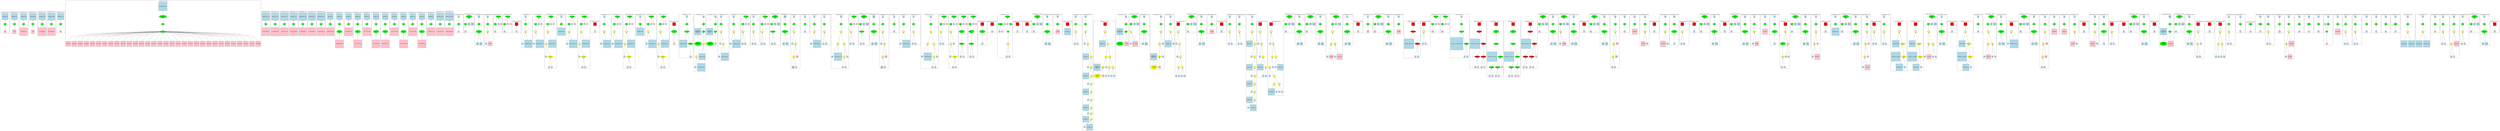 strict graph "" {
	graph [bb="0,0,42106,2224",
		newrank=true
	];
	node [label="\N"];
	{
		graph [rank=same,
			rankdir=LR
		];
		rank2	[height=0.5,
			label="",
			pos="0.5,1818.5",
			style=invis,
			width=0.013889];
		2	[fillcolor=green,
			height=0.5,
			label="=",
			pos="79.5,1818.5",
			style="filled,bold",
			width=0.75];
		rank2 -- 2	[pos="1.1172,1818.5 18.161,1818.5 35.206,1818.5 52.25,1818.5",
			style=invis];
		6	[fillcolor=green,
			height=0.5,
			label="=",
			pos="227.5,1818.5",
			style="filled,bold",
			width=0.75];
		2 -- 6	[pos="106.67,1818.5 137.82,1818.5 168.97,1818.5 200.12,1818.5",
			style=invis];
		10	[fillcolor=green,
			height=0.5,
			label="=",
			pos="375.5,1818.5",
			style="filled,bold",
			width=0.75];
		6 -- 10	[pos="254.67,1818.5 285.82,1818.5 316.97,1818.5 348.12,1818.5",
			style=invis];
		14	[fillcolor=green,
			height=0.5,
			label="=",
			pos="523.5,1818.5",
			style="filled,bold",
			width=0.75];
		10 -- 14	[pos="402.67,1818.5 433.82,1818.5 464.97,1818.5 496.12,1818.5",
			style=invis];
		18	[fillcolor=green,
			height=0.5,
			label="=",
			pos="671.5,1818.5",
			style="filled,bold",
			width=0.75];
		14 -- 18	[pos="550.67,1818.5 581.82,1818.5 612.97,1818.5 644.12,1818.5",
			style=invis];
		22	[fillcolor=green,
			height=0.5,
			label="=",
			pos="819.5,1818.5",
			style="filled,bold",
			width=0.75];
		18 -- 22	[pos="698.67,1818.5 729.82,1818.5 760.97,1818.5 792.12,1818.5",
			style=invis];
		26	[fillcolor=green,
			height=0.5,
			label="=",
			pos="967.5,1818.5",
			style="filled,bold",
			width=0.75];
		22 -- 26	[pos="846.67,1818.5 877.82,1818.5 908.97,1818.5 940.12,1818.5",
			style=invis];
		172	[fillcolor=green,
			height=0.5,
			label="=",
			pos="2651.5,1818.5",
			style="filled,bold",
			width=0.75];
		26 -- 172	[pos="994.63,1818.5 1537.9,1818.5 2081.1,1818.5 2624.4,1818.5",
			style=invis];
		209	[fillcolor=green,
			height=0.5,
			label="=",
			pos="4346.5,1818.5",
			style="filled,bold",
			width=0.75];
		172 -- 209	[pos="2678.8,1818.5 3225.6,1818.5 3772.4,1818.5 4319.2,1818.5",
			style=invis];
		213	[fillcolor=green,
			height=0.5,
			label="=",
			pos="4497.5,1818.5",
			style="filled,bold",
			width=0.75];
		209 -- 213	[pos="4373.6,1818.5 4405.9,1818.5 4438.1,1818.5 4470.4,1818.5",
			style=invis];
		217	[fillcolor=green,
			height=0.5,
			label="=",
			pos="4648.5,1818.5",
			style="filled,bold",
			width=0.75];
		213 -- 217	[pos="4524.6,1818.5 4556.9,1818.5 4589.1,1818.5 4621.4,1818.5",
			style=invis];
		221	[fillcolor=green,
			height=0.5,
			label="=",
			pos="4797.5,1818.5",
			style="filled,bold",
			width=0.75];
		217 -- 221	[pos="4675.6,1818.5 4707.2,1818.5 4738.8,1818.5 4770.4,1818.5",
			style=invis];
		225	[fillcolor=green,
			height=0.5,
			label="=",
			pos="4946.5,1818.5",
			style="filled,bold",
			width=0.75];
		221 -- 225	[pos="4824.6,1818.5 4856.2,1818.5 4887.8,1818.5 4919.4,1818.5",
			style=invis];
		229	[fillcolor=green,
			height=0.5,
			label="=",
			pos="5095.5,1818.5",
			style="filled,bold",
			width=0.75];
		225 -- 229	[pos="4973.6,1818.5 5005.2,1818.5 5036.8,1818.5 5068.4,1818.5",
			style=invis];
		233	[fillcolor=green,
			height=0.5,
			label="=",
			pos="5244.5,1818.5",
			style="filled,bold",
			width=0.75];
		229 -- 233	[pos="5122.6,1818.5 5154.2,1818.5 5185.8,1818.5 5217.4,1818.5",
			style=invis];
		237	[fillcolor=green,
			height=0.5,
			label="=",
			pos="5393.5,1818.5",
			style="filled,bold",
			width=0.75];
		233 -- 237	[pos="5271.6,1818.5 5303.2,1818.5 5334.8,1818.5 5366.4,1818.5",
			style=invis];
		241	[fillcolor=green,
			height=0.5,
			label="=",
			pos="5541.5,1818.5",
			style="filled,bold",
			width=0.75];
		237 -- 241	[pos="5420.7,1818.5 5451.8,1818.5 5483,1818.5 5514.1,1818.5",
			style=invis];
		246	[fillcolor=green,
			height=0.5,
			label="=",
			pos="5689.5,1818.5",
			style="filled,bold",
			width=0.75];
		241 -- 246	[pos="5568.7,1818.5 5599.8,1818.5 5631,1818.5 5662.1,1818.5",
			style=invis];
		250	[fillcolor=green,
			height=0.5,
			label="=",
			pos="5837.5,1818.5",
			style="filled,bold",
			width=0.75];
		246 -- 250	[pos="5716.7,1818.5 5747.8,1818.5 5779,1818.5 5810.1,1818.5",
			style=invis];
		255	[fillcolor=green,
			height=0.5,
			label="=",
			pos="5985.5,1818.5",
			style="filled,bold",
			width=0.75];
		250 -- 255	[pos="5864.7,1818.5 5895.8,1818.5 5927,1818.5 5958.1,1818.5",
			style=invis];
		259	[fillcolor=green,
			height=0.5,
			label="=",
			pos="6133.5,1818.5",
			style="filled,bold",
			width=0.75];
		255 -- 259	[pos="6012.7,1818.5 6043.8,1818.5 6075,1818.5 6106.1,1818.5",
			style=invis];
		264	[fillcolor=green,
			height=0.5,
			label="=",
			pos="6281.5,1818.5",
			style="filled,bold",
			width=0.75];
		259 -- 264	[pos="6160.7,1818.5 6191.8,1818.5 6223,1818.5 6254.1,1818.5",
			style=invis];
		269	[fillcolor=green,
			height=0.5,
			label="=",
			pos="6429.5,1818.5",
			style="filled,bold",
			width=0.75];
		264 -- 269	[pos="6308.7,1818.5 6339.8,1818.5 6371,1818.5 6402.1,1818.5",
			style=invis];
		273	[fillcolor=green,
			height=0.5,
			label="=",
			pos="6577.5,1818.5",
			style="filled,bold",
			width=0.75];
		269 -- 273	[pos="6456.7,1818.5 6487.8,1818.5 6519,1818.5 6550.1,1818.5",
			style=invis];
		278	[fillcolor=green,
			height=0.5,
			label="=",
			pos="6725.5,1818.5",
			style="filled,bold",
			width=0.75];
		273 -- 278	[pos="6604.7,1818.5 6635.8,1818.5 6667,1818.5 6698.1,1818.5",
			style=invis];
		282	[fillcolor=green,
			height=0.5,
			label="=",
			pos="6873.5,1818.5",
			style="filled,bold",
			width=0.75];
		278 -- 282	[pos="6752.7,1818.5 6783.8,1818.5 6815,1818.5 6846.1,1818.5",
			style=invis];
		287	[fillcolor=green,
			height=0.5,
			label="=",
			pos="7021.5,1818.5",
			style="filled,bold",
			width=0.75];
		282 -- 287	[pos="6900.7,1818.5 6931.8,1818.5 6963,1818.5 6994.1,1818.5",
			style=invis];
		291	[fillcolor=green,
			height=0.5,
			label="=",
			pos="7169.5,1818.5",
			style="filled,bold",
			width=0.75];
		287 -- 291	[pos="7048.7,1818.5 7079.8,1818.5 7111,1818.5 7142.1,1818.5",
			style=invis];
		295	[fillcolor=green,
			height=0.5,
			label="=",
			pos="7319.5,1818.5",
			style="filled,bold",
			width=0.75];
		291 -- 295	[pos="7196.7,1818.5 7228.6,1818.5 7260.4,1818.5 7292.2,1818.5",
			style=invis];
		334	[fillcolor=green,
			height=0.5,
			label="=",
			pos="7472.5,1818.5",
			style="filled,bold",
			width=0.75];
		295 -- 334	[pos="7346.7,1818.5 7379.6,1818.5 7412.5,1818.5 7445.5,1818.5",
			style=invis];
		348	[fillcolor=green,
			height=0.5,
			label="=",
			pos="7588.5,1818.5",
			style="filled,bold",
			width=0.75];
		334 -- 348	[pos="7499.7,1818.5 7520.3,1818.5 7540.9,1818.5 7561.4,1818.5",
			style=invis];
		353	[fillcolor=green,
			height=0.5,
			label="=",
			pos="7828.5,1818.5",
			style="filled,bold",
			width=0.75];
		348 -- 353	[pos="7597,1835.9 7603.4,1847.6 7613.3,1862.8 7625.5,1873 7628.9,1875.8 7630.2,1876.1 7634.5,1877 7658,1882 7719,1882 7742.5,1877 7771.1,\
1870.9 7798,1849.1 7813.8,1833.9",
			style=invis];
		358	[fillcolor=green,
			height=0.5,
			label="=",
			pos="7974.5,1818.5",
			style="filled,bold",
			width=0.75];
		353 -- 358	[pos="7855.6,1818.5 7886.1,1818.5 7916.6,1818.5 7947.1,1818.5",
			style=invis];
		368	[fillcolor=green,
			height=0.5,
			label="=",
			pos="8092.5,1818.5",
			style="filled,bold",
			width=0.75];
		358 -- 368	[pos="8001.7,1818.5 8022.9,1818.5 8044,1818.5 8065.2,1818.5",
			style=invis];
		373	[fillcolor=green,
			height=0.5,
			label="=",
			pos="8278.5,1818.5",
			style="filled,bold",
			width=0.75];
		368 -- 373	[pos="8100.6,1835.9 8106.9,1847.6 8116.5,1862.8 8128.5,1873 8131.8,1875.8 8133.2,1876.1 8137.5,1877 8157.7,1881.3 8210.3,1881.3 8230.5,\
1877 8250.7,1872.7 8264.2,1851.7 8271.6,1836.1",
			style=invis];
		378	[fillcolor=red,
			height=0.65278,
			label="\<ret\>",
			pos="8499.5,1818.5",
			shape=square,
			style="filled,bold",
			width=0.65278];
		373 -- 378	[pos="8286.6,1835.9 8292.9,1847.6 8302.5,1862.8 8314.5,1873 8317.8,1875.8 8319.2,1876.1 8323.5,1877 8343.7,1881.3 8396.3,1881.3 8416.5,\
1877 8439.8,1872.1 8461.6,1856.1 8477,1842",
			style=invis];
		390	[fillcolor=green,
			height=0.5,
			label="=",
			pos="8656.5,1818.5",
			style="filled,bold",
			width=0.75];
		378 -- 390	[pos="8523.1,1818.5 8558.5,1818.5 8594,1818.5 8629.4,1818.5",
			style=invis];
		402	[fillcolor=green,
			height=0.5,
			label="=",
			pos="8821.5,1818.5",
			style="filled,bold",
			width=0.75];
		390 -- 402	[pos="8683.6,1818.5 8720.5,1818.5 8757.4,1818.5 8794.3,1818.5",
			style=invis];
		409	[fillcolor=green,
			height=0.5,
			label="=",
			pos="9034.5,1818.5",
			style="filled,bold",
			width=0.75];
		402 -- 409	[pos="8829.6,1835.9 8835.9,1847.6 8845.5,1862.8 8857.5,1873 8860.8,1875.8 8862.2,1876.1 8866.5,1877 8888.7,1881.7 8946.3,1881.7 8968.5,\
1877 8992.3,1871.9 9012,1850.6 9023.5,1835.2",
			style=invis];
		421	[fillcolor=green,
			height=0.5,
			label="-=",
			pos="9273.5,1818.5",
			style="filled,bold",
			width=0.75];
		409 -- 421	[pos="9042.6,1835.9 9048.9,1847.6 9058.5,1862.8 9070.5,1873 9073.8,1875.8 9075.2,1876.1 9079.5,1877 9103.6,1882.1 9166.4,1882.1 9190.5,\
1877 9218.4,1871.1 9244.3,1849.2 9259.4,1834",
			style=invis];
		424	[fillcolor=green,
			height=0.5,
			label="=",
			pos="9395.5,1818.5",
			style="filled,bold",
			width=0.75];
		421 -- 424	[pos="9300.7,1818.5 9323.3,1818.5 9345.9,1818.5 9368.5,1818.5",
			style=invis];
		431	[fillcolor=green,
			height=0.5,
			label="=",
			pos="9608.5,1818.5",
			style="filled,bold",
			width=0.75];
		424 -- 431	[pos="9403.6,1835.9 9409.9,1847.6 9419.5,1862.8 9431.5,1873 9434.8,1875.8 9436.2,1876.1 9440.5,1877 9462.7,1881.7 9520.3,1881.7 9542.5,\
1877 9566.3,1871.9 9586,1850.6 9597.5,1835.2",
			style=invis];
		442	[fillcolor=red,
			height=0.65278,
			label="\<ret\>",
			pos="9850.5,1818.5",
			shape=square,
			style="filled,bold",
			width=0.65278];
		431 -- 442	[pos="9616.6,1835.9 9622.9,1847.6 9632.5,1862.8 9644.5,1873 9647.8,1875.8 9649.2,1876.1 9653.5,1877 9677.6,1882.1 9740.4,1882.1 9764.5,\
1877 9788.2,1872 9810.6,1856.2 9826.6,1842.3",
			style=invis];
		445	[fillcolor=green,
			height=0.5,
			label="=",
			pos="10010,1818.5",
			style="filled,bold",
			width=0.75];
		442 -- 445	[pos="9874.2,1818.5 9910.6,1818.5 9947,1818.5 9983.4,1818.5",
			style=invis];
		457	[fillcolor=green,
			height=0.5,
			label="=",
			pos="10176,1818.5",
			style="filled,bold",
			width=0.75];
		445 -- 457	[pos="10038,1818.5 10074,1818.5 10111,1818.5 10148,1818.5",
			style=invis];
		464	[fillcolor=green,
			height=0.5,
			label="=",
			pos="10388,1818.5",
			style="filled,bold",
			width=0.75];
		457 -- 464	[pos="10184,1835.9 10190,1847.6 10199,1862.8 10212,1873 10215,1875.8 10216,1876.1 10220,1877 10243,1881.7 10300,1881.7 10322,1877 10346,\
1871.9 10366,1850.6 10378,1835.2",
			style=invis];
		476	[fillcolor=green,
			height=0.5,
			label="+=",
			pos="10630,1818.5",
			style="filled,bold",
			width=0.75];
		464 -- 476	[pos="10397,1835.9 10403,1847.6 10412,1862.8 10424,1873 10428,1875.8 10429,1876.1 10434,1877 10458,1882.1 10520,1882.1 10544,1877 10573,\
1870.9 10600,1849.1 10616,1833.9",
			style=invis];
		479	[fillcolor=green,
			height=0.5,
			label="=",
			pos="10756,1818.5",
			style="filled,bold",
			width=0.75];
		476 -- 479	[pos="10658,1818.5 10681,1818.5 10705,1818.5 10728,1818.5",
			style=invis];
		486	[fillcolor=green,
			height=0.5,
			label="=",
			pos="10968,1818.5",
			style="filled,bold",
			width=0.75];
		479 -- 486	[pos="10764,1835.9 10770,1847.6 10779,1862.8 10792,1873 10795,1875.8 10796,1876.1 10800,1877 10823,1881.7 10880,1881.7 10902,1877 10926,\
1871.9 10946,1850.6 10958,1835.2",
			style=invis];
		497	[fillcolor=red,
			height=0.65278,
			label="\<ret\>",
			pos="11210,1818.5",
			shape=square,
			style="filled,bold",
			width=0.65278];
		486 -- 497	[pos="10977,1835.9 10983,1847.6 10992,1862.8 11004,1873 11008,1875.8 11009,1876.1 11014,1877 11038,1882.1 11100,1882.1 11124,1877 11148,\
1872 11171,1856.2 11187,1842.3",
			style=invis];
		505	[fillcolor=green,
			height=0.5,
			label="=",
			pos="11422,1818.5",
			style="filled,bold",
			width=0.75];
		497 -- 505	[pos="11234,1818.5 11288,1818.5 11341,1818.5 11394,1818.5",
			style=invis];
		511	[fillcolor=green,
			height=0.5,
			label="=",
			pos="11710,1818.5",
			style="filled,bold",
			width=0.75];
		505 -- 511	[pos="11448,1818.5 11526,1818.5 11604,1818.5 11682,1818.5",
			style=invis];
		522	[fillcolor=green,
			height=0.5,
			label="=",
			pos="11914,1818.5",
			style="filled,bold",
			width=0.75];
		511 -- 522	[pos="11737,1818.5 11787,1818.5 11837,1818.5 11887,1818.5",
			style=invis];
		529	[fillcolor=green,
			height=0.5,
			label="=",
			pos="12020,1818.5",
			style="filled,bold",
			width=0.75];
		522 -- 529	[pos="11942,1818.5 11959,1818.5 11975,1818.5 11992,1818.5",
			style=invis];
		536	[fillcolor=green,
			height=0.5,
			label="=",
			pos="12238,1818.5",
			style="filled,bold",
			width=0.75];
		529 -- 536	[pos="12047,1818.5 12101,1818.5 12156,1818.5 12210,1818.5",
			style=invis];
		559	[fillcolor=green,
			height=0.5,
			label="=",
			pos="12396,1818.5",
			style="filled,bold",
			width=0.75];
		536 -- 559	[pos="12265,1818.5 12299,1818.5 12334,1818.5 12369,1818.5",
			style=invis];
		570	[fillcolor=green,
			height=0.5,
			label="=",
			pos="12604,1818.5",
			style="filled,bold",
			width=0.75];
		559 -- 570	[pos="12405,1835.9 12411,1847.6 12420,1862.8 12432,1873 12436,1875.8 12437,1876.1 12442,1877 12462,1881.3 12514,1881.3 12534,1877 12559,\
1871.7 12580,1850.2 12593,1834.8",
			style=invis];
		575	[fillcolor=green,
			height=0.5,
			label="=",
			pos="12736,1818.5",
			style="filled,bold",
			width=0.75];
		570 -- 575	[pos="12632,1818.5 12658,1818.5 12683,1818.5 12709,1818.5",
			style=invis];
		586	[fillcolor=green,
			height=0.5,
			label="=",
			pos="12922,1818.5",
			style="filled,bold",
			width=0.75];
		575 -- 586	[pos="12745,1835.9 12751,1847.6 12760,1862.8 12772,1873 12776,1875.8 12777,1876.1 12782,1877 12802,1881.3 12854,1881.3 12874,1877 12895,\
1872.7 12908,1851.7 12916,1836.1",
			style=invis];
		593	[fillcolor=green,
			height=0.5,
			label="=",
			pos="13162,1818.5",
			style="filled,bold",
			width=0.75];
		586 -- 593	[pos="12931,1835.9 12937,1847.6 12947,1862.8 12960,1873 12963,1875.8 12964,1876.1 12968,1877 12992,1882 13053,1882 13076,1877 13105,1870.9 \
13132,1849.1 13148,1833.9",
			style=invis];
		598	[fillcolor=green,
			height=0.5,
			label="=",
			pos="13312,1818.5",
			style="filled,bold",
			width=0.75];
		593 -- 598	[pos="13190,1818.5 13222,1818.5 13253,1818.5 13285,1818.5",
			style=invis];
		612	[fillcolor=green,
			height=0.5,
			label="=",
			pos="13478,1818.5",
			style="filled,bold",
			width=0.75];
		598 -- 612	[pos="13340,1818.5 13376,1818.5 13413,1818.5 13450,1818.5",
			style=invis];
		615	[fillcolor=green,
			height=0.5,
			label="=",
			pos="13638,1818.5",
			style="filled,bold",
			width=0.75];
		612 -- 615	[pos="13505,1818.5 13540,1818.5 13575,1818.5 13610,1818.5",
			style=invis];
		620	[fillcolor=green,
			height=0.5,
			label="=",
			pos="13816,1818.5",
			style="filled,bold",
			width=0.75];
		615 -- 620	[pos="13665,1818.5 13706,1818.5 13747,1818.5 13788,1818.5",
			style=invis];
		625	[fillcolor=green,
			height=0.5,
			label="=",
			pos="14092,1818.5",
			style="filled,bold",
			width=0.75];
		620 -- 625	[pos="13843,1818.5 13917,1818.5 13990,1818.5 14064,1818.5",
			style=invis];
		636	[fillcolor=green,
			height=0.5,
			label="=",
			pos="14278,1818.5",
			style="filled,bold",
			width=0.75];
		625 -- 636	[pos="14119,1818.5 14163,1818.5 14206,1818.5 14250,1818.5",
			style=invis];
		647	[fillcolor=green,
			height=0.5,
			label="=",
			pos="14464,1818.5",
			style="filled,bold",
			width=0.75];
		636 -- 647	[pos="14286,1835.9 14292,1847.6 14301,1862.8 14314,1873 14317,1875.8 14318,1876.1 14322,1877 14343,1881.3 14395,1881.3 14416,1877 14436,\
1872.7 14449,1851.7 14457,1836.1",
			style=invis];
		654	[fillcolor=green,
			height=0.5,
			label="=",
			pos="14704,1818.5",
			style="filled,bold",
			width=0.75];
		647 -- 654	[pos="14472,1835.9 14478,1847.6 14488,1862.8 14500,1873 14504,1875.8 14505,1876.1 14510,1877 14533,1882 14594,1882 14618,1877 14646,1870.9 \
14673,1849.1 14689,1833.9",
			style=invis];
		659	[fillcolor=green,
			height=0.5,
			label="=",
			pos="14854,1818.5",
			style="filled,bold",
			width=0.75];
		654 -- 659	[pos="14731,1818.5 14763,1818.5 14794,1818.5 14826,1818.5",
			style=invis];
		673	[fillcolor=green,
			height=0.5,
			label="=",
			pos="15022,1818.5",
			style="filled,bold",
			width=0.75];
		659 -- 673	[pos="14881,1818.5 14919,1818.5 14956,1818.5 14994,1818.5",
			style=invis];
		676	[fillcolor=green,
			height=0.5,
			label="=",
			pos="15186,1818.5",
			style="filled,bold",
			width=0.75];
		673 -- 676	[pos="15049,1818.5 15085,1818.5 15122,1818.5 15158,1818.5",
			style=invis];
		681	[fillcolor=green,
			height=0.5,
			label="=",
			pos="15364,1818.5",
			style="filled,bold",
			width=0.75];
		676 -- 681	[pos="15213,1818.5 15254,1818.5 15295,1818.5 15336,1818.5",
			style=invis];
		686	[fillcolor=green,
			height=0.5,
			label="=",
			pos="15646,1818.5",
			style="filled,bold",
			width=0.75];
		681 -- 686	[pos="15391,1818.5 15467,1818.5 15543,1818.5 15619,1818.5",
			style=invis];
		697	[fillcolor=green,
			height=0.5,
			label="=",
			pos="15832,1818.5",
			style="filled,bold",
			width=0.75];
		686 -- 697	[pos="15674,1818.5 15718,1818.5 15761,1818.5 15805,1818.5",
			style=invis];
		704	[fillcolor=green,
			height=0.5,
			label="=",
			pos="16018,1818.5",
			style="filled,bold",
			width=0.75];
		697 -- 704	[pos="15841,1835.9 15847,1847.6 15856,1862.8 15868,1873 15872,1875.8 15873,1876.1 15878,1877 15898,1881.3 15950,1881.3 15970,1877 15991,\
1872.7 16004,1851.7 16012,1836.1",
			style=invis];
		720	[fillcolor=green,
			height=0.5,
			label="=",
			pos="16204,1818.5",
			style="filled,bold",
			width=0.75];
		704 -- 720	[pos="16027,1835.9 16033,1847.6 16042,1862.8 16054,1873 16058,1875.8 16059,1876.1 16064,1877 16084,1881.3 16136,1881.3 16156,1877 16177,\
1872.7 16190,1851.7 16198,1836.1",
			style=invis];
		728	[fillcolor=green,
			height=0.5,
			label="=",
			pos="16390,1818.5",
			style="filled,bold",
			width=0.75];
		720 -- 728	[pos="16213,1835.9 16219,1847.6 16228,1862.8 16240,1873 16244,1875.8 16245,1876.1 16250,1877 16270,1881.3 16322,1881.3 16342,1877 16363,\
1872.7 16376,1851.7 16384,1836.1",
			style=invis];
		736	[fillcolor=red,
			height=0.65278,
			label="\<ret\>",
			pos="16614,1818.5",
			shape=square,
			style="filled,bold",
			width=0.65278];
		728 -- 736	[pos="16399,1835.9 16405,1847.6 16414,1862.8 16426,1873 16430,1875.8 16431,1876.1 16436,1877 16456,1881.3 16508,1881.3 16528,1877 16552,\
1872 16575,1856.2 16591,1842.3",
			style=invis];
		739	[fillcolor=red,
			height=0.65278,
			label="\<ret\>",
			pos="16772,1818.5",
			shape=square,
			style="filled,bold",
			width=0.65278];
		736 -- 739	[pos="16638,1818.5 16675,1818.5 16711,1818.5 16748,1818.5",
			style=invis];
		746	[fillcolor=green,
			height=0.5,
			label="=",
			pos="17106,1818.5",
			style="filled,bold",
			width=0.75];
		739 -- 746	[pos="16795,1840.9 16812,1855.1 16836,1871.7 16862,1877 16883,1881.6 17039,1881.6 17060,1877 17080,1872.8 17093,1851.8 17099,1836.1",
			style=invis];
		757	[fillcolor=red,
			height=0.65278,
			label="\<ret\>",
			pos="17222,1818.5",
			shape=square,
			style="filled,bold",
			width=0.65278];
		746 -- 757	[pos="17133,1818.5 17154,1818.5 17176,1818.5 17198,1818.5",
			style=invis];
		759	[fillcolor=red,
			height=0.65278,
			label="\<ret\>",
			pos="17376,1818.5",
			shape=square,
			style="filled,bold",
			width=0.65278];
		757 -- 759	[pos="17245,1818.5 17281,1818.5 17316,1818.5 17352,1818.5",
			style=invis];
		796	[fillcolor=green,
			height=0.5,
			label="=",
			pos="17492,1818.5",
			style="filled,bold",
			width=0.75];
		759 -- 796	[pos="17399,1818.5 17421,1818.5 17443,1818.5 17464,1818.5",
			style=invis];
		801	[fillcolor=green,
			height=0.5,
			label="=",
			pos="17732,1818.5",
			style="filled,bold",
			width=0.75];
		796 -- 801	[pos="17500,1835.9 17506,1847.6 17516,1862.8 17528,1873 17532,1875.8 17533,1876.1 17538,1877 17561,1882 17622,1882 17646,1877 17674,1870.9 \
17701,1849.1 17717,1833.9",
			style=invis];
		806	[fillcolor=green,
			height=0.5,
			label="&=",
			pos="17892,1818.5",
			style="filled,bold",
			width=0.75];
		801 -- 806	[pos="17759,1818.5 17794,1818.5 17830,1818.5 17865,1818.5",
			style=invis];
		822	[fillcolor=red,
			height=0.65278,
			label="\<ret\>",
			pos="18050,1818.5",
			shape=square,
			style="filled,bold",
			width=0.65278];
		806 -- 822	[pos="17920,1818.5 17955,1818.5 17991,1818.5 18026,1818.5",
			style=invis];
		824	[fillcolor=green,
			height=0.5,
			label="=",
			pos="18192,1818.5",
			style="filled,bold",
			width=0.75];
		822 -- 824	[pos="18073,1818.5 18103,1818.5 18134,1818.5 18164,1818.5",
			style=invis];
		829	[fillcolor=green,
			height=0.5,
			label="=",
			pos="18350,1818.5",
			style="filled,bold",
			width=0.75];
		824 -- 829	[pos="18219,1818.5 18253,1818.5 18288,1818.5 18323,1818.5",
			style=invis];
		858	[fillcolor=red,
			height=0.65278,
			label="\<ret\>",
			pos="18688,1818.5",
			shape=square,
			style="filled,bold",
			width=0.65278];
		829 -- 858	[pos="18378,1818.5 18473,1818.5 18569,1818.5 18665,1818.5",
			style=invis];
		881	[fillcolor=green,
			height=0.5,
			label="=",
			pos="19068,1818.5",
			style="filled,bold",
			width=0.75];
		858 -- 881	[pos="18712,1818.5 18822,1818.5 18932,1818.5 19041,1818.5",
			style=invis];
		892	[fillcolor=green,
			height=0.5,
			label="=",
			pos="19158,1818.5",
			style="filled,bold",
			width=0.75];
		881 -- 892	[pos="19096,1818.5 19108,1818.5 19119,1818.5 19131,1818.5",
			style=invis];
		899	[fillcolor=green,
			height=0.5,
			label="=",
			pos="19394,1818.5",
			style="filled,bold",
			width=0.75];
		892 -- 899	[pos="19167,1835.9 19173,1847.6 19182,1862.8 19194,1873 19198,1875.8 19199,1876.1 19204,1877 19226,1881.8 19286,1881.8 19308,1877 19337,\
1871 19363,1849.1 19379,1833.9",
			style=invis];
		904	[fillcolor=green,
			height=0.5,
			label="=",
			pos="19668,1818.5",
			style="filled,bold",
			width=0.75];
		899 -- 904	[pos="19421,1818.5 19494,1818.5 19568,1818.5 19641,1818.5",
			style=invis];
		915	[fillcolor=green,
			height=0.5,
			label="=",
			pos="19838,1818.5",
			style="filled,bold",
			width=0.75];
		904 -- 915	[pos="19696,1818.5 19734,1818.5 19772,1818.5 19810,1818.5",
			style=invis];
		920	[fillcolor=red,
			height=0.65278,
			label="\<ret\>",
			pos="19982,1818.5",
			shape=square,
			style="filled,bold",
			width=0.65278];
		915 -- 920	[pos="19865,1818.5 19896,1818.5 19927,1818.5 19959,1818.5",
			style=invis];
		964	[fillcolor=green,
			height=0.5,
			label="=",
			pos="20178,1818.5",
			style="filled,bold",
			width=0.75];
		920 -- 964	[pos="20006,1818.5 20054,1818.5 20102,1818.5 20150,1818.5",
			style=invis];
		969	[fillcolor=green,
			height=0.5,
			label="=",
			pos="20418,1818.5",
			style="filled,bold",
			width=0.75];
		964 -- 969	[pos="20186,1835.9 20192,1847.6 20202,1862.8 20214,1873 20218,1875.8 20219,1876.1 20224,1877 20247,1882 20308,1882 20332,1877 20360,1870.9 \
20387,1849.1 20403,1833.9",
			style=invis];
		974	[fillcolor=green,
			height=0.5,
			label="&=",
			pos="20578,1818.5",
			style="filled,bold",
			width=0.75];
		969 -- 974	[pos="20445,1818.5 20480,1818.5 20516,1818.5 20551,1818.5",
			style=invis];
		990	[fillcolor=red,
			height=0.65278,
			label="\<ret\>",
			pos="20736,1818.5",
			shape=square,
			style="filled,bold",
			width=0.65278];
		974 -- 990	[pos="20606,1818.5 20641,1818.5 20677,1818.5 20712,1818.5",
			style=invis];
		992	[fillcolor=green,
			height=0.5,
			label="=",
			pos="20878,1818.5",
			style="filled,bold",
			width=0.75];
		990 -- 992	[pos="20759,1818.5 20789,1818.5 20820,1818.5 20850,1818.5",
			style=invis];
		997	[fillcolor=green,
			height=0.5,
			label="=",
			pos="21032,1818.5",
			style="filled,bold",
			width=0.75];
		992 -- 997	[pos="20905,1818.5 20938,1818.5 20971,1818.5 21004,1818.5",
			style=invis];
		1002	[fillcolor=green,
			height=0.5,
			label="=",
			pos="21232,1818.5",
			style="filled,bold",
			width=0.75];
		997 -- 1002	[pos="21059,1818.5 21108,1818.5 21156,1818.5 21205,1818.5",
			style=invis];
		1025	[fillcolor=red,
			height=0.65278,
			label="\<ret\>",
			pos="21384,1818.5",
			shape=square,
			style="filled,bold",
			width=0.65278];
		1002 -- 1025	[pos="21260,1818.5 21293,1818.5 21327,1818.5 21361,1818.5",
			style=invis];
		1035	[fillcolor=red,
			height=0.65278,
			label="\<ret\>",
			pos="21578,1818.5",
			shape=square,
			style="filled,bold",
			width=0.65278];
		1025 -- 1035	[pos="21408,1818.5 21457,1818.5 21506,1818.5 21555,1818.5",
			style=invis];
		1076	[fillcolor=green,
			height=0.5,
			label="=",
			pos="21854,1818.5",
			style="filled,bold",
			width=0.75];
		1035 -- 1076	[pos="21602,1818.5 21677,1818.5 21752,1818.5 21826,1818.5",
			style=invis];
		1081	[fillcolor=green,
			height=0.5,
			label="=",
			pos="22094,1818.5",
			style="filled,bold",
			width=0.75];
		1076 -- 1081	[pos="21862,1835.9 21868,1847.6 21878,1862.8 21890,1873 21894,1875.8 21895,1876.1 21900,1877 21923,1882 21984,1882 22008,1877 22036,1870.9 \
22063,1849.1 22079,1833.9",
			style=invis];
		1090	[fillcolor=green,
			height=0.5,
			label="=",
			pos="22216,1818.5",
			style="filled,bold",
			width=0.75];
		1081 -- 1090	[pos="22121,1818.5 22144,1818.5 22166,1818.5 22189,1818.5",
			style=invis];
		1095	[fillcolor=green,
			height=0.5,
			label="=",
			pos="22456,1818.5",
			style="filled,bold",
			width=0.75];
		1090 -- 1095	[pos="22225,1835.9 22231,1847.6 22241,1862.8 22254,1873 22257,1875.8 22258,1876.1 22262,1877 22286,1882 22347,1882 22370,1877 22399,1870.9 \
22426,1849.1 22442,1833.9",
			style=invis];
		1104	[fillcolor=green,
			height=0.5,
			label="=",
			pos="22662,1818.5",
			style="filled,bold",
			width=0.75];
		1095 -- 1104	[pos="22484,1818.5 22534,1818.5 22584,1818.5 22634,1818.5",
			style=invis];
		1115	[fillcolor=green,
			height=0.5,
			label="=",
			pos="22918,1818.5",
			style="filled,bold",
			width=0.75];
		1104 -- 1115	[pos="22668,1836.1 22674,1851.8 22687,1872.8 22706,1877 22720,1879.9 22820,1879.9 22834,1877 22862,1871 22888,1849.1 22904,1833.9",
			style=invis];
		1120	[fillcolor=red,
			height=0.65278,
			label="\<ret\>",
			pos="23088,1818.5",
			shape=square,
			style="filled,bold",
			width=0.65278];
		1115 -- 1120	[pos="22946,1818.5 22985,1818.5 23024,1818.5 23064,1818.5",
			style=invis];
		1137	[fillcolor=green,
			height=0.5,
			label="=",
			pos="23244,1818.5",
			style="filled,bold",
			width=0.75];
		1120 -- 1137	[pos="23111,1818.5 23147,1818.5 23182,1818.5 23217,1818.5",
			style=invis];
		1151	[fillcolor=green,
			height=0.5,
			label="=",
			pos="23364,1818.5",
			style="filled,bold",
			width=0.75];
		1137 -- 1151	[pos="23272,1818.5 23294,1818.5 23315,1818.5 23337,1818.5",
			style=invis];
		1156	[fillcolor=green,
			height=0.5,
			label="=",
			pos="23604,1818.5",
			style="filled,bold",
			width=0.75];
		1151 -- 1156	[pos="23373,1835.9 23379,1847.6 23389,1862.8 23402,1873 23405,1875.8 23406,1876.1 23410,1877 23434,1882 23495,1882 23518,1877 23547,1870.9 \
23574,1849.1 23590,1833.9",
			style=invis];
		1161	[fillcolor=green,
			height=0.5,
			label="&=",
			pos="23766,1818.5",
			style="filled,bold",
			width=0.75];
		1156 -- 1161	[pos="23632,1818.5 23667,1818.5 23703,1818.5 23738,1818.5",
			style=invis];
		1168	[fillcolor=red,
			height=0.65278,
			label="\<ret\>",
			pos="24004,1818.5",
			shape=square,
			style="filled,bold",
			width=0.65278];
		1161 -- 1168	[pos="23793,1818.5 23855,1818.5 23917,1818.5 23980,1818.5",
			style=invis];
		1178	[fillcolor=red,
			height=0.65278,
			label="\<ret\>",
			pos="24190,1818.5",
			shape=square,
			style="filled,bold",
			width=0.65278];
		1168 -- 1178	[pos="24027,1818.5 24073,1818.5 24120,1818.5 24166,1818.5",
			style=invis];
		1183	[fillcolor=green,
			height=0.5,
			label="=",
			pos="24328,1818.5",
			style="filled,bold",
			width=0.75];
		1178 -- 1183	[pos="24213,1818.5 24243,1818.5 24272,1818.5 24301,1818.5",
			style=invis];
		1188	[fillcolor=green,
			height=0.5,
			label="=",
			pos="24514,1818.5",
			style="filled,bold",
			width=0.75];
		1183 -- 1188	[pos="24337,1835.9 24343,1847.6 24352,1862.8 24364,1873 24368,1875.8 24369,1876.1 24374,1877 24394,1881.3 24446,1881.3 24466,1877 24487,\
1872.7 24500,1851.7 24508,1836.1",
			style=invis];
		1193	[fillcolor=green,
			height=0.5,
			label="=",
			pos="24856,1818.5",
			style="filled,bold",
			width=0.75];
		1188 -- 1193	[pos="24521,1836.1 24527,1851.8 24540,1872.8 24560,1877 24580,1881.3 24632,1879.9 24652,1877 24719,1867.6 24795,1841.6 24832,1827.7",
			style=invis];
		1207	[fillcolor=red,
			height=0.65278,
			label="\<ret\>",
			pos="25152,1818.5",
			shape=square,
			style="filled,bold",
			width=0.65278];
		1193 -- 1207	[pos="24883,1818.5 24964,1818.5 25046,1818.5 25128,1818.5",
			style=invis];
		1219	[fillcolor=red,
			height=0.65278,
			label="\<ret\>",
			pos="25434,1818.5",
			shape=square,
			style="filled,bold",
			width=0.65278];
		1207 -- 1219	[pos="25175,1818.5 25254,1818.5 25332,1818.5 25411,1818.5",
			style=invis];
		1233	[fillcolor=red,
			height=0.65278,
			label="\<ret\>",
			pos="25720,1818.5",
			shape=square,
			style="filled,bold",
			width=0.65278];
		1219 -- 1233	[pos="25458,1818.5 25537,1818.5 25617,1818.5 25696,1818.5",
			style=invis];
		1245	[fillcolor=red,
			height=0.65278,
			label="\<ret\>",
			pos="26006,1818.5",
			shape=square,
			style="filled,bold",
			width=0.65278];
		1233 -- 1245	[pos="25743,1818.5 25823,1818.5 25903,1818.5 25983,1818.5",
			style=invis];
		1273	[fillcolor=green,
			height=0.5,
			label="=",
			pos="26170,1818.5",
			style="filled,bold",
			width=0.75];
		1245 -- 1273	[pos="26030,1818.5 26067,1818.5 26105,1818.5 26142,1818.5",
			style=invis];
		1278	[fillcolor=green,
			height=0.5,
			label="=",
			pos="26410,1818.5",
			style="filled,bold",
			width=0.75];
		1273 -- 1278	[pos="26178,1835.9 26184,1847.6 26194,1862.8 26206,1873 26210,1875.8 26211,1876.1 26216,1877 26239,1882 26300,1882 26324,1877 26352,1870.9 \
26379,1849.1 26395,1833.9",
			style=invis];
		1287	[fillcolor=green,
			height=0.5,
			label="=",
			pos="26532,1818.5",
			style="filled,bold",
			width=0.75];
		1278 -- 1287	[pos="26437,1818.5 26460,1818.5 26482,1818.5 26505,1818.5",
			style=invis];
		1294	[fillcolor=green,
			height=0.5,
			label="=",
			pos="26768,1818.5",
			style="filled,bold",
			width=0.75];
		1287 -- 1294	[pos="26541,1835.9 26547,1847.6 26556,1862.8 26568,1873 26572,1875.8 26573,1876.1 26578,1877 26600,1881.8 26660,1881.8 26682,1877 26711,\
1871 26737,1849.1 26753,1833.9",
			style=invis];
		1299	[fillcolor=red,
			height=0.65278,
			label="\<ret\>",
			pos="26930,1818.5",
			shape=square,
			style="filled,bold",
			width=0.65278];
		1294 -- 1299	[pos="26795,1818.5 26832,1818.5 26869,1818.5 26906,1818.5",
			style=invis];
		1324	[fillcolor=green,
			height=0.5,
			label="=",
			pos="27046,1818.5",
			style="filled,bold",
			width=0.75];
		1299 -- 1324	[pos="26953,1818.5 26975,1818.5 26997,1818.5 27018,1818.5",
			style=invis];
		1329	[fillcolor=green,
			height=0.5,
			label="=",
			pos="27286,1818.5",
			style="filled,bold",
			width=0.75];
		1324 -- 1329	[pos="27054,1835.9 27060,1847.6 27070,1862.8 27082,1873 27086,1875.8 27087,1876.1 27092,1877 27115,1882 27176,1882 27200,1877 27228,1870.9 \
27255,1849.1 27271,1833.9",
			style=invis];
		1334	[fillcolor=green,
			height=0.5,
			label="=",
			pos="27452,1818.5",
			style="filled,bold",
			width=0.75];
		1329 -- 1334	[pos="27313,1818.5 27350,1818.5 27388,1818.5 27425,1818.5",
			style=invis];
		1368	[fillcolor=green,
			height=0.5,
			label="=",
			pos="27604,1818.5",
			style="filled,bold",
			width=0.75];
		1334 -- 1368	[pos="27480,1818.5 27512,1818.5 27544,1818.5 27576,1818.5",
			style=invis];
		1377	[fillcolor=green,
			height=0.5,
			label="=",
			pos="27764,1818.5",
			style="filled,bold",
			width=0.75];
		1368 -- 1377	[pos="27631,1818.5 27666,1818.5 27702,1818.5 27737,1818.5",
			style=invis];
		1381	[fillcolor=green,
			height=0.5,
			label="=",
			pos="27928,1818.5",
			style="filled,bold",
			width=0.75];
		1377 -- 1381	[pos="27792,1818.5 27828,1818.5 27864,1818.5 27900,1818.5",
			style=invis];
		1392	[fillcolor=red,
			height=0.65278,
			label="\<ret\>",
			pos="28080,1818.5",
			shape=square,
			style="filled,bold",
			width=0.65278];
		1381 -- 1392	[pos="27955,1818.5 27988,1818.5 28022,1818.5 28056,1818.5",
			style=invis];
		1409	[fillcolor=green,
			height=0.5,
			label="+=",
			pos="28248,1818.5",
			style="filled,bold",
			width=0.75];
		1392 -- 1409	[pos="28103,1818.5 28143,1818.5 28182,1818.5 28221,1818.5",
			style=invis];
		1414	[fillcolor=green,
			height=0.5,
			label="&=",
			pos="28400,1818.5",
			style="filled,bold",
			width=0.75];
		1409 -- 1414	[pos="28276,1818.5 28308,1818.5 28340,1818.5 28372,1818.5",
			style=invis];
		1423	[fillcolor=red,
			height=0.65278,
			label="\<ret\>",
			pos="28538,1818.5",
			shape=square,
			style="filled,bold",
			width=0.65278];
		1414 -- 1423	[pos="28427,1818.5 28456,1818.5 28485,1818.5 28514,1818.5",
			style=invis];
		1427	[fillcolor=red,
			height=0.65278,
			label="\<ret\>",
			pos="28718,1818.5",
			shape=square,
			style="filled,bold",
			width=0.65278];
		1423 -- 1427	[pos="28561,1818.5 28605,1818.5 28650,1818.5 28694,1818.5",
			style=invis];
		1433	[fillcolor=green,
			height=0.5,
			label="=",
			pos="28838,1818.5",
			style="filled,bold",
			width=0.75];
		1427 -- 1433	[pos="28741,1818.5 28764,1818.5 28787,1818.5 28810,1818.5",
			style=invis];
		1438	[fillcolor=green,
			height=0.5,
			label="=",
			pos="29072,1818.5",
			style="filled,bold",
			width=0.75];
		1433 -- 1438	[pos="28846,1835.9 28852,1847.6 28861,1862.8 28874,1873 28877,1875.8 28878,1876.1 28882,1877 28905,1881.8 28965,1881.8 28988,1877 29016,\
1871 29042,1849.1 29058,1833.9",
			style=invis];
		1443	[fillcolor=red,
			height=0.65278,
			label="\<ret\>",
			pos="29234,1818.5",
			shape=square,
			style="filled,bold",
			width=0.65278];
		1438 -- 1443	[pos="29100,1818.5 29137,1818.5 29174,1818.5 29211,1818.5",
			style=invis];
		1465	[fillcolor=green,
			height=0.5,
			label="=",
			pos="29350,1818.5",
			style="filled,bold",
			width=0.75];
		1443 -- 1465	[pos="29258,1818.5 29280,1818.5 29302,1818.5 29323,1818.5",
			style=invis];
		1470	[fillcolor=green,
			height=0.5,
			label="=",
			pos="29590,1818.5",
			style="filled,bold",
			width=0.75];
		1465 -- 1470	[pos="29359,1835.9 29365,1847.6 29375,1862.8 29388,1873 29391,1875.8 29392,1876.1 29396,1877 29420,1882 29481,1882 29504,1877 29533,1870.9 \
29560,1849.1 29576,1833.9",
			style=invis];
		1475	[fillcolor=green,
			height=0.5,
			label="=",
			pos="29744,1818.5",
			style="filled,bold",
			width=0.75];
		1470 -- 1475	[pos="29618,1818.5 29651,1818.5 29684,1818.5 29716,1818.5",
			style=invis];
		1480	[fillcolor=green,
			height=0.5,
			label="^=",
			pos="29906,1818.5",
			style="filled,bold",
			width=0.75];
		1475 -- 1480	[pos="29771,1818.5 29807,1818.5 29842,1818.5 29878,1818.5",
			style=invis];
		1483	[fillcolor=green,
			height=0.5,
			label="|=",
			pos="30060,1818.5",
			style="filled,bold",
			width=0.75];
		1480 -- 1483	[pos="29933,1818.5 29966,1818.5 29999,1818.5 30032,1818.5",
			style=invis];
		1487	[fillcolor=red,
			height=0.65278,
			label="\<ret\>",
			pos="30242,1818.5",
			shape=square,
			style="filled,bold",
			width=0.65278];
		1483 -- 1487	[pos="30087,1818.5 30130,1818.5 30174,1818.5 30218,1818.5",
			style=invis];
		1519	[fillcolor=green,
			height=0.5,
			label="=",
			pos="30366,1818.5",
			style="filled,bold",
			width=0.75];
		1487 -- 1519	[pos="30265,1818.5 30290,1818.5 30314,1818.5 30338,1818.5",
			style=invis];
		1524	[fillcolor=green,
			height=0.5,
			label="=",
			pos="30606,1818.5",
			style="filled,bold",
			width=0.75];
		1519 -- 1524	[pos="30374,1835.9 30380,1847.6 30390,1862.8 30402,1873 30406,1875.8 30407,1876.1 30412,1877 30435,1882 30496,1882 30520,1877 30548,1870.9 \
30575,1849.1 30591,1833.9",
			style=invis];
		1529	[fillcolor=green,
			height=0.5,
			label="=",
			pos="30774,1818.5",
			style="filled,bold",
			width=0.75];
		1524 -- 1529	[pos="30633,1818.5 30671,1818.5 30708,1818.5 30746,1818.5",
			style=invis];
		1547	[fillcolor=red,
			height=0.65278,
			label="\<ret\>",
			pos="30930,1818.5",
			shape=square,
			style="filled,bold",
			width=0.65278];
		1529 -- 1547	[pos="30801,1818.5 30836,1818.5 30871,1818.5 30906,1818.5",
			style=invis];
		1549	[fillcolor=green,
			height=0.5,
			label="*=",
			pos="31088,1818.5",
			style="filled,bold",
			width=0.75];
		1547 -- 1549	[pos="30953,1818.5 30989,1818.5 31025,1818.5 31060,1818.5",
			style=invis];
		1556	[fillcolor=green,
			height=0.5,
			label="=",
			pos="31204,1818.5",
			style="filled,bold",
			width=0.75];
		1549 -- 1556	[pos="31115,1818.5 31135,1818.5 31156,1818.5 31176,1818.5",
			style=invis];
		1561	[fillcolor=green,
			height=0.5,
			label="=",
			pos="31444,1818.5",
			style="filled,bold",
			width=0.75];
		1556 -- 1561	[pos="31212,1835.9 31218,1847.6 31228,1862.8 31240,1873 31244,1875.8 31245,1876.1 31250,1877 31273,1882 31334,1882 31358,1877 31386,1870.9 \
31413,1849.1 31429,1833.9",
			style=invis];
		1566	[fillcolor=green,
			height=0.5,
			label="=",
			pos="31618,1818.5",
			style="filled,bold",
			width=0.75];
		1561 -- 1566	[pos="31471,1818.5 31511,1818.5 31550,1818.5 31590,1818.5",
			style=invis];
		1579	[fillcolor=red,
			height=0.65278,
			label="\<ret\>",
			pos="31748,1818.5",
			shape=square,
			style="filled,bold",
			width=0.65278];
		1566 -- 1579	[pos="31645,1818.5 31671,1818.5 31698,1818.5 31725,1818.5",
			style=invis];
		1583	[fillcolor=green,
			height=0.5,
			label="=",
			pos="31910,1818.5",
			style="filled,bold",
			width=0.75];
		1579 -- 1583	[pos="31772,1818.5 31809,1818.5 31846,1818.5 31882,1818.5",
			style=invis];
		1596	[fillcolor=red,
			height=0.65278,
			label="\<ret\>",
			pos="32146,1818.5",
			shape=square,
			style="filled,bold",
			width=0.65278];
		1583 -- 1596	[pos="31937,1818.5 31999,1818.5 32061,1818.5 32123,1818.5",
			style=invis];
		1609	[fillcolor=red,
			height=0.65278,
			label="\<ret\>",
			pos="32420,1818.5",
			shape=square,
			style="filled,bold",
			width=0.65278];
		1596 -- 1609	[pos="32170,1818.5 32246,1818.5 32321,1818.5 32397,1818.5",
			style=invis];
		1626	[fillcolor=green,
			height=0.5,
			label="=",
			pos="32656,1818.5",
			style="filled,bold",
			width=0.75];
		1609 -- 1626	[pos="32444,1818.5 32506,1818.5 32567,1818.5 32628,1818.5",
			style=invis];
		1637	[fillcolor=green,
			height=0.5,
			label="=",
			pos="32890,1818.5",
			style="filled,bold",
			width=0.75];
		1626 -- 1637	[pos="32664,1835.9 32670,1847.6 32679,1862.8 32692,1873 32695,1875.8 32696,1876.1 32700,1877 32723,1881.8 32783,1881.8 32806,1877 32834,\
1871 32860,1849.1 32876,1833.9",
			style=invis];
		1642	[fillcolor=red,
			height=0.65278,
			label="\<ret\>",
			pos="33052,1818.5",
			shape=square,
			style="filled,bold",
			width=0.65278];
		1637 -- 1642	[pos="32918,1818.5 32955,1818.5 32992,1818.5 33029,1818.5",
			style=invis];
		1649	[fillcolor=red,
			height=0.65278,
			label="\<ret\>",
			pos="33272,1818.5",
			shape=square,
			style="filled,bold",
			width=0.65278];
		1642 -- 1649	[pos="33076,1818.5 33133,1818.5 33191,1818.5 33248,1818.5",
			style=invis];
		1657	[fillcolor=green,
			height=0.5,
			label="+=",
			pos="33482,1818.5",
			style="filled,bold",
			width=0.75];
		1649 -- 1657	[pos="33295,1818.5 33349,1818.5 33402,1818.5 33455,1818.5",
			style=invis];
		1664	[fillcolor=green,
			height=0.5,
			label="=",
			pos="33660,1818.5",
			style="filled,bold",
			width=0.75];
		1657 -- 1664	[pos="33510,1818.5 33551,1818.5 33592,1818.5 33633,1818.5",
			style=invis];
		1675	[fillcolor=green,
			height=0.5,
			label="=",
			pos="33896,1818.5",
			style="filled,bold",
			width=0.75];
		1664 -- 1675	[pos="33669,1835.9 33675,1847.6 33684,1862.8 33696,1873 33700,1875.8 33701,1876.1 33706,1877 33728,1881.8 33788,1881.8 33810,1877 33839,\
1871 33865,1849.1 33881,1833.9",
			style=invis];
		1680	[fillcolor=red,
			height=0.65278,
			label="\<ret\>",
			pos="34064,1818.5",
			shape=square,
			style="filled,bold",
			width=0.65278];
		1675 -- 1680	[pos="33923,1818.5 33962,1818.5 34001,1818.5 34041,1818.5",
			style=invis];
		1707	[fillcolor=green,
			height=0.5,
			label="=",
			pos="34226,1818.5",
			style="filled,bold",
			width=0.75];
		1680 -- 1707	[pos="34088,1818.5 34125,1818.5 34162,1818.5 34198,1818.5",
			style=invis];
		1712	[fillcolor=green,
			height=0.5,
			label="=",
			pos="34466,1818.5",
			style="filled,bold",
			width=0.75];
		1707 -- 1712	[pos="34234,1835.9 34240,1847.6 34250,1862.8 34262,1873 34266,1875.8 34267,1876.1 34272,1877 34295,1882 34356,1882 34380,1877 34408,1870.9 \
34435,1849.1 34451,1833.9",
			style=invis];
		1717	[fillcolor=green,
			height=0.5,
			label="=",
			pos="34632,1818.5",
			style="filled,bold",
			width=0.75];
		1712 -- 1717	[pos="34493,1818.5 34530,1818.5 34568,1818.5 34605,1818.5",
			style=invis];
		1751	[fillcolor=green,
			height=0.5,
			label="=",
			pos="34784,1818.5",
			style="filled,bold",
			width=0.75];
		1717 -- 1751	[pos="34660,1818.5 34692,1818.5 34724,1818.5 34756,1818.5",
			style=invis];
		1758	[fillcolor=green,
			height=0.5,
			label="=",
			pos="34944,1818.5",
			style="filled,bold",
			width=0.75];
		1751 -- 1758	[pos="34811,1818.5 34846,1818.5 34882,1818.5 34917,1818.5",
			style=invis];
		1762	[fillcolor=green,
			height=0.5,
			label="=",
			pos="35108,1818.5",
			style="filled,bold",
			width=0.75];
		1758 -- 1762	[pos="34972,1818.5 35008,1818.5 35044,1818.5 35080,1818.5",
			style=invis];
		1773	[fillcolor=red,
			height=0.65278,
			label="\<ret\>",
			pos="35260,1818.5",
			shape=square,
			style="filled,bold",
			width=0.65278];
		1762 -- 1773	[pos="35135,1818.5 35168,1818.5 35202,1818.5 35236,1818.5",
			style=invis];
		1790	[fillcolor=green,
			height=0.5,
			label="+=",
			pos="35428,1818.5",
			style="filled,bold",
			width=0.75];
		1773 -- 1790	[pos="35283,1818.5 35323,1818.5 35362,1818.5 35401,1818.5",
			style=invis];
		1795	[fillcolor=green,
			height=0.5,
			label="&=",
			pos="35580,1818.5",
			style="filled,bold",
			width=0.75];
		1790 -- 1795	[pos="35456,1818.5 35488,1818.5 35520,1818.5 35552,1818.5",
			style=invis];
		1804	[fillcolor=red,
			height=0.65278,
			label="\<ret\>",
			pos="35718,1818.5",
			shape=square,
			style="filled,bold",
			width=0.65278];
		1795 -- 1804	[pos="35607,1818.5 35636,1818.5 35665,1818.5 35694,1818.5",
			style=invis];
		1808	[fillcolor=red,
			height=0.65278,
			label="\<ret\>",
			pos="35898,1818.5",
			shape=square,
			style="filled,bold",
			width=0.65278];
		1804 -- 1808	[pos="35741,1818.5 35785,1818.5 35830,1818.5 35874,1818.5",
			style=invis];
		1814	[fillcolor=green,
			height=0.5,
			label="=",
			pos="36018,1818.5",
			style="filled,bold",
			width=0.75];
		1808 -- 1814	[pos="35921,1818.5 35944,1818.5 35967,1818.5 35990,1818.5",
			style=invis];
		1819	[fillcolor=green,
			height=0.5,
			label="=",
			pos="36252,1818.5",
			style="filled,bold",
			width=0.75];
		1814 -- 1819	[pos="36026,1835.9 36032,1847.6 36041,1862.8 36054,1873 36057,1875.8 36058,1876.1 36062,1877 36085,1881.8 36145,1881.8 36168,1877 36196,\
1871 36222,1849.1 36238,1833.9",
			style=invis];
		1824	[fillcolor=red,
			height=0.65278,
			label="\<ret\>",
			pos="36414,1818.5",
			shape=square,
			style="filled,bold",
			width=0.65278];
		1819 -- 1824	[pos="36280,1818.5 36317,1818.5 36354,1818.5 36391,1818.5",
			style=invis];
		1839	[fillcolor=green,
			height=0.5,
			label="=",
			pos="36670,1818.5",
			style="filled,bold",
			width=0.75];
		1824 -- 1839	[pos="36438,1818.5 36506,1818.5 36575,1818.5 36643,1818.5",
			style=invis];
		1872	[fillcolor=green,
			height=0.5,
			label="=",
			pos="36774,1818.5",
			style="filled,bold",
			width=0.75];
		1839 -- 1872	[pos="36698,1818.5 36714,1818.5 36731,1818.5 36747,1818.5",
			style=invis];
		1877	[fillcolor=green,
			height=0.5,
			label="=",
			pos="37014,1818.5",
			style="filled,bold",
			width=0.75];
		1872 -- 1877	[pos="36783,1835.9 36789,1847.6 36799,1862.8 36812,1873 36815,1875.8 36816,1876.1 36820,1877 36844,1882 36905,1882 36928,1877 36957,1870.9 \
36984,1849.1 37000,1833.9",
			style=invis];
		1888	[fillcolor=red,
			height=0.65278,
			label="\<ret\>",
			pos="37180,1818.5",
			shape=square,
			style="filled,bold",
			width=0.65278];
		1877 -- 1888	[pos="37042,1818.5 37080,1818.5 37118,1818.5 37156,1818.5",
			style=invis];
		1906	[fillcolor=red,
			height=0.65278,
			label="\<ret\>",
			pos="37332,1818.5",
			shape=square,
			style="filled,bold",
			width=0.65278];
		1888 -- 1906	[pos="37203,1818.5 37238,1818.5 37274,1818.5 37309,1818.5",
			style=invis];
		1912	[fillcolor=red,
			height=0.65278,
			label="\<ret\>",
			pos="37524,1818.5",
			shape=square,
			style="filled,bold",
			width=0.65278];
		1906 -- 1912	[pos="37356,1818.5 37404,1818.5 37453,1818.5 37501,1818.5",
			style=invis];
		1920	[fillcolor=green,
			height=0.5,
			label="=",
			pos="37696,1818.5",
			style="filled,bold",
			width=0.75];
		1912 -- 1920	[pos="37548,1818.5 37588,1818.5 37629,1818.5 37669,1818.5",
			style=invis];
		1932	[fillcolor=green,
			height=0.5,
			label="=",
			pos="37870,1818.5",
			style="filled,bold",
			width=0.75];
		1920 -- 1932	[pos="37724,1818.5 37763,1818.5 37803,1818.5 37842,1818.5",
			style=invis];
		1940	[fillcolor=green,
			height=0.5,
			label="p++",
			pos="38030,1818.5",
			style="filled,bold",
			width=0.75];
		1932 -- 1940	[pos="37897,1818.5 37932,1818.5 37968,1818.5 38003,1818.5",
			style=invis];
		1942	[fillcolor=green,
			height=0.5,
			label="<<=",
			pos="38188,1818.5",
			style="filled,bold",
			width=0.75];
		1940 -- 1942	[pos="38058,1818.5 38092,1818.5 38127,1818.5 38161,1818.5",
			style=invis];
		1945	[fillcolor=green,
			height=0.5,
			label="-=",
			pos="38326,1818.5",
			style="filled,bold",
			width=0.75];
		1942 -- 1945	[pos="38216,1818.5 38244,1818.5 38271,1818.5 38299,1818.5",
			style=invis];
		1950	[fillcolor=green,
			height=0.5,
			label="-=",
			pos="38496,1818.5",
			style="filled,bold",
			width=0.75];
		1945 -- 1950	[pos="38354,1818.5 38392,1818.5 38431,1818.5 38469,1818.5",
			style=invis];
		1953	[fillcolor=green,
			height=0.5,
			label="=",
			pos="38656,1818.5",
			style="filled,bold",
			width=0.75];
		1950 -- 1953	[pos="38524,1818.5 38558,1818.5 38593,1818.5 38628,1818.5",
			style=invis];
		1964	[fillcolor=green,
			height=0.5,
			label="+=",
			pos="38830,1818.5",
			style="filled,bold",
			width=0.75];
		1953 -- 1964	[pos="38683,1818.5 38723,1818.5 38763,1818.5 38803,1818.5",
			style=invis];
		1967	[fillcolor=green,
			height=0.5,
			label=">>=",
			pos="38984,1818.5",
			style="filled,bold",
			width=0.75];
		1964 -- 1967	[pos="38858,1818.5 38891,1818.5 38924,1818.5 38957,1818.5",
			style=invis];
		1970	[fillcolor=green,
			height=0.5,
			label="+=",
			pos="39138,1818.5",
			style="filled,bold",
			width=0.75];
		1967 -- 1970	[pos="39012,1818.5 39045,1818.5 39078,1818.5 39111,1818.5",
			style=invis];
		1973	[fillcolor=green,
			height=0.5,
			label="=",
			pos="39312,1818.5",
			style="filled,bold",
			width=0.75];
		1970 -- 1973	[pos="39153,1833.9 39169,1849.1 39196,1870.9 39224,1877 39243,1881 39249,1881 39268,1877 39272,1876.1 39273,1875.8 39276,1873 39289,1862.8 \
39298,1847.6 39304,1835.9",
			style=invis];
		1978	[fillcolor=green,
			height=0.5,
			label="=",
			pos="39446,1818.5",
			style="filled,bold",
			width=0.75];
		1973 -- 1978	[pos="39340,1818.5 39366,1818.5 39393,1818.5 39419,1818.5",
			style=invis];
		1987	[fillcolor=green,
			height=0.5,
			label="=",
			pos="39584,1818.5",
			style="filled,bold",
			width=0.75];
		1978 -- 1987	[pos="39474,1818.5 39502,1818.5 39529,1818.5 39557,1818.5",
			style=invis];
		1997	[fillcolor=green,
			height=0.5,
			label="=",
			pos="39738,1818.5",
			style="filled,bold",
			width=0.75];
		1987 -- 1997	[pos="39612,1818.5 39645,1818.5 39678,1818.5 39711,1818.5",
			style=invis];
		2002	[fillcolor=green,
			height=0.5,
			label="-=",
			pos="39908,1818.5",
			style="filled,bold",
			width=0.75];
		1997 -- 2002	[pos="39766,1818.5 39804,1818.5 39843,1818.5 39881,1818.5",
			style=invis];
		2005	[fillcolor=green,
			height=0.5,
			label="+=",
			pos="40062,1818.5",
			style="filled,bold",
			width=0.75];
		2002 -- 2005	[pos="39936,1818.5 39969,1818.5 40002,1818.5 40035,1818.5",
			style=invis];
		2008	[fillcolor=green,
			height=0.5,
			label="+=",
			pos="40216,1818.5",
			style="filled,bold",
			width=0.75];
		2005 -- 2008	[pos="40090,1818.5 40123,1818.5 40156,1818.5 40189,1818.5",
			style=invis];
		2011	[fillcolor=green,
			height=0.5,
			label=">>=",
			pos="40370,1818.5",
			style="filled,bold",
			width=0.75];
		2008 -- 2011	[pos="40244,1818.5 40277,1818.5 40310,1818.5 40343,1818.5",
			style=invis];
		2019	[fillcolor=green,
			height=0.5,
			label="=",
			pos="40572,1818.5",
			style="filled,bold",
			width=0.75];
		2011 -- 2019	[pos="40398,1818.5 40447,1818.5 40496,1818.5 40545,1818.5",
			style=invis];
		2029	[fillcolor=green,
			height=0.5,
			label="=",
			pos="40822,1818.5",
			style="filled,bold",
			width=0.75];
		2019 -- 2029	[pos="40600,1818.5 40665,1818.5 40730,1818.5 40795,1818.5",
			style=invis];
		2038	[fillcolor=green,
			height=0.5,
			label="+=",
			pos="41024,1818.5",
			style="filled,bold",
			width=0.75];
		2029 -- 2038	[pos="40850,1818.5 40899,1818.5 40948,1818.5 40997,1818.5",
			style=invis];
		2041	[fillcolor=green,
			height=0.5,
			label="+=",
			pos="41162,1818.5",
			style="filled,bold",
			width=0.75];
		2038 -- 2041	[pos="41052,1818.5 41080,1818.5 41107,1818.5 41135,1818.5",
			style=invis];
		2046	[fillcolor=green,
			height=0.5,
			label="=",
			pos="41338,1818.5",
			style="filled,bold",
			width=0.75];
		2041 -- 2046	[pos="41190,1818.5 41230,1818.5 41270,1818.5 41310,1818.5",
			style=invis];
		2053	[fillcolor=green,
			height=0.5,
			label="+=",
			pos="41494,1818.5",
			style="filled,bold",
			width=0.75];
		2046 -- 2053	[pos="41365,1818.5 41399,1818.5 41433,1818.5 41467,1818.5",
			style=invis];
		2062	[fillcolor=green,
			height=0.5,
			label="=",
			pos="41626,1818.5",
			style="filled,bold",
			width=0.75];
		2053 -- 2062	[pos="41522,1818.5 41548,1818.5 41573,1818.5 41599,1818.5",
			style=invis];
		2067	[fillcolor=green,
			height=0.5,
			label="=",
			pos="41862,1818.5",
			style="filled,bold",
			width=0.75];
		2062 -- 2067	[pos="41635,1835.9 41641,1847.6 41650,1862.8 41662,1873 41666,1875.8 41667,1876.1 41672,1877 41694,1881.8 41754,1881.8 41776,1877 41805,\
1871 41831,1849.1 41847,1833.9",
			style=invis];
		2072	[fillcolor=red,
			height=0.65278,
			label="\<ret\>",
			pos="42022,1818.5",
			shape=square,
			style="filled,bold",
			width=0.65278];
		2067 -- 2072	[pos="41889,1818.5 41925,1818.5 41962,1818.5 41999,1818.5",
			style=invis];
		end	[height=0.5,
			label="",
			pos="42106,1818.5",
			style=invis,
			width=0.013889];
		2072 -- end	[pos="42046,1818.5 42066,1818.5 42085,1818.5 42105,1818.5",
			style=invis];
	}
	subgraph cluster14 {
		graph [bb="453.5,1661,593.5,2031",
			label="audiobeamlibm.h:31:1",
			lheight=0.21,
			lp="523.5,2019.5",
			lwidth=1.72
		];
		14;
		17	[fillcolor=pink,
			height=0.73611,
			label="1.0e30",
			pos="523.5,1695.5",
			shape=square,
			style=filled,
			width=0.73611];
		14 -- 17	[dir=back,
			pos="s,523.5,1800.4 523.5,1790.3 523.5,1769.9 523.5,1742.4 523.5,1722.4"];
		15	[fillcolor=lightblue,
			height=1.5278,
			label=audiobeam_huge,
			pos="523.5,1945",
			shape=square,
			style=filled,
			width=1.5278];
		15 -- 14	[dir=back,
			pos="s,523.5,1889.8 523.5,1879.4 523.5,1863.6 523.5,1848 523.5,1836.7"];
	}
	subgraph cluster18 {
		graph [bb="601.5,1626.5,741.5,2031",
			label="audiobeamlibm.h:32:1",
			lheight=0.21,
			lp="671.5,2019.5",
			lwidth=1.72
		];
		18;
		21	[fillcolor=pink,
			height=1.6944,
			label="2.5600000000e+02",
			pos="671.5,1695.5",
			shape=square,
			style=filled,
			width=1.6944];
		18 -- 21	[dir=back,
			pos="s,671.5,1800.4 671.5,1790.3 671.5,1780.3 671.5,1768.5 671.5,1756.7"];
		19	[fillcolor=lightblue,
			height=1.5278,
			label=audiobeam_two8,
			pos="671.5,1945",
			shape=square,
			style=filled,
			width=1.5278];
		19 -- 18	[dir=back,
			pos="s,671.5,1889.8 671.5,1879.4 671.5,1863.6 671.5,1848 671.5,1836.7"];
	}
	subgraph cluster10 {
		graph [bb="305.5,1628,445.5,2028",
			label="audiobeamlibm.h:30:1",
			lheight=0.21,
			lp="375.5,2016.5",
			lwidth=1.72
		];
		10;
		13	[fillcolor=pink,
			height=1.6528,
			label="5.0000000000e-01",
			pos="375.5,1695.5",
			shape=square,
			style=filled,
			width=1.6528];
		10 -- 13	[dir=back,
			pos="s,375.5,1800.4 375.5,1790.3 375.5,1779.8 375.5,1767.4 375.5,1755"];
		11	[fillcolor=lightblue,
			height=1.4444,
			label=audiobeam_half,
			pos="375.5,1945",
			shape=square,
			style=filled,
			width=1.4444];
		11 -- 10	[dir=back,
			pos="s,375.5,1892.6 375.5,1882.3 375.5,1865.5 375.5,1848.7 375.5,1836.7"];
	}
	subgraph cluster6 {
		graph [bb="157.5,1656.5,297.5,2028",
			label="audiobeamlibm.h:29:1",
			lheight=0.21,
			lp="227.5,2016.5",
			lwidth=1.72
		];
		6;
		9	[fillcolor=pink,
			height=0.86111,
			label="1.0e-30f",
			pos="227.5,1695.5",
			shape=square,
			style=filled,
			width=0.86111];
		6 -- 9	[dir=back,
			pos="s,227.5,1800.4 227.5,1790.4 227.5,1771.4 227.5,1746.1 227.5,1726.6"];
		7	[fillcolor=lightblue,
			height=1.4444,
			label=audiobeam_tiny,
			pos="227.5,1945",
			shape=square,
			style=filled,
			width=1.4444];
		7 -- 6	[dir=back,
			pos="s,227.5,1892.6 227.5,1882.3 227.5,1865.5 227.5,1848.7 227.5,1836.7"];
	}
	subgraph cluster2 {
		graph [bb="9.5,1668.5,149.5,2027.5",
			label="audiobeamlibm.h:28:1",
			lheight=0.21,
			lp="79.5,2016",
			lwidth=1.72
		];
		2;
		5	[fillcolor=pink,
			height=0.52778,
			label="1.0f",
			pos="79.5,1695.5",
			shape=square,
			style=filled,
			width=0.52778];
		2 -- 5	[dir=back,
			pos="s,79.5,1800.4 79.5,1790.2 79.5,1767.2 79.5,1734.7 79.5,1714.7"];
		3	[fillcolor=lightblue,
			height=1.4306,
			label=audiobeam_one,
			pos="79.5,1945",
			shape=square,
			style=filled,
			width=1.4306];
		3 -- 2	[dir=back,
			pos="s,79.5,1893.4 79.5,1883.3 79.5,1866.2 79.5,1848.9 79.5,1836.6"];
	}
	subgraph cluster1642 {
		graph [bb="32980,1669.5,33126,1873",
			label="audiobeamlibm.c:339:5",
			lheight=0.21,
			lp="33052,1861.5",
			lwidth=1.81
		];
		1642;
		1643	[fillcolor=lightblue,
			height=0.5,
			label=x,
			pos="33052,1695.5",
			shape=square,
			style=filled,
			width=0.5];
		1642 -- 1643	[dir=back,
			pos="s,33052,1794.7 33052,1784.4 33052,1761.6 33052,1732 33052,1713.7"];
	}
	subgraph cluster2072 {
		graph [bb="41950,1669.5,42096,1873",
			label="audiobeamlibm.c:447:3",
			lheight=0.21,
			lp="42024,1861.5",
			lwidth=1.81
		];
		2072;
		2073	[fillcolor=lightblue,
			height=0.5,
			label=z,
			pos="42022,1695.5",
			shape=square,
			style=filled,
			width=0.5];
		2072 -- 2073	[dir=back,
			pos="s,42022,1794.7 42022,1784.4 42022,1761.6 42022,1732 42022,1713.7"];
	}
	subgraph cluster2067 {
		graph [bb="41790,1463.5,41942,1994",
			label="audiobeamlibm.c:446:62",
			lheight=0.21,
			lp="41866,1982.5",
			lwidth=1.90
		];
		2067;
		2069	[fillcolor=green,
			height=0.74639,
			label="StructRef
type: .",
			pos="41862,1695.5",
			style=filled,
			width=1.3356];
		2067 -- 2069	[dir=back,
			pos="s,41862,1800.4 41862,1790.3 41862,1769.9 41862,1742.4 41862,1722.4"];
		2070	[fillcolor=lightblue,
			height=0.55556,
			label=sf_u,
			pos="41834,1494.5",
			shape=square,
			style=filled,
			width=0.55556];
		2069 -- 2070	[dir=back,
			pos="s,41858,1668.5 41856,1658.3 41850,1616.1 41841,1547.7 41836,1514.7"];
		2071	[fillcolor=lightblue,
			height=0.63889,
			label=value,
			pos="41894,1494.5",
			shape=square,
			style=filled,
			width=0.63889];
		2069 -- 2071	[dir=back,
			pos="s,41866,1668.5 41867,1658.4 41874,1617.3 41885,1551.6 41891,1517.5"];
		2068	[fillcolor=lightblue,
			height=0.5,
			label=z,
			pos="41862,1945",
			shape=square,
			style=filled,
			width=0.5];
		2068 -- 2067	[dir=back,
			pos="s,41862,1926.9 41862,1916.9 41862,1892.6 41862,1857.5 41862,1836.7"];
	}
	subgraph cluster2062 {
		graph [bb="41592,1669.5,41782,2002.9",
			label="audiobeamlibm.c:446:43",
			lheight=0.21,
			lp="41686,1991.4",
			lwidth=1.90
		];
		2062;
		2066	[fillcolor=lightblue,
			height=0.5,
			label=ix,
			pos="41626,1695.5",
			shape=square,
			style=filled,
			width=0.5];
		2062 -- 2066	[dir=back,
			pos="s,41626,1800.4 41626,1790.1 41626,1766.7 41626,1733.8 41626,1713.9"];
		2063	[fillcolor=green,
			height=0.74639,
			label="StructRef
type: .",
			pos="41692,1945",
			style=filled,
			width=1.3356];
		2063 -- 2062	[dir=back,
			pos="s,41679,1919.1 41674,1910.2 41661,1886 41645,1854.4 41635,1835.6"];
		2064	[fillcolor=lightblue,
			height=0.55556,
			label=sf_u,
			pos="41692,1818.5",
			shape=square,
			style=filled,
			width=0.55556];
		2063 -- 2064	[dir=back,
			pos="s,41692,1917.9 41692,1907.7 41692,1885.1 41692,1857 41692,1838.7"];
		2065	[fillcolor=lightblue,
			height=0.61111,
			label=word,
			pos="41752,1818.5",
			shape=square,
			style=filled,
			width=0.61111];
		2063 -- 2065	[dir=back,
			pos="s,41704,1918.8 41708,1909.7 41719,1887.6 41732,1859.4 41741,1840.5"];
	}
	subgraph cluster2053 {
		graph [bb="41438,1468.5,41584,1994",
			label="audiobeamlibm.c:444:3",
			lheight=0.21,
			lp="41510,1982.5",
			lwidth=1.81
		];
		2053;
		2055	[fillcolor=yellow,
			height=0.5,
			label="<<",
			pos="41494,1695.5",
			style=filled,
			width=0.75];
		2053 -- 2055	[dir=back,
			pos="s,41494,1800.4 41494,1790.1 41494,1766.7 41494,1733.8 41494,1713.9"];
		2056	[fillcolor=lightblue,
			height=0.5,
			label=m,
			pos="41478,1494.5",
			shape=square,
			style=filled,
			width=0.5];
		2055 -- 2056	[dir=back,
			pos="s,41493,1677.2 41492,1667.2 41489,1625.5 41483,1547.2 41480,1512.6"];
		2057	[fillcolor=pink,
			height=0.5,
			label=23,
			pos="41532,1494.5",
			shape=square,
			style=filled,
			width=0.5];
		2055 -- 2057	[dir=back,
			pos="s,41498,1677.5 41500,1667.6 41508,1626 41523,1547.4 41529,1512.7"];
		2054	[fillcolor=lightblue,
			height=0.5,
			label=ix,
			pos="41494,1945",
			shape=square,
			style=filled,
			width=0.5];
		2054 -- 2053	[dir=back,
			pos="s,41494,1926.9 41494,1916.9 41494,1892.6 41494,1857.5 41494,1836.7"];
	}
	subgraph cluster2046 {
		graph [bb="41260,1251,41430,1994",
			label="audiobeamlibm.c:443:3",
			lheight=0.21,
			lp="41344,1982.5",
			lwidth=1.81
		];
		2046;
		2048	[fillcolor=yellow,
			height=0.5,
			label="+",
			pos="41338,1695.5",
			style=filled,
			width=0.75];
		2046 -- 2048	[dir=back,
			pos="s,41338,1800.4 41338,1790.1 41338,1766.7 41338,1733.8 41338,1713.9"];
		2049	[fillcolor=yellow,
			height=0.5,
			label=">>",
			pos="41294,1494.5",
			style=filled,
			width=0.75];
		2048 -- 2049	[dir=back,
			pos="s,41334,1677.5 41332,1667.5 41323,1625.9 41306,1547 41298,1512.4"];
		2052	[fillcolor=pink,
			height=1.1389,
			label="0x3f000000",
			pos="41380,1494.5",
			shape=square,
			style=filled,
			width=1.1389];
		2048 -- 2052	[dir=back,
			pos="s,41341,1677.5 41343,1667.4 41351,1633.4 41363,1574.8 41372,1535.6"];
		2050	[fillcolor=lightblue,
			height=0.5,
			label=q,
			pos="41290,1277",
			shape=square,
			style=filled,
			width=0.5];
		2049 -- 2050	[dir=back,
			pos="s,41294,1476.2 41294,1466 41293,1420.8 41291,1332.2 41290,1295.1"];
		2051	[fillcolor=pink,
			height=0.5,
			label=1,
			pos="41344,1277",
			shape=square,
			style=filled,
			width=0.5];
		2049 -- 2051	[dir=back,
			pos="s,41298,1476.6 41301,1466.7 41311,1421.8 41331,1332.5 41340,1295.1"];
		2047	[fillcolor=lightblue,
			height=0.5,
			label=ix,
			pos="41338,1945",
			shape=square,
			style=filled,
			width=0.5];
		2047 -- 2046	[dir=back,
			pos="s,41338,1926.9 41338,1916.9 41338,1892.6 41338,1857.5 41338,1836.7"];
	}
	subgraph cluster2041 {
		graph [bb="41106,1468.5,41252,1994",
			label="audiobeamlibm.c:440:9",
			lheight=0.21,
			lp="41178,1982.5",
			lwidth=1.81
		];
		2041;
		2043	[fillcolor=yellow,
			height=0.5,
			label="&",
			pos="41162,1695.5",
			style=filled,
			width=0.75];
		2041 -- 2043	[dir=back,
			pos="s,41162,1800.4 41162,1790.1 41162,1766.7 41162,1733.8 41162,1713.9"];
		2044	[fillcolor=lightblue,
			height=0.5,
			label=q,
			pos="41146,1494.5",
			shape=square,
			style=filled,
			width=0.5];
		2043 -- 2044	[dir=back,
			pos="s,41161,1677.2 41160,1667.2 41157,1625.5 41151,1547.2 41148,1512.6"];
		2045	[fillcolor=pink,
			height=0.5,
			label=1,
			pos="41200,1494.5",
			shape=square,
			style=filled,
			width=0.5];
		2043 -- 2045	[dir=back,
			pos="s,41166,1677.5 41168,1667.6 41176,1626 41191,1547.4 41197,1512.7"];
		2042	[fillcolor=lightblue,
			height=0.5,
			label=q,
			pos="41162,1945",
			shape=square,
			style=filled,
			width=0.5];
		2042 -- 2041	[dir=back,
			pos="s,41162,1926.9 41162,1916.9 41162,1892.6 41162,1857.5 41162,1836.7"];
	}
	subgraph cluster2038 {
		graph [bb="40952,1669.5,41098,1994",
			label="audiobeamlibm.c:438:9",
			lheight=0.21,
			lp="41024,1982.5",
			lwidth=1.81
		];
		2038;
		2040	[fillcolor=pink,
			height=0.5,
			label=2,
			pos="41024,1695.5",
			shape=square,
			style=filled,
			width=0.5];
		2038 -- 2040	[dir=back,
			pos="s,41024,1800.4 41024,1790.1 41024,1766.7 41024,1733.8 41024,1713.9"];
		2039	[fillcolor=lightblue,
			height=0.5,
			label=q,
			pos="41024,1945",
			shape=square,
			style=filled,
			width=0.5];
		2039 -- 2038	[dir=back,
			pos="s,41024,1926.9 41024,1916.9 41024,1892.6 41024,1857.5 41024,1836.7"];
	}
	subgraph cluster2029 {
		graph [bb="40702,1434.5,40944,1994",
			label="audiobeamlibm.c:436:7",
			lheight=0.21,
			lp="40822,1982.5",
			lwidth=1.81
		];
		2029;
		2031	[fillcolor=yellow,
			height=0.5,
			label="+",
			pos="40822,1695.5",
			style=filled,
			width=0.75];
		2029 -- 2031	[dir=back,
			pos="s,40822,1800.4 40822,1790.1 40822,1766.7 40822,1733.8 40822,1713.9"];
		2032	[fillcolor=lightblue,
			height=1.4306,
			label=audiobeam_one,
			pos="40762,1494.5",
			shape=square,
			style=filled,
			width=1.4306];
		2031 -- 2032	[dir=back,
			pos="s,40817,1677.5 40814,1667.9 40805,1636.9 40789,1585 40777,1546.2"];
		2033	[fillcolor=lightblue,
			height=1.4444,
			label=audiobeam_tiny,
			pos="40884,1494.5",
			shape=square,
			style=filled,
			width=1.4444];
		2031 -- 2033	[dir=back,
			pos="s,40828,1677.5 40831,1667.9 40840,1637 40856,1585.4 40868,1546.6"];
		2030	[fillcolor=lightblue,
			height=0.5,
			label=z,
			pos="40822,1945",
			shape=square,
			style=filled,
			width=0.5];
		2030 -- 2029	[dir=back,
			pos="s,40822,1926.9 40822,1916.9 40822,1892.6 40822,1857.5 40822,1836.7"];
	}
	subgraph cluster2019 {
		graph [bb="40452,1434.5,40694,1994",
			label="audiobeamlibm.c:434:5",
			lheight=0.21,
			lp="40572,1982.5",
			lwidth=1.81
		];
		2019;
		2021	[fillcolor=yellow,
			height=0.5,
			label="-",
			pos="40572,1695.5",
			style=filled,
			width=0.75];
		2019 -- 2021	[dir=back,
			pos="s,40572,1800.4 40572,1790.1 40572,1766.7 40572,1733.8 40572,1713.9"];
		2022	[fillcolor=lightblue,
			height=1.4306,
			label=audiobeam_one,
			pos="40512,1494.5",
			shape=square,
			style=filled,
			width=1.4306];
		2021 -- 2022	[dir=back,
			pos="s,40567,1677.5 40564,1667.9 40555,1636.9 40539,1585 40527,1546.2"];
		2023	[fillcolor=lightblue,
			height=1.4444,
			label=audiobeam_tiny,
			pos="40634,1494.5",
			shape=square,
			style=filled,
			width=1.4444];
		2021 -- 2023	[dir=back,
			pos="s,40578,1677.5 40581,1667.9 40590,1637 40606,1585.4 40618,1546.6"];
		2020	[fillcolor=lightblue,
			height=0.5,
			label=z,
			pos="40572,1945",
			shape=square,
			style=filled,
			width=0.5];
		2020 -- 2019	[dir=back,
			pos="s,40572,1926.9 40572,1916.9 40572,1892.6 40572,1857.5 40572,1836.7"];
	}
	subgraph cluster2011 {
		graph [bb="40298,1669.5,40444,1994",
			label="audiobeamlibm.c:430:5",
			lheight=0.21,
			lp="40370,1982.5",
			lwidth=1.81
		];
		2011;
		2013	[fillcolor=pink,
			height=0.5,
			label=1,
			pos="40370,1695.5",
			shape=square,
			style=filled,
			width=0.5];
		2011 -- 2013	[dir=back,
			pos="s,40370,1800.4 40370,1790.1 40370,1766.7 40370,1733.8 40370,1713.9"];
		2012	[fillcolor=lightblue,
			height=0.5,
			label=r,
			pos="40370,1945",
			shape=square,
			style=filled,
			width=0.5];
		2012 -- 2011	[dir=back,
			pos="s,40370,1926.9 40370,1916.9 40370,1892.6 40370,1857.5 40370,1836.7"];
	}
	subgraph cluster2008 {
		graph [bb="40144,1669.5,40290,1994",
			label="audiobeamlibm.c:429:5",
			lheight=0.21,
			lp="40216,1982.5",
			lwidth=1.81
		];
		2008;
		2010	[fillcolor=lightblue,
			height=0.5,
			label=ix,
			pos="40216,1695.5",
			shape=square,
			style=filled,
			width=0.5];
		2008 -- 2010	[dir=back,
			pos="s,40216,1800.4 40216,1790.1 40216,1766.7 40216,1733.8 40216,1713.9"];
		2009	[fillcolor=lightblue,
			height=0.5,
			label=ix,
			pos="40216,1945",
			shape=square,
			style=filled,
			width=0.5];
		2009 -- 2008	[dir=back,
			pos="s,40216,1926.9 40216,1916.9 40216,1892.6 40216,1857.5 40216,1836.7"];
	}
	subgraph cluster2005 {
		graph [bb="39990,1669.5,40136,1994",
			label="audiobeamlibm.c:427:7",
			lheight=0.21,
			lp="40062,1982.5",
			lwidth=1.81
		];
		2005;
		2007	[fillcolor=lightblue,
			height=0.5,
			label=r,
			pos="40062,1695.5",
			shape=square,
			style=filled,
			width=0.5];
		2005 -- 2007	[dir=back,
			pos="s,40062,1800.4 40062,1790.1 40062,1766.7 40062,1733.8 40062,1713.9"];
		2006	[fillcolor=lightblue,
			height=0.5,
			label=q,
			pos="40062,1945",
			shape=square,
			style=filled,
			width=0.5];
		2006 -- 2005	[dir=back,
			pos="s,40062,1926.9 40062,1916.9 40062,1892.6 40062,1857.5 40062,1836.7"];
	}
	subgraph cluster2002 {
		graph [bb="39836,1669.5,39982,1994",
			label="audiobeamlibm.c:426:7",
			lheight=0.21,
			lp="39908,1982.5",
			lwidth=1.81
		];
		2002;
		2004	[fillcolor=lightblue,
			height=0.5,
			label=t,
			pos="39908,1695.5",
			shape=square,
			style=filled,
			width=0.5];
		2002 -- 2004	[dir=back,
			pos="s,39908,1800.4 39908,1790.1 39908,1766.7 39908,1733.8 39908,1713.9"];
		2003	[fillcolor=lightblue,
			height=0.5,
			label=ix,
			pos="39908,1945",
			shape=square,
			style=filled,
			width=0.5];
		2003 -- 2002	[dir=back,
			pos="s,39908,1926.9 39908,1916.9 39908,1892.6 39908,1857.5 39908,1836.7"];
	}
	subgraph cluster1997 {
		graph [bb="39682,1468.5,39828,1994",
			label="audiobeamlibm.c:425:7",
			lheight=0.21,
			lp="39754,1982.5",
			lwidth=1.81
		];
		1997;
		1999	[fillcolor=yellow,
			height=0.5,
			label="+",
			pos="39738,1695.5",
			style=filled,
			width=0.75];
		1997 -- 1999	[dir=back,
			pos="s,39738,1800.4 39738,1790.1 39738,1766.7 39738,1733.8 39738,1713.9"];
		2000	[fillcolor=lightblue,
			height=0.5,
			label=t,
			pos="39722,1494.5",
			shape=square,
			style=filled,
			width=0.5];
		1999 -- 2000	[dir=back,
			pos="s,39737,1677.2 39736,1667.2 39733,1625.5 39727,1547.2 39724,1512.6"];
		2001	[fillcolor=lightblue,
			height=0.5,
			label=r,
			pos="39776,1494.5",
			shape=square,
			style=filled,
			width=0.5];
		1999 -- 2001	[dir=back,
			pos="s,39742,1677.5 39744,1667.6 39752,1626 39767,1547.4 39773,1512.7"];
		1998	[fillcolor=lightblue,
			height=0.5,
			label=s,
			pos="39738,1945",
			shape=square,
			style=filled,
			width=0.5];
		1998 -- 1997	[dir=back,
			pos="s,39738,1926.9 39738,1916.9 39738,1892.6 39738,1857.5 39738,1836.7"];
	}
	subgraph cluster225 {
		graph [bb="4875.5,1626,5017.5,2038.5",
			label="audiobeamlibm.c:52:1",
			lheight=0.21,
			lp="4946.5,2027",
			lwidth=1.72
		];
		225;
		228	[fillcolor=pink,
			height=1.7083,
			label="6.0770999344e-11f",
			pos="4946.5,1695.5",
			shape=square,
			style=filled,
			width=1.7083];
		225 -- 228	[dir=back,
			pos="s,4946.5,1800.4 4946.5,1790.1 4946.5,1780.3 4946.5,1768.7 4946.5,1757.2"];
		226	[fillcolor=lightblue,
			height=1.7361,
			label=audiobeam_pio2_2t,
			pos="4946.5,1945",
			shape=square,
			style=filled,
			width=1.7361];
		226 -- 225	[dir=back,
			pos="s,4946.5,1882.5 4946.5,1872.2 4946.5,1858.9 4946.5,1846.1 4946.5,1836.5"];
	}
	subgraph cluster1987 {
		graph [bb="39528,1468.5,39674,1994",
			label="audiobeamlibm.c:423:5",
			lheight=0.21,
			lp="39600,1982.5",
			lwidth=1.81
		];
		1987;
		1989	[fillcolor=yellow,
			height=0.5,
			label="+",
			pos="39584,1695.5",
			style=filled,
			width=0.75];
		1987 -- 1989	[dir=back,
			pos="s,39584,1800.4 39584,1790.1 39584,1766.7 39584,1733.8 39584,1713.9"];
		1990	[fillcolor=lightblue,
			height=0.5,
			label=s,
			pos="39568,1494.5",
			shape=square,
			style=filled,
			width=0.5];
		1989 -- 1990	[dir=back,
			pos="s,39583,1677.2 39582,1667.2 39579,1625.5 39573,1547.2 39570,1512.6"];
		1991	[fillcolor=lightblue,
			height=0.5,
			label=r,
			pos="39622,1494.5",
			shape=square,
			style=filled,
			width=0.5];
		1989 -- 1991	[dir=back,
			pos="s,39588,1677.5 39590,1667.6 39598,1626 39613,1547.4 39619,1512.7"];
		1988	[fillcolor=lightblue,
			height=0.5,
			label=t,
			pos="39584,1945",
			shape=square,
			style=filled,
			width=0.5];
		1988 -- 1987	[dir=back,
			pos="s,39584,1926.9 39584,1916.9 39584,1892.6 39584,1857.5 39584,1836.7"];
	}
	subgraph cluster1978 {
		graph [bb="39374,1645.5,39520,1994",
			label="audiobeamlibm.c:419:3",
			lheight=0.21,
			lp="39446,1982.5",
			lwidth=1.81
		];
		1978;
		1980	[fillcolor=pink,
			height=1.1667,
			label="0x01000000",
			pos="39446,1695.5",
			shape=square,
			style=filled,
			width=1.1667];
		1978 -- 1980	[dir=back,
			pos="s,39446,1800.4 39446,1790 39446,1774.6 39446,1755 39446,1737.8"];
		1979	[fillcolor=lightblue,
			height=0.5,
			label=r,
			pos="39446,1945",
			shape=square,
			style=filled,
			width=0.5];
		1979 -- 1978	[dir=back,
			pos="s,39446,1926.9 39446,1916.9 39446,1892.6 39446,1857.5 39446,1836.7"];
	}
	subgraph cluster26 {
		graph [bb="897.5,1669.5,1037.5,2029.5",
			label="audiobeamlibm.h:34:1",
			lheight=0.21,
			lp="967.5,2018",
			lwidth=1.72
		];
		26;
		29	[fillcolor=pink,
			height=0.5,
			label=0.0,
			pos="967.5,1695.5",
			shape=square,
			style=filled,
			width=0.5];
		26 -- 29	[dir=back,
			pos="s,967.5,1800.4 967.5,1790.1 967.5,1766.7 967.5,1733.8 967.5,1713.9"];
		27	[fillcolor=lightblue,
			height=1.4861,
			label=audiobeam_zero,
			pos="967.5,1945",
			shape=square,
			style=filled,
			width=1.4861];
		27 -- 26	[dir=back,
			pos="s,967.5,1891.2 967.5,1881 967.5,1864.6 967.5,1848.3 967.5,1836.5"];
	}
	subgraph cluster1973 {
		graph [bb="39220,1468.5,39366,1994",
			label="audiobeamlibm.c:418:3",
			lheight=0.21,
			lp="39292,1982.5",
			lwidth=1.81
		];
		1973;
		1975	[fillcolor=green,
			height=0.5,
			label="=",
			pos="39284,1695.5",
			style=filled,
			width=0.75];
		1973 -- 1975	[dir=back,
			pos="s,39308,1800.7 39306,1790.6 39300,1767.1 39292,1733.6 39288,1713.6"];
		1977	[fillcolor=pink,
			height=0.5,
			label=0,
			pos="39284,1494.5",
			shape=square,
			style=filled,
			width=0.5];
		1975 -- 1977	[dir=back,
			pos="s,39284,1677.2 39284,1667.2 39284,1625.5 39284,1547.2 39284,1512.6"];
		1974	[fillcolor=lightblue,
			height=0.5,
			label=q,
			pos="39312,1945",
			shape=square,
			style=filled,
			width=0.5];
		1974 -- 1973	[dir=back,
			pos="s,39312,1926.9 39312,1916.9 39312,1892.6 39312,1857.5 39312,1836.7"];
		1976	[fillcolor=lightblue,
			height=0.5,
			label=s,
			pos="39250,1818.5",
			shape=square,
			style=filled,
			width=0.5];
		1976 -- 1975	[dir=back,
			pos="s,39254,1800.4 39257,1790.7 39264,1767.1 39273,1733.5 39279,1713.5"];
	}
	subgraph cluster1964 {
		graph [bb="38758,1669.5,38904,1994",
			label="audiobeamlibm.c:414:5",
			lheight=0.21,
			lp="38830,1982.5",
			lwidth=1.81
		];
		1964;
		1966	[fillcolor=lightblue,
			height=0.5,
			label=ix,
			pos="38830,1695.5",
			shape=square,
			style=filled,
			width=0.5];
		1964 -- 1966	[dir=back,
			pos="s,38830,1800.4 38830,1790.1 38830,1766.7 38830,1733.8 38830,1713.9"];
		1965	[fillcolor=lightblue,
			height=0.5,
			label=ix,
			pos="38830,1945",
			shape=square,
			style=filled,
			width=0.5];
		1965 -- 1964	[dir=back,
			pos="s,38830,1926.9 38830,1916.9 38830,1892.6 38830,1857.5 38830,1836.7"];
	}
	subgraph cluster221 {
		graph [bb="4727.5,1626,4867.5,2036.5",
			label="audiobeamlibm.c:51:1",
			lheight=0.21,
			lp="4797.5,2025",
			lwidth=1.72
		];
		221;
		224	[fillcolor=pink,
			height=1.7083,
			label="1.0804273188e-05f",
			pos="4797.5,1695.5",
			shape=square,
			style=filled,
			width=1.7083];
		221 -- 224	[dir=back,
			pos="s,4797.5,1800.4 4797.5,1790.1 4797.5,1780.3 4797.5,1768.7 4797.5,1757.2"];
		222	[fillcolor=lightblue,
			height=1.6806,
			label=audiobeam_pio2_2,
			pos="4797.5,1945",
			shape=square,
			style=filled,
			width=1.6806];
		222 -- 221	[dir=back,
			pos="s,4797.5,1884.3 4797.5,1874.1 4797.5,1860.1 4797.5,1846.6 4797.5,1836.6"];
	}
	subgraph cluster217 {
		graph [bb="4577.5,1626,4719.5,2038.5",
			label="audiobeamlibm.c:50:1",
			lheight=0.21,
			lp="4648.5,2027",
			lwidth=1.72
		];
		217;
		220	[fillcolor=pink,
			height=1.7083,
			label="1.0804334124e-05f",
			pos="4648.5,1695.5",
			shape=square,
			style=filled,
			width=1.7083];
		217 -- 220	[dir=back,
			pos="s,4648.5,1800.4 4648.5,1790.1 4648.5,1780.3 4648.5,1768.7 4648.5,1757.2"];
		218	[fillcolor=lightblue,
			height=1.7361,
			label=audiobeam_pio2_1t,
			pos="4648.5,1945",
			shape=square,
			style=filled,
			width=1.7361];
		218 -- 217	[dir=back,
			pos="s,4648.5,1882.5 4648.5,1872.2 4648.5,1858.9 4648.5,1846.1 4648.5,1836.5"];
	}
	subgraph cluster1953 {
		graph [bb="38578,1232.5,38750,1994",
			label="audiobeamlibm.c:412:3",
			lheight=0.21,
			lp="38664,1982.5",
			lwidth=1.81
		];
		1953;
		1955	[fillcolor=yellow,
			height=0.5,
			label="|",
			pos="38656,1695.5",
			style=filled,
			width=0.75];
		1953 -- 1955	[dir=back,
			pos="s,38656,1800.4 38656,1790.1 38656,1766.7 38656,1733.8 38656,1713.9"];
		1956	[fillcolor=yellow,
			height=0.5,
			label="&",
			pos="38612,1494.5",
			style=filled,
			width=0.75];
		1955 -- 1956	[dir=back,
			pos="s,38652,1677.5 38650,1667.5 38641,1625.9 38624,1547 38616,1512.4"];
		1959	[fillcolor=pink,
			height=1.1667,
			label="0x00800000",
			pos="38700,1494.5",
			shape=square,
			style=filled,
			width=1.1667];
		1955 -- 1959	[dir=back,
			pos="s,38659,1677.5 38661,1667.5 38669,1633.9 38682,1576 38690,1536.8"];
		1957	[fillcolor=lightblue,
			height=0.5,
			label=ix,
			pos="38608,1277",
			shape=square,
			style=filled,
			width=0.5];
		1956 -- 1957	[dir=back,
			pos="s,38612,1476.2 38612,1466 38611,1420.8 38609,1332.2 38608,1295.1"];
		1958	[fillcolor=pink,
			height=1.0139,
			label="0x007fffff",
			pos="38680,1277",
			shape=square,
			style=filled,
			width=1.0139];
		1956 -- 1958	[dir=back,
			pos="s,38618,1476.6 38621,1466.6 38633,1428 38656,1356.9 38669,1313.8"];
		1954	[fillcolor=lightblue,
			height=0.5,
			label=ix,
			pos="38656,1945",
			shape=square,
			style=filled,
			width=0.5];
		1954 -- 1953	[dir=back,
			pos="s,38656,1926.9 38656,1916.9 38656,1892.6 38656,1857.5 38656,1836.7"];
	}
	subgraph cluster1950 {
		graph [bb="38424,1669,38570,1994",
			label="audiobeamlibm.c:411:3",
			lheight=0.21,
			lp="38496,1982.5",
			lwidth=1.81
		];
		1950;
		1952	[fillcolor=pink,
			height=0.51389,
			label=127,
			pos="38496,1695.5",
			shape=square,
			style=filled,
			width=0.51389];
		1950 -- 1952	[dir=back,
			pos="s,38496,1800.4 38496,1790.2 38496,1766.9 38496,1734.3 38496,1714.3"];
		1951	[fillcolor=lightblue,
			height=0.5,
			label=m,
			pos="38496,1945",
			shape=square,
			style=filled,
			width=0.5];
		1951 -- 1950	[dir=back,
			pos="s,38496,1926.9 38496,1916.9 38496,1892.6 38496,1857.5 38496,1836.7"];
	}
	subgraph cluster1945 {
		graph [bb="38270,1468.5,38416,1994",
			label="audiobeamlibm.c:409:5",
			lheight=0.21,
			lp="38342,1982.5",
			lwidth=1.81
		];
		1945;
		1947	[fillcolor=yellow,
			height=0.5,
			label="-",
			pos="38326,1695.5",
			style=filled,
			width=0.75];
		1945 -- 1947	[dir=back,
			pos="s,38326,1800.4 38326,1790.1 38326,1766.7 38326,1733.8 38326,1713.9"];
		1948	[fillcolor=lightblue,
			height=0.5,
			label=i,
			pos="38310,1494.5",
			shape=square,
			style=filled,
			width=0.5];
		1947 -- 1948	[dir=back,
			pos="s,38325,1677.2 38324,1667.2 38321,1625.5 38315,1547.2 38312,1512.6"];
		1949	[fillcolor=pink,
			height=0.5,
			label=1,
			pos="38364,1494.5",
			shape=square,
			style=filled,
			width=0.5];
		1947 -- 1949	[dir=back,
			pos="s,38330,1677.5 38332,1667.6 38340,1626 38355,1547.4 38361,1512.7"];
		1946	[fillcolor=lightblue,
			height=0.5,
			label=m,
			pos="38326,1945",
			shape=square,
			style=filled,
			width=0.5];
		1946 -- 1945	[dir=back,
			pos="s,38326,1926.9 38326,1916.9 38326,1892.6 38326,1857.5 38326,1836.7"];
	}
	subgraph cluster213 {
		graph [bb="4425.5,1624,4569.5,2036.5",
			label="audiobeamlibm.c:49:1",
			lheight=0.21,
			lp="4497.5,2025",
			lwidth=1.72
		];
		213;
		216	[fillcolor=pink,
			height=1.7639,
			label="1.5707855225e+00f",
			pos="4497.5,1695.5",
			shape=square,
			style=filled,
			width=1.7639];
		213 -- 216	[dir=back,
			pos="s,4497.5,1800.4 4497.5,1790.3 4497.5,1780.9 4497.5,1770.1 4497.5,1759.1"];
		214	[fillcolor=lightblue,
			height=1.6806,
			label=audiobeam_pio2_1,
			pos="4497.5,1945",
			shape=square,
			style=filled,
			width=1.6806];
		214 -- 213	[dir=back,
			pos="s,4497.5,1884.3 4497.5,1874.1 4497.5,1860.1 4497.5,1846.6 4497.5,1836.6"];
	}
	subgraph cluster1942 {
		graph [bb="38116,1669.5,38262,1994",
			label="audiobeamlibm.c:408:7",
			lheight=0.21,
			lp="38188,1982.5",
			lwidth=1.81
		];
		1942;
		1944	[fillcolor=pink,
			height=0.5,
			label=1,
			pos="38188,1695.5",
			shape=square,
			style=filled,
			width=0.5];
		1942 -- 1944	[dir=back,
			pos="s,38188,1800.4 38188,1790.1 38188,1766.7 38188,1733.8 38188,1713.9"];
		1943	[fillcolor=lightblue,
			height=0.5,
			label=ix,
			pos="38188,1945",
			shape=square,
			style=filled,
			width=0.5];
		1943 -- 1942	[dir=back,
			pos="s,38188,1926.9 38188,1916.9 38188,1892.6 38188,1857.5 38188,1836.7"];
	}
	subgraph cluster1940 {
		graph [bb="37954,1669.5,38108,1867.5",
			label="audiobeamlibm.c:407:44",
			lheight=0.21,
			lp="38031,1856",
			lwidth=1.90
		];
		1940;
		1941	[fillcolor=lightblue,
			height=0.5,
			label=i,
			pos="38030,1695.5",
			shape=square,
			style=filled,
			width=0.5];
		1940 -- 1941	[dir=back,
			pos="s,38030,1800.4 38030,1790.1 38030,1766.7 38030,1733.8 38030,1713.9"];
	}
	subgraph cluster209 {
		graph [bb="4275.5,1626,4417.5,2038.5",
			label="audiobeamlibm.c:48:1",
			lheight=0.21,
			lp="4346.5,2027",
			lwidth=1.72
		];
		209;
		212	[fillcolor=pink,
			height=1.7083,
			label="6.3661980629e-01f",
			pos="4346.5,1695.5",
			shape=square,
			style=filled,
			width=1.7083];
		209 -- 212	[dir=back,
			pos="s,4346.5,1800.4 4346.5,1790.1 4346.5,1780.3 4346.5,1768.7 4346.5,1757.2"];
		210	[fillcolor=lightblue,
			height=1.7361,
			label=audiobeam_invpio2,
			pos="4346.5,1945",
			shape=square,
			style=filled,
			width=1.7361];
		210 -- 209	[dir=back,
			pos="s,4346.5,1882.5 4346.5,1872.2 4346.5,1858.9 4346.5,1846.1 4346.5,1836.5"];
	}
	subgraph cluster1932 {
		graph [bb="37794,1669.5,37946,1994",
			label="audiobeamlibm.c:407:11",
			lheight=0.21,
			lp="37870,1982.5",
			lwidth=1.90
		];
		1932;
		1934	[fillcolor=pink,
			height=0.5,
			label=0,
			pos="37870,1695.5",
			shape=square,
			style=filled,
			width=0.5];
		1932 -- 1934	[dir=back,
			pos="s,37870,1800.4 37870,1790.1 37870,1766.7 37870,1733.8 37870,1713.9"];
		1933	[fillcolor=lightblue,
			height=0.5,
			label=i,
			pos="37870,1945",
			shape=square,
			style=filled,
			width=0.5];
		1933 -- 1932	[dir=back,
			pos="s,37870,1926.9 37870,1916.9 37870,1892.6 37870,1857.5 37870,1836.7"];
	}
	subgraph cluster1920 {
		graph [bb="37640,1468.5,37786,1994",
			label="audiobeamlibm.c:404:3",
			lheight=0.21,
			lp="37712,1982.5",
			lwidth=1.81
		];
		1920;
		1922	[fillcolor=yellow,
			height=0.5,
			label=">>",
			pos="37696,1695.5",
			style=filled,
			width=0.75];
		1920 -- 1922	[dir=back,
			pos="s,37696,1800.4 37696,1790.1 37696,1766.7 37696,1733.8 37696,1713.9"];
		1923	[fillcolor=lightblue,
			height=0.5,
			label=ix,
			pos="37680,1494.5",
			shape=square,
			style=filled,
			width=0.5];
		1922 -- 1923	[dir=back,
			pos="s,37695,1677.2 37694,1667.2 37691,1625.5 37685,1547.2 37682,1512.6"];
		1924	[fillcolor=pink,
			height=0.5,
			label=23,
			pos="37734,1494.5",
			shape=square,
			style=filled,
			width=0.5];
		1922 -- 1924	[dir=back,
			pos="s,37700,1677.5 37702,1667.6 37710,1626 37725,1547.4 37731,1512.7"];
		1921	[fillcolor=lightblue,
			height=0.5,
			label=m,
			pos="37696,1945",
			shape=square,
			style=filled,
			width=0.5];
		1921 -- 1920	[dir=back,
			pos="s,37696,1926.9 37696,1916.9 37696,1892.6 37696,1857.5 37696,1836.7"];
	}
	subgraph cluster1912 {
		graph [bb="37418,1251,37632,1873",
			label="audiobeamlibm.c:402:9",
			lheight=0.21,
			lp="37524,1861.5",
			lwidth=1.81
		];
		1912;
		1913	[fillcolor=yellow,
			height=0.5,
			label="/",
			pos="37524,1695.5",
			style=filled,
			width=0.75];
		1912 -- 1913	[dir=back,
			pos="s,37524,1794.7 37524,1784.4 37524,1761.6 37524,1732 37524,1713.7"];
		1914	[fillcolor=yellow,
			height=0.5,
			label="-",
			pos="37488,1494.5",
			style=filled,
			width=0.75];
		1913 -- 1914	[dir=back,
			pos="s,37521,1677.5 37520,1667.5 37512,1625.9 37498,1547 37492,1512.4"];
		1917	[fillcolor=yellow,
			height=0.5,
			label="-",
			pos="37560,1494.5",
			style=filled,
			width=0.75];
		1913 -- 1917	[dir=back,
			pos="s,37528,1677.5 37529,1667.5 37537,1625.9 37551,1547 37557,1512.4"];
		1915	[fillcolor=lightblue,
			height=0.5,
			label=x,
			pos="37444,1277",
			shape=square,
			style=filled,
			width=0.5];
		1914 -- 1915	[dir=back,
			pos="s,37485,1476.6 37483,1466.7 37474,1421.8 37455,1332.5 37447,1295.1"];
		1916	[fillcolor=lightblue,
			height=0.5,
			label=x,
			pos="37498,1277",
			shape=square,
			style=filled,
			width=0.5];
		1914 -- 1916	[dir=back,
			pos="s,37489,1476.2 37490,1466 37492,1420.8 37495,1332.2 37497,1295.1"];
		1918	[fillcolor=lightblue,
			height=0.5,
			label=x,
			pos="37552,1277",
			shape=square,
			style=filled,
			width=0.5];
		1917 -- 1918	[dir=back,
			pos="s,37560,1476.2 37559,1466 37557,1420.8 37554,1332.2 37552,1295.1"];
		1919	[fillcolor=lightblue,
			height=0.5,
			label=x,
			pos="37606,1277",
			shape=square,
			style=filled,
			width=0.5];
		1917 -- 1919	[dir=back,
			pos="s,37564,1476.6 37566,1466.7 37575,1421.8 37594,1332.5 37602,1295.1"];
	}
	subgraph cluster1906 {
		graph [bb="37256,1669.5,37410,1873",
			label="audiobeamlibm.c:399:36",
			lheight=0.21,
			lp="37333,1861.5",
			lwidth=1.90
		];
		1906;
		1907	[fillcolor=lightblue,
			height=0.5,
			label=x,
			pos="37332,1695.5",
			shape=square,
			style=filled,
			width=0.5];
		1906 -- 1907	[dir=back,
			pos="s,37332,1794.7 37332,1784.4 37332,1761.6 37332,1732 37332,1713.7"];
	}
	subgraph cluster1888 {
		graph [bb="37102,1251,37248,1873",
			label="audiobeamlibm.c:397:5",
			lheight=0.21,
			lp="37176,1861.5",
			lwidth=1.81
		];
		1888;
		1889	[fillcolor=yellow,
			height=0.5,
			label="+",
			pos="37180,1695.5",
			style=filled,
			width=0.75];
		1888 -- 1889	[dir=back,
			pos="s,37180,1794.7 37180,1784.4 37180,1761.6 37180,1732 37180,1713.7"];
		1890	[fillcolor=yellow,
			height=0.5,
			label="*",
			pos="37148,1494.5",
			style=filled,
			width=0.75];
		1889 -- 1890	[dir=back,
			pos="s,37177,1677.5 37175,1667.5 37169,1625.9 37157,1547 37151,1512.4"];
		1893	[fillcolor=lightblue,
			height=0.5,
			label=x,
			pos="37212,1494.5",
			shape=square,
			style=filled,
			width=0.5];
		1889 -- 1893	[dir=back,
			pos="s,37182,1677.5 37184,1667.6 37191,1626 37203,1547.4 37209,1512.7"];
		1891	[fillcolor=lightblue,
			height=0.5,
			label=x,
			pos="37138,1277",
			shape=square,
			style=filled,
			width=0.5];
		1890 -- 1891	[dir=back,
			pos="s,37148,1476.2 37147,1466 37145,1420.8 37141,1332.2 37139,1295.1"];
		1892	[fillcolor=lightblue,
			height=0.5,
			label=x,
			pos="37192,1277",
			shape=square,
			style=filled,
			width=0.5];
		1890 -- 1892	[dir=back,
			pos="s,37152,1476.6 37154,1466.7 37163,1421.8 37181,1332.5 37189,1295.1"];
	}
	subgraph cluster1877 {
		graph [bb="36942,1464.5,37094,1994",
			label="audiobeamlibm.c:394:62",
			lheight=0.21,
			lp="37018,1982.5",
			lwidth=1.90
		];
		1877;
		1879	[fillcolor=green,
			height=0.74639,
			label="StructRef
type: .",
			pos="37014,1695.5",
			style=filled,
			width=1.3356];
		1877 -- 1879	[dir=back,
			pos="s,37014,1800.4 37014,1790.3 37014,1769.9 37014,1742.4 37014,1722.4"];
		1880	[fillcolor=lightblue,
			height=0.56944,
			label=gf_u,
			pos="36986,1494.5",
			shape=square,
			style=filled,
			width=0.56944];
		1879 -- 1880	[dir=back,
			pos="s,37011,1668.5 37009,1658.4 37004,1616.4 36994,1548.5 36989,1515.2"];
		1881	[fillcolor=lightblue,
			height=0.61111,
			label=word,
			pos="37048,1494.5",
			shape=square,
			style=filled,
			width=0.61111];
		1879 -- 1881	[dir=back,
			pos="s,37019,1668.5 37020,1658.5 37027,1617.1 37038,1550.5 37044,1516.7"];
		1878	[fillcolor=lightblue,
			height=0.5,
			label=ix,
			pos="37014,1945",
			shape=square,
			style=filled,
			width=0.5];
		1878 -- 1877	[dir=back,
			pos="s,37014,1926.9 37014,1916.9 37014,1892.6 37014,1857.5 37014,1836.7"];
	}
	subgraph cluster1872 {
		graph [bb="36740,1669.5,36934,2002.9",
			label="audiobeamlibm.c:394:43",
			lheight=0.21,
			lp="36836,1991.4",
			lwidth=1.90
		];
		1872;
		1876	[fillcolor=lightblue,
			height=0.5,
			label=x,
			pos="36774,1695.5",
			shape=square,
			style=filled,
			width=0.5];
		1872 -- 1876	[dir=back,
			pos="s,36774,1800.4 36774,1790.1 36774,1766.7 36774,1733.8 36774,1713.9"];
		1873	[fillcolor=green,
			height=0.74639,
			label="StructRef
type: .",
			pos="36840,1945",
			style=filled,
			width=1.3356];
		1873 -- 1872	[dir=back,
			pos="s,36827,1919.1 36823,1910.2 36810,1886 36793,1854.4 36783,1835.6"];
		1874	[fillcolor=lightblue,
			height=0.56944,
			label=gf_u,
			pos="36840,1818.5",
			shape=square,
			style=filled,
			width=0.56944];
		1873 -- 1874	[dir=back,
			pos="s,36840,1917.9 36840,1907.7 36840,1885.3 36840,1857.4 36840,1839"];
		1875	[fillcolor=lightblue,
			height=0.63889,
			label=value,
			pos="36902,1818.5",
			shape=square,
			style=filled,
			width=0.63889];
		1873 -- 1875	[dir=back,
			pos="s,36853,1918.8 36858,1909.6 36868,1887.9 36882,1860.6 36891,1841.7"];
	}
	subgraph cluster1626 {
		graph [bb="32558,1232.5,32810,2002.9",
			label="audiobeamlibm.c:338:45",
			lheight=0.21,
			lp="32684,1991.4",
			lwidth=1.90
		];
		1626;
		1630	[fillcolor=yellow,
			height=0.5,
			label="|",
			pos="32656,1695.5",
			style=filled,
			width=0.75];
		1626 -- 1630	[dir=back,
			pos="s,32656,1800.4 32656,1790.1 32656,1766.7 32656,1733.8 32656,1713.9"];
		1631	[fillcolor=yellow,
			height=0.5,
			label="&",
			pos="32656,1494.5",
			style=filled,
			width=0.75];
		1630 -- 1631	[dir=back,
			pos="s,32656,1677.2 32656,1667.2 32656,1625.5 32656,1547.2 32656,1512.6"];
		1634	[fillcolor=yellow,
			height=0.5,
			label="<<",
			pos="32730,1494.5",
			style=filled,
			width=0.75];
		1630 -- 1634	[dir=back,
			pos="s,32663,1677.9 32666,1668.4 32682,1626.9 32711,1546.9 32724,1512.2"];
		1632	[fillcolor=lightblue,
			height=0.5,
			label=ix,
			pos="32584,1277",
			shape=square,
			style=filled,
			width=0.5];
		1631 -- 1632	[dir=back,
			pos="s,32651,1476.6 32648,1467 32633,1422.1 32603,1332.6 32590,1295.1"];
		1633	[fillcolor=pink,
			height=1.0139,
			label="0x807fffff",
			pos="32658,1277",
			shape=square,
			style=filled,
			width=1.0139];
		1631 -- 1633	[dir=back,
			pos="s,32657,1476.2 32657,1466.2 32657,1427.5 32657,1356.5 32657,1313.7"];
		1635	[fillcolor=lightblue,
			height=0.5,
			label=k,
			pos="32730,1277",
			shape=square,
			style=filled,
			width=0.5];
		1634 -- 1635	[dir=back,
			pos="s,32730,1476.2 32730,1466 32730,1420.8 32730,1332.2 32730,1295.1"];
		1636	[fillcolor=pink,
			height=0.5,
			label=23,
			pos="32784,1277",
			shape=square,
			style=filled,
			width=0.5];
		1634 -- 1636	[dir=back,
			pos="s,32735,1476.6 32737,1466.7 32748,1421.8 32771,1332.5 32780,1295.1"];
		1627	[fillcolor=green,
			height=0.74639,
			label="StructRef
type: .",
			pos="32720,1945",
			style=filled,
			width=1.3356];
		1627 -- 1626	[dir=back,
			pos="s,32708,1919.1 32703,1910.2 32690,1886 32674,1854.4 32664,1835.6"];
		1628	[fillcolor=lightblue,
			height=0.55556,
			label=sf_u,
			pos="32720,1818.5",
			shape=square,
			style=filled,
			width=0.55556];
		1627 -- 1628	[dir=back,
			pos="s,32720,1917.9 32720,1907.7 32720,1885.1 32720,1857 32720,1838.7"];
		1629	[fillcolor=lightblue,
			height=0.61111,
			label=word,
			pos="32780,1818.5",
			shape=square,
			style=filled,
			width=0.61111];
		1627 -- 1629	[dir=back,
			pos="s,32733,1918.8 32737,1909.7 32748,1887.6 32761,1859.4 32770,1840.5"];
	}
	subgraph cluster22 {
		graph [bb="749.5,1628,889.5,2034.5",
			label="audiobeamlibm.h:33:1",
			lheight=0.21,
			lp="819.5,2023",
			lwidth=1.72
		];
		22;
		25	[fillcolor=pink,
			height=1.6528,
			label="3.9062500000e-03",
			pos="819.5,1695.5",
			shape=square,
			style=filled,
			width=1.6528];
		22 -- 25	[dir=back,
			pos="s,819.5,1800.4 819.5,1790.3 819.5,1779.8 819.5,1767.4 819.5,1755"];
		23	[fillcolor=lightblue,
			height=1.625,
			label=audiobeam_twon8,
			pos="819.5,1945",
			shape=square,
			style=filled,
			width=1.625];
		23 -- 22	[dir=back,
			pos="s,819.5,1886.5 819.5,1876.3 819.5,1861.6 819.5,1847.3 819.5,1836.8"];
	}
	subgraph cluster1712 {
		graph [bb="34392,1464.5,34546,1994",
			label="audiobeamlibm.c:357:62",
			lheight=0.21,
			lp="34469,1982.5",
			lwidth=1.90
		];
		1712;
		1714	[fillcolor=green,
			height=0.74639,
			label="StructRef
type: .",
			pos="34466,1695.5",
			style=filled,
			width=1.3356];
		1712 -- 1714	[dir=back,
			pos="s,34466,1800.4 34466,1790.3 34466,1769.9 34466,1742.4 34466,1722.4"];
		1715	[fillcolor=lightblue,
			height=0.56944,
			label=gf_u,
			pos="34438,1494.5",
			shape=square,
			style=filled,
			width=0.56944];
		1714 -- 1715	[dir=back,
			pos="s,34462,1668.5 34460,1658.4 34455,1616.4 34445,1548.5 34440,1515.2"];
		1716	[fillcolor=lightblue,
			height=0.61111,
			label=word,
			pos="34498,1494.5",
			shape=square,
			style=filled,
			width=0.61111];
		1714 -- 1716	[dir=back,
			pos="s,34470,1668.5 34471,1658.5 34478,1617.1 34489,1550.5 34495,1516.7"];
		1713	[fillcolor=lightblue,
			height=0.5,
			label=i0,
			pos="34466,1945",
			shape=square,
			style=filled,
			width=0.5];
		1713 -- 1712	[dir=back,
			pos="s,34466,1926.9 34466,1916.9 34466,1892.6 34466,1857.5 34466,1836.7"];
	}
	subgraph cluster1707 {
		graph [bb="34190,1669.5,34384,2002.9",
			label="audiobeamlibm.c:357:43",
			lheight=0.21,
			lp="34288,1991.4",
			lwidth=1.90
		];
		1707;
		1711	[fillcolor=lightblue,
			height=0.5,
			label=x,
			pos="34226,1695.5",
			shape=square,
			style=filled,
			width=0.5];
		1707 -- 1711	[dir=back,
			pos="s,34226,1800.4 34226,1790.1 34226,1766.7 34226,1733.8 34226,1713.9"];
		1708	[fillcolor=green,
			height=0.74639,
			label="StructRef
type: .",
			pos="34292,1945",
			style=filled,
			width=1.3356];
		1708 -- 1707	[dir=back,
			pos="s,34278,1919.1 34274,1910.2 34261,1886 34244,1854.4 34234,1835.6"];
		1709	[fillcolor=lightblue,
			height=0.56944,
			label=gf_u,
			pos="34292,1818.5",
			shape=square,
			style=filled,
			width=0.56944];
		1708 -- 1709	[dir=back,
			pos="s,34292,1917.9 34292,1907.7 34292,1885.3 34292,1857.4 34292,1839"];
		1710	[fillcolor=lightblue,
			height=0.63889,
			label=value,
			pos="34354,1818.5",
			shape=square,
			style=filled,
			width=0.63889];
		1708 -- 1710	[dir=back,
			pos="s,34304,1918.8 34309,1909.6 34319,1887.9 34333,1860.6 34342,1841.7"];
	}
	subgraph cluster1680 {
		graph [bb="33984,1422.5,34182,1873",
			label="audiobeamlibm.c:347:3",
			lheight=0.21,
			lp="34084,1861.5",
			lwidth=1.81
		];
		1680;
		1681	[fillcolor=yellow,
			height=0.5,
			label="*",
			pos="34064,1695.5",
			style=filled,
			width=0.75];
		1680 -- 1681	[dir=back,
			pos="s,34064,1794.7 34064,1784.4 34064,1761.6 34064,1732 34064,1713.7"];
		1682	[fillcolor=lightblue,
			height=0.5,
			label=x,
			pos="34010,1494.5",
			shape=square,
			style=filled,
			width=0.5];
		1681 -- 1682	[dir=back,
			pos="s,34060,1677.4 34057,1667.6 34052,1647.8 34044,1620.2 34038,1596 34030,1566.7 34020,1532.6 34015,1512.6"];
		1683	[fillcolor=lightblue,
			height=1.7778,
			label=audiobeam_twom25,
			pos="34110,1494.5",
			shape=square,
			style=filled,
			width=1.7778];
		1681 -- 1683	[dir=back,
			pos="s,34068,1677.5 34071,1667.8 34077,1640 34087,1595.7 34096,1558.9"];
	}
	subgraph cluster1675 {
		graph [bb="33824,1463.5,33976,1994",
			label="audiobeamlibm.c:346:93",
			lheight=0.21,
			lp="33900,1982.5",
			lwidth=1.90
		];
		1675;
		1677	[fillcolor=green,
			height=0.74639,
			label="StructRef
type: .",
			pos="33896,1695.5",
			style=filled,
			width=1.3356];
		1675 -- 1677	[dir=back,
			pos="s,33896,1800.4 33896,1790.3 33896,1769.9 33896,1742.4 33896,1722.4"];
		1678	[fillcolor=lightblue,
			height=0.55556,
			label=sf_u,
			pos="33868,1494.5",
			shape=square,
			style=filled,
			width=0.55556];
		1677 -- 1678	[dir=back,
			pos="s,33892,1668.5 33890,1658.3 33884,1616.1 33875,1547.7 33870,1514.7"];
		1679	[fillcolor=lightblue,
			height=0.63889,
			label=value,
			pos="33928,1494.5",
			shape=square,
			style=filled,
			width=0.63889];
		1677 -- 1679	[dir=back,
			pos="s,33900,1668.5 33901,1658.4 33908,1617.3 33919,1551.6 33925,1517.5"];
		1676	[fillcolor=lightblue,
			height=0.5,
			label=x,
			pos="33896,1945",
			shape=square,
			style=filled,
			width=0.5];
		1676 -- 1675	[dir=back,
			pos="s,33896,1926.9 33896,1916.9 33896,1892.6 33896,1857.5 33896,1836.7"];
	}
	subgraph cluster1664 {
		graph [bb="33564,1232.5,33816,2002.9",
			label="audiobeamlibm.c:346:43",
			lheight=0.21,
			lp="33690,1991.4",
			lwidth=1.90
		];
		1664;
		1668	[fillcolor=yellow,
			height=0.5,
			label="|",
			pos="33662,1695.5",
			style=filled,
			width=0.75];
		1664 -- 1668	[dir=back,
			pos="s,33661,1800.4 33661,1790.1 33661,1766.7 33661,1733.8 33661,1713.9"];
		1669	[fillcolor=yellow,
			height=0.5,
			label="&",
			pos="33662,1494.5",
			style=filled,
			width=0.75];
		1668 -- 1669	[dir=back,
			pos="s,33662,1677.2 33662,1667.2 33662,1625.5 33662,1547.2 33662,1512.6"];
		1672	[fillcolor=yellow,
			height=0.5,
			label="<<",
			pos="33736,1494.5",
			style=filled,
			width=0.75];
		1668 -- 1672	[dir=back,
			pos="s,33668,1677.9 33671,1668.4 33687,1626.9 33716,1546.9 33729,1512.2"];
		1670	[fillcolor=lightblue,
			height=0.5,
			label=ix,
			pos="33590,1277",
			shape=square,
			style=filled,
			width=0.5];
		1669 -- 1670	[dir=back,
			pos="s,33656,1476.6 33653,1467 33638,1422.1 33608,1332.6 33595,1295.1"];
		1671	[fillcolor=pink,
			height=1.0139,
			label="0x807fffff",
			pos="33662,1277",
			shape=square,
			style=filled,
			width=1.0139];
		1669 -- 1671	[dir=back,
			pos="s,33662,1476.2 33662,1466.2 33662,1427.5 33662,1356.5 33662,1313.7"];
		1673	[fillcolor=lightblue,
			height=0.5,
			label=k,
			pos="33736,1277",
			shape=square,
			style=filled,
			width=0.5];
		1672 -- 1673	[dir=back,
			pos="s,33736,1476.2 33736,1466 33736,1420.8 33736,1332.2 33736,1295.1"];
		1674	[fillcolor=pink,
			height=0.5,
			label=23,
			pos="33790,1277",
			shape=square,
			style=filled,
			width=0.5];
		1672 -- 1674	[dir=back,
			pos="s,33740,1476.6 33742,1466.7 33753,1421.8 33776,1332.5 33785,1295.1"];
		1665	[fillcolor=green,
			height=0.74639,
			label="StructRef
type: .",
			pos="33726,1945",
			style=filled,
			width=1.3356];
		1665 -- 1664	[dir=back,
			pos="s,33713,1919.1 33708,1910.2 33695,1886 33679,1854.4 33669,1835.6"];
		1666	[fillcolor=lightblue,
			height=0.55556,
			label=sf_u,
			pos="33726,1818.5",
			shape=square,
			style=filled,
			width=0.55556];
		1665 -- 1666	[dir=back,
			pos="s,33726,1917.9 33726,1907.7 33726,1885.1 33726,1857 33726,1838.7"];
		1667	[fillcolor=lightblue,
			height=0.61111,
			label=word,
			pos="33786,1818.5",
			shape=square,
			style=filled,
			width=0.61111];
		1665 -- 1667	[dir=back,
			pos="s,33738,1918.8 33742,1909.7 33753,1887.6 33766,1859.4 33775,1840.5"];
	}
	subgraph cluster1657 {
		graph [bb="33410,1669.5,33556,1994",
			label="audiobeamlibm.c:344:3",
			lheight=0.21,
			lp="33482,1982.5",
			lwidth=1.81
		];
		1657;
		1659	[fillcolor=pink,
			height=0.5,
			label=25,
			pos="33482,1695.5",
			shape=square,
			style=filled,
			width=0.5];
		1657 -- 1659	[dir=back,
			pos="s,33482,1800.4 33482,1790.1 33482,1766.7 33482,1733.8 33482,1713.9"];
		1658	[fillcolor=lightblue,
			height=0.5,
			label=k,
			pos="33482,1945",
			shape=square,
			style=filled,
			width=0.5];
		1658 -- 1657	[dir=back,
			pos="s,33482,1926.9 33482,1916.9 33482,1892.6 33482,1857.5 33482,1836.7"];
	}
	subgraph cluster172 {
		graph [bb="1045.5,1444.5,4267.5,2216",
			label="audiobeamlibm.c:38:18",
			lheight=0.21,
			lp="2656.5,2204.5",
			lwidth=1.81
		];
		172;
		176	[fillcolor=green,
			height=0.5,
			label=InitList,
			pos="2651.5,1695.5",
			style=filled,
			width=1.011];
		172 -- 176	[dir=back,
			pos="s,2651.5,1800.4 2651.5,1790.1 2651.5,1766.7 2651.5,1733.8 2651.5,1713.9"];
		177	[fillcolor=pink,
			height=1.0972,
			label="0x3fc90f00",
			pos="1093.5,1494.5",
			shape=square,
			style=filled,
			width=1.0972];
		176 -- 177	[dir=back,
			pos="s,2615.1,1694.3 2604.9,1694.2 2364.1,1692.3 1266.6,1679.3 1142.5,1596 1121.5,1581.9 1109.1,1556 1102.1,1534.1"];
		178	[fillcolor=pink,
			height=1.1389,
			label="0x40490f00",
			pos="1192.5,1494.5",
			shape=square,
			style=filled,
			width=1.1389];
		176 -- 178	[dir=back,
			pos="s,2615.2,1694.1 2605.1,1693.9 2374.7,1690.8 1359.3,1672.8 1243.5,1596 1222.7,1582.2 1210,1557.2 1202.4,1535.6"];
		179	[fillcolor=pink,
			height=1.1528,
			label="0x4096cb00",
			pos="1293.5,1494.5",
			shape=square,
			style=filled,
			width=1.1528];
		176 -- 179	[dir=back,
			pos="s,2615.2,1693.9 2605,1693.7 2384.5,1689.4 1451.2,1667.2 1344.5,1596 1323.9,1582.3 1311.2,1557.6 1303.6,1536.1"];
		180	[fillcolor=pink,
			height=1.125,
			label="0x40c90f00",
			pos="1393.5,1494.5",
			shape=square,
			style=filled,
			width=1.125];
		176 -- 180	[dir=back,
			pos="s,2615.2,1693.6 2605.1,1693.4 2395.3,1688 1541.2,1662.2 1443.5,1596 1422.8,1582 1410.2,1556.7 1402.9,1535"];
		181	[fillcolor=pink,
			height=1.1389,
			label="0x40fb5300",
			pos="1493.5,1494.5",
			shape=square,
			style=filled,
			width=1.1389];
		176 -- 181	[dir=back,
			pos="s,2615.3,1693.3 2605.2,1693 2406.7,1686.3 1633.5,1656.3 1544.5,1596 1523.9,1582.1 1511.2,1557.2 1503.6,1535.7"];
		182	[fillcolor=pink,
			height=1.1528,
			label="0x4116cb00",
			pos="1594.5,1494.5",
			shape=square,
			style=filled,
			width=1.1528];
		176 -- 182	[dir=back,
			pos="s,2615.3,1693 2605.2,1692.6 2418.3,1684.4 1725.6,1650.7 1645.5,1596 1625.1,1582.1 1612.5,1557.5 1604.9,1536.2"];
		183	[fillcolor=pink,
			height=1.125,
			label="0x412fed00",
			pos="1694.5,1494.5",
			shape=square,
			style=filled,
			width=1.125];
		176 -- 183	[dir=back,
			pos="s,2614.9,1695.1 2604.5,1695.2 2439.1,1696.7 1885.5,1694.3 1744.5,1596 1724,1581.7 1711.5,1556.6 1704.2,1535.1"];
		184	[fillcolor=pink,
			height=1.1389,
			label="0x41490f00",
			pos="1794.5,1494.5",
			shape=square,
			style=filled,
			width=1.1389];
		176 -- 184	[dir=back,
			pos="s,2615.2,1694.5 2604.7,1694.5 2451.6,1693.5 1968.2,1683.4 1844.5,1596 1824.4,1581.8 1811.9,1557.1 1804.5,1535.7"];
		185	[fillcolor=pink,
			height=1.1667,
			label="0x41623100",
			pos="1895.5,1494.5",
			shape=square,
			style=filled,
			width=1.1667];
		176 -- 185	[dir=back,
			pos="s,2615,1693.8 2604.6,1693.5 2464.6,1689.6 2052.9,1671.9 1946.5,1596 1926.7,1581.8 1914.1,1557.7 1906.4,1536.6"];
		186	[fillcolor=pink,
			height=1.1667,
			label="0x417b5300",
			pos="1997.5,1494.5",
			shape=square,
			style=filled,
			width=1.1667];
		176 -- 186	[dir=back,
			pos="s,2615.2,1692.8 2605.2,1692.2 2480,1685.3 2138.6,1660.7 2049.5,1596 2029.8,1581.7 2017,1557.7 2009,1536.7"];
		187	[fillcolor=pink,
			height=1.1528,
			label="0x418a3a00",
			pos="2099.5,1494.5",
			shape=square,
			style=filled,
			width=1.1528];
		176 -- 187	[dir=back,
			pos="s,2616,1691.5 2605.9,1690.6 2496.4,1680.5 2222.4,1650.4 2150.5,1596 2131.1,1581.3 2118.5,1557.1 2110.7,1536.2"];
		188	[fillcolor=pink,
			height=1.1528,
			label="0x4196cb00",
			pos="2200.5,1494.5",
			shape=square,
			style=filled,
			width=1.1528];
		176 -- 188	[dir=back,
			pos="s,2614.8,1695.2 2604.5,1695.1 2523.7,1693.6 2356.9,1679.8 2251.5,1596 2232.5,1580.9 2219.9,1556.9 2212,1536.1"];
		189	[fillcolor=pink,
			height=1.1528,
			label="0x41a35c00",
			pos="2301.5,1494.5",
			shape=square,
			style=filled,
			width=1.1528];
		176 -- 189	[dir=back,
			pos="s,2615.9,1691.5 2605.8,1690.3 2542.1,1682.3 2426.3,1659.4 2352.5,1596 2334.3,1580.4 2321.9,1556.7 2313.8,1536.2"];
		190	[fillcolor=pink,
			height=1.1111,
			label="0x41afed00",
			pos="2401.5,1494.5",
			shape=square,
			style=filled,
			width=1.1111];
		176 -- 190	[dir=back,
			pos="s,2620.3,1686.1 2610.5,1683 2566.5,1668.8 2496.7,1641 2451.5,1596 2434.4,1578.9 2422.1,1554.8 2414,1534.5"];
		191	[fillcolor=pink,
			height=1.1528,
			label="0x41bc7e00",
			pos="2501.5,1494.5",
			shape=square,
			style=filled,
			width=1.1528];
		176 -- 191	[dir=back,
			pos="s,2633.3,1679.6 2625.6,1672.9 2604.1,1654.1 2573.9,1625.4 2552.5,1596 2539.2,1577.6 2527.4,1555.3 2518.6,1536.3"];
		192	[fillcolor=pink,
			height=1.125,
			label="0x41c90f00",
			pos="2601.5,1494.5",
			shape=square,
			style=filled,
			width=1.125];
		176 -- 192	[dir=back,
			pos="s,2647.2,1677.5 2644.8,1667.8 2636.2,1633.8 2621.4,1574.6 2611.5,1535.2"];
		193	[fillcolor=pink,
			height=1.1528,
			label="0x41d5a000",
			pos="2701.5,1494.5",
			shape=square,
			style=filled,
			width=1.1528];
		176 -- 193	[dir=back,
			pos="s,2655.8,1677.5 2658.3,1667.5 2666.8,1633.7 2681.4,1575.6 2691.2,1536.4"];
		194	[fillcolor=pink,
			height=1.1528,
			label="0x41e23100",
			pos="2802.5,1494.5",
			shape=square,
			style=filled,
			width=1.1528];
		176 -- 194	[dir=back,
			pos="s,2670.1,1679.7 2678,1673 2700,1654.3 2730.9,1625.7 2752.5,1596 2765.8,1577.7 2777.3,1555.4 2785.9,1536.4"];
		195	[fillcolor=pink,
			height=1.1389,
			label="0x41eec200",
			pos="2903.5,1494.5",
			shape=square,
			style=filled,
			width=1.1389];
		176 -- 195	[dir=back,
			pos="s,2683,1686.2 2692.6,1683.2 2737.1,1669.2 2807.8,1641.3 2853.5,1596 2870.4,1579.3 2882.5,1555.6 2890.6,1535.5"];
		196	[fillcolor=pink,
			height=1.1389,
			label="0x41fb5300",
			pos="3003.5,1494.5",
			shape=square,
			style=filled,
			width=1.1389];
		176 -- 196	[dir=back,
			pos="s,2687.5,1691.7 2697.7,1690.5 2762.1,1682.7 2879.2,1660.2 2953.5,1596 2971.8,1580.2 2984.1,1556.1 2991.9,1535.5"];
		197	[fillcolor=pink,
			height=1.1389,
			label="0x4203f200",
			pos="3103.5,1494.5",
			shape=square,
			style=filled,
			width=1.1389];
		176 -- 197	[dir=back,
			pos="s,2688.1,1695.3 2698.5,1695.2 2779.7,1694 2947.7,1680.6 3053.5,1596 3072.5,1580.8 3084.9,1556.5 3092.6,1535.6"];
		198	[fillcolor=pink,
			height=1.1528,
			label="0x420a3a00",
			pos="3204.5,1494.5",
			shape=square,
			style=filled,
			width=1.1528];
		176 -- 198	[dir=back,
			pos="s,2687.1,1691.6 2697.2,1690.6 2806.9,1680.6 3081.4,1650.5 3153.5,1596 3172.9,1581.3 3185.5,1557.1 3193.3,1536.2"];
		199	[fillcolor=pink,
			height=1.1667,
			label="0x42108300",
			pos="3306.5,1494.5",
			shape=square,
			style=filled,
			width=1.1667];
		176 -- 199	[dir=back,
			pos="s,2687.5,1692.8 2697.6,1692.3 2822.8,1685.5 3166.2,1661.3 3255.5,1596 3275.1,1581.7 3287.7,1557.7 3295.4,1536.7"];
		200	[fillcolor=pink,
			height=1.1528,
			label="0x4216cb00",
			pos="3408.5,1494.5",
			shape=square,
			style=filled,
			width=1.1528];
		176 -- 200	[dir=back,
			pos="s,2688.1,1693.8 2698.4,1693.5 2838.6,1689.7 3251,1672 3357.5,1596 3377.5,1581.7 3390.1,1557.3 3397.8,1536.1"];
		201	[fillcolor=pink,
			height=1.1667,
			label="0x421d1400",
			pos="3510.5,1494.5",
			shape=square,
			style=filled,
			width=1.1667];
		176 -- 201	[dir=back,
			pos="s,2687.9,1694.5 2698.3,1694.4 2851.5,1693.4 3335.3,1683 3459.5,1596 3479.4,1582 3492.1,1557.9 3499.7,1536.7"];
		202	[fillcolor=pink,
			height=1.1528,
			label="0x42235c00",
			pos="3612.5,1494.5",
			shape=square,
			style=filled,
			width=1.1528];
		176 -- 202	[dir=back,
			pos="s,2688,1695.1 2698.3,1695.2 2863.9,1696.6 3419.6,1694 3561.5,1596 3581.8,1582 3594.5,1557.4 3602.1,1536.1"];
		203	[fillcolor=pink,
			height=1.1528,
			label="0x4229a500",
			pos="3713.5,1494.5",
			shape=square,
			style=filled,
			width=1.1528];
		176 -- 203	[dir=back,
			pos="s,2687.7,1693 2697.8,1692.6 2885.3,1684.6 3583.1,1651.4 3663.5,1596 3683.7,1582.1 3696.2,1557.5 3703.6,1536.2"];
		204	[fillcolor=pink,
			height=1.125,
			label="0x422fed00",
			pos="3813.5,1494.5",
			shape=square,
			style=filled,
			width=1.125];
		176 -- 204	[dir=back,
			pos="s,2687.9,1693.4 2698.1,1693.1 2897.8,1686.5 3675.5,1657.3 3764.5,1596 3785,1581.9 3797.2,1556.8 3804.4,1535.2"];
		205	[fillcolor=pink,
			height=1.1667,
			label="0x42363600",
			pos="3914.5,1494.5",
			shape=square,
			style=filled,
			width=1.1667];
		176 -- 205	[dir=back,
			pos="s,2687.9,1693.6 2698,1693.4 2908.4,1688 3765.2,1662 3863.5,1596 3883.9,1582.3 3896.5,1557.9 3904.1,1536.6"];
		206	[fillcolor=pink,
			height=1.1528,
			label="0x423c7e00",
			pos="4016.5,1494.5",
			shape=square,
			style=filled,
			width=1.1528];
		176 -- 206	[dir=back,
			pos="s,2688,1693.9 2698.3,1693.7 2919.9,1689.5 3858.2,1667.6 3965.5,1596 3986.1,1582.3 3998.8,1557.6 4006.4,1536.1"];
		207	[fillcolor=pink,
			height=1.1528,
			label="0x4242c700",
			pos="4117.5,1494.5",
			shape=square,
			style=filled,
			width=1.1528];
		176 -- 207	[dir=back,
			pos="s,2688,1694.1 2698.1,1694 2929.9,1691 3951.4,1673.6 4067.5,1596 4088,1582.3 4100.4,1557.6 4107.8,1536.1"];
		208	[fillcolor=pink,
			height=1.1389,
			label="0x42490f00",
			pos="4218.5,1494.5",
			shape=square,
			style=filled,
			width=1.1389];
		176 -- 208	[dir=back,
			pos="s,2688.1,1694.3 2698.3,1694.2 2940.3,1692.3 4043.4,1679.2 4168.5,1596 4189.2,1582.2 4201.7,1557.3 4209,1535.6"];
		173	[fillcolor=green,
			height=0.74639,
			label="ArrayDecl
dim_quals: []",
			pos="2651.5,1945",
			style=filled,
			width=1.7678];
		173 -- 172	[dir=back,
			pos="s,2651.5,1917.9 2651.5,1907.6 2651.5,1884.3 2651.5,1855 2651.5,1836.8"];
		174	[fillcolor=lightblue,
			height=1.9028,
			label=audiobeam_npio2_hw,
			pos="2651.5,2116.5",
			shape=square,
			style=filled,
			width=1.9028];
		174 -- 173	[dir=back,
			pos="s,2651.5,2047.5 2651.5,2037.5 2651.5,2013.9 2651.5,1989.7 2651.5,1972.1"];
	}
	subgraph cluster1649 {
		graph [bb="33134,1038.5,33402,1873",
			label="audiobeamlibm.c:342:5",
			lheight=0.21,
			lp="33268,1861.5",
			lwidth=1.81
		];
		1649;
		1650	[fillcolor=yellow,
			height=0.5,
			label="*",
			pos="33272,1695.5",
			style=filled,
			width=0.75];
		1649 -- 1650	[dir=back,
			pos="s,33272,1794.7 33272,1784.4 33272,1761.6 33272,1732 33272,1713.7"];
		1651	[fillcolor=lightblue,
			height=1.4444,
			label=audiobeam_tiny,
			pos="33216,1494.5",
			shape=square,
			style=filled,
			width=1.4444];
		1650 -- 1651	[dir=back,
			pos="s,33267,1677.5 33264,1667.9 33255,1637 33241,1585.4 33230,1546.6"];
		1652	[fillcolor=yellow,
			height=0.5,
			label=FuncCall,
			pos="33328,1494.5",
			style=filled,
			width=1.1916];
		1650 -- 1652	[dir=back,
			pos="s,33276,1677.5 33279,1667.8 33291,1626.2 33314,1547 33324,1512.4"];
		1653	[fillcolor=lightblue,
			height=2.0833,
			label=audiobeam___copysignf,
			pos="33216,1277",
			shape=square,
			style=filled,
			width=2.0833];
		1652 -- 1653	[dir=back,
			pos="s,33320,1476.8 33315,1467.8 33305,1447.5 33290,1418.4 33276,1393 33270,1379.8 33262,1365.8 33255,1352.2"];
		1654	[fillcolor=yellow,
			height=0.5,
			label=ExprList,
			pos="33352,1277",
			style=filled,
			width=1.1555];
		1652 -- 1654	[dir=back,
			pos="s,33330,1476.2 33331,1466.3 33336,1421.2 33346,1332.3 33350,1295.1"];
		1655	[fillcolor=lightblue,
			height=1.4444,
			label=audiobeam_tiny,
			pos="33276,1098.5",
			shape=square,
			style=filled,
			width=1.4444];
		1654 -- 1655	[dir=back,
			pos="s,33344,1259.1 33340,1249.8 33329,1223.8 33311,1183 33297,1150.5"];
		1656	[fillcolor=lightblue,
			height=0.5,
			label=x,
			pos="33364,1098.5",
			shape=square,
			style=filled,
			width=0.5];
		1654 -- 1656	[dir=back,
			pos="s,33353,1258.8 33353,1248.7 33356,1211.8 33360,1147.2 33362,1116.6"];
	}
	subgraph cluster1637 {
		graph [bb="32818,1463.5,32972,1994",
			label="audiobeamlibm.c:338:95",
			lheight=0.21,
			lp="32895,1982.5",
			lwidth=1.90
		];
		1637;
		1639	[fillcolor=green,
			height=0.74639,
			label="StructRef
type: .",
			pos="32890,1695.5",
			style=filled,
			width=1.3356];
		1637 -- 1639	[dir=back,
			pos="s,32890,1800.4 32890,1790.3 32890,1769.9 32890,1742.4 32890,1722.4"];
		1640	[fillcolor=lightblue,
			height=0.55556,
			label=sf_u,
			pos="32862,1494.5",
			shape=square,
			style=filled,
			width=0.55556];
		1639 -- 1640	[dir=back,
			pos="s,32887,1668.5 32885,1658.3 32879,1616.1 32870,1547.7 32865,1514.7"];
		1641	[fillcolor=lightblue,
			height=0.63889,
			label=value,
			pos="32924,1494.5",
			shape=square,
			style=filled,
			width=0.63889];
		1639 -- 1641	[dir=back,
			pos="s,32895,1668.5 32896,1658.4 32903,1617.3 32914,1551.6 32920,1517.5"];
		1638	[fillcolor=lightblue,
			height=0.5,
			label=x,
			pos="32890,1945",
			shape=square,
			style=filled,
			width=0.5];
		1638 -- 1637	[dir=back,
			pos="s,32890,1926.9 32890,1916.9 32890,1892.6 32890,1857.5 32890,1836.7"];
	}
	subgraph cluster229 {
		graph [bb="5025.5,1626,5165.5,2036.5",
			label="audiobeamlibm.c:53:1",
			lheight=0.21,
			lp="5095.5,2025",
			lwidth=1.72
		];
		229;
		232	[fillcolor=pink,
			height=1.7083,
			label="6.0770943833e-11f",
			pos="5095.5,1695.5",
			shape=square,
			style=filled,
			width=1.7083];
		229 -- 232	[dir=back,
			pos="s,5095.5,1800.4 5095.5,1790.1 5095.5,1780.3 5095.5,1768.7 5095.5,1757.2"];
		230	[fillcolor=lightblue,
			height=1.6806,
			label=audiobeam_pio2_3,
			pos="5095.5,1945",
			shape=square,
			style=filled,
			width=1.6806];
		230 -- 229	[dir=back,
			pos="s,5095.5,1884.3 5095.5,1874.1 5095.5,1860.1 5095.5,1846.6 5095.5,1836.6"];
	}
	subgraph cluster334 {
		graph [bb="7399.5,1669.5,7545.5,1994",
			label="audiobeamlibm.c:80:13",
			lheight=0.21,
			lp="7472.5,1982.5",
			lwidth=1.81
		];
		334;
		337	[fillcolor=pink,
			height=0.5,
			label=0,
			pos="7472.5,1695.5",
			shape=square,
			style=filled,
			width=0.5];
		334 -- 337	[dir=back,
			pos="s,7472.5,1800.4 7472.5,1790.1 7472.5,1766.7 7472.5,1733.8 7472.5,1713.9"];
		335	[fillcolor=lightblue,
			height=0.5,
			label=n,
			pos="7472.5,1945",
			shape=square,
			style=filled,
			width=0.5];
		335 -- 334	[dir=back,
			pos="s,7472.5,1926.9 7472.5,1916.9 7472.5,1892.6 7472.5,1857.5 7472.5,1836.7"];
	}
	subgraph cluster1115 {
		graph [bb="22846,1463.5,23006,1994",
			label="audiobeamlibm.c:221:101",
			lheight=0.21,
			lp="22926,1982.5",
			lwidth=2.00
		];
		1115;
		1117	[fillcolor=green,
			height=0.74639,
			label="StructRef
type: .",
			pos="22918,1695.5",
			style=filled,
			width=1.3356];
		1115 -- 1117	[dir=back,
			pos="s,22918,1800.4 22918,1790.3 22918,1769.9 22918,1742.4 22918,1722.4"];
		1118	[fillcolor=lightblue,
			height=0.55556,
			label=sf_u,
			pos="22894,1494.5",
			shape=square,
			style=filled,
			width=0.55556];
		1117 -- 1118	[dir=back,
			pos="s,22915,1668.5 22914,1658.3 22909,1616.1 22901,1547.7 22897,1514.7"];
		1119	[fillcolor=lightblue,
			height=0.63889,
			label=value,
			pos="22956,1494.5",
			shape=square,
			style=filled,
			width=0.63889];
		1117 -- 1119	[dir=back,
			pos="s,22923,1668.5 22925,1658.6 22933,1617.6 22945,1551.7 22951,1517.5"];
		1116	[fillcolor=lightblue,
			height=0.5,
			label=x,
			pos="22918,1945",
			shape=square,
			style=filled,
			width=0.5];
		1116 -- 1115	[dir=back,
			pos="s,22918,1926.9 22918,1916.9 22918,1892.6 22918,1857.5 22918,1836.7"];
	}
	subgraph cluster1081 {
		graph [bb="22020,1464.5,22174,1994",
			label="audiobeamlibm.c:217:62",
			lheight=0.21,
			lp="22097,1982.5",
			lwidth=1.90
		];
		1081;
		1083	[fillcolor=green,
			height=0.74639,
			label="StructRef
type: .",
			pos="22094,1695.5",
			style=filled,
			width=1.3356];
		1081 -- 1083	[dir=back,
			pos="s,22094,1800.4 22094,1790.3 22094,1769.9 22094,1742.4 22094,1722.4"];
		1084	[fillcolor=lightblue,
			height=0.56944,
			label=gf_u,
			pos="22066,1494.5",
			shape=square,
			style=filled,
			width=0.56944];
		1083 -- 1084	[dir=back,
			pos="s,22090,1668.5 22088,1658.4 22083,1616.4 22073,1548.5 22068,1515.2"];
		1085	[fillcolor=lightblue,
			height=0.61111,
			label=word,
			pos="22126,1494.5",
			shape=square,
			style=filled,
			width=0.61111];
		1083 -- 1085	[dir=back,
			pos="s,22098,1668.5 22099,1658.5 22106,1617.1 22117,1550.5 22123,1516.7"];
		1082	[fillcolor=lightblue,
			height=0.5,
			label=ix,
			pos="22094,1945",
			shape=square,
			style=filled,
			width=0.5];
		1082 -- 1081	[dir=back,
			pos="s,22094,1926.9 22094,1916.9 22094,1892.6 22094,1857.5 22094,1836.7"];
	}
	subgraph cluster1025 {
		graph [bb="21322,924.5,21508,1873",
			label="audiobeamlibm.c:207:18",
			lheight=0.21,
			lp="21416,1861.5",
			lwidth=1.90
		];
		1025;
		1026	[fillcolor=yellow,
			height=0.5,
			label="+",
			pos="21384,1695.5",
			style=filled,
			width=0.75];
		1025 -- 1026	[dir=back,
			pos="s,21384,1794.7 21384,1784.4 21384,1761.6 21384,1732 21384,1713.7"];
		1027	[fillcolor=lightblue,
			height=0.5,
			label=x,
			pos="21348,1494.5",
			shape=square,
			style=filled,
			width=0.5];
		1026 -- 1027	[dir=back,
			pos="s,21381,1677.5 21380,1667.6 21372,1626 21358,1547.4 21352,1512.7"];
		1028	[fillcolor=yellow,
			height=0.5,
			label="*",
			pos="21412,1494.5",
			style=filled,
			width=0.75];
		1026 -- 1028	[dir=back,
			pos="s,21387,1677.5 21388,1667.6 21394,1626 21404,1547.4 21409,1512.7"];
		1029	[fillcolor=lightblue,
			height=0.5,
			label=v,
			pos="21380,1277",
			shape=square,
			style=filled,
			width=0.5];
		1028 -- 1029	[dir=back,
			pos="s,21409,1476.2 21407,1466.3 21401,1421.2 21388,1332.3 21382,1295.1"];
		1030	[fillcolor=yellow,
			height=0.5,
			label="+",
			pos="21442,1277",
			style=filled,
			width=0.75];
		1028 -- 1030	[dir=back,
			pos="s,21414,1476.2 21415,1466.3 21422,1421.2 21435,1332.3 21440,1295.1"];
		1031	[fillcolor=lightblue,
			height=1.3611,
			label=audiobeam_S1,
			pos="21380,1098.5",
			shape=square,
			style=filled,
			width=1.3611];
		1030 -- 1031	[dir=back,
			pos="s,21437,1259.4 21433,1249.9 21424,1223.1 21408,1180.6 21397,1147.7"];
		1032	[fillcolor=yellow,
			height=0.5,
			label="*",
			pos="21474,1098.5",
			style=filled,
			width=0.75];
		1030 -- 1032	[dir=back,
			pos="s,21445,1259.1 21447,1249.1 21454,1212.3 21465,1147.4 21470,1116.6"];
		1033	[fillcolor=lightblue,
			height=0.5,
			label=z,
			pos="21424,950.5",
			shape=square,
			style=filled,
			width=0.5];
		1032 -- 1033	[dir=back,
			pos="s,21468,1080.8 21464,1071 21454,1041.2 21438,993.71 21429,968.5"];
		1034	[fillcolor=lightblue,
			height=0.5,
			label=r,
			pos="21478,950.5",
			shape=square,
			style=filled,
			width=0.5];
		1032 -- 1034	[dir=back,
			pos="s,21474,1080.5 21474,1070.4 21475,1040.7 21476,994 21477,968.88"];
	}
	subgraph cluster295 {
		graph [bb="7247.5,1626,7391.5,2040",
			label="audiobeamlibm.c:74:1",
			lheight=0.21,
			lp="7319.5,2028.5",
			lwidth=1.72
		];
		295;
		298	[fillcolor=pink,
			height=1.7083,
			label="2.9802322388e-08f",
			pos="7319.5,1695.5",
			shape=square,
			style=filled,
			width=1.7083];
		295 -- 298	[dir=back,
			pos="s,7319.5,1800.4 7319.5,1790.1 7319.5,1780.3 7319.5,1768.7 7319.5,1757.2"];
		296	[fillcolor=lightblue,
			height=1.7778,
			label=audiobeam_twom25,
			pos="7319.5,1945",
			shape=square,
			style=filled,
			width=1.7778];
		296 -- 295	[dir=back,
			pos="s,7319.5,1880.7 7319.5,1870.4 7319.5,1857.8 7319.5,1845.9 7319.5,1836.7"];
	}
	subgraph cluster233 {
		graph [bb="5173.5,1626,5315.5,2038.5",
			label="audiobeamlibm.c:54:1",
			lheight=0.21,
			lp="5244.5,2027",
			lwidth=1.72
		];
		233;
		236	[fillcolor=pink,
			height=1.7083,
			label="6.1232342629e-17f",
			pos="5244.5,1695.5",
			shape=square,
			style=filled,
			width=1.7083];
		233 -- 236	[dir=back,
			pos="s,5244.5,1800.4 5244.5,1790.1 5244.5,1780.3 5244.5,1768.7 5244.5,1757.2"];
		234	[fillcolor=lightblue,
			height=1.7361,
			label=audiobeam_pio2_3t,
			pos="5244.5,1945",
			shape=square,
			style=filled,
			width=1.7361];
		234 -- 233	[dir=back,
			pos="s,5244.5,1882.5 5244.5,1872.2 5244.5,1858.9 5244.5,1846.1 5244.5,1836.5"];
	}
	subgraph cluster291 {
		graph [bb="7099.5,1627.5,7239.5,2034.5",
			label="audiobeamlibm.c:73:1",
			lheight=0.21,
			lp="7169.5,2023",
			lwidth=1.72
		];
		291;
		294	[fillcolor=pink,
			height=1.6667,
			label="3.355443200e+07f",
			pos="7169.5,1695.5",
			shape=square,
			style=filled,
			width=1.6667];
		291 -- 294	[dir=back,
			pos="s,7169.5,1800.4 7169.5,1790.4 7169.5,1780 7169.5,1767.8 7169.5,1755.6"];
		292	[fillcolor=lightblue,
			height=1.625,
			label=audiobeam_two25,
			pos="7169.5,1945",
			shape=square,
			style=filled,
			width=1.625];
		292 -- 291	[dir=back,
			pos="s,7169.5,1886.5 7169.5,1876.3 7169.5,1861.6 7169.5,1847.3 7169.5,1836.8"];
	}
	subgraph cluster1076 {
		graph [bb="21818,1669.5,22012,2002.9",
			label="audiobeamlibm.c:217:43",
			lheight=0.21,
			lp="21916,1991.4",
			lwidth=1.90
		];
		1076;
		1080	[fillcolor=lightblue,
			height=0.5,
			label=x,
			pos="21854,1695.5",
			shape=square,
			style=filled,
			width=0.5];
		1076 -- 1080	[dir=back,
			pos="s,21854,1800.4 21854,1790.1 21854,1766.7 21854,1733.8 21854,1713.9"];
		1077	[fillcolor=green,
			height=0.74639,
			label="StructRef
type: .",
			pos="21920,1945",
			style=filled,
			width=1.3356];
		1077 -- 1076	[dir=back,
			pos="s,21906,1919.1 21902,1910.2 21889,1886 21872,1854.4 21862,1835.6"];
		1078	[fillcolor=lightblue,
			height=0.56944,
			label=gf_u,
			pos="21920,1818.5",
			shape=square,
			style=filled,
			width=0.56944];
		1077 -- 1078	[dir=back,
			pos="s,21920,1917.9 21920,1907.7 21920,1885.3 21920,1857.4 21920,1839"];
		1079	[fillcolor=lightblue,
			height=0.63889,
			label=value,
			pos="21982,1818.5",
			shape=square,
			style=filled,
			width=0.63889];
		1077 -- 1079	[dir=back,
			pos="s,21932,1918.8 21937,1909.6 21947,1887.9 21961,1860.6 21970,1841.7"];
	}
	subgraph cluster287 {
		graph [bb="6951.5,1626,7091.5,2025",
			label="audiobeamlibm.c:70:1",
			lheight=0.21,
			lp="7021.5,2013.5",
			lwidth=1.72
		];
		287;
		290	[fillcolor=pink,
			height=1.7083,
			label="1.5896910177e-10f",
			pos="7021.5,1695.5",
			shape=square,
			style=filled,
			width=1.7083];
		287 -- 290	[dir=back,
			pos="s,7021.5,1800.4 7021.5,1790.1 7021.5,1780.3 7021.5,1768.7 7021.5,1757.2"];
		288	[fillcolor=lightblue,
			height=1.3611,
			label=audiobeam_S6,
			pos="7021.5,1945",
			shape=square,
			style=filled,
			width=1.3611];
		288 -- 287	[dir=back,
			pos="s,7021.5,1895.9 7021.5,1885.5 7021.5,1867.7 7021.5,1849.5 7021.5,1836.8"];
	}
	subgraph cluster282 {
		graph [bb="6803.5,1425,6943.5,2025",
			label="audiobeamlibm.c:69:1",
			lheight=0.21,
			lp="6873.5,2013.5",
			lwidth=1.72
		];
		282;
		285	[fillcolor=green,
			height=0.74639,
			label="UnaryOp
op: -",
			pos="6873.5,1695.5",
			style=filled,
			width=1.316];
		282 -- 285	[dir=back,
			pos="s,6873.5,1800.4 6873.5,1790.3 6873.5,1769.9 6873.5,1742.4 6873.5,1722.4"];
		286	[fillcolor=pink,
			height=1.7083,
			label="2.5050759689e-08f",
			pos="6873.5,1494.5",
			shape=square,
			style=filled,
			width=1.7083];
		285 -- 286	[dir=back,
			pos="s,6873.5,1668.5 6873.5,1658.2 6873.5,1629.8 6873.5,1589.6 6873.5,1556.3"];
		283	[fillcolor=lightblue,
			height=1.3611,
			label=audiobeam_S5,
			pos="6873.5,1945",
			shape=square,
			style=filled,
			width=1.3611];
		283 -- 282	[dir=back,
			pos="s,6873.5,1895.9 6873.5,1885.5 6873.5,1867.7 6873.5,1849.5 6873.5,1836.8"];
	}
	subgraph cluster1104 {
		graph [bb="22544,1227,22838,2002.9",
			label="audiobeamlibm.c:221:43",
			lheight=0.21,
			lp="22692,1991.4",
			lwidth=1.90
		];
		1104;
		1108	[fillcolor=yellow,
			height=0.5,
			label="|",
			pos="22662,1695.5",
			style=filled,
			width=0.75];
		1104 -- 1108	[dir=back,
			pos="s,22662,1800.4 22662,1790.1 22662,1766.7 22662,1733.8 22662,1713.9"];
		1109	[fillcolor=yellow,
			height=0.5,
			label="&",
			pos="22640,1494.5",
			style=filled,
			width=0.75];
		1108 -- 1109	[dir=back,
			pos="s,22660,1677.5 22659,1667.6 22654,1626 22645,1547.4 22641,1512.7"];
		1112	[fillcolor=yellow,
			height=0.5,
			label="&",
			pos="22712,1494.5",
			style=filled,
			width=0.75];
		1108 -- 1112	[dir=back,
			pos="s,22666,1677.5 22668,1667.8 22679,1626.2 22699,1547 22707,1512.4"];
		1110	[fillcolor=lightblue,
			height=0.5,
			label=ix,
			pos="22570,1277",
			shape=square,
			style=filled,
			width=0.5];
		1109 -- 1110	[dir=back,
			pos="s,22634,1476.6 22631,1467 22617,1422.1 22588,1332.6 22576,1295.1"];
		1111	[fillcolor=pink,
			height=0.94444,
			label="0x7fffffff",
			pos="22640,1277",
			shape=square,
			style=filled,
			width=0.94444];
		1109 -- 1111	[dir=back,
			pos="s,22640,1476.2 22640,1466 22640,1426.5 22640,1353.8 22640,1311.3"];
		1113	[fillcolor=lightblue,
			height=0.5,
			label=iy,
			pos="22710,1277",
			shape=square,
			style=filled,
			width=0.5];
		1112 -- 1113	[dir=back,
			pos="s,22711,1476.2 22711,1466 22711,1420.8 22711,1332.2 22711,1295.1"];
		1114	[fillcolor=pink,
			height=1.1667,
			label="0x80000000",
			pos="22788,1277",
			shape=square,
			style=filled,
			width=1.1667];
		1112 -- 1114	[dir=back,
			pos="s,22718,1476.6 22721,1467 22734,1430.1 22758,1362.7 22774,1319.2"];
		1105	[fillcolor=green,
			height=0.74639,
			label="StructRef
type: .",
			pos="22726,1945",
			style=filled,
			width=1.3356];
		1105 -- 1104	[dir=back,
			pos="s,22714,1919.1 22709,1910.2 22696,1886 22680,1854.4 22670,1835.6"];
		1106	[fillcolor=lightblue,
			height=0.55556,
			label=sf_u,
			pos="22726,1818.5",
			shape=square,
			style=filled,
			width=0.55556];
		1105 -- 1106	[dir=back,
			pos="s,22726,1917.9 22726,1907.7 22726,1885.1 22726,1857 22726,1838.7"];
		1107	[fillcolor=lightblue,
			height=0.61111,
			label=word,
			pos="22786,1818.5",
			shape=square,
			style=filled,
			width=0.61111];
		1105 -- 1107	[dir=back,
			pos="s,22739,1918.8 22743,1909.7 22754,1887.6 22767,1859.4 22776,1840.5"];
	}
	subgraph cluster278 {
		graph [bb="6655.5,1626,6795.5,2025",
			label="audiobeamlibm.c:68:1",
			lheight=0.21,
			lp="6725.5,2013.5",
			lwidth=1.72
		];
		278;
		281	[fillcolor=pink,
			height=1.7083,
			label="2.7557314297e-06f",
			pos="6725.5,1695.5",
			shape=square,
			style=filled,
			width=1.7083];
		278 -- 281	[dir=back,
			pos="s,6725.5,1800.4 6725.5,1790.1 6725.5,1780.3 6725.5,1768.7 6725.5,1757.2"];
		279	[fillcolor=lightblue,
			height=1.3611,
			label=audiobeam_S4,
			pos="6725.5,1945",
			shape=square,
			style=filled,
			width=1.3611];
		279 -- 278	[dir=back,
			pos="s,6725.5,1895.9 6725.5,1885.5 6725.5,1867.7 6725.5,1849.5 6725.5,1836.8"];
	}
	subgraph cluster273 {
		graph [bb="6507.5,1425,6647.5,2025",
			label="audiobeamlibm.c:67:1",
			lheight=0.21,
			lp="6577.5,2013.5",
			lwidth=1.72
		];
		273;
		276	[fillcolor=green,
			height=0.74639,
			label="UnaryOp
op: -",
			pos="6577.5,1695.5",
			style=filled,
			width=1.316];
		273 -- 276	[dir=back,
			pos="s,6577.5,1800.4 6577.5,1790.3 6577.5,1769.9 6577.5,1742.4 6577.5,1722.4"];
		277	[fillcolor=pink,
			height=1.7083,
			label="1.9841270114e-04f",
			pos="6577.5,1494.5",
			shape=square,
			style=filled,
			width=1.7083];
		276 -- 277	[dir=back,
			pos="s,6577.5,1668.5 6577.5,1658.2 6577.5,1629.8 6577.5,1589.6 6577.5,1556.3"];
		274	[fillcolor=lightblue,
			height=1.3611,
			label=audiobeam_S3,
			pos="6577.5,1945",
			shape=square,
			style=filled,
			width=1.3611];
		274 -- 273	[dir=back,
			pos="s,6577.5,1895.9 6577.5,1885.5 6577.5,1867.7 6577.5,1849.5 6577.5,1836.8"];
	}
	subgraph cluster1095 {
		graph [bb="22384,1464.5,22536,1994",
			label="audiobeamlibm.c:219:62",
			lheight=0.21,
			lp="22460,1982.5",
			lwidth=1.90
		];
		1095;
		1097	[fillcolor=green,
			height=0.74639,
			label="StructRef
type: .",
			pos="22456,1695.5",
			style=filled,
			width=1.3356];
		1095 -- 1097	[dir=back,
			pos="s,22456,1800.4 22456,1790.3 22456,1769.9 22456,1742.4 22456,1722.4"];
		1098	[fillcolor=lightblue,
			height=0.56944,
			label=gf_u,
			pos="22428,1494.5",
			shape=square,
			style=filled,
			width=0.56944];
		1097 -- 1098	[dir=back,
			pos="s,22453,1668.5 22451,1658.4 22446,1616.4 22436,1548.5 22431,1515.2"];
		1099	[fillcolor=lightblue,
			height=0.61111,
			label=word,
			pos="22490,1494.5",
			shape=square,
			style=filled,
			width=0.61111];
		1097 -- 1099	[dir=back,
			pos="s,22461,1668.5 22462,1658.5 22469,1617.1 22480,1550.5 22486,1516.7"];
		1096	[fillcolor=lightblue,
			height=0.5,
			label=iy,
			pos="22456,1945",
			shape=square,
			style=filled,
			width=0.5];
		1096 -- 1095	[dir=back,
			pos="s,22456,1926.9 22456,1916.9 22456,1892.6 22456,1857.5 22456,1836.7"];
	}
	subgraph cluster529 {
		graph [bb="11958,1208.5,12150,1994",
			label="audiobeamlibm.c:119:5",
			lheight=0.21,
			lp="12054,1982.5",
			lwidth=1.81
		];
		529;
		531	[fillcolor=yellow,
			height=0.5,
			label="-",
			pos="12020,1695.5",
			style=filled,
			width=0.75];
		529 -- 531	[dir=back,
			pos="s,12020,1800.4 12020,1790.1 12020,1766.7 12020,1733.8 12020,1713.9"];
		532	[fillcolor=lightblue,
			height=0.5,
			label=t,
			pos="12000,1494.5",
			shape=square,
			style=filled,
			width=0.5];
		531 -- 532	[dir=back,
			pos="s,12018,1677.2 12017,1667.2 12013,1625.5 12005,1547.2 12002,1512.6"];
		533	[fillcolor=yellow,
			height=0.5,
			label="*",
			pos="12064,1494.5",
			style=filled,
			width=0.75];
		531 -- 533	[dir=back,
			pos="s,12023,1677.5 12025,1667.5 12035,1625.9 12052,1547 12060,1512.4"];
		534	[fillcolor=lightblue,
			height=0.5,
			label=fn,
			pos="11984,1277",
			shape=square,
			style=filled,
			width=0.5];
		533 -- 534	[dir=back,
			pos="s,12058,1476.6 12055,1467.1 12048,1446.7 12037,1417.9 12028,1393 12021,1376.7 12018,1373.3 12012,1357 12003,1335.9 11995,1311.2 \
11989,1295.1"];
		535	[fillcolor=lightblue,
			height=1.6806,
			label=audiobeam_pio2_1,
			pos="12080,1277",
			shape=square,
			style=filled,
			width=1.6806];
		533 -- 535	[dir=back,
			pos="s,12065,1476.2 12066,1466.2 12068,1434.1 12072,1379.9 12076,1337.8"];
		530	[fillcolor=lightblue,
			height=0.5,
			label=r,
			pos="12020,1945",
			shape=square,
			style=filled,
			width=0.5];
		530 -- 529	[dir=back,
			pos="s,12020,1926.9 12020,1916.9 12020,1892.6 12020,1857.5 12020,1836.7"];
	}
	subgraph cluster536 {
		graph [bb="12158,1424,12354,1994",
			label="audiobeamlibm.c:120:5",
			lheight=0.21,
			lp="12256,1982.5",
			lwidth=1.81
		];
		536;
		538	[fillcolor=yellow,
			height=0.5,
			label="*",
			pos="12238,1695.5",
			style=filled,
			width=0.75];
		536 -- 538	[dir=back,
			pos="s,12238,1800.4 12238,1790.1 12238,1766.7 12238,1733.8 12238,1713.9"];
		539	[fillcolor=lightblue,
			height=0.5,
			label=fn,
			pos="12184,1494.5",
			shape=square,
			style=filled,
			width=0.5];
		538 -- 539	[dir=back,
			pos="s,12233,1677.5 12230,1667.8 12219,1626.3 12198,1547.5 12188,1512.7"];
		540	[fillcolor=lightblue,
			height=1.7361,
			label=audiobeam_pio2_1t,
			pos="12282,1494.5",
			shape=square,
			style=filled,
			width=1.7361];
		538 -- 540	[dir=back,
			pos="s,12241,1677.5 12244,1667.6 12250,1639.4 12260,1594.1 12269,1557.1"];
		537	[fillcolor=lightblue,
			height=0.5,
			label=w,
			pos="12238,1945",
			shape=square,
			style=filled,
			width=0.5];
		537 -- 536	[dir=back,
			pos="s,12238,1926.9 12238,1916.9 12238,1892.6 12238,1857.5 12238,1836.7"];
	}
	subgraph cluster559 {
		graph [bb="12362,1468.5,12540,1994",
			label="audiobeamlibm.c:122:7",
			lheight=0.21,
			lp="12450,1982.5",
			lwidth=1.81
		];
		559;
		563	[fillcolor=yellow,
			height=0.5,
			label="-",
			pos="12396,1695.5",
			style=filled,
			width=0.75];
		559 -- 563	[dir=back,
			pos="s,12396,1800.4 12396,1790.1 12396,1766.7 12396,1733.8 12396,1713.9"];
		564	[fillcolor=lightblue,
			height=0.5,
			label=r,
			pos="12392,1494.5",
			shape=square,
			style=filled,
			width=0.5];
		563 -- 564	[dir=back,
			pos="s,12396,1677.2 12396,1667.2 12395,1625.5 12393,1547.2 12392,1512.6"];
		565	[fillcolor=lightblue,
			height=0.5,
			label=w,
			pos="12446,1494.5",
			shape=square,
			style=filled,
			width=0.5];
		563 -- 565	[dir=back,
			pos="s,12401,1677.5 12403,1667.6 12413,1626 12433,1547.4 12441,1512.7"];
		560	[fillcolor=green,
			height=0.5,
			label=ArrayRef,
			pos="12460,1945",
			style=filled,
			width=1.2277];
		560 -- 559	[dir=back,
			pos="s,12451,1927.2 12446,1918.1 12434,1893.4 12415,1857 12405,1836"];
		561	[fillcolor=lightblue,
			height=0.5,
			label=y,
			pos="12460,1818.5",
			shape=square,
			style=filled,
			width=0.5];
		560 -- 561	[dir=back,
			pos="s,12460,1926.9 12460,1916.9 12460,1892.6 12460,1857.5 12460,1836.7"];
		562	[fillcolor=pink,
			height=0.5,
			label=0,
			pos="12514,1818.5",
			shape=square,
			style=filled,
			width=0.5];
		560 -- 562	[dir=back,
			pos="s,12467,1927.2 12471,1917.8 12481,1893.5 12497,1857.8 12506,1836.8"];
	}
	subgraph cluster570 {
		graph [bb="12548,1468.5,12694,1994",
			label="audiobeamlibm.c:125:7",
			lheight=0.21,
			lp="12620,1982.5",
			lwidth=1.81
		];
		570;
		572	[fillcolor=yellow,
			height=0.5,
			label=">>",
			pos="12604,1695.5",
			style=filled,
			width=0.75];
		570 -- 572	[dir=back,
			pos="s,12604,1800.4 12604,1790.1 12604,1766.7 12604,1733.8 12604,1713.9"];
		573	[fillcolor=lightblue,
			height=0.5,
			label=ix,
			pos="12588,1494.5",
			shape=square,
			style=filled,
			width=0.5];
		572 -- 573	[dir=back,
			pos="s,12603,1677.2 12602,1667.2 12599,1625.5 12593,1547.2 12590,1512.6"];
		574	[fillcolor=pink,
			height=0.5,
			label=23,
			pos="12642,1494.5",
			shape=square,
			style=filled,
			width=0.5];
		572 -- 574	[dir=back,
			pos="s,12608,1677.5 12610,1667.6 12618,1626 12633,1547.4 12639,1512.7"];
		571	[fillcolor=lightblue,
			height=0.5,
			label=j,
			pos="12604,1945",
			shape=square,
			style=filled,
			width=0.5];
		571 -- 570	[dir=back,
			pos="s,12604,1926.9 12604,1916.9 12604,1892.6 12604,1857.5 12604,1836.7"];
	}
	subgraph cluster575 {
		graph [bb="12702,1468.5,12880,1994",
			label="audiobeamlibm.c:126:7",
			lheight=0.21,
			lp="12790,1982.5",
			lwidth=1.81
		];
		575;
		579	[fillcolor=yellow,
			height=0.5,
			label="-",
			pos="12736,1695.5",
			style=filled,
			width=0.75];
		575 -- 579	[dir=back,
			pos="s,12736,1800.4 12736,1790.1 12736,1766.7 12736,1733.8 12736,1713.9"];
		580	[fillcolor=lightblue,
			height=0.5,
			label=r,
			pos="12732,1494.5",
			shape=square,
			style=filled,
			width=0.5];
		579 -- 580	[dir=back,
			pos="s,12736,1677.2 12736,1667.2 12735,1625.5 12733,1547.2 12732,1512.6"];
		581	[fillcolor=lightblue,
			height=0.5,
			label=w,
			pos="12786,1494.5",
			shape=square,
			style=filled,
			width=0.5];
		579 -- 581	[dir=back,
			pos="s,12741,1677.5 12743,1667.6 12753,1626 12773,1547.4 12781,1512.7"];
		576	[fillcolor=green,
			height=0.5,
			label=ArrayRef,
			pos="12800,1945",
			style=filled,
			width=1.2277];
		576 -- 575	[dir=back,
			pos="s,12791,1927.2 12786,1918.1 12774,1893.4 12755,1857 12745,1836"];
		577	[fillcolor=lightblue,
			height=0.5,
			label=y,
			pos="12800,1818.5",
			shape=square,
			style=filled,
			width=0.5];
		576 -- 577	[dir=back,
			pos="s,12800,1926.9 12800,1916.9 12800,1892.6 12800,1857.5 12800,1836.7"];
		578	[fillcolor=pink,
			height=0.5,
			label=0,
			pos="12854,1818.5",
			shape=square,
			style=filled,
			width=0.5];
		576 -- 578	[dir=back,
			pos="s,12807,1927.2 12811,1917.8 12821,1893.5 12837,1857.8 12846,1836.8"];
	}
	subgraph cluster586 {
		graph [bb="12888,1468.5,13082,2002.9",
			label="audiobeamlibm.c:128:47",
			lheight=0.21,
			lp="12984,1991.4",
			lwidth=1.90
		];
		586;
		590	[fillcolor=green,
			height=0.5,
			label=ArrayRef,
			pos="12940,1695.5",
			style=filled,
			width=1.2277];
		586 -- 590	[dir=back,
			pos="s,12925,1800.4 12926,1790.4 12930,1766.8 12934,1733.5 12937,1713.5"];
		591	[fillcolor=lightblue,
			height=0.5,
			label=y,
			pos="12926,1494.5",
			shape=square,
			style=filled,
			width=0.5];
		590 -- 591	[dir=back,
			pos="s,12938,1677.2 12938,1667.2 12935,1625.5 12930,1547.2 12928,1512.6"];
		592	[fillcolor=pink,
			height=0.5,
			label=0,
			pos="12980,1494.5",
			shape=square,
			style=filled,
			width=0.5];
		590 -- 592	[dir=back,
			pos="s,12943,1677.5 12945,1667.6 12954,1626 12970,1547.4 12977,1512.7"];
		587	[fillcolor=green,
			height=0.74639,
			label="StructRef
type: .",
			pos="12988,1945",
			style=filled,
			width=1.3356];
		587 -- 586	[dir=back,
			pos="s,12975,1919.1 12971,1910.2 12958,1886 12941,1854.4 12931,1835.6"];
		588	[fillcolor=lightblue,
			height=0.56944,
			label=gf_u,
			pos="12988,1818.5",
			shape=square,
			style=filled,
			width=0.56944];
		587 -- 588	[dir=back,
			pos="s,12988,1917.9 12988,1907.7 12988,1885.3 12988,1857.4 12988,1839"];
		589	[fillcolor=lightblue,
			height=0.63889,
			label=value,
			pos="13050,1818.5",
			shape=square,
			style=filled,
			width=0.63889];
		587 -- 589	[dir=back,
			pos="s,13001,1918.8 13006,1909.6 13016,1887.9 13030,1860.6 13039,1841.7"];
	}
	subgraph cluster593 {
		graph [bb="13090,1464.5,13242,1996.5",
			label="audiobeamlibm.c:128:71",
			lheight=0.21,
			lp="13166,1985",
			lwidth=1.90
		];
		593;
		595	[fillcolor=green,
			height=0.74639,
			label="StructRef
type: .",
			pos="13162,1695.5",
			style=filled,
			width=1.3356];
		593 -- 595	[dir=back,
			pos="s,13162,1800.4 13162,1790.3 13162,1769.9 13162,1742.4 13162,1722.4"];
		596	[fillcolor=lightblue,
			height=0.56944,
			label=gf_u,
			pos="13134,1494.5",
			shape=square,
			style=filled,
			width=0.56944];
		595 -- 596	[dir=back,
			pos="s,13159,1668.5 13157,1658.4 13152,1616.4 13142,1548.5 13137,1515.2"];
		597	[fillcolor=lightblue,
			height=0.61111,
			label=word,
			pos="13196,1494.5",
			shape=square,
			style=filled,
			width=0.61111];
		595 -- 597	[dir=back,
			pos="s,13167,1668.5 13168,1658.5 13175,1617.1 13186,1550.5 13192,1516.7"];
		594	[fillcolor=lightblue,
			height=0.56944,
			label=high,
			pos="13162,1945",
			shape=square,
			style=filled,
			width=0.56944];
		594 -- 593	[dir=back,
			pos="s,13162,1924.3 13162,1914.2 13162,1890 13162,1856.7 13162,1836.7"];
	}
	subgraph cluster598 {
		graph [bb="13250,1070,13396,1994",
			label="audiobeamlibm.c:129:7",
			lheight=0.21,
			lp="13324,1982.5",
			lwidth=1.81
		];
		598;
		600	[fillcolor=yellow,
			height=0.5,
			label="-",
			pos="13312,1695.5",
			style=filled,
			width=0.75];
		598 -- 600	[dir=back,
			pos="s,13312,1800.4 13312,1790.1 13312,1766.7 13312,1733.8 13312,1713.9"];
		601	[fillcolor=lightblue,
			height=0.5,
			label=j,
			pos="13282,1494.5",
			shape=square,
			style=filled,
			width=0.5];
		600 -- 601	[dir=back,
			pos="s,13310,1677.5 13308,1667.6 13302,1626 13290,1547.4 13284,1512.7"];
		602	[fillcolor=yellow,
			height=0.5,
			label="&",
			pos="13344,1494.5",
			style=filled,
			width=0.75];
		600 -- 602	[dir=back,
			pos="s,13315,1677.5 13317,1667.5 13324,1625.9 13336,1547 13342,1512.4"];
		603	[fillcolor=yellow,
			height=0.5,
			label=">>",
			pos="13294,1277",
			style=filled,
			width=0.75];
		602 -- 603	[dir=back,
			pos="s,13341,1476.6 13338,1466.7 13328,1421.6 13307,1332.1 13298,1294.8"];
		606	[fillcolor=pink,
			height=0.54167,
			label="0xff",
			pos="13360,1277",
			shape=square,
			style=filled,
			width=0.54167];
		602 -- 606	[dir=back,
			pos="s,13346,1476.2 13346,1466.1 13350,1421.6 13356,1334.6 13358,1296.6"];
		599	[fillcolor=lightblue,
			height=0.5,
			label=i,
			pos="13312,1945",
			shape=square,
			style=filled,
			width=0.5];
		599 -- 598	[dir=back,
			pos="s,13312,1926.9 13312,1916.9 13312,1892.6 13312,1857.5 13312,1836.7"];
		604	[fillcolor=lightblue,
			height=0.56944,
			label=high,
			pos="13286,1098.5",
			shape=square,
			style=filled,
			width=0.56944];
		603 -- 604	[dir=back,
			pos="s,13294,1258.8 13293,1248.5 13292,1212.7 13289,1150.8 13287,1119.2"];
		605	[fillcolor=pink,
			height=0.5,
			label=23,
			pos="13344,1098.5",
			shape=square,
			style=filled,
			width=0.5];
		603 -- 605	[dir=back,
			pos="s,13299,1259.1 13302,1249.1 13312,1212.3 13330,1147.4 13339,1116.6"];
	}
	subgraph cluster612 {
		graph [bb="13404,1669.5,13550,1994",
			label="audiobeamlibm.c:131:9",
			lheight=0.21,
			lp="13478,1982.5",
			lwidth=1.81
		];
		612;
		614	[fillcolor=lightblue,
			height=0.5,
			label=r,
			pos="13478,1695.5",
			shape=square,
			style=filled,
			width=0.5];
		612 -- 614	[dir=back,
			pos="s,13478,1800.4 13478,1790.1 13478,1766.7 13478,1733.8 13478,1713.9"];
		613	[fillcolor=lightblue,
			height=0.5,
			label=t,
			pos="13478,1945",
			shape=square,
			style=filled,
			width=0.5];
		613 -- 612	[dir=back,
			pos="s,13478,1926.9 13478,1916.9 13478,1892.6 13478,1857.5 13478,1836.7"];
	}
	subgraph cluster615 {
		graph [bb="13558,1426,13750,1994",
			label="audiobeamlibm.c:132:9",
			lheight=0.21,
			lp="13654,1982.5",
			lwidth=1.81
		];
		615;
		617	[fillcolor=yellow,
			height=0.5,
			label="*",
			pos="13638,1695.5",
			style=filled,
			width=0.75];
		615 -- 617	[dir=back,
			pos="s,13638,1800.4 13638,1790.1 13638,1766.7 13638,1733.8 13638,1713.9"];
		618	[fillcolor=lightblue,
			height=0.5,
			label=fn,
			pos="13584,1494.5",
			shape=square,
			style=filled,
			width=0.5];
		617 -- 618	[dir=back,
			pos="s,13633,1677.5 13630,1667.8 13619,1626.3 13598,1547.5 13589,1512.7"];
		619	[fillcolor=lightblue,
			height=1.6806,
			label=audiobeam_pio2_2,
			pos="13682,1494.5",
			shape=square,
			style=filled,
			width=1.6806];
		617 -- 619	[dir=back,
			pos="s,13641,1677.5 13643,1667.5 13650,1638.8 13660,1592.6 13668,1555.3"];
		616	[fillcolor=lightblue,
			height=0.5,
			label=w,
			pos="13638,1945",
			shape=square,
			style=filled,
			width=0.5];
		616 -- 615	[dir=back,
			pos="s,13638,1926.9 13638,1916.9 13638,1892.6 13638,1857.5 13638,1836.7"];
	}
	subgraph cluster620 {
		graph [bb="13758,1468.5,13904,1994",
			label="audiobeamlibm.c:133:9",
			lheight=0.21,
			lp="13832,1982.5",
			lwidth=1.81
		];
		620;
		622	[fillcolor=yellow,
			height=0.5,
			label="-",
			pos="13816,1695.5",
			style=filled,
			width=0.75];
		620 -- 622	[dir=back,
			pos="s,13816,1800.4 13816,1790.1 13816,1766.7 13816,1733.8 13816,1713.9"];
		623	[fillcolor=lightblue,
			height=0.5,
			label=t,
			pos="13800,1494.5",
			shape=square,
			style=filled,
			width=0.5];
		622 -- 623	[dir=back,
			pos="s,13814,1677.2 13813,1667.2 13810,1625.5 13804,1547.2 13801,1512.6"];
		624	[fillcolor=lightblue,
			height=0.5,
			label=w,
			pos="13854,1494.5",
			shape=square,
			style=filled,
			width=0.5];
		622 -- 624	[dir=back,
			pos="s,13819,1677.5 13821,1667.6 13829,1626 13844,1547.4 13850,1512.7"];
		621	[fillcolor=lightblue,
			height=0.5,
			label=r,
			pos="13816,1945",
			shape=square,
			style=filled,
			width=0.5];
		621 -- 620	[dir=back,
			pos="s,13816,1926.9 13816,1916.9 13816,1892.6 13816,1857.5 13816,1836.7"];
	}
	subgraph cluster625 {
		graph [bb="13912,1072.5,14234,1994",
			label="audiobeamlibm.c:134:9",
			lheight=0.21,
			lp="14074,1982.5",
			lwidth=1.81
		];
		625;
		627	[fillcolor=yellow,
			height=0.5,
			label="-",
			pos="14092,1695.5",
			style=filled,
			width=0.75];
		625 -- 627	[dir=back,
			pos="s,14092,1800.4 14092,1790.1 14092,1766.7 14092,1733.8 14092,1713.9"];
		628	[fillcolor=yellow,
			height=0.5,
			label="*",
			pos="14038,1494.5",
			style=filled,
			width=0.75];
		627 -- 628	[dir=back,
			pos="s,14087,1677.5 14084,1667.8 14073,1626.2 14051,1547 14042,1512.4"];
		631	[fillcolor=yellow,
			height=0.5,
			label="-",
			pos="14146,1494.5",
			style=filled,
			width=0.75];
		627 -- 631	[dir=back,
			pos="s,14096,1677.5 14099,1667.8 14110,1626.2 14132,1547 14141,1512.4"];
		629	[fillcolor=lightblue,
			height=0.5,
			label=fn,
			pos="13938,1277",
			shape=square,
			style=filled,
			width=0.5];
		628 -- 629	[dir=back,
			pos="s,14028,1477.5 14023,1468.7 14008,1441.7 13984,1397.1 13966,1357 13957,1336.2 13949,1311.4 13944,1295.2"];
		630	[fillcolor=lightblue,
			height=1.7361,
			label=audiobeam_pio2_2t,
			pos="14038,1277",
			shape=square,
			style=filled,
			width=1.7361];
		628 -- 630	[dir=back,
			pos="s,14038,1476.2 14038,1466 14038,1434.3 14038,1381.4 14038,1339.7"];
		632	[fillcolor=yellow,
			height=0.5,
			label="-",
			pos="14146,1277",
			style=filled,
			width=0.75];
		631 -- 632	[dir=back,
			pos="s,14146,1476.2 14146,1466 14146,1420.8 14146,1332.2 14146,1295.1"];
		635	[fillcolor=lightblue,
			height=0.5,
			label=w,
			pos="14208,1277",
			shape=square,
			style=filled,
			width=0.5];
		631 -- 635	[dir=back,
			pos="s,14150,1476.6 14153,1467 14166,1422.1 14193,1332.6 14203,1295.1"];
		626	[fillcolor=lightblue,
			height=0.5,
			label=w,
			pos="14092,1945",
			shape=square,
			style=filled,
			width=0.5];
		626 -- 625	[dir=back,
			pos="s,14092,1926.9 14092,1916.9 14092,1892.6 14092,1857.5 14092,1836.7"];
		633	[fillcolor=lightblue,
			height=0.5,
			label=t,
			pos="14118,1098.5",
			shape=square,
			style=filled,
			width=0.5];
		632 -- 633	[dir=back,
			pos="s,14143,1259.1 14141,1249.1 14136,1212.3 14126,1147.4 14121,1116.6"];
		634	[fillcolor=lightblue,
			height=0.5,
			label=r,
			pos="14172,1098.5",
			shape=square,
			style=filled,
			width=0.5];
		632 -- 634	[dir=back,
			pos="s,14148,1259.1 14150,1249.1 14155,1212.3 14165,1147.4 14170,1116.6"];
	}
	subgraph cluster636 {
		graph [bb="14242,1468.5,14420,1994",
			label="audiobeamlibm.c:135:9",
			lheight=0.21,
			lp="14332,1982.5",
			lwidth=1.81
		];
		636;
		640	[fillcolor=yellow,
			height=0.5,
			label="-",
			pos="14278,1695.5",
			style=filled,
			width=0.75];
		636 -- 640	[dir=back,
			pos="s,14278,1800.4 14278,1790.1 14278,1766.7 14278,1733.8 14278,1713.9"];
		641	[fillcolor=lightblue,
			height=0.5,
			label=r,
			pos="14272,1494.5",
			shape=square,
			style=filled,
			width=0.5];
		640 -- 641	[dir=back,
			pos="s,14277,1677.2 14277,1667.2 14276,1625.5 14274,1547.2 14273,1512.6"];
		642	[fillcolor=lightblue,
			height=0.5,
			label=w,
			pos="14326,1494.5",
			shape=square,
			style=filled,
			width=0.5];
		640 -- 642	[dir=back,
			pos="s,14282,1677.5 14284,1667.6 14294,1626 14314,1547.4 14322,1512.7"];
		637	[fillcolor=green,
			height=0.5,
			label=ArrayRef,
			pos="14340,1945",
			style=filled,
			width=1.2277];
		637 -- 636	[dir=back,
			pos="s,14332,1927.2 14327,1918.1 14315,1893.4 14296,1857 14286,1836"];
		638	[fillcolor=lightblue,
			height=0.5,
			label=y,
			pos="14340,1818.5",
			shape=square,
			style=filled,
			width=0.5];
		637 -- 638	[dir=back,
			pos="s,14340,1926.9 14340,1916.9 14340,1892.6 14340,1857.5 14340,1836.7"];
		639	[fillcolor=pink,
			height=0.5,
			label=0,
			pos="14394,1818.5",
			shape=square,
			style=filled,
			width=0.5];
		637 -- 639	[dir=back,
			pos="s,14348,1927.2 14352,1917.8 14362,1893.5 14378,1857.8 14387,1836.8"];
	}
	subgraph cluster647 {
		graph [bb="14428,1468.5,14622,2002.9",
			label="audiobeamlibm.c:137:49",
			lheight=0.21,
			lp="14526,1991.4",
			lwidth=1.90
		];
		647;
		651	[fillcolor=green,
			height=0.5,
			label=ArrayRef,
			pos="14480,1695.5",
			style=filled,
			width=1.2277];
		647 -- 651	[dir=back,
			pos="s,14466,1800.4 14467,1790.4 14471,1766.8 14475,1733.5 14478,1713.5"];
		652	[fillcolor=lightblue,
			height=0.5,
			label=y,
			pos="14468,1494.5",
			shape=square,
			style=filled,
			width=0.5];
		651 -- 652	[dir=back,
			pos="s,14479,1677.2 14479,1667.2 14476,1625.5 14471,1547.2 14469,1512.6"];
		653	[fillcolor=pink,
			height=0.5,
			label=0,
			pos="14522,1494.5",
			shape=square,
			style=filled,
			width=0.5];
		651 -- 653	[dir=back,
			pos="s,14484,1677.5 14486,1667.6 14495,1626 14511,1547.4 14518,1512.7"];
		648	[fillcolor=green,
			height=0.74639,
			label="StructRef
type: .",
			pos="14530,1945",
			style=filled,
			width=1.3356];
		648 -- 647	[dir=back,
			pos="s,14516,1919.1 14512,1910.2 14499,1886 14482,1854.4 14472,1835.6"];
		649	[fillcolor=lightblue,
			height=0.56944,
			label=gf_u,
			pos="14530,1818.5",
			shape=square,
			style=filled,
			width=0.56944];
		648 -- 649	[dir=back,
			pos="s,14530,1917.9 14530,1907.7 14530,1885.3 14530,1857.4 14530,1839"];
		650	[fillcolor=lightblue,
			height=0.63889,
			label=value,
			pos="14592,1818.5",
			shape=square,
			style=filled,
			width=0.63889];
		648 -- 650	[dir=back,
			pos="s,14542,1918.8 14547,1909.6 14557,1887.9 14571,1860.6 14580,1841.7"];
	}
	subgraph cluster654 {
		graph [bb="14630,1464.5,14784,1996.5",
			label="audiobeamlibm.c:137:73",
			lheight=0.21,
			lp="14707,1985",
			lwidth=1.90
		];
		654;
		656	[fillcolor=green,
			height=0.74639,
			label="StructRef
type: .",
			pos="14704,1695.5",
			style=filled,
			width=1.3356];
		654 -- 656	[dir=back,
			pos="s,14704,1800.4 14704,1790.3 14704,1769.9 14704,1742.4 14704,1722.4"];
		657	[fillcolor=lightblue,
			height=0.56944,
			label=gf_u,
			pos="14676,1494.5",
			shape=square,
			style=filled,
			width=0.56944];
		656 -- 657	[dir=back,
			pos="s,14700,1668.5 14698,1658.4 14693,1616.4 14683,1548.5 14678,1515.2"];
		658	[fillcolor=lightblue,
			height=0.61111,
			label=word,
			pos="14736,1494.5",
			shape=square,
			style=filled,
			width=0.61111];
		656 -- 658	[dir=back,
			pos="s,14708,1668.5 14709,1658.5 14716,1617.1 14727,1550.5 14733,1516.7"];
		655	[fillcolor=lightblue,
			height=0.56944,
			label=high,
			pos="14704,1945",
			shape=square,
			style=filled,
			width=0.56944];
		655 -- 654	[dir=back,
			pos="s,14704,1924.3 14704,1914.2 14704,1890 14704,1856.7 14704,1836.7"];
	}
	subgraph cluster659 {
		graph [bb="14792,1070,14938,1994",
			label="audiobeamlibm.c:138:9",
			lheight=0.21,
			lp="14864,1982.5",
			lwidth=1.81
		];
		659;
		661	[fillcolor=yellow,
			height=0.5,
			label="-",
			pos="14854,1695.5",
			style=filled,
			width=0.75];
		659 -- 661	[dir=back,
			pos="s,14854,1800.4 14854,1790.1 14854,1766.7 14854,1733.8 14854,1713.9"];
		662	[fillcolor=lightblue,
			height=0.5,
			label=j,
			pos="14822,1494.5",
			shape=square,
			style=filled,
			width=0.5];
		661 -- 662	[dir=back,
			pos="s,14851,1677.5 14849,1667.6 14843,1626 14831,1547.4 14825,1512.7"];
		663	[fillcolor=yellow,
			height=0.5,
			label="&",
			pos="14886,1494.5",
			style=filled,
			width=0.75];
		661 -- 663	[dir=back,
			pos="s,14856,1677.5 14858,1667.5 14865,1625.9 14877,1547 14883,1512.4"];
		664	[fillcolor=yellow,
			height=0.5,
			label=">>",
			pos="14836,1277",
			style=filled,
			width=0.75];
		663 -- 664	[dir=back,
			pos="s,14882,1476.6 14879,1466.7 14869,1421.6 14848,1332.1 14839,1294.8"];
		667	[fillcolor=pink,
			height=0.54167,
			label="0xff",
			pos="14900,1277",
			shape=square,
			style=filled,
			width=0.54167];
		663 -- 667	[dir=back,
			pos="s,14887,1476.2 14887,1466.1 14891,1421.6 14897,1334.6 14899,1296.6"];
		660	[fillcolor=lightblue,
			height=0.5,
			label=i,
			pos="14854,1945",
			shape=square,
			style=filled,
			width=0.5];
		660 -- 659	[dir=back,
			pos="s,14854,1926.9 14854,1916.9 14854,1892.6 14854,1857.5 14854,1836.7"];
		665	[fillcolor=lightblue,
			height=0.56944,
			label=high,
			pos="14828,1098.5",
			shape=square,
			style=filled,
			width=0.56944];
		664 -- 665	[dir=back,
			pos="s,14835,1258.8 14834,1248.5 14833,1212.7 14830,1150.8 14828,1119.2"];
		666	[fillcolor=pink,
			height=0.5,
			label=23,
			pos="14884,1098.5",
			shape=square,
			style=filled,
			width=0.5];
		664 -- 666	[dir=back,
			pos="s,14840,1259.1 14843,1249.1 14853,1212.3 14871,1147.4 14880,1116.6"];
	}
	subgraph cluster673 {
		graph [bb="14946,1669.5,15098,1994",
			label="audiobeamlibm.c:140:11",
			lheight=0.21,
			lp="15022,1982.5",
			lwidth=1.90
		];
		673;
		675	[fillcolor=lightblue,
			height=0.5,
			label=r,
			pos="15022,1695.5",
			shape=square,
			style=filled,
			width=0.5];
		673 -- 675	[dir=back,
			pos="s,15022,1800.4 15022,1790.1 15022,1766.7 15022,1733.8 15022,1713.9"];
		674	[fillcolor=lightblue,
			height=0.5,
			label=t,
			pos="15022,1945",
			shape=square,
			style=filled,
			width=0.5];
		674 -- 673	[dir=back,
			pos="s,15022,1926.9 15022,1916.9 15022,1892.6 15022,1857.5 15022,1836.7"];
	}
	subgraph cluster676 {
		graph [bb="15106,1426,15298,1994",
			label="audiobeamlibm.c:141:11",
			lheight=0.21,
			lp="15202,1982.5",
			lwidth=1.90
		];
		676;
		678	[fillcolor=yellow,
			height=0.5,
			label="*",
			pos="15186,1695.5",
			style=filled,
			width=0.75];
		676 -- 678	[dir=back,
			pos="s,15186,1800.4 15186,1790.1 15186,1766.7 15186,1733.8 15186,1713.9"];
		679	[fillcolor=lightblue,
			height=0.5,
			label=fn,
			pos="15132,1494.5",
			shape=square,
			style=filled,
			width=0.5];
		678 -- 679	[dir=back,
			pos="s,15181,1677.5 15178,1667.8 15167,1626.3 15146,1547.5 15137,1512.7"];
		680	[fillcolor=lightblue,
			height=1.6806,
			label=audiobeam_pio2_3,
			pos="15230,1494.5",
			shape=square,
			style=filled,
			width=1.6806];
		678 -- 680	[dir=back,
			pos="s,15189,1677.5 15191,1667.5 15198,1638.8 15208,1592.6 15216,1555.3"];
		677	[fillcolor=lightblue,
			height=0.5,
			label=w,
			pos="15186,1945",
			shape=square,
			style=filled,
			width=0.5];
		677 -- 676	[dir=back,
			pos="s,15186,1926.9 15186,1916.9 15186,1892.6 15186,1857.5 15186,1836.7"];
	}
	subgraph cluster681 {
		graph [bb="15306,1468.5,15460,1994",
			label="audiobeamlibm.c:142:11",
			lheight=0.21,
			lp="15383,1982.5",
			lwidth=1.90
		];
		681;
		683	[fillcolor=yellow,
			height=0.5,
			label="-",
			pos="15364,1695.5",
			style=filled,
			width=0.75];
		681 -- 683	[dir=back,
			pos="s,15364,1800.4 15364,1790.1 15364,1766.7 15364,1733.8 15364,1713.9"];
		684	[fillcolor=lightblue,
			height=0.5,
			label=t,
			pos="15348,1494.5",
			shape=square,
			style=filled,
			width=0.5];
		683 -- 684	[dir=back,
			pos="s,15362,1677.2 15361,1667.2 15358,1625.5 15352,1547.2 15349,1512.6"];
		685	[fillcolor=lightblue,
			height=0.5,
			label=w,
			pos="15402,1494.5",
			shape=square,
			style=filled,
			width=0.5];
		683 -- 685	[dir=back,
			pos="s,15367,1677.5 15369,1667.6 15377,1626 15392,1547.4 15398,1512.7"];
		682	[fillcolor=lightblue,
			height=0.5,
			label=r,
			pos="15364,1945",
			shape=square,
			style=filled,
			width=0.5];
		682 -- 681	[dir=back,
			pos="s,15364,1926.9 15364,1916.9 15364,1892.6 15364,1857.5 15364,1836.7"];
	}
	subgraph cluster686 {
		graph [bb="15468,1072.5,15790,1994",
			label="audiobeamlibm.c:143:11",
			lheight=0.21,
			lp="15628,1982.5",
			lwidth=1.90
		];
		686;
		688	[fillcolor=yellow,
			height=0.5,
			label="-",
			pos="15646,1695.5",
			style=filled,
			width=0.75];
		686 -- 688	[dir=back,
			pos="s,15646,1800.4 15646,1790.1 15646,1766.7 15646,1733.8 15646,1713.9"];
		689	[fillcolor=yellow,
			height=0.5,
			label="*",
			pos="15592,1494.5",
			style=filled,
			width=0.75];
		688 -- 689	[dir=back,
			pos="s,15642,1677.5 15639,1667.8 15628,1626.2 15606,1547 15597,1512.4"];
		692	[fillcolor=yellow,
			height=0.5,
			label="-",
			pos="15700,1494.5",
			style=filled,
			width=0.75];
		688 -- 692	[dir=back,
			pos="s,15651,1677.5 15654,1667.8 15665,1626.2 15687,1547 15696,1512.4"];
		690	[fillcolor=lightblue,
			height=0.5,
			label=fn,
			pos="15494,1277",
			shape=square,
			style=filled,
			width=0.5];
		689 -- 690	[dir=back,
			pos="s,15583,1477.5 15578,1468.7 15563,1441.7 15539,1397.1 15522,1357 15512,1336.2 15504,1311.4 15499,1295.2"];
		691	[fillcolor=lightblue,
			height=1.7361,
			label=audiobeam_pio2_3t,
			pos="15592,1277",
			shape=square,
			style=filled,
			width=1.7361];
		689 -- 691	[dir=back,
			pos="s,15592,1476.2 15592,1466 15592,1434.3 15592,1381.4 15592,1339.7"];
		693	[fillcolor=yellow,
			height=0.5,
			label="-",
			pos="15700,1277",
			style=filled,
			width=0.75];
		692 -- 693	[dir=back,
			pos="s,15700,1476.2 15700,1466 15700,1420.8 15700,1332.2 15700,1295.1"];
		696	[fillcolor=lightblue,
			height=0.5,
			label=w,
			pos="15764,1277",
			shape=square,
			style=filled,
			width=0.5];
		692 -- 696	[dir=back,
			pos="s,15705,1476.6 15708,1467 15721,1422.1 15748,1332.6 15758,1295.1"];
		687	[fillcolor=lightblue,
			height=0.5,
			label=w,
			pos="15646,1945",
			shape=square,
			style=filled,
			width=0.5];
		687 -- 686	[dir=back,
			pos="s,15646,1926.9 15646,1916.9 15646,1892.6 15646,1857.5 15646,1836.7"];
		694	[fillcolor=lightblue,
			height=0.5,
			label=t,
			pos="15674,1098.5",
			shape=square,
			style=filled,
			width=0.5];
		693 -- 694	[dir=back,
			pos="s,15698,1259.1 15696,1249.1 15691,1212.3 15681,1147.4 15676,1116.6"];
		695	[fillcolor=lightblue,
			height=0.5,
			label=r,
			pos="15728,1098.5",
			shape=square,
			style=filled,
			width=0.5];
		693 -- 695	[dir=back,
			pos="s,15703,1259.1 15705,1249.1 15710,1212.3 15720,1147.4 15725,1116.6"];
	}
	subgraph cluster1579 {
		graph [bb="31692,1468.5,31844,1873",
			label="audiobeamlibm.c:328:20",
			lheight=0.21,
			lp="31768,1861.5",
			lwidth=1.90
		];
		1579;
		1580	[fillcolor=yellow,
			height=0.5,
			label="+",
			pos="31748,1695.5",
			style=filled,
			width=0.75];
		1579 -- 1580	[dir=back,
			pos="s,31748,1794.7 31748,1784.4 31748,1761.6 31748,1732 31748,1713.7"];
		1581	[fillcolor=lightblue,
			height=0.5,
			label=x,
			pos="31732,1494.5",
			shape=square,
			style=filled,
			width=0.5];
		1580 -- 1581	[dir=back,
			pos="s,31747,1677.2 31746,1667.2 31743,1625.5 31737,1547.2 31734,1512.6"];
		1582	[fillcolor=lightblue,
			height=0.5,
			label=x,
			pos="31786,1494.5",
			shape=square,
			style=filled,
			width=0.5];
		1580 -- 1582	[dir=back,
			pos="s,31752,1677.5 31754,1667.6 31762,1626 31777,1547.4 31783,1512.7"];
	}
	subgraph cluster1583 {
		graph [bb="31852,1468.5,31998,1994",
			label="audiobeamlibm.c:329:3",
			lheight=0.21,
			lp="31926,1982.5",
			lwidth=1.81
		];
		1583;
		1585	[fillcolor=yellow,
			height=0.5,
			label="+",
			pos="31910,1695.5",
			style=filled,
			width=0.75];
		1583 -- 1585	[dir=back,
			pos="s,31910,1800.4 31910,1790.1 31910,1766.7 31910,1733.8 31910,1713.9"];
		1586	[fillcolor=lightblue,
			height=0.5,
			label=k,
			pos="31894,1494.5",
			shape=square,
			style=filled,
			width=0.5];
		1585 -- 1586	[dir=back,
			pos="s,31908,1677.2 31907,1667.2 31904,1625.5 31898,1547.2 31895,1512.6"];
		1587	[fillcolor=lightblue,
			height=0.5,
			label=n,
			pos="31948,1494.5",
			shape=square,
			style=filled,
			width=0.5];
		1585 -- 1587	[dir=back,
			pos="s,31913,1677.5 31915,1667.6 31923,1626 31938,1547.4 31944,1512.7"];
		1584	[fillcolor=lightblue,
			height=0.5,
			label=k,
			pos="31910,1945",
			shape=square,
			style=filled,
			width=0.5];
		1584 -- 1583	[dir=back,
			pos="s,31910,1926.9 31910,1916.9 31910,1892.6 31910,1857.5 31910,1836.7"];
	}
	subgraph cluster1596 {
		graph [bb="32006,1035.5,32274,1873",
			label="audiobeamlibm.c:331:5",
			lheight=0.21,
			lp="32140,1861.5",
			lwidth=1.81
		];
		1596;
		1597	[fillcolor=yellow,
			height=0.5,
			label="*",
			pos="32146,1695.5",
			style=filled,
			width=0.75];
		1596 -- 1597	[dir=back,
			pos="s,32146,1794.7 32146,1784.4 32146,1761.6 32146,1732 32146,1713.7"];
		1598	[fillcolor=lightblue,
			height=1.5278,
			label=audiobeam_huge,
			pos="32088,1494.5",
			shape=square,
			style=filled,
			width=1.5278];
		1597 -- 1598	[dir=back,
			pos="s,32142,1677.5 32139,1667.8 32130,1637.6 32115,1587.9 32104,1549.6"];
		1599	[fillcolor=yellow,
			height=0.5,
			label=FuncCall,
			pos="32204,1494.5",
			style=filled,
			width=1.1916];
		1597 -- 1599	[dir=back,
			pos="s,32151,1677.5 32154,1667.8 32166,1626.2 32189,1547 32200,1512.4"];
		1600	[fillcolor=lightblue,
			height=2.0833,
			label=audiobeam___copysignf,
			pos="32090,1277",
			shape=square,
			style=filled,
			width=2.0833];
		1599 -- 1600	[dir=back,
			pos="s,32196,1476.7 32191,1467.8 32181,1447.4 32166,1418.3 32152,1393 32145,1379.7 32138,1365.7 32130,1352.1"];
		1601	[fillcolor=yellow,
			height=0.5,
			label=ExprList,
			pos="32224,1277",
			style=filled,
			width=1.1555];
		1599 -- 1601	[dir=back,
			pos="s,32206,1476.2 32207,1466 32211,1420.8 32219,1332.2 32223,1295.1"];
		1602	[fillcolor=lightblue,
			height=1.5278,
			label=audiobeam_huge,
			pos="32146,1098.5",
			shape=square,
			style=filled,
			width=1.5278];
		1601 -- 1602	[dir=back,
			pos="s,32217,1259.1 32213,1249.8 32201,1224.5 32184,1185.5 32170,1153.6"];
		1603	[fillcolor=lightblue,
			height=0.5,
			label=x,
			pos="32236,1098.5",
			shape=square,
			style=filled,
			width=0.5];
		1601 -- 1603	[dir=back,
			pos="s,32226,1258.8 32226,1248.7 32229,1211.8 32233,1147.2 32235,1116.6"];
	}
	subgraph cluster1245 {
		graph [bb="25850,1072.5,26126,1873",
			label="audiobeamlibm.c:252:11",
			lheight=0.21,
			lp="25988,1861.5",
			lwidth=1.90
		];
		1245;
		1246	[fillcolor=red,
			height=0.5,
			label=FuncCall,
			pos="26006,1695.5",
			style=filled,
			width=1.1916];
		1245 -- 1246	[dir=back,
			pos="s,26006,1794.7 26006,1784.4 26006,1761.6 26006,1732 26006,1713.7"];
		1247	[fillcolor=lightblue,
			height=2.1944,
			label=audiobeam___kernel_sinf,
			pos="25938,1494.5",
			shape=square,
			style=filled,
			width=2.1944];
		1246 -- 1247	[dir=back,
			pos="s,26001,1677.5 25997,1668 25989,1643.9 25976,1607.1 25965,1573.6"];
		1248	[fillcolor=red,
			height=0.5,
			label=ExprList,
			pos="26076,1494.5",
			style=filled,
			width=1.1555];
		1246 -- 1248	[dir=back,
			pos="s,26012,1677.5 26016,1668.1 26030,1626.5 26058,1547.1 26071,1512.4"];
		1249	[fillcolor=red,
			height=0.5,
			label=ArrayRef,
			pos="25914,1277",
			style=filled,
			width=1.2277];
		1248 -- 1249	[dir=back,
			pos="s,26071,1476.5 26068,1466.9 26059,1445.1 26045,1414.5 26026,1393 26005,1370.6 25989,1378.1 25968,1357 25948,1338.5 25932,1312 25923,\
1294.9"];
		1252	[fillcolor=red,
			height=0.5,
			label=ArrayRef,
			pos="26020,1277",
			style=filled,
			width=1.2277];
		1248 -- 1252	[dir=back,
			pos="s,26072,1476.6 26070,1466.7 26058,1421.8 26035,1332.5 26025,1295.1"];
		1255	[fillcolor=pink,
			height=0.5,
			label=1,
			pos="26100,1277",
			shape=square,
			style=filled,
			width=0.5];
		1248 -- 1255	[dir=back,
			pos="s,26078,1476.2 26080,1466.3 26085,1421.2 26094,1332.3 26099,1295.1"];
		1250	[fillcolor=lightblue,
			height=0.5,
			label=y,
			pos="25894,1098.5",
			shape=square,
			style=filled,
			width=0.5];
		1249 -- 1250	[dir=back,
			pos="s,25913,1258.8 25911,1248.7 25907,1211.8 25900,1147.2 25896,1116.6"];
		1251	[fillcolor=pink,
			height=0.5,
			label=0,
			pos="25948,1098.5",
			shape=square,
			style=filled,
			width=0.5];
		1249 -- 1251	[dir=back,
			pos="s,25918,1258.8 25920,1248.7 25927,1211.8 25939,1147.2 25945,1116.6"];
		1253	[fillcolor=lightblue,
			height=0.5,
			label=y,
			pos="26012,1098.5",
			shape=square,
			style=filled,
			width=0.5];
		1252 -- 1253	[dir=back,
			pos="s,26020,1258.8 26019,1248.7 26017,1211.8 26014,1147.2 26012,1116.6"];
		1254	[fillcolor=pink,
			height=0.5,
			label=1,
			pos="26066,1098.5",
			shape=square,
			style=filled,
			width=0.5];
		1252 -- 1254	[dir=back,
			pos="s,26025,1259.1 26027,1249.1 26037,1212.3 26053,1147.4 26061,1116.6"];
	}
	subgraph cluster1233 {
		graph [bb="25564,924.5,25842,1873",
			label="audiobeamlibm.c:250:11",
			lheight=0.21,
			lp="25704,1861.5",
			lwidth=1.90
		];
		1233;
		1234	[fillcolor=green,
			height=0.74639,
			label="UnaryOp
op: -",
			pos="25720,1695.5",
			style=filled,
			width=1.316];
		1233 -- 1234	[dir=back,
			pos="s,25720,1794.7 25720,1784.5 25720,1765 25720,1740.6 25720,1722.5"];
		1235	[fillcolor=green,
			height=0.5,
			label=FuncCall,
			pos="25720,1494.5",
			style=filled,
			width=1.1916];
		1234 -- 1235	[dir=back,
			pos="s,25720,1668.5 25720,1658.4 25720,1615.3 25720,1545.1 25720,1512.7"];
		1236	[fillcolor=lightblue,
			height=2.2222,
			label=audiobeam___kernel_cosf,
			pos="25652,1277",
			shape=square,
			style=filled,
			width=2.2222];
		1235 -- 1236	[dir=back,
			pos="s,25714,1476.6 25711,1467 25703,1439.7 25689,1395.8 25677,1357.2"];
		1237	[fillcolor=green,
			height=0.5,
			label=ExprList,
			pos="25792,1277",
			style=filled,
			width=1.1555];
		1235 -- 1237	[dir=back,
			pos="s,25725,1476.6 25728,1466.9 25744,1422 25774,1332.1 25787,1294.8"];
		1238	[fillcolor=green,
			height=0.5,
			label=ArrayRef,
			pos="25684,1098.5",
			style=filled,
			width=1.2277];
		1237 -- 1238	[dir=back,
			pos="s,25782,1259.4 25777,1250.8 25755,1214.2 25714,1147.3 25695,1116.2"];
		1241	[fillcolor=green,
			height=0.5,
			label=ArrayRef,
			pos="25790,1098.5",
			style=filled,
			width=1.2277];
		1237 -- 1241	[dir=back,
			pos="s,25792,1258.8 25792,1248.7 25792,1211.8 25791,1147.2 25791,1116.6"];
		1239	[fillcolor=lightblue,
			height=0.5,
			label=y,
			pos="25642,950.5",
			shape=square,
			style=filled,
			width=0.5];
		1238 -- 1239	[dir=back,
			pos="s,25680,1080.5 25677,1070.8 25668,1041.1 25655,994.11 25647,968.88"];
		1240	[fillcolor=pink,
			height=0.5,
			label=0,
			pos="25696,950.5",
			shape=square,
			style=filled,
			width=0.5];
		1238 -- 1240	[dir=back,
			pos="s,25686,1080.5 25687,1070.4 25689,1040.7 25693,994 25695,968.88"];
		1242	[fillcolor=lightblue,
			height=0.5,
			label=y,
			pos="25756,950.5",
			shape=square,
			style=filled,
			width=0.5];
		1241 -- 1242	[dir=back,
			pos="s,25787,1080.5 25784,1070.4 25777,1040.7 25766,994 25761,968.88"];
		1243	[fillcolor=pink,
			height=0.5,
			label=1,
			pos="25810,950.5",
			shape=square,
			style=filled,
			width=0.5];
		1241 -- 1243	[dir=back,
			pos="s,25793,1080.5 25794,1070.4 25798,1040.7 25805,994 25808,968.88"];
	}
	subgraph cluster704 {
		graph [bb="15984,1072.5,16162,1994",
			label="audiobeamlibm.c:148:5",
			lheight=0.21,
			lp="16072,1982.5",
			lwidth=1.81
		];
		704;
		708	[fillcolor=yellow,
			height=0.5,
			label="-",
			pos="16018,1695.5",
			style=filled,
			width=0.75];
		704 -- 708	[dir=back,
			pos="s,16018,1800.4 16018,1790.1 16018,1766.7 16018,1733.8 16018,1713.9"];
		709	[fillcolor=yellow,
			height=0.5,
			label="-",
			pos="16018,1494.5",
			style=filled,
			width=0.75];
		708 -- 709	[dir=back,
			pos="s,16018,1677.2 16018,1667.2 16018,1625.5 16018,1547.2 16018,1512.6"];
		714	[fillcolor=lightblue,
			height=0.5,
			label=w,
			pos="16082,1494.5",
			shape=square,
			style=filled,
			width=0.5];
		708 -- 714	[dir=back,
			pos="s,16025,1677.9 16029,1668.4 16036,1648.7 16047,1620.8 16054,1596 16064,1567.1 16072,1532.8 16077,1512.7"];
		710	[fillcolor=lightblue,
			height=0.5,
			label=r,
			pos="16014,1277",
			shape=square,
			style=filled,
			width=0.5];
		709 -- 710	[dir=back,
			pos="s,16018,1476.2 16018,1466 16017,1420.8 16015,1332.2 16014,1295.1"];
		711	[fillcolor=yellow,
			height=0.5,
			label=ArrayRef,
			pos="16094,1277",
			style=filled,
			width=1.2277];
		709 -- 711	[dir=back,
			pos="s,16024,1476.6 16028,1467 16043,1422.1 16074,1332.6 16088,1295.1"];
		705	[fillcolor=green,
			height=0.5,
			label=ArrayRef,
			pos="16082,1945",
			style=filled,
			width=1.2277];
		705 -- 704	[dir=back,
			pos="s,16073,1927.2 16068,1918.1 16056,1893.4 16037,1857 16027,1836"];
		706	[fillcolor=lightblue,
			height=0.5,
			label=y,
			pos="16082,1818.5",
			shape=square,
			style=filled,
			width=0.5];
		705 -- 706	[dir=back,
			pos="s,16082,1926.9 16082,1916.9 16082,1892.6 16082,1857.5 16082,1836.7"];
		707	[fillcolor=pink,
			height=0.5,
			label=1,
			pos="16136,1818.5",
			shape=square,
			style=filled,
			width=0.5];
		705 -- 707	[dir=back,
			pos="s,16089,1927.2 16093,1917.8 16103,1893.5 16119,1857.8 16128,1836.8"];
		712	[fillcolor=lightblue,
			height=0.5,
			label=y,
			pos="16060,1098.5",
			shape=square,
			style=filled,
			width=0.5];
		711 -- 712	[dir=back,
			pos="s,16090,1258.8 16088,1248.7 16082,1211.8 16069,1147.2 16064,1116.6"];
		713	[fillcolor=pink,
			height=0.5,
			label=0,
			pos="16114,1098.5",
			shape=square,
			style=filled,
			width=0.5];
		711 -- 713	[dir=back,
			pos="s,16096,1258.8 16097,1248.7 16101,1211.8 16109,1147.2 16112,1116.6"];
	}
	subgraph cluster829 {
		graph [bb="18288,8,18476,1994",
			label="audiobeamlibm.c:175:3",
			lheight=0.21,
			lp="18382,1982.5",
			lwidth=1.81
		];
		829;
		831	[fillcolor=yellow,
			height=0.5,
			label="*",
			pos="18350,1695.5",
			style=filled,
			width=0.75];
		829 -- 831	[dir=back,
			pos="s,18350,1800.4 18350,1790.1 18350,1766.7 18350,1733.8 18350,1713.9"];
		832	[fillcolor=lightblue,
			height=0.5,
			label=z,
			pos="18332,1494.5",
			shape=square,
			style=filled,
			width=0.5];
		831 -- 832	[dir=back,
			pos="s,18349,1677.2 18348,1667.2 18344,1625.5 18337,1547.2 18334,1512.6"];
		833	[fillcolor=yellow,
			height=0.5,
			label="+",
			pos="18396,1494.5",
			style=filled,
			width=0.75];
		831 -- 833	[dir=back,
			pos="s,18354,1677.5 18357,1667.5 18366,1625.9 18384,1547 18392,1512.4"];
		834	[fillcolor=lightblue,
			height=1.375,
			label=audiobeam_C1,
			pos="18346,1277",
			shape=square,
			style=filled,
			width=1.375];
		833 -- 834	[dir=back,
			pos="s,18392,1476.6 18389,1466.6 18381,1431.7 18367,1369.9 18358,1326.5"];
		835	[fillcolor=yellow,
			height=0.5,
			label="*",
			pos="18442,1277",
			style=filled,
			width=0.75];
		833 -- 835	[dir=back,
			pos="s,18399,1476.6 18401,1466.7 18411,1421.8 18430,1332.5 18438,1295.1"];
		830	[fillcolor=lightblue,
			height=0.5,
			label=r,
			pos="18350,1945",
			shape=square,
			style=filled,
			width=0.5];
		830 -- 829	[dir=back,
			pos="s,18350,1926.9 18350,1916.9 18350,1892.6 18350,1857.5 18350,1836.7"];
		836	[fillcolor=lightblue,
			height=0.5,
			label=z,
			pos="18378,1098.5",
			shape=square,
			style=filled,
			width=0.5];
		835 -- 836	[dir=back,
			pos="s,18436,1259.4 18432,1249.9 18419,1213.3 18396,1147.8 18385,1116.7"];
		837	[fillcolor=yellow,
			height=0.5,
			label="+",
			pos="18442,1098.5",
			style=filled,
			width=0.75];
		835 -- 837	[dir=back,
			pos="s,18442,1258.8 18442,1248.7 18442,1211.8 18442,1147.2 18442,1116.6"];
		838	[fillcolor=lightblue,
			height=1.375,
			label=audiobeam_C2,
			pos="18346,950.5",
			shape=square,
			style=filled,
			width=1.375];
		837 -- 838	[dir=back,
			pos="s,18434,1081 18430,1071.9 18423,1058.5 18414,1042 18406,1028 18400,1018.8 18393,1009.3 18386,1000.4"];
		839	[fillcolor=yellow,
			height=0.5,
			label="*",
			pos="18442,950.5",
			style=filled,
			width=0.75];
		837 -- 839	[dir=back,
			pos="s,18442,1080.5 18442,1070.4 18442,1040.7 18442,994 18442,968.88"];
		840	[fillcolor=lightblue,
			height=0.5,
			label=z,
			pos="18378,816",
			shape=square,
			style=filled,
			width=0.5];
		839 -- 840	[dir=back,
			pos="s,18434,932.99 18429,923.94 18417,897.51 18398,856.96 18387,834.14"];
		841	[fillcolor=yellow,
			height=0.5,
			label="+",
			pos="18442,816",
			style=filled,
			width=0.75];
		839 -- 841	[dir=back,
			pos="s,18442,932.45 18442,922.37 18442,896.03 18442,856.82 18442,834.41"];
		842	[fillcolor=lightblue,
			height=1.375,
			label=audiobeam_C3,
			pos="18346,679",
			shape=square,
			style=filled,
			width=1.375];
		841 -- 842	[dir=back,
			pos="s,18431,799.51 18425,791.12 18413,773.82 18396,749.82 18381,728.56"];
		843	[fillcolor=yellow,
			height=0.5,
			label="*",
			pos="18442,679",
			style=filled,
			width=0.75];
		841 -- 843	[dir=back,
			pos="s,18442,797.9 18442,787.59 18442,760.62 18442,720.23 18442,697.39"];
		844	[fillcolor=lightblue,
			height=0.5,
			label=z,
			pos="18378,542",
			shape=square,
			style=filled,
			width=0.5];
		843 -- 844	[dir=back,
			pos="s,18434,661.72 18430,652.5 18417,625.47 18397,583.55 18387,560.19"];
		845	[fillcolor=yellow,
			height=0.5,
			label="+",
			pos="18442,542",
			style=filled,
			width=0.75];
		843 -- 845	[dir=back,
			pos="s,18442,660.9 18442,650.59 18442,623.62 18442,583.23 18442,560.39"];
		846	[fillcolor=lightblue,
			height=1.375,
			label=audiobeam_C4,
			pos="18346,407.5",
			shape=square,
			style=filled,
			width=1.375];
		845 -- 846	[dir=back,
			pos="s,18430,525.54 18424,516.96 18412,500.3 18396,477.52 18381,457.15"];
		847	[fillcolor=yellow,
			height=0.5,
			label="*",
			pos="18442,407.5",
			style=filled,
			width=0.75];
		845 -- 847	[dir=back,
			pos="s,18442,523.95 18442,513.87 18442,487.53 18442,448.32 18442,425.91"];
		848	[fillcolor=lightblue,
			height=0.5,
			label=z,
			pos="18378,304",
			shape=square,
			style=filled,
			width=0.5];
		847 -- 848	[dir=back,
			pos="s,18432,390.64 18426,382.13 18415,363.59 18399,338.56 18389,322.1"];
		849	[fillcolor=yellow,
			height=0.5,
			label="+",
			pos="18442,304",
			style=filled,
			width=0.75];
		847 -- 849	[dir=back,
			pos="s,18442,389.28 18442,379.05 18442,360.98 18442,337.86 18442,322.3"];
		850	[fillcolor=lightblue,
			height=1.375,
			label=audiobeam_C5,
			pos="18346,200.5",
			shape=square,
			style=filled,
			width=1.375];
		849 -- 850	[dir=back,
			pos="s,18427,288.02 18421,280.58 18412,271.53 18402,260.72 18392,250.04"];
		851	[fillcolor=yellow,
			height=0.5,
			label="*",
			pos="18442,200.5",
			style=filled,
			width=0.75];
		849 -- 851	[dir=back,
			pos="s,18442,285.78 18442,275.55 18442,257.48 18442,234.36 18442,218.8"];
		852	[fillcolor=lightblue,
			height=0.5,
			label=z,
			pos="18332,65.5",
			shape=square,
			style=filled,
			width=0.5];
		851 -- 852	[dir=back,
			pos="s,18431,183.4 18425,175.07 18419,167.05 18413,158.32 18406,151 18388,132.56 18377,134.43 18360,115 18352,105.56 18345,93.436 18340,\
83.671"];
		853	[fillcolor=lightblue,
			height=1.375,
			label=audiobeam_C6,
			pos="18418,65.5",
			shape=square,
			style=filled,
			width=1.375];
		851 -- 853	[dir=back,
			pos="s,18439,182.38 18437,172.36 18434,155.87 18430,134.35 18427,115.03"];
	}
	subgraph cluster824 {
		graph [bb="18134,1468.5,18280,1994",
			label="audiobeamlibm.c:174:3",
			lheight=0.21,
			lp="18208,1982.5",
			lwidth=1.81
		];
		824;
		826	[fillcolor=yellow,
			height=0.5,
			label="*",
			pos="18192,1695.5",
			style=filled,
			width=0.75];
		824 -- 826	[dir=back,
			pos="s,18192,1800.4 18192,1790.1 18192,1766.7 18192,1733.8 18192,1713.9"];
		827	[fillcolor=lightblue,
			height=0.5,
			label=x,
			pos="18176,1494.5",
			shape=square,
			style=filled,
			width=0.5];
		826 -- 827	[dir=back,
			pos="s,18190,1677.2 18189,1667.2 18186,1625.5 18180,1547.2 18177,1512.6"];
		828	[fillcolor=lightblue,
			height=0.5,
			label=x,
			pos="18230,1494.5",
			shape=square,
			style=filled,
			width=0.5];
		826 -- 828	[dir=back,
			pos="s,18195,1677.5 18197,1667.6 18205,1626 18220,1547.4 18226,1512.7"];
		825	[fillcolor=lightblue,
			height=0.5,
			label=z,
			pos="18192,1945",
			shape=square,
			style=filled,
			width=0.5];
		825 -- 824	[dir=back,
			pos="s,18192,1926.9 18192,1916.9 18192,1892.6 18192,1857.5 18192,1836.7"];
	}
	subgraph cluster822 {
		graph [bb="17974,1636,18126,1873",
			label="audiobeamlibm.c:172:30",
			lheight=0.21,
			lp="18050,1861.5",
			lwidth=1.90
		];
		822;
		823	[fillcolor=lightblue,
			height=1.4306,
			label=audiobeam_one,
			pos="18050,1695.5",
			shape=square,
			style=filled,
			width=1.4306];
		822 -- 823	[dir=back,
			pos="s,18050,1794.7 18050,1784.7 18050,1773.2 18050,1759.9 18050,1747.2"];
	}
	subgraph cluster806 {
		graph [bb="17820,1653.5,17966,1994",
			label="audiobeamlibm.c:170:3",
			lheight=0.21,
			lp="17892,1982.5",
			lwidth=1.81
		];
		806;
		808	[fillcolor=pink,
			height=0.94444,
			label="0x7fffffff",
			pos="17892,1695.5",
			shape=square,
			style=filled,
			width=0.94444];
		806 -- 808	[dir=back,
			pos="s,17892,1800.4 17892,1790.4 17892,1772.5 17892,1749 17892,1729.9"];
		807	[fillcolor=lightblue,
			height=0.5,
			label=ix,
			pos="17892,1945",
			shape=square,
			style=filled,
			width=0.5];
		807 -- 806	[dir=back,
			pos="s,17892,1926.9 17892,1916.9 17892,1892.6 17892,1857.5 17892,1836.7"];
	}
	subgraph cluster801 {
		graph [bb="17658,1464.5,17812,1994",
			label="audiobeamlibm.c:169:62",
			lheight=0.21,
			lp="17735,1982.5",
			lwidth=1.90
		];
		801;
		803	[fillcolor=green,
			height=0.74639,
			label="StructRef
type: .",
			pos="17732,1695.5",
			style=filled,
			width=1.3356];
		801 -- 803	[dir=back,
			pos="s,17732,1800.4 17732,1790.3 17732,1769.9 17732,1742.4 17732,1722.4"];
		804	[fillcolor=lightblue,
			height=0.56944,
			label=gf_u,
			pos="17704,1494.5",
			shape=square,
			style=filled,
			width=0.56944];
		803 -- 804	[dir=back,
			pos="s,17728,1668.5 17726,1658.4 17721,1616.4 17711,1548.5 17706,1515.2"];
		805	[fillcolor=lightblue,
			height=0.61111,
			label=word,
			pos="17764,1494.5",
			shape=square,
			style=filled,
			width=0.61111];
		803 -- 805	[dir=back,
			pos="s,17736,1668.5 17737,1658.5 17744,1617.1 17755,1550.5 17761,1516.7"];
		802	[fillcolor=lightblue,
			height=0.5,
			label=ix,
			pos="17732,1945",
			shape=square,
			style=filled,
			width=0.5];
		802 -- 801	[dir=back,
			pos="s,17732,1926.9 17732,1916.9 17732,1892.6 17732,1857.5 17732,1836.7"];
	}
	subgraph cluster796 {
		graph [bb="17456,1669.5,17650,2002.9",
			label="audiobeamlibm.c:169:43",
			lheight=0.21,
			lp="17554,1991.4",
			lwidth=1.90
		];
		796;
		800	[fillcolor=lightblue,
			height=0.5,
			label=x,
			pos="17492,1695.5",
			shape=square,
			style=filled,
			width=0.5];
		796 -- 800	[dir=back,
			pos="s,17492,1800.4 17492,1790.1 17492,1766.7 17492,1733.8 17492,1713.9"];
		797	[fillcolor=green,
			height=0.74639,
			label="StructRef
type: .",
			pos="17558,1945",
			style=filled,
			width=1.3356];
		797 -- 796	[dir=back,
			pos="s,17544,1919.1 17540,1910.2 17527,1886 17510,1854.4 17500,1835.6"];
		798	[fillcolor=lightblue,
			height=0.56944,
			label=gf_u,
			pos="17558,1818.5",
			shape=square,
			style=filled,
			width=0.56944];
		797 -- 798	[dir=back,
			pos="s,17558,1917.9 17558,1907.7 17558,1885.3 17558,1857.4 17558,1839"];
		799	[fillcolor=lightblue,
			height=0.63889,
			label=value,
			pos="17620,1818.5",
			shape=square,
			style=filled,
			width=0.63889];
		797 -- 799	[dir=back,
			pos="s,17570,1918.8 17575,1909.6 17585,1887.9 17599,1860.6 17608,1841.7"];
	}
	subgraph cluster759 {
		graph [bb="17302,1669.5,17448,1873",
			label="audiobeamlibm.c:160:3",
			lheight=0.21,
			lp="17376,1861.5",
			lwidth=1.81
		];
		759;
		760	[fillcolor=lightblue,
			height=0.5,
			label=n,
			pos="17376,1695.5",
			shape=square,
			style=filled,
			width=0.5];
		759 -- 760	[dir=back,
			pos="s,17376,1794.7 17376,1784.4 17376,1761.6 17376,1732 17376,1713.7"];
	}
	subgraph cluster1219 {
		graph [bb="25280,924.5,25556,1873",
			label="audiobeamlibm.c:248:11",
			lheight=0.21,
			lp="25418,1861.5",
			lwidth=1.90
		];
		1219;
		1220	[fillcolor=green,
			height=0.74639,
			label="UnaryOp
op: -",
			pos="25434,1695.5",
			style=filled,
			width=1.316];
		1219 -- 1220	[dir=back,
			pos="s,25434,1794.7 25434,1784.5 25434,1765 25434,1740.6 25434,1722.5"];
		1221	[fillcolor=green,
			height=0.5,
			label=FuncCall,
			pos="25434,1494.5",
			style=filled,
			width=1.1916];
		1220 -- 1221	[dir=back,
			pos="s,25434,1668.5 25434,1658.4 25434,1615.3 25434,1545.1 25434,1512.7"];
		1222	[fillcolor=lightblue,
			height=2.1944,
			label=audiobeam___kernel_sinf,
			pos="25368,1277",
			shape=square,
			style=filled,
			width=2.1944];
		1221 -- 1222	[dir=back,
			pos="s,25429,1476.6 25426,1466.9 25418,1439.4 25404,1395 25392,1356.2"];
		1223	[fillcolor=green,
			height=0.5,
			label=ExprList,
			pos="25506,1277",
			style=filled,
			width=1.1555];
		1221 -- 1223	[dir=back,
			pos="s,25440,1476.6 25443,1467 25458,1422.1 25488,1332.6 25501,1295.1"];
		1224	[fillcolor=green,
			height=0.5,
			label=ArrayRef,
			pos="25344,1098.5",
			style=filled,
			width=1.2277];
		1223 -- 1224	[dir=back,
			pos="s,25498,1259 25494,1249.9 25484,1233.4 25471,1212.4 25456,1197 25434,1175.7 25421,1180.7 25398,1161 25382,1147.4 25366,1129 25356,\
1115.9"];
		1227	[fillcolor=green,
			height=0.5,
			label=ArrayRef,
			pos="25450,1098.5",
			style=filled,
			width=1.2277];
		1223 -- 1227	[dir=back,
			pos="s,25501,1259.1 25498,1249.5 25486,1212.7 25466,1147.2 25456,1116.4"];
		1230	[fillcolor=pink,
			height=0.5,
			label=1,
			pos="25530,1098.5",
			shape=square,
			style=filled,
			width=0.5];
		1223 -- 1230	[dir=back,
			pos="s,25509,1258.8 25510,1248.7 25515,1211.8 25524,1147.2 25528,1116.6"];
		1225	[fillcolor=lightblue,
			height=0.5,
			label=y,
			pos="25324,950.5",
			shape=square,
			style=filled,
			width=0.5];
		1224 -- 1225	[dir=back,
			pos="s,25342,1080.5 25341,1070.4 25337,1040.7 25330,994 25327,968.88"];
		1226	[fillcolor=pink,
			height=0.5,
			label=0,
			pos="25378,950.5",
			shape=square,
			style=filled,
			width=0.5];
		1224 -- 1226	[dir=back,
			pos="s,25348,1080.5 25351,1070.4 25358,1040.7 25369,994 25374,968.88"];
		1228	[fillcolor=lightblue,
			height=0.5,
			label=y,
			pos="25442,950.5",
			shape=square,
			style=filled,
			width=0.5];
		1227 -- 1228	[dir=back,
			pos="s,25449,1080.5 25449,1070.4 25447,1040.7 25444,994 25443,968.88"];
		1229	[fillcolor=pink,
			height=0.5,
			label=1,
			pos="25496,950.5",
			shape=square,
			style=filled,
			width=0.5];
		1227 -- 1229	[dir=back,
			pos="s,25456,1080.5 25459,1070.8 25468,1041.1 25482,994.11 25490,968.88"];
	}
	subgraph cluster757 {
		graph [bb="17148,1669.5,17294,1873",
			label="audiobeamlibm.c:157:5",
			lheight=0.21,
			lp="17222,1861.5",
			lwidth=1.81
		];
		757;
		758	[fillcolor=pink,
			height=0.5,
			label=0,
			pos="17222,1695.5",
			shape=square,
			style=filled,
			width=0.5];
		757 -- 758	[dir=back,
			pos="s,17222,1794.7 17222,1784.4 17222,1761.6 17222,1732 17222,1713.7"];
	}
	subgraph cluster746 {
		graph [bb="16856,1251,17140,1994",
			label="audiobeamlibm.c:156:5",
			lheight=0.21,
			lp="16998,1982.5",
			lwidth=1.81
		];
		746;
		750	[fillcolor=green,
			height=0.5,
			label="=",
			pos="17058,1695.5",
			style=filled,
			width=0.75];
		746 -- 750	[dir=back,
			pos="s,17099,1800.7 17095,1791.2 17086,1767.5 17073,1733.3 17065,1713.2"];
		754	[fillcolor=yellow,
			height=0.5,
			label="-",
			pos="17058,1494.5",
			style=filled,
			width=0.75];
		750 -- 754	[dir=back,
			pos="s,17058,1677.2 17058,1667.2 17058,1625.5 17058,1547.2 17058,1512.6"];
		755	[fillcolor=lightblue,
			height=0.5,
			label=x,
			pos="17032,1277",
			shape=square,
			style=filled,
			width=0.5];
		754 -- 755	[dir=back,
			pos="s,17056,1476.2 17055,1466.3 17049,1421.2 17038,1332.3 17034,1295.1"];
		756	[fillcolor=lightblue,
			height=0.5,
			label=x,
			pos="17086,1277",
			shape=square,
			style=filled,
			width=0.5];
		754 -- 756	[dir=back,
			pos="s,17061,1476.2 17062,1466.3 17068,1421.2 17079,1332.3 17083,1295.1"];
		747	[fillcolor=green,
			height=0.5,
			label=ArrayRef,
			pos="17042,1945",
			style=filled,
			width=1.2277];
		747 -- 746	[dir=back,
			pos="s,17051,1927.2 17056,1918.1 17068,1893.4 17087,1857 17097,1836"];
		748	[fillcolor=lightblue,
			height=0.5,
			label=y,
			pos="16988,1818.5",
			shape=square,
			style=filled,
			width=0.5];
		747 -- 748	[dir=back,
			pos="s,17035,1927.2 17031,1917.8 17021,1893.5 17005,1857.8 16996,1836.8"];
		749	[fillcolor=pink,
			height=0.5,
			label=0,
			pos="17042,1818.5",
			shape=square,
			style=filled,
			width=0.5];
		747 -- 749	[dir=back,
			pos="s,17042,1926.9 17042,1916.9 17042,1892.6 17042,1857.5 17042,1836.7"];
		751	[fillcolor=green,
			height=0.5,
			label=ArrayRef,
			pos="16908,1818.5",
			style=filled,
			width=1.2277];
		751 -- 750	[dir=back,
			pos="s,16927,1802.2 16935,1795.9 16966,1770.9 17016,1730.6 17042,1709.8"];
		752	[fillcolor=lightblue,
			height=0.5,
			label=y,
			pos="16896,1695.5",
			shape=square,
			style=filled,
			width=0.5];
		751 -- 752	[dir=back,
			pos="s,16907,1800.4 16906,1790.4 16903,1767 16900,1733.9 16897,1713.9"];
		753	[fillcolor=pink,
			height=0.5,
			label=1,
			pos="16950,1695.5",
			shape=square,
			style=filled,
			width=0.5];
		751 -- 753	[dir=back,
			pos="s,16914,1800.4 16918,1790.8 16925,1767.3 16937,1734 16944,1713.9"];
	}
	subgraph cluster739 {
		graph [bb="16696,1669.5,16848,1873",
			label="audiobeamlibm.c:153:12",
			lheight=0.21,
			lp="16772,1861.5",
			lwidth=1.90
		];
		739;
		740	[fillcolor=lightblue,
			height=0.5,
			label=n,
			pos="16772,1695.5",
			shape=square,
			style=filled,
			width=0.5];
		739 -- 740	[dir=back,
			pos="s,16772,1794.7 16772,1784.4 16772,1761.6 16772,1732 16772,1713.7"];
	}
	subgraph cluster736 {
		graph [bb="16542,1468.5,16688,1873",
			label="audiobeamlibm.c:152:7",
			lheight=0.21,
			lp="16614,1861.5",
			lwidth=1.81
		];
		736;
		737	[fillcolor=green,
			height=0.74639,
			label="UnaryOp
op: -",
			pos="16614,1695.5",
			style=filled,
			width=1.316];
		736 -- 737	[dir=back,
			pos="s,16614,1794.7 16614,1784.5 16614,1765 16614,1740.6 16614,1722.5"];
		738	[fillcolor=lightblue,
			height=0.5,
			label=n,
			pos="16614,1494.5",
			shape=square,
			style=filled,
			width=0.5];
		737 -- 738	[dir=back,
			pos="s,16614,1668.5 16614,1658.4 16614,1615.3 16614,1545.1 16614,1512.7"];
	}
	subgraph cluster728 {
		graph [bb="16356,1251,16534,1994",
			label="audiobeamlibm.c:151:7",
			lheight=0.21,
			lp="16444,1982.5",
			lwidth=1.81
		];
		728;
		732	[fillcolor=green,
			height=0.74639,
			label="UnaryOp
op: -",
			pos="16410,1695.5",
			style=filled,
			width=1.316];
		728 -- 732	[dir=back,
			pos="s,16393,1800.4 16395,1790.5 16398,1770.2 16403,1742.5 16406,1722.4"];
		733	[fillcolor=green,
			height=0.5,
			label=ArrayRef,
			pos="16410,1494.5",
			style=filled,
			width=1.2277];
		732 -- 733	[dir=back,
			pos="s,16410,1668.5 16410,1658.4 16410,1615.3 16410,1545.1 16410,1512.7"];
		734	[fillcolor=lightblue,
			height=0.5,
			label=y,
			pos="16396,1277",
			shape=square,
			style=filled,
			width=0.5];
		733 -- 734	[dir=back,
			pos="s,16409,1476.2 16409,1466 16405,1420.8 16399,1332.2 16397,1295.1"];
		735	[fillcolor=pink,
			height=0.5,
			label=1,
			pos="16450,1277",
			shape=square,
			style=filled,
			width=0.5];
		733 -- 735	[dir=back,
			pos="s,16414,1476.2 16415,1466.3 16424,1421.2 16440,1332.3 16446,1295.1"];
		729	[fillcolor=green,
			height=0.5,
			label=ArrayRef,
			pos="16454,1945",
			style=filled,
			width=1.2277];
		729 -- 728	[dir=back,
			pos="s,16445,1927.2 16440,1918.1 16428,1893.4 16409,1857 16399,1836"];
		730	[fillcolor=lightblue,
			height=0.5,
			label=y,
			pos="16454,1818.5",
			shape=square,
			style=filled,
			width=0.5];
		729 -- 730	[dir=back,
			pos="s,16454,1926.9 16454,1916.9 16454,1892.6 16454,1857.5 16454,1836.7"];
		731	[fillcolor=pink,
			height=0.5,
			label=1,
			pos="16508,1818.5",
			shape=square,
			style=filled,
			width=0.5];
		729 -- 731	[dir=back,
			pos="s,16461,1927.2 16465,1917.8 16475,1893.5 16491,1857.8 16500,1836.8"];
	}
	subgraph cluster522 {
		graph [bb="11756,1449,11950,1994",
			label="audiobeamlibm.c:118:5",
			lheight=0.21,
			lp="11852,1982.5",
			lwidth=1.81
		];
		522;
		524	[fillcolor=green,
			height=0.5,
			label=Cast,
			pos="11914,1695.5",
			style=filled,
			width=0.75];
		522 -- 524	[dir=back,
			pos="s,11914,1800.4 11914,1790.1 11914,1766.7 11914,1733.8 11914,1713.9"];
		525	[fillcolor=green,
			height=1.041,
			label="Typename
name: None
quals: []",
			pos="11822,1494.5",
			style=filled,
			width=1.6303];
		524 -- 525	[dir=back,
			pos="s,11907,1677.9 11903,1668.7 11886,1633.6 11857,1570.3 11839,1530.8"];
		528	[fillcolor=lightblue,
			height=0.5,
			label=n,
			pos="11918,1494.5",
			shape=square,
			style=filled,
			width=0.5];
		524 -- 528	[dir=back,
			pos="s,11915,1677.2 11915,1667.2 11916,1625.5 11917,1547.2 11917,1512.6"];
		523	[fillcolor=lightblue,
			height=0.5,
			label=fn,
			pos="11914,1945",
			shape=square,
			style=filled,
			width=0.5];
		523 -- 522	[dir=back,
			pos="s,11914,1926.9 11914,1916.9 11914,1892.6 11914,1857.5 11914,1836.7"];
		526	[fillcolor=lightblue,
			height=1.4722,
			label="TypeDecl
declname: None
quals: []",
			pos="11816,1695.5",
			shape=square,
			style=filled,
			width=1.4722];
		526 -- 525	[dir=back,
			pos="s,11818,1642.5 11818,1632.1 11819,1599.2 11821,1560.1 11821,1532.1"];
	}
	subgraph cluster1207 {
		graph [bb="24994,1072.5,25272,1873",
			label="audiobeamlibm.c:246:11",
			lheight=0.21,
			lp="25134,1861.5",
			lwidth=1.90
		];
		1207;
		1208	[fillcolor=red,
			height=0.5,
			label=FuncCall,
			pos="25152,1695.5",
			style=filled,
			width=1.1916];
		1207 -- 1208	[dir=back,
			pos="s,25152,1794.7 25152,1784.4 25152,1761.6 25152,1732 25152,1713.7"];
		1209	[fillcolor=lightblue,
			height=2.2222,
			label=audiobeam___kernel_cosf,
			pos="25082,1494.5",
			shape=square,
			style=filled,
			width=2.2222];
		1208 -- 1209	[dir=back,
			pos="s,25146,1677.5 25142,1667.8 25134,1643.9 25121,1607.6 25110,1574.5"];
		1210	[fillcolor=red,
			height=0.5,
			label=ExprList,
			pos="25222,1494.5",
			style=filled,
			width=1.1555];
		1208 -- 1210	[dir=back,
			pos="s,25158,1677.5 25161,1668.1 25176,1626.5 25204,1547.1 25216,1512.4"];
		1211	[fillcolor=red,
			height=0.5,
			label=ArrayRef,
			pos="25114,1277",
			style=filled,
			width=1.2277];
		1210 -- 1211	[dir=back,
			pos="s,25214,1476.6 25209,1467.5 25187,1422.7 25142,1332.3 25123,1294.8"];
		1214	[fillcolor=red,
			height=0.5,
			label=ArrayRef,
			pos="25220,1277",
			style=filled,
			width=1.2277];
		1210 -- 1214	[dir=back,
			pos="s,25222,1476.2 25222,1466 25222,1420.8 25221,1332.2 25221,1295.1"];
		1212	[fillcolor=lightblue,
			height=0.5,
			label=y,
			pos="25072,1098.5",
			shape=square,
			style=filled,
			width=0.5];
		1211 -- 1212	[dir=back,
			pos="s,25110,1258.8 25108,1248.7 25099,1211.8 25084,1147.2 25077,1116.6"];
		1213	[fillcolor=pink,
			height=0.5,
			label=0,
			pos="25126,1098.5",
			shape=square,
			style=filled,
			width=0.5];
		1211 -- 1213	[dir=back,
			pos="s,25116,1258.8 25116,1248.7 25119,1211.8 25123,1147.2 25125,1116.6"];
		1215	[fillcolor=lightblue,
			height=0.5,
			label=y,
			pos="25186,1098.5",
			shape=square,
			style=filled,
			width=0.5];
		1214 -- 1215	[dir=back,
			pos="s,25217,1258.8 25215,1248.7 25208,1211.8 25196,1147.2 25190,1116.6"];
		1216	[fillcolor=pink,
			height=0.5,
			label=1,
			pos="25240,1098.5",
			shape=square,
			style=filled,
			width=0.5];
		1214 -- 1216	[dir=back,
			pos="s,25222,1258.8 25224,1248.7 25228,1211.8 25235,1147.2 25239,1116.6"];
	}
	subgraph cluster511 {
		graph [bb="11542,1028,11748,1994",
			label="audiobeamlibm.c:117:5",
			lheight=0.21,
			lp="11644,1982.5",
			lwidth=1.81
		];
		511;
		513	[fillcolor=green,
			height=0.5,
			label=Cast,
			pos="11710,1695.5",
			style=filled,
			width=0.75];
		511 -- 513	[dir=back,
			pos="s,11710,1800.4 11710,1790.1 11710,1766.7 11710,1733.8 11710,1713.9"];
		514	[fillcolor=green,
			height=1.041,
			label="Typename
name: None
quals: []",
			pos="11608,1494.5",
			style=filled,
			width=1.6303];
		513 -- 514	[dir=back,
			pos="s,11701,1678.2 11697,1669.1 11679,1633.9 11646,1570.2 11626,1530.5"];
		517	[fillcolor=yellow,
			height=0.5,
			label="+",
			pos="11712,1494.5",
			style=filled,
			width=0.75];
		513 -- 517	[dir=back,
			pos="s,11710,1677.2 11710,1667.2 11711,1625.5 11712,1547.2 11712,1512.6"];
		518	[fillcolor=yellow,
			height=0.5,
			label="*",
			pos="11590,1277",
			style=filled,
			width=0.75];
		517 -- 518	[dir=back,
			pos="s,11710,1476.4 11707,1466.5 11702,1445 11693,1414.9 11676,1393 11660,1371.1 11644,1378.2 11626,1357 11611,1338.2 11601,1311.8 11595,\
1294.8"];
		521	[fillcolor=lightblue,
			height=1.4444,
			label=audiobeam_half,
			pos="11688,1277",
			shape=square,
			style=filled,
			width=1.4444];
		517 -- 521	[dir=back,
			pos="s,11710,1476.2 11709,1466 11705,1431.6 11698,1371.9 11693,1329"];
		512	[fillcolor=lightblue,
			height=0.5,
			label=n,
			pos="11710,1945",
			shape=square,
			style=filled,
			width=0.5];
		512 -- 511	[dir=back,
			pos="s,11710,1926.9 11710,1916.9 11710,1892.6 11710,1857.5 11710,1836.7"];
		519	[fillcolor=lightblue,
			height=0.5,
			label=t,
			pos="11572,1098.5",
			shape=square,
			style=filled,
			width=0.5];
		518 -- 519	[dir=back,
			pos="s,11589,1258.8 11588,1248.7 11584,1211.8 11577,1147.2 11574,1116.6"];
		520	[fillcolor=lightblue,
			height=1.7361,
			label=audiobeam_invpio2,
			pos="11672,1098.5",
			shape=square,
			style=filled,
			width=1.7361];
		518 -- 520	[dir=back,
			pos="s,11598,1259.6 11602,1250.2 11609,1234.8 11618,1214.8 11626,1197 11632,1185.4 11638,1173 11643,1161.1"];
		515	[fillcolor=lightblue,
			height=1.4722,
			label="TypeDecl
declname: None
quals: []",
			pos="11608,1695.5",
			shape=square,
			style=filled,
			width=1.4722];
		515 -- 514	[dir=back,
			pos="s,11608,1642.5 11608,1632.1 11608,1599.2 11608,1560.1 11608,1532.1"];
	}
	subgraph cluster505 {
		graph [bb="11292,1251,11534,1994",
			label="audiobeamlibm.c:116:5",
			lheight=0.21,
			lp="11412,1982.5",
			lwidth=1.81
		];
		505;
		507	[fillcolor=green,
			height=0.5,
			label=FuncCall,
			pos="11422,1695.5",
			style=filled,
			width=1.1916];
		505 -- 507	[dir=back,
			pos="s,11422,1800.4 11422,1790.1 11422,1766.7 11422,1733.8 11422,1713.9"];
		508	[fillcolor=lightblue,
			height=1.7222,
			label=audiobeam___fabsf,
			pos="11362,1494.5",
			shape=square,
			style=filled,
			width=1.7222];
		507 -- 508	[dir=back,
			pos="s,11416,1677.5 11413,1668 11405,1639.7 11391,1593.9 11380,1556.7"];
		509	[fillcolor=green,
			height=0.5,
			label=ExprList,
			pos="11484,1494.5",
			style=filled,
			width=1.1555];
		507 -- 509	[dir=back,
			pos="s,11427,1677.5 11430,1667.8 11443,1626.2 11467,1547 11478,1512.4"];
		510	[fillcolor=lightblue,
			height=0.5,
			label=x,
			pos="11484,1277",
			shape=square,
			style=filled,
			width=0.5];
		509 -- 510	[dir=back,
			pos="s,11484,1476.2 11484,1466 11484,1420.8 11484,1332.2 11484,1295.1"];
		506	[fillcolor=lightblue,
			height=0.5,
			label=t,
			pos="11422,1945",
			shape=square,
			style=filled,
			width=0.5];
		506 -- 505	[dir=back,
			pos="s,11422,1926.9 11422,1916.9 11422,1892.6 11422,1857.5 11422,1836.7"];
	}
	subgraph cluster259 {
		graph [bb="6063.5,1425,6203.5,2025.5",
			label="audiobeamlibm.c:62:1",
			lheight=0.21,
			lp="6133.5,2014",
			lwidth=1.72
		];
		259;
		262	[fillcolor=green,
			height=0.74639,
			label="UnaryOp
op: -",
			pos="6133.5,1695.5",
			style=filled,
			width=1.316];
		259 -- 262	[dir=back,
			pos="s,6133.5,1800.4 6133.5,1790.3 6133.5,1769.9 6133.5,1742.4 6133.5,1722.4"];
		263	[fillcolor=pink,
			height=1.7083,
			label="1.1359647598e-11f",
			pos="6133.5,1494.5",
			shape=square,
			style=filled,
			width=1.7083];
		262 -- 263	[dir=back,
			pos="s,6133.5,1668.5 6133.5,1658.2 6133.5,1629.8 6133.5,1589.6 6133.5,1556.3"];
		260	[fillcolor=lightblue,
			height=1.375,
			label=audiobeam_C6,
			pos="6133.5,1945",
			shape=square,
			style=filled,
			width=1.375];
		260 -- 259	[dir=back,
			pos="s,6133.5,1895.2 6133.5,1884.8 6133.5,1867.2 6133.5,1849.2 6133.5,1836.6"];
	}
	subgraph cluster1193 {
		graph [bb="24666,1251,24986,1994",
			label="audiobeamlibm.c:243:7",
			lheight=0.21,
			lp="24826,1982.5",
			lwidth=1.81
		];
		1193;
		1195	[fillcolor=green,
			height=0.5,
			label=FuncCall,
			pos="24856,1695.5",
			style=filled,
			width=1.1916];
		1193 -- 1195	[dir=back,
			pos="s,24856,1800.4 24856,1790.1 24856,1766.7 24856,1733.8 24856,1713.9"];
		1196	[fillcolor=lightblue,
			height=2.8194,
			label=audiobeam___ieee754_rem_pio2f,
			pos="24776,1494.5",
			shape=square,
			style=filled,
			width=2.8194];
		1195 -- 1196	[dir=back,
			pos="s,24849,1677.5 24845,1668.2 24837,1649.5 24827,1623 24816,1596.4"];
		1197	[fillcolor=green,
			height=0.5,
			label=ExprList,
			pos="24936,1494.5",
			style=filled,
			width=1.1555];
		1195 -- 1197	[dir=back,
			pos="s,24862,1677.5 24866,1668.1 24883,1626.5 24915,1547.1 24930,1512.4"];
		1198	[fillcolor=lightblue,
			height=0.5,
			label=x,
			pos="24894,1277",
			shape=square,
			style=filled,
			width=0.5];
		1197 -- 1198	[dir=back,
			pos="s,24933,1476.2 24931,1466.3 24922,1421.2 24905,1332.3 24898,1295.1"];
		1199	[fillcolor=lightblue,
			height=0.5,
			label=y,
			pos="24948,1277",
			shape=square,
			style=filled,
			width=0.5];
		1197 -- 1199	[dir=back,
			pos="s,24937,1476.2 24938,1466 24941,1420.8 24945,1332.2 24948,1295.1"];
		1194	[fillcolor=lightblue,
			height=0.5,
			label=n,
			pos="24856,1945",
			shape=square,
			style=filled,
			width=0.5];
		1194 -- 1193	[dir=back,
			pos="s,24856,1926.9 24856,1916.9 24856,1892.6 24856,1857.5 24856,1836.7"];
	}
	subgraph cluster255 {
		graph [bb="5915.5,1626,6055.5,2025.5",
			label="audiobeamlibm.c:61:1",
			lheight=0.21,
			lp="5985.5,2014",
			lwidth=1.72
		];
		255;
		258	[fillcolor=pink,
			height=1.7083,
			label="2.0875723372e-09f",
			pos="5985.5,1695.5",
			shape=square,
			style=filled,
			width=1.7083];
		255 -- 258	[dir=back,
			pos="s,5985.5,1800.4 5985.5,1790.1 5985.5,1780.3 5985.5,1768.7 5985.5,1757.2"];
		256	[fillcolor=lightblue,
			height=1.375,
			label=audiobeam_C5,
			pos="5985.5,1945",
			shape=square,
			style=filled,
			width=1.375];
		256 -- 255	[dir=back,
			pos="s,5985.5,1895.2 5985.5,1884.8 5985.5,1867.2 5985.5,1849.2 5985.5,1836.6"];
	}
	subgraph cluster250 {
		graph [bb="5767.5,1425,5907.5,2025.5",
			label="audiobeamlibm.c:60:1",
			lheight=0.21,
			lp="5837.5,2014",
			lwidth=1.72
		];
		250;
		253	[fillcolor=green,
			height=0.74639,
			label="UnaryOp
op: -",
			pos="5837.5,1695.5",
			style=filled,
			width=1.316];
		250 -- 253	[dir=back,
			pos="s,5837.5,1800.4 5837.5,1790.3 5837.5,1769.9 5837.5,1742.4 5837.5,1722.4"];
		254	[fillcolor=pink,
			height=1.7083,
			label="2.7557314297e-07f",
			pos="5837.5,1494.5",
			shape=square,
			style=filled,
			width=1.7083];
		253 -- 254	[dir=back,
			pos="s,5837.5,1668.5 5837.5,1658.2 5837.5,1629.8 5837.5,1589.6 5837.5,1556.3"];
		251	[fillcolor=lightblue,
			height=1.375,
			label=audiobeam_C4,
			pos="5837.5,1945",
			shape=square,
			style=filled,
			width=1.375];
		251 -- 250	[dir=back,
			pos="s,5837.5,1895.2 5837.5,1884.8 5837.5,1867.2 5837.5,1849.2 5837.5,1836.6"];
	}
	subgraph cluster246 {
		graph [bb="5619.5,1626,5759.5,2025.5",
			label="audiobeamlibm.c:59:1",
			lheight=0.21,
			lp="5689.5,2014",
			lwidth=1.72
		];
		246;
		249	[fillcolor=pink,
			height=1.7083,
			label="2.4801587642e-05f",
			pos="5689.5,1695.5",
			shape=square,
			style=filled,
			width=1.7083];
		246 -- 249	[dir=back,
			pos="s,5689.5,1800.4 5689.5,1790.1 5689.5,1780.3 5689.5,1768.7 5689.5,1757.2"];
		247	[fillcolor=lightblue,
			height=1.375,
			label=audiobeam_C3,
			pos="5689.5,1945",
			shape=square,
			style=filled,
			width=1.375];
		247 -- 246	[dir=back,
			pos="s,5689.5,1895.2 5689.5,1884.8 5689.5,1867.2 5689.5,1849.2 5689.5,1836.6"];
	}
	subgraph cluster241 {
		graph [bb="5471.5,1425,5611.5,2025.5",
			label="audiobeamlibm.c:58:1",
			lheight=0.21,
			lp="5541.5,2014",
			lwidth=1.72
		];
		241;
		244	[fillcolor=green,
			height=0.74639,
			label="UnaryOp
op: -",
			pos="5541.5,1695.5",
			style=filled,
			width=1.316];
		241 -- 244	[dir=back,
			pos="s,5541.5,1800.4 5541.5,1790.3 5541.5,1769.9 5541.5,1742.4 5541.5,1722.4"];
		245	[fillcolor=pink,
			height=1.7083,
			label="1.3888889225e-03f",
			pos="5541.5,1494.5",
			shape=square,
			style=filled,
			width=1.7083];
		244 -- 245	[dir=back,
			pos="s,5541.5,1668.5 5541.5,1658.2 5541.5,1629.8 5541.5,1589.6 5541.5,1556.3"];
		242	[fillcolor=lightblue,
			height=1.375,
			label=audiobeam_C2,
			pos="5541.5,1945",
			shape=square,
			style=filled,
			width=1.375];
		242 -- 241	[dir=back,
			pos="s,5541.5,1895.2 5541.5,1884.8 5541.5,1867.2 5541.5,1849.2 5541.5,1836.6"];
	}
	subgraph cluster1188 {
		graph [bb="24480,1669.5,24658,1994",
			label="audiobeamlibm.c:242:7",
			lheight=0.21,
			lp="24568,1982.5",
			lwidth=1.81
		];
		1188;
		1192	[fillcolor=pink,
			height=0.5,
			label=0.0,
			pos="24514,1695.5",
			shape=square,
			style=filled,
			width=0.5];
		1188 -- 1192	[dir=back,
			pos="s,24514,1800.4 24514,1790.1 24514,1766.7 24514,1733.8 24514,1713.9"];
		1189	[fillcolor=green,
			height=0.5,
			label=ArrayRef,
			pos="24578,1945",
			style=filled,
			width=1.2277];
		1189 -- 1188	[dir=back,
			pos="s,24569,1927.2 24564,1918.1 24552,1893.4 24533,1857 24523,1836"];
		1190	[fillcolor=lightblue,
			height=0.5,
			label=y,
			pos="24578,1818.5",
			shape=square,
			style=filled,
			width=0.5];
		1189 -- 1190	[dir=back,
			pos="s,24578,1926.9 24578,1916.9 24578,1892.6 24578,1857.5 24578,1836.7"];
		1191	[fillcolor=pink,
			height=0.5,
			label=1,
			pos="24632,1818.5",
			shape=square,
			style=filled,
			width=0.5];
		1189 -- 1191	[dir=back,
			pos="s,24585,1927.2 24589,1917.8 24599,1893.5 24615,1857.8 24624,1836.8"];
	}
	subgraph cluster497 {
		graph [bb="11138,1468.5,11284,1873",
			label="audiobeamlibm.c:112:7",
			lheight=0.21,
			lp="11210,1861.5",
			lwidth=1.81
		];
		497;
		498	[fillcolor=green,
			height=0.74639,
			label="UnaryOp
op: -",
			pos="11210,1695.5",
			style=filled,
			width=1.316];
		497 -- 498	[dir=back,
			pos="s,11210,1794.7 11210,1784.5 11210,1765 11210,1740.6 11210,1722.5"];
		499	[fillcolor=pink,
			height=0.5,
			label=1,
			pos="11210,1494.5",
			shape=square,
			style=filled,
			width=0.5];
		498 -- 499	[dir=back,
			pos="s,11210,1668.5 11210,1658.4 11210,1615.3 11210,1545.1 11210,1512.7"];
	}
	subgraph cluster486 {
		graph [bb="10916,1072.5,11130,1994",
			label="audiobeamlibm.c:110:9",
			lheight=0.21,
			lp="11022,1982.5",
			lwidth=1.81
		];
		486;
		490	[fillcolor=yellow,
			height=0.5,
			label="+",
			pos="10968,1695.5",
			style=filled,
			width=0.75];
		486 -- 490	[dir=back,
			pos="s,10968,1800.4 10968,1790.1 10968,1766.7 10968,1733.8 10968,1713.9"];
		491	[fillcolor=yellow,
			height=0.5,
			label="-",
			pos="10950,1494.5",
			style=filled,
			width=0.75];
		490 -- 491	[dir=back,
			pos="s,10967,1677.2 10966,1667.2 10962,1625.5 10955,1547.2 10952,1512.6"];
		496	[fillcolor=lightblue,
			height=1.7361,
			label=audiobeam_pio2_2t,
			pos="11058,1494.5",
			shape=square,
			style=filled,
			width=1.7361];
		490 -- 496	[dir=back,
			pos="s,10976,1677.9 10980,1668.7 10993,1640.7 11014,1594.8 11031,1557.3"];
		492	[fillcolor=lightblue,
			height=0.5,
			label=z,
			pos="10946,1277",
			shape=square,
			style=filled,
			width=0.5];
		491 -- 492	[dir=back,
			pos="s,10950,1476.2 10950,1466 10949,1420.8 10947,1332.2 10946,1295.1"];
		493	[fillcolor=yellow,
			height=0.5,
			label=ArrayRef,
			pos="11026,1277",
			style=filled,
			width=1.2277];
		491 -- 493	[dir=back,
			pos="s,10956,1476.6 10960,1467 10975,1422.1 11006,1332.6 11020,1295.1"];
		487	[fillcolor=green,
			height=0.5,
			label=ArrayRef,
			pos="11032,1945",
			style=filled,
			width=1.2277];
		487 -- 486	[dir=back,
			pos="s,11023,1927.2 11018,1918.1 11006,1893.4 10987,1857 10977,1836"];
		488	[fillcolor=lightblue,
			height=0.5,
			label=y,
			pos="11032,1818.5",
			shape=square,
			style=filled,
			width=0.5];
		487 -- 488	[dir=back,
			pos="s,11032,1926.9 11032,1916.9 11032,1892.6 11032,1857.5 11032,1836.7"];
		489	[fillcolor=pink,
			height=0.5,
			label=1,
			pos="11086,1818.5",
			shape=square,
			style=filled,
			width=0.5];
		487 -- 489	[dir=back,
			pos="s,11039,1927.2 11043,1917.8 11053,1893.5 11069,1857.8 11078,1836.8"];
		494	[fillcolor=lightblue,
			height=0.5,
			label=y,
			pos="10998,1098.5",
			shape=square,
			style=filled,
			width=0.5];
		493 -- 494	[dir=back,
			pos="s,11023,1258.8 11021,1248.7 11016,1211.8 11006,1147.2 11001,1116.6"];
		495	[fillcolor=pink,
			height=0.5,
			label=0,
			pos="11052,1098.5",
			shape=square,
			style=filled,
			width=0.5];
		493 -- 495	[dir=back,
			pos="s,11028,1258.8 11030,1248.7 11035,1211.8 11045,1147.2 11050,1116.6"];
	}
	subgraph cluster479 {
		graph [bb="10712,1424,10908,1994",
			label="audiobeamlibm.c:109:9",
			lheight=0.21,
			lp="10810,1982.5",
			lwidth=1.81
		];
		479;
		483	[fillcolor=yellow,
			height=0.5,
			label="+",
			pos="10756,1695.5",
			style=filled,
			width=0.75];
		479 -- 483	[dir=back,
			pos="s,10756,1800.4 10756,1790.1 10756,1766.7 10756,1733.8 10756,1713.9"];
		484	[fillcolor=lightblue,
			height=0.5,
			label=z,
			pos="10738,1494.5",
			shape=square,
			style=filled,
			width=0.5];
		483 -- 484	[dir=back,
			pos="s,10754,1677.2 10753,1667.2 10749,1625.5 10742,1547.2 10739,1512.6"];
		485	[fillcolor=lightblue,
			height=1.7361,
			label=audiobeam_pio2_2t,
			pos="10836,1494.5",
			shape=square,
			style=filled,
			width=1.7361];
		483 -- 485	[dir=back,
			pos="s,10762,1677.9 10766,1668.4 10778,1640.3 10796,1594.7 10811,1557.3"];
		480	[fillcolor=green,
			height=0.5,
			label=ArrayRef,
			pos="10818,1945",
			style=filled,
			width=1.2277];
		480 -- 479	[dir=back,
			pos="s,10810,1927.2 10805,1918.1 10793,1893.4 10774,1857 10764,1836"];
		481	[fillcolor=lightblue,
			height=0.5,
			label=y,
			pos="10818,1818.5",
			shape=square,
			style=filled,
			width=0.5];
		480 -- 481	[dir=back,
			pos="s,10818,1926.9 10818,1916.9 10818,1892.6 10818,1857.5 10818,1836.7"];
		482	[fillcolor=pink,
			height=0.5,
			label=0,
			pos="10872,1818.5",
			shape=square,
			style=filled,
			width=0.5];
		480 -- 482	[dir=back,
			pos="s,10826,1927.2 10830,1917.8 10840,1893.5 10856,1857.8 10865,1836.8"];
	}
	subgraph cluster476 {
		graph [bb="10558,1627,10704,1994",
			label="audiobeamlibm.c:108:9",
			lheight=0.21,
			lp="10630,1982.5",
			lwidth=1.81
		];
		476;
		478	[fillcolor=lightblue,
			height=1.6806,
			label=audiobeam_pio2_2,
			pos="10630,1695.5",
			shape=square,
			style=filled,
			width=1.6806];
		476 -- 478	[dir=back,
			pos="s,10630,1800.4 10630,1790.2 10630,1780 10630,1768.1 10630,1756.1"];
		477	[fillcolor=lightblue,
			height=0.5,
			label=z,
			pos="10630,1945",
			shape=square,
			style=filled,
			width=0.5];
		477 -- 476	[dir=back,
			pos="s,10630,1926.9 10630,1916.9 10630,1892.6 10630,1857.5 10630,1836.7"];
	}
	subgraph cluster1183 {
		graph [bb="24294,1669.5,24472,1994",
			label="audiobeamlibm.c:241:7",
			lheight=0.21,
			lp="24382,1982.5",
			lwidth=1.81
		];
		1183;
		1187	[fillcolor=pink,
			height=0.5,
			label=0.0,
			pos="24328,1695.5",
			shape=square,
			style=filled,
			width=0.5];
		1183 -- 1187	[dir=back,
			pos="s,24328,1800.4 24328,1790.1 24328,1766.7 24328,1733.8 24328,1713.9"];
		1184	[fillcolor=green,
			height=0.5,
			label=ArrayRef,
			pos="24392,1945",
			style=filled,
			width=1.2277];
		1184 -- 1183	[dir=back,
			pos="s,24383,1927.2 24378,1918.1 24366,1893.4 24347,1857 24337,1836"];
		1185	[fillcolor=lightblue,
			height=0.5,
			label=y,
			pos="24392,1818.5",
			shape=square,
			style=filled,
			width=0.5];
		1184 -- 1185	[dir=back,
			pos="s,24392,1926.9 24392,1916.9 24392,1892.6 24392,1857.5 24392,1836.7"];
		1186	[fillcolor=pink,
			height=0.5,
			label=0,
			pos="24446,1818.5",
			shape=square,
			style=filled,
			width=0.5];
		1184 -- 1186	[dir=back,
			pos="s,24399,1927.2 24403,1917.8 24413,1893.5 24429,1857.8 24438,1836.8"];
	}
	subgraph cluster464 {
		graph [bb="10336,1072.5,10550,1994",
			label="audiobeamlibm.c:106:9",
			lheight=0.21,
			lp="10442,1982.5",
			lwidth=1.81
		];
		464;
		468	[fillcolor=yellow,
			height=0.5,
			label="+",
			pos="10388,1695.5",
			style=filled,
			width=0.75];
		464 -- 468	[dir=back,
			pos="s,10388,1800.4 10388,1790.1 10388,1766.7 10388,1733.8 10388,1713.9"];
		469	[fillcolor=yellow,
			height=0.5,
			label="-",
			pos="10370,1494.5",
			style=filled,
			width=0.75];
		468 -- 469	[dir=back,
			pos="s,10387,1677.2 10386,1667.2 10382,1625.5 10375,1547.2 10372,1512.6"];
		474	[fillcolor=lightblue,
			height=1.7361,
			label=audiobeam_pio2_1t,
			pos="10478,1494.5",
			shape=square,
			style=filled,
			width=1.7361];
		468 -- 474	[dir=back,
			pos="s,10396,1677.9 10400,1668.7 10413,1640.7 10434,1594.8 10451,1557.3"];
		470	[fillcolor=lightblue,
			height=0.5,
			label=z,
			pos="10366,1277",
			shape=square,
			style=filled,
			width=0.5];
		469 -- 470	[dir=back,
			pos="s,10370,1476.2 10370,1466 10369,1420.8 10367,1332.2 10366,1295.1"];
		471	[fillcolor=yellow,
			height=0.5,
			label=ArrayRef,
			pos="10446,1277",
			style=filled,
			width=1.2277];
		469 -- 471	[dir=back,
			pos="s,10376,1476.6 10380,1467 10395,1422.1 10426,1332.6 10440,1295.1"];
		465	[fillcolor=green,
			height=0.5,
			label=ArrayRef,
			pos="10452,1945",
			style=filled,
			width=1.2277];
		465 -- 464	[dir=back,
			pos="s,10443,1927.2 10438,1918.1 10426,1893.4 10407,1857 10397,1836"];
		466	[fillcolor=lightblue,
			height=0.5,
			label=y,
			pos="10452,1818.5",
			shape=square,
			style=filled,
			width=0.5];
		465 -- 466	[dir=back,
			pos="s,10452,1926.9 10452,1916.9 10452,1892.6 10452,1857.5 10452,1836.7"];
		467	[fillcolor=pink,
			height=0.5,
			label=1,
			pos="10506,1818.5",
			shape=square,
			style=filled,
			width=0.5];
		465 -- 467	[dir=back,
			pos="s,10459,1927.2 10463,1917.8 10473,1893.5 10489,1857.8 10498,1836.8"];
		472	[fillcolor=lightblue,
			height=0.5,
			label=y,
			pos="10418,1098.5",
			shape=square,
			style=filled,
			width=0.5];
		471 -- 472	[dir=back,
			pos="s,10443,1258.8 10441,1248.7 10436,1211.8 10426,1147.2 10421,1116.6"];
		473	[fillcolor=pink,
			height=0.5,
			label=0,
			pos="10472,1098.5",
			shape=square,
			style=filled,
			width=0.5];
		471 -- 473	[dir=back,
			pos="s,10448,1258.8 10450,1248.7 10455,1211.8 10465,1147.2 10470,1116.6"];
	}
	subgraph cluster697 {
		graph [bb="15798,1468.5,15976,1994",
			label="audiobeamlibm.c:144:11",
			lheight=0.21,
			lp="15886,1982.5",
			lwidth=1.90
		];
		697;
		701	[fillcolor=yellow,
			height=0.5,
			label="-",
			pos="15832,1695.5",
			style=filled,
			width=0.75];
		697 -- 701	[dir=back,
			pos="s,15832,1800.4 15832,1790.1 15832,1766.7 15832,1733.8 15832,1713.9"];
		702	[fillcolor=lightblue,
			height=0.5,
			label=r,
			pos="15828,1494.5",
			shape=square,
			style=filled,
			width=0.5];
		701 -- 702	[dir=back,
			pos="s,15832,1677.2 15832,1667.2 15831,1625.5 15829,1547.2 15828,1512.6"];
		703	[fillcolor=lightblue,
			height=0.5,
			label=w,
			pos="15882,1494.5",
			shape=square,
			style=filled,
			width=0.5];
		701 -- 703	[dir=back,
			pos="s,15837,1677.5 15839,1667.6 15849,1626 15869,1547.4 15877,1512.7"];
		698	[fillcolor=green,
			height=0.5,
			label=ArrayRef,
			pos="15896,1945",
			style=filled,
			width=1.2277];
		698 -- 697	[dir=back,
			pos="s,15887,1927.2 15882,1918.1 15870,1893.4 15851,1857 15841,1836"];
		699	[fillcolor=lightblue,
			height=0.5,
			label=y,
			pos="15896,1818.5",
			shape=square,
			style=filled,
			width=0.5];
		698 -- 699	[dir=back,
			pos="s,15896,1926.9 15896,1916.9 15896,1892.6 15896,1857.5 15896,1836.7"];
		700	[fillcolor=pink,
			height=0.5,
			label=0,
			pos="15950,1818.5",
			shape=square,
			style=filled,
			width=0.5];
		698 -- 700	[dir=back,
			pos="s,15903,1927.2 15907,1917.8 15917,1893.5 15933,1857.8 15942,1836.8"];
	}
	subgraph cluster264 {
		graph [bb="6211.5,1425,6351.5,2025",
			label="audiobeamlibm.c:65:1",
			lheight=0.21,
			lp="6281.5,2013.5",
			lwidth=1.72
		];
		264;
		267	[fillcolor=green,
			height=0.74639,
			label="UnaryOp
op: -",
			pos="6281.5,1695.5",
			style=filled,
			width=1.316];
		264 -- 267	[dir=back,
			pos="s,6281.5,1800.4 6281.5,1790.3 6281.5,1769.9 6281.5,1742.4 6281.5,1722.4"];
		268	[fillcolor=pink,
			height=1.7083,
			label="1.6666667163e-01f",
			pos="6281.5,1494.5",
			shape=square,
			style=filled,
			width=1.7083];
		267 -- 268	[dir=back,
			pos="s,6281.5,1668.5 6281.5,1658.2 6281.5,1629.8 6281.5,1589.6 6281.5,1556.3"];
		265	[fillcolor=lightblue,
			height=1.3611,
			label=audiobeam_S1,
			pos="6281.5,1945",
			shape=square,
			style=filled,
			width=1.3611];
		265 -- 264	[dir=back,
			pos="s,6281.5,1895.9 6281.5,1885.5 6281.5,1867.7 6281.5,1849.5 6281.5,1836.8"];
	}
	subgraph cluster457 {
		graph [bb="10132,1424,10328,1994",
			label="audiobeamlibm.c:105:9",
			lheight=0.21,
			lp="10230,1982.5",
			lwidth=1.81
		];
		457;
		461	[fillcolor=yellow,
			height=0.5,
			label="+",
			pos="10176,1695.5",
			style=filled,
			width=0.75];
		457 -- 461	[dir=back,
			pos="s,10176,1800.4 10176,1790.1 10176,1766.7 10176,1733.8 10176,1713.9"];
		462	[fillcolor=lightblue,
			height=0.5,
			label=z,
			pos="10158,1494.5",
			shape=square,
			style=filled,
			width=0.5];
		461 -- 462	[dir=back,
			pos="s,10174,1677.2 10173,1667.2 10169,1625.5 10162,1547.2 10159,1512.6"];
		463	[fillcolor=lightblue,
			height=1.7361,
			label=audiobeam_pio2_1t,
			pos="10256,1494.5",
			shape=square,
			style=filled,
			width=1.7361];
		461 -- 463	[dir=back,
			pos="s,10182,1677.9 10186,1668.4 10198,1640.3 10216,1594.7 10231,1557.3"];
		458	[fillcolor=green,
			height=0.5,
			label=ArrayRef,
			pos="10238,1945",
			style=filled,
			width=1.2277];
		458 -- 457	[dir=back,
			pos="s,10230,1927.2 10225,1918.1 10213,1893.4 10194,1857 10184,1836"];
		459	[fillcolor=lightblue,
			height=0.5,
			label=y,
			pos="10238,1818.5",
			shape=square,
			style=filled,
			width=0.5];
		458 -- 459	[dir=back,
			pos="s,10238,1926.9 10238,1916.9 10238,1892.6 10238,1857.5 10238,1836.7"];
		460	[fillcolor=pink,
			height=0.5,
			label=0,
			pos="10292,1818.5",
			shape=square,
			style=filled,
			width=0.5];
		458 -- 460	[dir=back,
			pos="s,10246,1927.2 10250,1917.8 10260,1893.5 10276,1857.8 10285,1836.8"];
	}
	subgraph cluster1178 {
		graph [bb="24132,1468.5,24286,1873",
			label="audiobeamlibm.c:238:29",
			lheight=0.21,
			lp="24209,1861.5",
			lwidth=1.90
		];
		1178;
		1179	[fillcolor=yellow,
			height=0.5,
			label="-",
			pos="24190,1695.5",
			style=filled,
			width=0.75];
		1178 -- 1179	[dir=back,
			pos="s,24190,1794.7 24190,1784.4 24190,1761.6 24190,1732 24190,1713.7"];
		1180	[fillcolor=lightblue,
			height=0.5,
			label=x,
			pos="24174,1494.5",
			shape=square,
			style=filled,
			width=0.5];
		1179 -- 1180	[dir=back,
			pos="s,24188,1677.2 24187,1667.2 24184,1625.5 24178,1547.2 24175,1512.6"];
		1181	[fillcolor=lightblue,
			height=0.5,
			label=x,
			pos="24228,1494.5",
			shape=square,
			style=filled,
			width=0.5];
		1179 -- 1181	[dir=back,
			pos="s,24193,1677.5 24195,1667.6 24203,1626 24218,1547.4 24224,1512.7"];
	}
	subgraph cluster1035 {
		graph [bb="21516,619,21810,1873",
			label="audiobeamlibm.c:208:8",
			lheight=0.21,
			lp="21664,1861.5",
			lwidth=1.81
		];
		1035;
		1036	[fillcolor=yellow,
			height=0.5,
			label="-",
			pos="21578,1695.5",
			style=filled,
			width=0.75];
		1035 -- 1036	[dir=back,
			pos="s,21578,1794.7 21578,1784.4 21578,1761.6 21578,1732 21578,1713.7"];
		1037	[fillcolor=lightblue,
			height=0.5,
			label=x,
			pos="21560,1494.5",
			shape=square,
			style=filled,
			width=0.5];
		1036 -- 1037	[dir=back,
			pos="s,21577,1677.2 21576,1667.2 21572,1625.5 21565,1547.2 21562,1512.6"];
		1038	[fillcolor=yellow,
			height=0.5,
			label="-",
			pos="21624,1494.5",
			style=filled,
			width=0.75];
		1036 -- 1038	[dir=back,
			pos="s,21582,1677.5 21585,1667.5 21594,1625.9 21612,1547 21620,1512.4"];
		1039	[fillcolor=yellow,
			height=0.5,
			label="-",
			pos="21606,1277",
			style=filled,
			width=0.75];
		1038 -- 1039	[dir=back,
			pos="s,21622,1476.2 21621,1466 21617,1420.8 21610,1332.2 21607,1295.1"];
		1050	[fillcolor=yellow,
			height=0.5,
			label="*",
			pos="21678,1277",
			style=filled,
			width=0.75];
		1038 -- 1050	[dir=back,
			pos="s,21628,1476.6 21630,1466.7 21642,1421.6 21664,1332.1 21673,1294.8"];
		1040	[fillcolor=yellow,
			height=0.5,
			label="*",
			pos="21552,1098.5",
			style=filled,
			width=0.75];
		1039 -- 1040	[dir=back,
			pos="s,21600,1259.1 21597,1249.5 21586,1212.7 21566,1147.2 21557,1116.4"];
		1049	[fillcolor=lightblue,
			height=0.5,
			label=y,
			pos="21614,1098.5",
			shape=square,
			style=filled,
			width=0.5];
		1039 -- 1049	[dir=back,
			pos="s,21606,1258.8 21607,1248.7 21609,1211.8 21612,1147.2 21614,1116.6"];
		1051	[fillcolor=lightblue,
			height=0.5,
			label=v,
			pos="21668,1098.5",
			shape=square,
			style=filled,
			width=0.5];
		1050 -- 1051	[dir=back,
			pos="s,21677,1258.8 21676,1248.7 21674,1211.8 21671,1147.2 21669,1116.6"];
		1052	[fillcolor=lightblue,
			height=1.3611,
			label=audiobeam_S1,
			pos="21754,1098.5",
			shape=square,
			style=filled,
			width=1.3611];
		1050 -- 1052	[dir=back,
			pos="s,21685,1259.4 21689,1249.9 21700,1223.1 21719,1180.6 21733,1147.7"];
		1041	[fillcolor=lightblue,
			height=0.5,
			label=z,
			pos="21552,950.5",
			shape=square,
			style=filled,
			width=0.5];
		1040 -- 1041	[dir=back,
			pos="s,21552,1080.5 21552,1070.4 21552,1040.7 21552,994 21552,968.88"];
		1042	[fillcolor=yellow,
			height=0.5,
			label="-",
			pos="21630,950.5",
			style=filled,
			width=0.75];
		1040 -- 1042	[dir=back,
			pos="s,21560,1081.1 21564,1072.1 21571,1058.9 21580,1042.5 21588,1028 21599,1007 21612,982.95 21621,967.53"];
		1043	[fillcolor=yellow,
			height=0.5,
			label="*",
			pos="21630,816",
			style=filled,
			width=0.75];
		1042 -- 1043	[dir=back,
			pos="s,21630,932.45 21630,922.37 21630,896.03 21630,856.82 21630,834.41"];
		1046	[fillcolor=yellow,
			height=0.5,
			label="*",
			pos="21718,816",
			style=filled,
			width=0.75];
		1042 -- 1046	[dir=back,
			pos="s,21641,933.78 21647,925.3 21664,898.36 21693,855.6 21708,832.7"];
		1044	[fillcolor=lightblue,
			height=1.4444,
			label=audiobeam_half,
			pos="21576,679",
			shape=square,
			style=filled,
			width=1.4444];
		1043 -- 1044	[dir=back,
			pos="s,21624,798.45 21620,788.98 21614,772.57 21605,750.82 21597,731.06"];
		1045	[fillcolor=lightblue,
			height=0.5,
			label=y,
			pos="21664,679",
			shape=square,
			style=filled,
			width=0.5];
		1043 -- 1045	[dir=back,
			pos="s,21635,798.18 21637,788.19 21644,761.08 21654,719.99 21660,697.04"];
		1047	[fillcolor=lightblue,
			height=0.5,
			label=v,
			pos="21718,679",
			shape=square,
			style=filled,
			width=0.5];
		1046 -- 1047	[dir=back,
			pos="s,21718,797.9 21718,787.59 21718,760.62 21718,720.23 21718,697.39"];
		1048	[fillcolor=lightblue,
			height=0.5,
			label=r,
			pos="21772,679",
			shape=square,
			style=filled,
			width=0.5];
		1046 -- 1048	[dir=back,
			pos="s,21725,798.45 21729,788.85 21740,761.77 21756,720.27 21766,697.11"];
	}
	subgraph cluster445 {
		graph [bb="9931.5,1426,10124,1994",
			label="audiobeamlibm.c:103:7",
			lheight=0.21,
			lp="10028,1982.5",
			lwidth=1.81
		];
		445;
		447	[fillcolor=yellow,
			height=0.5,
			label="+",
			pos="10010,1695.5",
			style=filled,
			width=0.75];
		445 -- 447	[dir=back,
			pos="s,10010,1800.4 10010,1790.1 10010,1766.7 10010,1733.8 10010,1713.9"];
		448	[fillcolor=lightblue,
			height=0.5,
			label=x,
			pos="9957.5,1494.5",
			shape=square,
			style=filled,
			width=0.5];
		447 -- 448	[dir=back,
			pos="s,10006,1677.5 10003,1667.8 9992.3,1626.3 9971.3,1547.5 9962.1,1512.7"];
		449	[fillcolor=lightblue,
			height=1.6806,
			label=audiobeam_pio2_1,
			pos="10054,1494.5",
			shape=square,
			style=filled,
			width=1.6806];
		447 -- 449	[dir=back,
			pos="s,10014,1677.5 10016,1667.5 10023,1638.8 10033,1592.6 10041,1555.3"];
		446	[fillcolor=lightblue,
			height=0.5,
			label=z,
			pos="10010,1945",
			shape=square,
			style=filled,
			width=0.5];
		446 -- 445	[dir=back,
			pos="s,10010,1926.9 10010,1916.9 10010,1892.6 10010,1857.5 10010,1836.7"];
	}
	subgraph cluster442 {
		graph [bb="9777.5,1669.5,9923.5,1873",
			label="audiobeamlibm.c:101:7",
			lheight=0.21,
			lp="9850.5,1861.5",
			lwidth=1.81
		];
		442;
		443	[fillcolor=pink,
			height=0.5,
			label=1,
			pos="9850.5,1695.5",
			shape=square,
			style=filled,
			width=0.5];
		442 -- 443	[dir=back,
			pos="s,9850.5,1794.7 9850.5,1784.4 9850.5,1761.6 9850.5,1732 9850.5,1713.7"];
	}
	subgraph cluster1168 {
		graph [bb="23846,1251,24124,1873",
			label="audiobeamlibm.c:235:27",
			lheight=0.21,
			lp="23986,1861.5",
			lwidth=1.90
		];
		1168;
		1169	[fillcolor=red,
			height=0.5,
			label=FuncCall,
			pos="24004,1695.5",
			style=filled,
			width=1.1916];
		1168 -- 1169	[dir=back,
			pos="s,24004,1794.7 24004,1784.4 24004,1761.6 24004,1732 24004,1713.7"];
		1170	[fillcolor=lightblue,
			height=2.2222,
			label=audiobeam___kernel_cosf,
			pos="23934,1494.5",
			shape=square,
			style=filled,
			width=2.2222];
		1169 -- 1170	[dir=back,
			pos="s,23998,1677.5 23994,1667.8 23986,1643.9 23973,1607.6 23962,1574.5"];
		1171	[fillcolor=red,
			height=0.5,
			label=ExprList,
			pos="24074,1494.5",
			style=filled,
			width=1.1555];
		1169 -- 1171	[dir=back,
			pos="s,24010,1677.5 24013,1668.1 24028,1626.5 24056,1547.1 24068,1512.4"];
		1172	[fillcolor=lightblue,
			height=0.5,
			label=x,
			pos="24032,1277",
			shape=square,
			style=filled,
			width=0.5];
		1171 -- 1172	[dir=back,
			pos="s,24071,1476.2 24069,1466.3 24060,1421.2 24043,1332.3 24036,1295.1"];
		1173	[fillcolor=lightblue,
			height=0.5,
			label=z,
			pos="24086,1277",
			shape=square,
			style=filled,
			width=0.5];
		1171 -- 1173	[dir=back,
			pos="s,24075,1476.2 24076,1466 24079,1420.8 24083,1332.2 24086,1295.1"];
	}
	subgraph cluster431 {
		graph [bb="9555.5,1072.5,9769.5,1994",
			label="audiobeamlibm.c:99:9",
			lheight=0.21,
			lp="9662.5,1982.5",
			lwidth=1.72
		];
		431;
		435	[fillcolor=yellow,
			height=0.5,
			label="-",
			pos="9608.5,1695.5",
			style=filled,
			width=0.75];
		431 -- 435	[dir=back,
			pos="s,9608.5,1800.4 9608.5,1790.1 9608.5,1766.7 9608.5,1733.8 9608.5,1713.9"];
		436	[fillcolor=yellow,
			height=0.5,
			label="-",
			pos="9590.5,1494.5",
			style=filled,
			width=0.75];
		435 -- 436	[dir=back,
			pos="s,9606.9,1677.2 9606,1667.2 9602.3,1625.5 9595.2,1547.2 9592,1512.6"];
		441	[fillcolor=lightblue,
			height=1.7361,
			label=audiobeam_pio2_2t,
			pos="9698.5,1494.5",
			shape=square,
			style=filled,
			width=1.7361];
		435 -- 441	[dir=back,
			pos="s,9616,1677.9 9620.1,1668.7 9632.8,1640.7 9653.6,1594.8 9670.5,1557.3"];
		437	[fillcolor=lightblue,
			height=0.5,
			label=z,
			pos="9585.5,1277",
			shape=square,
			style=filled,
			width=0.5];
		436 -- 437	[dir=back,
			pos="s,9590.1,1476.2 9589.9,1466 9588.8,1420.8 9586.8,1332.2 9585.9,1295.1"];
		438	[fillcolor=yellow,
			height=0.5,
			label=ArrayRef,
			pos="9665.5,1277",
			style=filled,
			width=1.2277];
		436 -- 438	[dir=back,
			pos="s,9596.4,1476.6 9599.7,1467 9615.3,1422.1 9646.5,1332.6 9659.5,1295.1"];
		432	[fillcolor=green,
			height=0.5,
			label=ArrayRef,
			pos="9671.5,1945",
			style=filled,
			width=1.2277];
		432 -- 431	[dir=back,
			pos="s,9663,1927.2 9658.4,1918.1 9645.9,1893.4 9627.5,1857 9616.9,1836"];
		433	[fillcolor=lightblue,
			height=0.5,
			label=y,
			pos="9671.5,1818.5",
			shape=square,
			style=filled,
			width=0.5];
		432 -- 433	[dir=back,
			pos="s,9671.5,1926.9 9671.5,1916.9 9671.5,1892.6 9671.5,1857.5 9671.5,1836.7"];
		434	[fillcolor=pink,
			height=0.5,
			label=1,
			pos="9725.5,1818.5",
			shape=square,
			style=filled,
			width=0.5];
		432 -- 434	[dir=back,
			pos="s,9678.8,1927.2 9682.8,1917.8 9693.4,1893.5 9708.9,1857.8 9718,1836.8"];
		439	[fillcolor=lightblue,
			height=0.5,
			label=y,
			pos="9638.5,1098.5",
			shape=square,
			style=filled,
			width=0.5];
		438 -- 439	[dir=back,
			pos="s,9662.9,1258.8 9661.3,1248.7 9655.7,1211.8 9645.8,1147.2 9641.1,1116.6"];
		440	[fillcolor=pink,
			height=0.5,
			label=0,
			pos="9692.5,1098.5",
			shape=square,
			style=filled,
			width=0.5];
		438 -- 440	[dir=back,
			pos="s,9668.1,1258.8 9669.7,1248.7 9675.3,1211.8 9685.2,1147.2 9689.9,1116.6"];
	}
	subgraph cluster1161 {
		graph [bb="23692,1653.5,23838,1994",
			label="audiobeamlibm.c:234:3",
			lheight=0.21,
			lp="23766,1982.5",
			lwidth=1.81
		];
		1161;
		1163	[fillcolor=pink,
			height=0.94444,
			label="0x7fffffff",
			pos="23766,1695.5",
			shape=square,
			style=filled,
			width=0.94444];
		1161 -- 1163	[dir=back,
			pos="s,23766,1800.4 23766,1790.4 23766,1772.5 23766,1749 23766,1729.9"];
		1162	[fillcolor=lightblue,
			height=0.5,
			label=ix,
			pos="23766,1945",
			shape=square,
			style=filled,
			width=0.5];
		1162 -- 1161	[dir=back,
			pos="s,23766,1926.9 23766,1916.9 23766,1892.6 23766,1857.5 23766,1836.7"];
	}
	subgraph cluster424 {
		graph [bb="9351.5,1424,9547.5,1994",
			label="audiobeamlibm.c:98:9",
			lheight=0.21,
			lp="9449.5,1982.5",
			lwidth=1.72
		];
		424;
		428	[fillcolor=yellow,
			height=0.5,
			label="-",
			pos="9395.5,1695.5",
			style=filled,
			width=0.75];
		424 -- 428	[dir=back,
			pos="s,9395.5,1800.4 9395.5,1790.1 9395.5,1766.7 9395.5,1733.8 9395.5,1713.9"];
		429	[fillcolor=lightblue,
			height=0.5,
			label=z,
			pos="9377.5,1494.5",
			shape=square,
			style=filled,
			width=0.5];
		428 -- 429	[dir=back,
			pos="s,9393.9,1677.2 9393,1667.2 9389.3,1625.5 9382.2,1547.2 9379,1512.6"];
		430	[fillcolor=lightblue,
			height=1.7361,
			label=audiobeam_pio2_2t,
			pos="9476.5,1494.5",
			shape=square,
			style=filled,
			width=1.7361];
		428 -- 430	[dir=back,
			pos="s,9402.3,1677.9 9406.1,1668.4 9417.6,1640.3 9436.1,1594.7 9451.3,1557.3"];
		425	[fillcolor=green,
			height=0.5,
			label=ArrayRef,
			pos="9458.5,1945",
			style=filled,
			width=1.2277];
		425 -- 424	[dir=back,
			pos="s,9450,1927.2 9445.4,1918.1 9432.9,1893.4 9414.5,1857 9403.9,1836"];
		426	[fillcolor=lightblue,
			height=0.5,
			label=y,
			pos="9458.5,1818.5",
			shape=square,
			style=filled,
			width=0.5];
		425 -- 426	[dir=back,
			pos="s,9458.5,1926.9 9458.5,1916.9 9458.5,1892.6 9458.5,1857.5 9458.5,1836.7"];
		427	[fillcolor=pink,
			height=0.5,
			label=0,
			pos="9512.5,1818.5",
			shape=square,
			style=filled,
			width=0.5];
		425 -- 427	[dir=back,
			pos="s,9465.8,1927.2 9469.8,1917.8 9480.4,1893.5 9495.9,1857.8 9505,1836.8"];
	}
	subgraph cluster421 {
		graph [bb="9203.5,1627,9343.5,1994",
			label="audiobeamlibm.c:97:9",
			lheight=0.21,
			lp="9273.5,1982.5",
			lwidth=1.72
		];
		421;
		423	[fillcolor=lightblue,
			height=1.6806,
			label=audiobeam_pio2_2,
			pos="9273.5,1695.5",
			shape=square,
			style=filled,
			width=1.6806];
		421 -- 423	[dir=back,
			pos="s,9273.5,1800.4 9273.5,1790.2 9273.5,1780 9273.5,1768.1 9273.5,1756.1"];
		422	[fillcolor=lightblue,
			height=0.5,
			label=z,
			pos="9273.5,1945",
			shape=square,
			style=filled,
			width=0.5];
		422 -- 421	[dir=back,
			pos="s,9273.5,1926.9 9273.5,1916.9 9273.5,1892.6 9273.5,1857.5 9273.5,1836.7"];
	}
	subgraph cluster1156 {
		graph [bb="23532,1464.5,23684,1994",
			label="audiobeamlibm.c:232:62",
			lheight=0.21,
			lp="23608,1982.5",
			lwidth=1.90
		];
		1156;
		1158	[fillcolor=green,
			height=0.74639,
			label="StructRef
type: .",
			pos="23604,1695.5",
			style=filled,
			width=1.3356];
		1156 -- 1158	[dir=back,
			pos="s,23604,1800.4 23604,1790.3 23604,1769.9 23604,1742.4 23604,1722.4"];
		1159	[fillcolor=lightblue,
			height=0.56944,
			label=gf_u,
			pos="23576,1494.5",
			shape=square,
			style=filled,
			width=0.56944];
		1158 -- 1159	[dir=back,
			pos="s,23601,1668.5 23599,1658.4 23594,1616.4 23584,1548.5 23579,1515.2"];
		1160	[fillcolor=lightblue,
			height=0.61111,
			label=word,
			pos="23638,1494.5",
			shape=square,
			style=filled,
			width=0.61111];
		1158 -- 1160	[dir=back,
			pos="s,23609,1668.5 23610,1658.5 23617,1617.1 23628,1550.5 23634,1516.7"];
		1157	[fillcolor=lightblue,
			height=0.5,
			label=ix,
			pos="23604,1945",
			shape=square,
			style=filled,
			width=0.5];
		1157 -- 1156	[dir=back,
			pos="s,23604,1926.9 23604,1916.9 23604,1892.6 23604,1857.5 23604,1836.7"];
	}
	subgraph cluster409 {
		graph [bb="8981.5,1072.5,9195.5,1994",
			label="audiobeamlibm.c:95:9",
			lheight=0.21,
			lp="9088.5,1982.5",
			lwidth=1.72
		];
		409;
		413	[fillcolor=yellow,
			height=0.5,
			label="-",
			pos="9034.5,1695.5",
			style=filled,
			width=0.75];
		409 -- 413	[dir=back,
			pos="s,9034.5,1800.4 9034.5,1790.1 9034.5,1766.7 9034.5,1733.8 9034.5,1713.9"];
		414	[fillcolor=yellow,
			height=0.5,
			label="-",
			pos="9016.5,1494.5",
			style=filled,
			width=0.75];
		413 -- 414	[dir=back,
			pos="s,9032.9,1677.2 9032,1667.2 9028.3,1625.5 9021.2,1547.2 9018,1512.6"];
		419	[fillcolor=lightblue,
			height=1.7361,
			label=audiobeam_pio2_1t,
			pos="9124.5,1494.5",
			shape=square,
			style=filled,
			width=1.7361];
		413 -- 419	[dir=back,
			pos="s,9042,1677.9 9046.1,1668.7 9058.8,1640.7 9079.6,1594.8 9096.5,1557.3"];
		415	[fillcolor=lightblue,
			height=0.5,
			label=z,
			pos="9011.5,1277",
			shape=square,
			style=filled,
			width=0.5];
		414 -- 415	[dir=back,
			pos="s,9016.1,1476.2 9015.9,1466 9014.8,1420.8 9012.8,1332.2 9011.9,1295.1"];
		416	[fillcolor=yellow,
			height=0.5,
			label=ArrayRef,
			pos="9091.5,1277",
			style=filled,
			width=1.2277];
		414 -- 416	[dir=back,
			pos="s,9022.4,1476.6 9025.7,1467 9041.3,1422.1 9072.5,1332.6 9085.5,1295.1"];
		410	[fillcolor=green,
			height=0.5,
			label=ArrayRef,
			pos="9097.5,1945",
			style=filled,
			width=1.2277];
		410 -- 409	[dir=back,
			pos="s,9089,1927.2 9084.4,1918.1 9071.9,1893.4 9053.5,1857 9042.9,1836"];
		411	[fillcolor=lightblue,
			height=0.5,
			label=y,
			pos="9097.5,1818.5",
			shape=square,
			style=filled,
			width=0.5];
		410 -- 411	[dir=back,
			pos="s,9097.5,1926.9 9097.5,1916.9 9097.5,1892.6 9097.5,1857.5 9097.5,1836.7"];
		412	[fillcolor=pink,
			height=0.5,
			label=1,
			pos="9151.5,1818.5",
			shape=square,
			style=filled,
			width=0.5];
		410 -- 412	[dir=back,
			pos="s,9104.8,1927.2 9108.8,1917.8 9119.4,1893.5 9134.9,1857.8 9144,1836.8"];
		417	[fillcolor=lightblue,
			height=0.5,
			label=y,
			pos="9064.5,1098.5",
			shape=square,
			style=filled,
			width=0.5];
		416 -- 417	[dir=back,
			pos="s,9088.9,1258.8 9087.3,1248.7 9081.7,1211.8 9071.8,1147.2 9067.1,1116.6"];
		418	[fillcolor=pink,
			height=0.5,
			label=0,
			pos="9118.5,1098.5",
			shape=square,
			style=filled,
			width=0.5];
		416 -- 418	[dir=back,
			pos="s,9094.1,1258.8 9095.7,1248.7 9101.3,1211.8 9111.2,1147.2 9115.9,1116.6"];
	}
	subgraph cluster402 {
		graph [bb="8777.5,1424,8973.5,1994",
			label="audiobeamlibm.c:94:9",
			lheight=0.21,
			lp="8875.5,1982.5",
			lwidth=1.72
		];
		402;
		406	[fillcolor=yellow,
			height=0.5,
			label="-",
			pos="8821.5,1695.5",
			style=filled,
			width=0.75];
		402 -- 406	[dir=back,
			pos="s,8821.5,1800.4 8821.5,1790.1 8821.5,1766.7 8821.5,1733.8 8821.5,1713.9"];
		407	[fillcolor=lightblue,
			height=0.5,
			label=z,
			pos="8803.5,1494.5",
			shape=square,
			style=filled,
			width=0.5];
		406 -- 407	[dir=back,
			pos="s,8819.9,1677.2 8819,1667.2 8815.3,1625.5 8808.2,1547.2 8805,1512.6"];
		408	[fillcolor=lightblue,
			height=1.7361,
			label=audiobeam_pio2_1t,
			pos="8902.5,1494.5",
			shape=square,
			style=filled,
			width=1.7361];
		406 -- 408	[dir=back,
			pos="s,8828.3,1677.9 8832.1,1668.4 8843.6,1640.3 8862.1,1594.7 8877.3,1557.3"];
		403	[fillcolor=green,
			height=0.5,
			label=ArrayRef,
			pos="8884.5,1945",
			style=filled,
			width=1.2277];
		403 -- 402	[dir=back,
			pos="s,8876,1927.2 8871.4,1918.1 8858.9,1893.4 8840.5,1857 8829.9,1836"];
		404	[fillcolor=lightblue,
			height=0.5,
			label=y,
			pos="8884.5,1818.5",
			shape=square,
			style=filled,
			width=0.5];
		403 -- 404	[dir=back,
			pos="s,8884.5,1926.9 8884.5,1916.9 8884.5,1892.6 8884.5,1857.5 8884.5,1836.7"];
		405	[fillcolor=pink,
			height=0.5,
			label=0,
			pos="8938.5,1818.5",
			shape=square,
			style=filled,
			width=0.5];
		403 -- 405	[dir=back,
			pos="s,8891.8,1927.2 8895.8,1917.8 8906.4,1893.5 8921.9,1857.8 8931,1836.8"];
	}
	subgraph cluster390 {
		graph [bb="8577.5,1426,8769.5,1994",
			label="audiobeamlibm.c:92:7",
			lheight=0.21,
			lp="8673.5,1982.5",
			lwidth=1.72
		];
		390;
		392	[fillcolor=yellow,
			height=0.5,
			label="-",
			pos="8656.5,1695.5",
			style=filled,
			width=0.75];
		390 -- 392	[dir=back,
			pos="s,8656.5,1800.4 8656.5,1790.1 8656.5,1766.7 8656.5,1733.8 8656.5,1713.9"];
		393	[fillcolor=lightblue,
			height=0.5,
			label=x,
			pos="8603.5,1494.5",
			shape=square,
			style=filled,
			width=0.5];
		392 -- 393	[dir=back,
			pos="s,8652,1677.5 8649.4,1667.8 8638.3,1626.3 8617.3,1547.5 8608.1,1512.7"];
		394	[fillcolor=lightblue,
			height=1.6806,
			label=audiobeam_pio2_1,
			pos="8700.5,1494.5",
			shape=square,
			style=filled,
			width=1.6806];
		392 -- 394	[dir=back,
			pos="s,8660.3,1677.5 8662.5,1667.5 8668.8,1638.8 8679,1592.6 8687.3,1555.3"];
		391	[fillcolor=lightblue,
			height=0.5,
			label=z,
			pos="8656.5,1945",
			shape=square,
			style=filled,
			width=0.5];
		391 -- 390	[dir=back,
			pos="s,8656.5,1926.9 8656.5,1916.9 8656.5,1892.6 8656.5,1857.5 8656.5,1836.7"];
	}
	subgraph cluster378 {
		graph [bb="8429.5,1669.5,8569.5,1873",
			label="audiobeamlibm.c:88:5",
			lheight=0.21,
			lp="8499.5,1861.5",
			lwidth=1.72
		];
		378;
		379	[fillcolor=pink,
			height=0.5,
			label=0,
			pos="8499.5,1695.5",
			shape=square,
			style=filled,
			width=0.5];
		378 -- 379	[dir=back,
			pos="s,8499.5,1794.7 8499.5,1784.4 8499.5,1761.6 8499.5,1732 8499.5,1713.7"];
	}
	subgraph cluster1151 {
		graph [bb="23330,1669.5,23524,2002.9",
			label="audiobeamlibm.c:232:43",
			lheight=0.21,
			lp="23426,1991.4",
			lwidth=1.90
		];
		1151;
		1155	[fillcolor=lightblue,
			height=0.5,
			label=x,
			pos="23364,1695.5",
			shape=square,
			style=filled,
			width=0.5];
		1151 -- 1155	[dir=back,
			pos="s,23364,1800.4 23364,1790.1 23364,1766.7 23364,1733.8 23364,1713.9"];
		1152	[fillcolor=green,
			height=0.74639,
			label="StructRef
type: .",
			pos="23430,1945",
			style=filled,
			width=1.3356];
		1152 -- 1151	[dir=back,
			pos="s,23417,1919.1 23413,1910.2 23400,1886 23383,1854.4 23373,1835.6"];
		1153	[fillcolor=lightblue,
			height=0.56944,
			label=gf_u,
			pos="23430,1818.5",
			shape=square,
			style=filled,
			width=0.56944];
		1152 -- 1153	[dir=back,
			pos="s,23430,1917.9 23430,1907.7 23430,1885.3 23430,1857.4 23430,1839"];
		1154	[fillcolor=lightblue,
			height=0.63889,
			label=value,
			pos="23492,1818.5",
			shape=square,
			style=filled,
			width=0.63889];
		1152 -- 1154	[dir=back,
			pos="s,23443,1918.8 23448,1909.6 23458,1887.9 23472,1860.6 23481,1841.7"];
	}
	subgraph cluster237 {
		graph [bb="5323.5,1626,5463.5,2025.5",
			label="audiobeamlibm.c:57:1",
			lheight=0.21,
			lp="5393.5,2014",
			lwidth=1.72
		];
		237;
		240	[fillcolor=pink,
			height=1.7083,
			label="4.1666667908e-02f",
			pos="5393.5,1695.5",
			shape=square,
			style=filled,
			width=1.7083];
		237 -- 240	[dir=back,
			pos="s,5393.5,1800.4 5393.5,1790.1 5393.5,1780.3 5393.5,1768.7 5393.5,1757.2"];
		238	[fillcolor=lightblue,
			height=1.375,
			label=audiobeam_C1,
			pos="5393.5,1945",
			shape=square,
			style=filled,
			width=1.375];
		238 -- 237	[dir=back,
			pos="s,5393.5,1895.2 5393.5,1884.8 5393.5,1867.2 5393.5,1849.2 5393.5,1836.6"];
	}
	subgraph cluster373 {
		graph [bb="8243.5,1669.5,8421.5,1994",
			label="audiobeamlibm.c:87:5",
			lheight=0.21,
			lp="8332.5,1982.5",
			lwidth=1.72
		];
		373;
		377	[fillcolor=pink,
			height=0.5,
			label=0,
			pos="8278.5,1695.5",
			shape=square,
			style=filled,
			width=0.5];
		373 -- 377	[dir=back,
			pos="s,8278.5,1800.4 8278.5,1790.1 8278.5,1766.7 8278.5,1733.8 8278.5,1713.9"];
		374	[fillcolor=green,
			height=0.5,
			label=ArrayRef,
			pos="8341.5,1945",
			style=filled,
			width=1.2277];
		374 -- 373	[dir=back,
			pos="s,8333,1927.2 8328.4,1918.1 8315.9,1893.4 8297.5,1857 8286.9,1836"];
		375	[fillcolor=lightblue,
			height=0.5,
			label=y,
			pos="8341.5,1818.5",
			shape=square,
			style=filled,
			width=0.5];
		374 -- 375	[dir=back,
			pos="s,8341.5,1926.9 8341.5,1916.9 8341.5,1892.6 8341.5,1857.5 8341.5,1836.7"];
		376	[fillcolor=pink,
			height=0.5,
			label=1,
			pos="8395.5,1818.5",
			shape=square,
			style=filled,
			width=0.5];
		374 -- 376	[dir=back,
			pos="s,8348.8,1927.2 8352.8,1917.8 8363.4,1893.5 8378.9,1857.8 8388,1836.8"];
	}
	subgraph cluster368 {
		graph [bb="8057.5,1669.5,8235.5,1994",
			label="audiobeamlibm.c:86:5",
			lheight=0.21,
			lp="8146.5,1982.5",
			lwidth=1.72
		];
		368;
		372	[fillcolor=lightblue,
			height=0.5,
			label=x,
			pos="8092.5,1695.5",
			shape=square,
			style=filled,
			width=0.5];
		368 -- 372	[dir=back,
			pos="s,8092.5,1800.4 8092.5,1790.1 8092.5,1766.7 8092.5,1733.8 8092.5,1713.9"];
		369	[fillcolor=green,
			height=0.5,
			label=ArrayRef,
			pos="8155.5,1945",
			style=filled,
			width=1.2277];
		369 -- 368	[dir=back,
			pos="s,8147,1927.2 8142.4,1918.1 8129.9,1893.4 8111.5,1857 8100.9,1836"];
		370	[fillcolor=lightblue,
			height=0.5,
			label=y,
			pos="8155.5,1818.5",
			shape=square,
			style=filled,
			width=0.5];
		369 -- 370	[dir=back,
			pos="s,8155.5,1926.9 8155.5,1916.9 8155.5,1892.6 8155.5,1857.5 8155.5,1836.7"];
		371	[fillcolor=pink,
			height=0.5,
			label=0,
			pos="8209.5,1818.5",
			shape=square,
			style=filled,
			width=0.5];
		369 -- 371	[dir=back,
			pos="s,8162.8,1927.2 8166.8,1917.8 8177.4,1893.5 8192.9,1857.8 8202,1836.8"];
	}
	subgraph cluster358 {
		graph [bb="7909.5,1452.5,8049.5,1994",
			label="audiobeamlibm.c:84:3",
			lheight=0.21,
			lp="7979.5,1982.5",
			lwidth=1.72
		];
		358;
		360	[fillcolor=yellow,
			height=0.5,
			label="&",
			pos="7974.5,1695.5",
			style=filled,
			width=0.75];
		358 -- 360	[dir=back,
			pos="s,7974.5,1800.4 7974.5,1790.1 7974.5,1766.7 7974.5,1733.8 7974.5,1713.9"];
		361	[fillcolor=lightblue,
			height=0.5,
			label=hx,
			pos="7936.5,1494.5",
			shape=square,
			style=filled,
			width=0.5];
		360 -- 361	[dir=back,
			pos="s,7971.3,1677.5 7969.4,1667.6 7961.4,1626 7946.4,1547.4 7939.8,1512.7"];
		362	[fillcolor=pink,
			height=0.94444,
			label="0x7fffffff",
			pos="8006.5,1494.5",
			shape=square,
			style=filled,
			width=0.94444];
		360 -- 362	[dir=back,
			pos="s,7977.2,1677.5 7978.9,1667.3 7984.7,1631.2 7994.9,1567.6 8001.2,1528.8"];
		359	[fillcolor=lightblue,
			height=0.5,
			label=ix,
			pos="7974.5,1945",
			shape=square,
			style=filled,
			width=0.5];
		359 -- 358	[dir=back,
			pos="s,7974.5,1926.9 7974.5,1916.9 7974.5,1892.6 7974.5,1857.5 7974.5,1836.7"];
	}
	subgraph cluster1137 {
		graph [bb="23168,1668.5,23322,1994",
			label="audiobeamlibm.c:228:17",
			lheight=0.21,
			lp="23245,1982.5",
			lwidth=1.90
		];
		1137;
		1140	[fillcolor=pink,
			height=0.52778,
			label="0.0f",
			pos="23244,1695.5",
			shape=square,
			style=filled,
			width=0.52778];
		1137 -- 1140	[dir=back,
			pos="s,23244,1800.4 23244,1790.2 23244,1767.2 23244,1734.7 23244,1714.7"];
		1138	[fillcolor=lightblue,
			height=0.5,
			label=z,
			pos="23244,1945",
			shape=square,
			style=filled,
			width=0.5];
		1138 -- 1137	[dir=back,
			pos="s,23244,1926.9 23244,1916.9 23244,1892.6 23244,1857.5 23244,1836.7"];
	}
	subgraph cluster353 {
		graph [bb="7755.5,1464.5,7901.5,1994",
			label="audiobeamlibm.c:83:62",
			lheight=0.21,
			lp="7828.5,1982.5",
			lwidth=1.81
		];
		353;
		355	[fillcolor=green,
			height=0.74639,
			label="StructRef
type: .",
			pos="7828.5,1695.5",
			style=filled,
			width=1.3356];
		353 -- 355	[dir=back,
			pos="s,7828.5,1800.4 7828.5,1790.3 7828.5,1769.9 7828.5,1742.4 7828.5,1722.4"];
		356	[fillcolor=lightblue,
			height=0.56944,
			label=gf_u,
			pos="7797.5,1494.5",
			shape=square,
			style=filled,
			width=0.56944];
		355 -- 356	[dir=back,
			pos="s,7824.4,1668.5 7822.9,1658.4 7816.3,1616.4 7805.8,1548.5 7800.6,1515.2"];
		357	[fillcolor=lightblue,
			height=0.61111,
			label=word,
			pos="7858.5,1494.5",
			shape=square,
			style=filled,
			width=0.61111];
		355 -- 357	[dir=back,
			pos="s,7832.4,1668.5 7833.9,1658.5 7840.2,1617.1 7850.2,1550.5 7855.3,1516.7"];
		354	[fillcolor=lightblue,
			height=0.5,
			label=hx,
			pos="7828.5,1945",
			shape=square,
			style=filled,
			width=0.5];
		354 -- 353	[dir=back,
			pos="s,7828.5,1926.9 7828.5,1916.9 7828.5,1892.6 7828.5,1857.5 7828.5,1836.7"];
	}
	subgraph cluster1120 {
		graph [bb="23014,1669.5,23160,1873",
			label="audiobeamlibm.c:222:3",
			lheight=0.21,
			lp="23088,1861.5",
			lwidth=1.81
		];
		1120;
		1121	[fillcolor=lightblue,
			height=0.5,
			label=x,
			pos="23088,1695.5",
			shape=square,
			style=filled,
			width=0.5];
		1120 -- 1121	[dir=back,
			pos="s,23088,1794.7 23088,1784.4 23088,1761.6 23088,1732 23088,1713.7"];
	}
	subgraph cluster348 {
		graph [bb="7553.5,1669.5,7747.5,2002.9",
			label="audiobeamlibm.c:83:43",
			lheight=0.21,
			lp="7650.5,1991.4",
			lwidth=1.81
		];
		348;
		352	[fillcolor=lightblue,
			height=0.5,
			label=x,
			pos="7588.5,1695.5",
			shape=square,
			style=filled,
			width=0.5];
		348 -- 352	[dir=back,
			pos="s,7588.5,1800.4 7588.5,1790.1 7588.5,1766.7 7588.5,1733.8 7588.5,1713.9"];
		349	[fillcolor=green,
			height=0.74639,
			label="StructRef
type: .",
			pos="7654.5,1945",
			style=filled,
			width=1.3356];
		349 -- 348	[dir=back,
			pos="s,7641.3,1919.1 7636.6,1910.2 7623.8,1886 7607,1854.4 7597.1,1835.6"];
		350	[fillcolor=lightblue,
			height=0.56944,
			label=gf_u,
			pos="7654.5,1818.5",
			shape=square,
			style=filled,
			width=0.56944];
		349 -- 350	[dir=back,
			pos="s,7654.5,1917.9 7654.5,1907.7 7654.5,1885.3 7654.5,1857.4 7654.5,1839"];
		351	[fillcolor=lightblue,
			height=0.63889,
			label=value,
			pos="7716.5,1818.5",
			shape=square,
			style=filled,
			width=0.63889];
		349 -- 351	[dir=back,
			pos="s,7667,1918.8 7671.6,1909.6 7682.4,1887.9 7696,1860.6 7705.4,1841.7"];
	}
	subgraph cluster1547 {
		graph [bb="30854,1669.5,31006,1873",
			label="audiobeamlibm.c:322:37",
			lheight=0.21,
			lp="30930,1861.5",
			lwidth=1.90
		];
		1547;
		1548	[fillcolor=lightblue,
			height=0.5,
			label=x,
			pos="30930,1695.5",
			shape=square,
			style=filled,
			width=0.5];
		1547 -- 1548	[dir=back,
			pos="s,30930,1794.7 30930,1784.4 30930,1761.6 30930,1732 30930,1713.7"];
	}
	subgraph cluster1368 {
		graph [bb="27528,1669.5,27680,1994",
			label="audiobeamlibm.c:280:11",
			lheight=0.21,
			lp="27604,1982.5",
			lwidth=1.90
		];
		1368;
		1370	[fillcolor=pink,
			height=0.5,
			label=0,
			pos="27604,1695.5",
			shape=square,
			style=filled,
			width=0.5];
		1368 -- 1370	[dir=back,
			pos="s,27604,1800.4 27604,1790.1 27604,1766.7 27604,1733.8 27604,1713.9"];
		1369	[fillcolor=lightblue,
			height=0.5,
			label=i0,
			pos="27604,1945",
			shape=square,
			style=filled,
			width=0.5];
		1369 -- 1368	[dir=back,
			pos="s,27604,1926.9 27604,1916.9 27604,1892.6 27604,1857.5 27604,1836.7"];
	}
	subgraph cluster1529 {
		graph [bb="30694,1228,30846,1994",
			label="audiobeamlibm.c:320:3",
			lheight=0.21,
			lp="30770,1982.5",
			lwidth=1.81
		];
		1529;
		1531	[fillcolor=yellow,
			height=0.5,
			label=">>",
			pos="30774,1695.5",
			style=filled,
			width=0.75];
		1529 -- 1531	[dir=back,
			pos="s,30774,1800.4 30774,1790.1 30774,1766.7 30774,1733.8 30774,1713.9"];
		1532	[fillcolor=yellow,
			height=0.5,
			label="&",
			pos="30742,1494.5",
			style=filled,
			width=0.75];
		1531 -- 1532	[dir=back,
			pos="s,30771,1677.5 30769,1667.5 30763,1625.9 30751,1547 30745,1512.4"];
		1535	[fillcolor=pink,
			height=0.5,
			label=23,
			pos="30806,1494.5",
			shape=square,
			style=filled,
			width=0.5];
		1531 -- 1535	[dir=back,
			pos="s,30776,1677.5 30778,1667.6 30785,1626 30797,1547.4 30803,1512.7"];
		1533	[fillcolor=lightblue,
			height=0.5,
			label=ix,
			pos="30720,1277",
			shape=square,
			style=filled,
			width=0.5];
		1532 -- 1533	[dir=back,
			pos="s,30741,1476.2 30740,1466.3 30735,1421.2 30725,1332.3 30721,1295.1"];
		1534	[fillcolor=pink,
			height=1.1389,
			label="0x7f800000",
			pos="30796,1277",
			shape=square,
			style=filled,
			width=1.1389];
		1532 -- 1534	[dir=back,
			pos="s,30747,1476.6 30749,1466.5 30759,1429.2 30776,1361.6 30786,1318.3"];
		1530	[fillcolor=lightblue,
			height=0.5,
			label=k,
			pos="30774,1945",
			shape=square,
			style=filled,
			width=0.5];
		1530 -- 1529	[dir=back,
			pos="s,30774,1926.9 30774,1916.9 30774,1892.6 30774,1857.5 30774,1836.7"];
	}
	subgraph cluster1002 {
		graph [bb="21128,350.5,21314,1994",
			label="audiobeamlibm.c:205:3",
			lheight=0.21,
			lp="21222,1982.5",
			lwidth=1.81
		];
		1002;
		1004	[fillcolor=yellow,
			height=0.5,
			label="+",
			pos="21232,1695.5",
			style=filled,
			width=0.75];
		1002 -- 1004	[dir=back,
			pos="s,21232,1800.4 21232,1790.1 21232,1766.7 21232,1733.8 21232,1713.9"];
		1005	[fillcolor=lightblue,
			height=1.3611,
			label=audiobeam_S2,
			pos="21186,1494.5",
			shape=square,
			style=filled,
			width=1.3611];
		1004 -- 1005	[dir=back,
			pos="s,21228,1677.5 21226,1667.7 21219,1636 21206,1582.6 21197,1543.7"];
		1006	[fillcolor=yellow,
			height=0.5,
			label="*",
			pos="21280,1494.5",
			style=filled,
			width=0.75];
		1004 -- 1006	[dir=back,
			pos="s,21237,1677.5 21239,1667.5 21249,1625.9 21267,1547 21276,1512.4"];
		1007	[fillcolor=lightblue,
			height=0.5,
			label=z,
			pos="21216,1277",
			shape=square,
			style=filled,
			width=0.5];
		1006 -- 1007	[dir=back,
			pos="s,21275,1476.6 21272,1467 21259,1422.1 21232,1332.6 21222,1295.1"];
		1008	[fillcolor=yellow,
			height=0.5,
			label="+",
			pos="21280,1277",
			style=filled,
			width=0.75];
		1006 -- 1008	[dir=back,
			pos="s,21280,1476.2 21280,1466 21280,1420.8 21280,1332.2 21280,1295.1"];
		1003	[fillcolor=lightblue,
			height=0.5,
			label=r,
			pos="21232,1945",
			shape=square,
			style=filled,
			width=0.5];
		1003 -- 1002	[dir=back,
			pos="s,21232,1926.9 21232,1916.9 21232,1892.6 21232,1857.5 21232,1836.7"];
		1009	[fillcolor=lightblue,
			height=1.3611,
			label=audiobeam_S3,
			pos="21186,1098.5",
			shape=square,
			style=filled,
			width=1.3611];
		1008 -- 1009	[dir=back,
			pos="s,21273,1259.4 21268,1249.9 21262,1234.3 21253,1214.3 21244,1197 21235,1180.6 21225,1163.1 21215,1147.5"];
		1010	[fillcolor=yellow,
			height=0.5,
			label="*",
			pos="21280,1098.5",
			style=filled,
			width=0.75];
		1008 -- 1010	[dir=back,
			pos="s,21280,1258.8 21280,1248.7 21280,1211.8 21280,1147.2 21280,1116.6"];
		1011	[fillcolor=lightblue,
			height=0.5,
			label=z,
			pos="21216,950.5",
			shape=square,
			style=filled,
			width=0.5];
		1010 -- 1011	[dir=back,
			pos="s,21272,1081 21268,1071.7 21256,1042 21235,994.01 21224,968.58"];
		1012	[fillcolor=yellow,
			height=0.5,
			label="+",
			pos="21280,950.5",
			style=filled,
			width=0.75];
		1010 -- 1012	[dir=back,
			pos="s,21280,1080.5 21280,1070.4 21280,1040.7 21280,994 21280,968.88"];
		1013	[fillcolor=lightblue,
			height=1.3611,
			label=audiobeam_S4,
			pos="21186,816",
			shape=square,
			style=filled,
			width=1.3611];
		1012 -- 1013	[dir=back,
			pos="s,21269,934.04 21263,925.85 21251,908.99 21234,885.74 21220,865.05"];
		1014	[fillcolor=yellow,
			height=0.5,
			label="*",
			pos="21280,816",
			style=filled,
			width=0.75];
		1012 -- 1014	[dir=back,
			pos="s,21280,932.45 21280,922.37 21280,896.03 21280,856.82 21280,834.41"];
		1015	[fillcolor=lightblue,
			height=0.5,
			label=z,
			pos="21216,679",
			shape=square,
			style=filled,
			width=0.5];
		1014 -- 1015	[dir=back,
			pos="s,21272,798.72 21268,789.5 21255,762.47 21235,720.55 21225,697.19"];
		1016	[fillcolor=yellow,
			height=0.5,
			label="+",
			pos="21280,679",
			style=filled,
			width=0.75];
		1014 -- 1016	[dir=back,
			pos="s,21280,797.9 21280,787.59 21280,760.62 21280,720.23 21280,697.39"];
		1017	[fillcolor=lightblue,
			height=1.3611,
			label=audiobeam_S5,
			pos="21186,542",
			shape=square,
			style=filled,
			width=1.3611];
		1016 -- 1017	[dir=back,
			pos="s,21270,661.94 21265,653.12 21259,642.46 21251,629.95 21244,619 21237,609.82 21230,600.24 21223,591.1"];
		1018	[fillcolor=yellow,
			height=0.5,
			label="*",
			pos="21280,542",
			style=filled,
			width=0.75];
		1016 -- 1018	[dir=back,
			pos="s,21280,660.9 21280,650.59 21280,623.62 21280,583.23 21280,560.39"];
		1019	[fillcolor=lightblue,
			height=0.5,
			label=z,
			pos="21172,407.5",
			shape=square,
			style=filled,
			width=0.5];
		1018 -- 1019	[dir=back,
			pos="s,21269,525.11 21263,516.88 21257,508.94 21250,500.29 21244,493 21226,474.76 21216,476.38 21200,457 21192,447.54 21185,435.41 21180,\
425.65"];
		1020	[fillcolor=lightblue,
			height=1.3611,
			label=audiobeam_S6,
			pos="21258,407.5",
			shape=square,
			style=filled,
			width=1.3611];
		1018 -- 1020	[dir=back,
			pos="s,21277,523.95 21275,513.91 21272,497.42 21269,475.87 21265,456.55"];
	}
	subgraph cluster720 {
		graph [bb="16170,1251,16348,1994",
			label="audiobeamlibm.c:150:7",
			lheight=0.21,
			lp="16258,1982.5",
			lwidth=1.81
		];
		720;
		724	[fillcolor=green,
			height=0.74639,
			label="UnaryOp
op: -",
			pos="16224,1695.5",
			style=filled,
			width=1.316];
		720 -- 724	[dir=back,
			pos="s,16207,1800.4 16209,1790.5 16212,1770.2 16217,1742.5 16220,1722.4"];
		725	[fillcolor=green,
			height=0.5,
			label=ArrayRef,
			pos="16224,1494.5",
			style=filled,
			width=1.2277];
		724 -- 725	[dir=back,
			pos="s,16224,1668.5 16224,1658.4 16224,1615.3 16224,1545.1 16224,1512.7"];
		726	[fillcolor=lightblue,
			height=0.5,
			label=y,
			pos="16210,1277",
			shape=square,
			style=filled,
			width=0.5];
		725 -- 726	[dir=back,
			pos="s,16223,1476.2 16223,1466 16219,1420.8 16213,1332.2 16211,1295.1"];
		727	[fillcolor=pink,
			height=0.5,
			label=0,
			pos="16264,1277",
			shape=square,
			style=filled,
			width=0.5];
		725 -- 727	[dir=back,
			pos="s,16228,1476.2 16229,1466.3 16238,1421.2 16254,1332.3 16260,1295.1"];
		721	[fillcolor=green,
			height=0.5,
			label=ArrayRef,
			pos="16268,1945",
			style=filled,
			width=1.2277];
		721 -- 720	[dir=back,
			pos="s,16259,1927.2 16254,1918.1 16242,1893.4 16223,1857 16213,1836"];
		722	[fillcolor=lightblue,
			height=0.5,
			label=y,
			pos="16268,1818.5",
			shape=square,
			style=filled,
			width=0.5];
		721 -- 722	[dir=back,
			pos="s,16268,1926.9 16268,1916.9 16268,1892.6 16268,1857.5 16268,1836.7"];
		723	[fillcolor=pink,
			height=0.5,
			label=0,
			pos="16322,1818.5",
			shape=square,
			style=filled,
			width=0.5];
		721 -- 723	[dir=back,
			pos="s,16275,1927.2 16279,1917.8 16289,1893.5 16305,1857.8 16314,1836.8"];
	}
	subgraph cluster1090 {
		graph [bb="22182,1669.5,22376,2002.9",
			label="audiobeamlibm.c:219:43",
			lheight=0.21,
			lp="22278,1991.4",
			lwidth=1.90
		];
		1090;
		1094	[fillcolor=lightblue,
			height=0.5,
			label=y,
			pos="22216,1695.5",
			shape=square,
			style=filled,
			width=0.5];
		1090 -- 1094	[dir=back,
			pos="s,22216,1800.4 22216,1790.1 22216,1766.7 22216,1733.8 22216,1713.9"];
		1091	[fillcolor=green,
			height=0.74639,
			label="StructRef
type: .",
			pos="22282,1945",
			style=filled,
			width=1.3356];
		1091 -- 1090	[dir=back,
			pos="s,22269,1919.1 22265,1910.2 22252,1886 22235,1854.4 22225,1835.6"];
		1092	[fillcolor=lightblue,
			height=0.56944,
			label=gf_u,
			pos="22282,1818.5",
			shape=square,
			style=filled,
			width=0.56944];
		1091 -- 1092	[dir=back,
			pos="s,22282,1917.9 22282,1907.7 22282,1885.3 22282,1857.4 22282,1839"];
		1093	[fillcolor=lightblue,
			height=0.63889,
			label=value,
			pos="22344,1818.5",
			shape=square,
			style=filled,
			width=0.63889];
		1091 -- 1093	[dir=back,
			pos="s,22295,1918.8 22300,1909.6 22310,1887.9 22324,1860.6 22333,1841.7"];
	}
	subgraph cluster997 {
		graph [bb="20974,1468.5,21120,1994",
			label="audiobeamlibm.c:204:3",
			lheight=0.21,
			lp="21048,1982.5",
			lwidth=1.81
		];
		997;
		999	[fillcolor=yellow,
			height=0.5,
			label="*",
			pos="21032,1695.5",
			style=filled,
			width=0.75];
		997 -- 999	[dir=back,
			pos="s,21032,1800.4 21032,1790.1 21032,1766.7 21032,1733.8 21032,1713.9"];
		1000	[fillcolor=lightblue,
			height=0.5,
			label=z,
			pos="21016,1494.5",
			shape=square,
			style=filled,
			width=0.5];
		999 -- 1000	[dir=back,
			pos="s,21030,1677.2 21029,1667.2 21026,1625.5 21020,1547.2 21017,1512.6"];
		1001	[fillcolor=lightblue,
			height=0.5,
			label=x,
			pos="21070,1494.5",
			shape=square,
			style=filled,
			width=0.5];
		999 -- 1001	[dir=back,
			pos="s,21035,1677.5 21037,1667.6 21045,1626 21060,1547.4 21066,1512.7"];
		998	[fillcolor=lightblue,
			height=0.5,
			label=v,
			pos="21032,1945",
			shape=square,
			style=filled,
			width=0.5];
		998 -- 997	[dir=back,
			pos="s,21032,1926.9 21032,1916.9 21032,1892.6 21032,1857.5 21032,1836.7"];
	}
	subgraph cluster1524 {
		graph [bb="30532,1464.5,30686,1994",
			label="audiobeamlibm.c:319:62",
			lheight=0.21,
			lp="30609,1982.5",
			lwidth=1.90
		];
		1524;
		1526	[fillcolor=green,
			height=0.74639,
			label="StructRef
type: .",
			pos="30606,1695.5",
			style=filled,
			width=1.3356];
		1524 -- 1526	[dir=back,
			pos="s,30606,1800.4 30606,1790.3 30606,1769.9 30606,1742.4 30606,1722.4"];
		1527	[fillcolor=lightblue,
			height=0.56944,
			label=gf_u,
			pos="30578,1494.5",
			shape=square,
			style=filled,
			width=0.56944];
		1526 -- 1527	[dir=back,
			pos="s,30602,1668.5 30600,1658.4 30595,1616.4 30585,1548.5 30580,1515.2"];
		1528	[fillcolor=lightblue,
			height=0.61111,
			label=word,
			pos="30638,1494.5",
			shape=square,
			style=filled,
			width=0.61111];
		1526 -- 1528	[dir=back,
			pos="s,30610,1668.5 30611,1658.5 30618,1617.1 30629,1550.5 30635,1516.7"];
		1525	[fillcolor=lightblue,
			height=0.5,
			label=ix,
			pos="30606,1945",
			shape=square,
			style=filled,
			width=0.5];
		1525 -- 1524	[dir=back,
			pos="s,30606,1926.9 30606,1916.9 30606,1892.6 30606,1857.5 30606,1836.7"];
	}
	subgraph cluster1334 {
		graph [bb="27374,1072.5,27520,1994",
			label="audiobeamlibm.c:275:3",
			lheight=0.21,
			lp="27446,1982.5",
			lwidth=1.81
		];
		1334;
		1336	[fillcolor=yellow,
			height=0.5,
			label="-",
			pos="27452,1695.5",
			style=filled,
			width=0.75];
		1334 -- 1336	[dir=back,
			pos="s,27452,1800.4 27452,1790.1 27452,1766.7 27452,1733.8 27452,1713.9"];
		1337	[fillcolor=yellow,
			height=0.5,
			label="&",
			pos="27420,1494.5",
			style=filled,
			width=0.75];
		1336 -- 1337	[dir=back,
			pos="s,27450,1677.5 27448,1667.5 27441,1625.9 27429,1547 27423,1512.4"];
		1342	[fillcolor=pink,
			height=0.56944,
			label="0x7f",
			pos="27486,1494.5",
			shape=square,
			style=filled,
			width=0.56944];
		1336 -- 1342	[dir=back,
			pos="s,27455,1677.5 27457,1667.5 27464,1626.9 27477,1550.8 27483,1515"];
		1338	[fillcolor=yellow,
			height=0.5,
			label=">>",
			pos="27416,1277",
			style=filled,
			width=0.75];
		1337 -- 1338	[dir=back,
			pos="s,27420,1476.2 27420,1466 27419,1420.8 27418,1332.2 27417,1295.1"];
		1341	[fillcolor=pink,
			height=0.54167,
			label="0xff",
			pos="27482,1277",
			shape=square,
			style=filled,
			width=0.54167];
		1337 -- 1341	[dir=back,
			pos="s,27425,1476.6 27428,1466.8 27441,1422.5 27465,1334.9 27476,1296.7"];
		1335	[fillcolor=lightblue,
			height=0.5,
			label=j0,
			pos="27452,1945",
			shape=square,
			style=filled,
			width=0.5];
		1335 -- 1334	[dir=back,
			pos="s,27452,1926.9 27452,1916.9 27452,1892.6 27452,1857.5 27452,1836.7"];
		1339	[fillcolor=lightblue,
			height=0.5,
			label=i0,
			pos="27408,1098.5",
			shape=square,
			style=filled,
			width=0.5];
		1338 -- 1339	[dir=back,
			pos="s,27416,1258.8 27415,1248.7 27413,1211.8 27410,1147.2 27408,1116.6"];
		1340	[fillcolor=pink,
			height=0.5,
			label=23,
			pos="27462,1098.5",
			shape=square,
			style=filled,
			width=0.5];
		1338 -- 1340	[dir=back,
			pos="s,27421,1259.1 27423,1249.1 27433,1212.3 27449,1147.4 27457,1116.6"];
	}
	subgraph cluster992 {
		graph [bb="20820,1468.5,20966,1994",
			label="audiobeamlibm.c:203:3",
			lheight=0.21,
			lp="20894,1982.5",
			lwidth=1.81
		];
		992;
		994	[fillcolor=yellow,
			height=0.5,
			label="*",
			pos="20878,1695.5",
			style=filled,
			width=0.75];
		992 -- 994	[dir=back,
			pos="s,20878,1800.4 20878,1790.1 20878,1766.7 20878,1733.8 20878,1713.9"];
		995	[fillcolor=lightblue,
			height=0.5,
			label=x,
			pos="20862,1494.5",
			shape=square,
			style=filled,
			width=0.5];
		994 -- 995	[dir=back,
			pos="s,20876,1677.2 20875,1667.2 20872,1625.5 20866,1547.2 20863,1512.6"];
		996	[fillcolor=lightblue,
			height=0.5,
			label=x,
			pos="20916,1494.5",
			shape=square,
			style=filled,
			width=0.5];
		994 -- 996	[dir=back,
			pos="s,20881,1677.5 20883,1667.6 20891,1626 20906,1547.4 20912,1512.7"];
		993	[fillcolor=lightblue,
			height=0.5,
			label=z,
			pos="20878,1945",
			shape=square,
			style=filled,
			width=0.5];
		993 -- 992	[dir=back,
			pos="s,20878,1926.9 20878,1916.9 20878,1892.6 20878,1857.5 20878,1836.7"];
	}
	subgraph cluster990 {
		graph [bb="20660,1669.5,20812,1873",
			label="audiobeamlibm.c:201:26",
			lheight=0.21,
			lp="20736,1861.5",
			lwidth=1.90
		];
		990;
		991	[fillcolor=lightblue,
			height=0.5,
			label=x,
			pos="20736,1695.5",
			shape=square,
			style=filled,
			width=0.5];
		990 -- 991	[dir=back,
			pos="s,20736,1794.7 20736,1784.4 20736,1761.6 20736,1732 20736,1713.7"];
	}
	subgraph cluster1519 {
		graph [bb="30330,1669.5,30524,2002.9",
			label="audiobeamlibm.c:319:43",
			lheight=0.21,
			lp="30428,1991.4",
			lwidth=1.90
		];
		1519;
		1523	[fillcolor=lightblue,
			height=0.5,
			label=x,
			pos="30366,1695.5",
			shape=square,
			style=filled,
			width=0.5];
		1519 -- 1523	[dir=back,
			pos="s,30366,1800.4 30366,1790.1 30366,1766.7 30366,1733.8 30366,1713.9"];
		1520	[fillcolor=green,
			height=0.74639,
			label="StructRef
type: .",
			pos="30432,1945",
			style=filled,
			width=1.3356];
		1520 -- 1519	[dir=back,
			pos="s,30418,1919.1 30414,1910.2 30401,1886 30384,1854.4 30374,1835.6"];
		1521	[fillcolor=lightblue,
			height=0.56944,
			label=gf_u,
			pos="30432,1818.5",
			shape=square,
			style=filled,
			width=0.56944];
		1520 -- 1521	[dir=back,
			pos="s,30432,1917.9 30432,1907.7 30432,1885.3 30432,1857.4 30432,1839"];
		1522	[fillcolor=lightblue,
			height=0.63889,
			label=value,
			pos="30494,1818.5",
			shape=square,
			style=filled,
			width=0.63889];
		1520 -- 1522	[dir=back,
			pos="s,30444,1918.8 30449,1909.6 30459,1887.9 30473,1860.6 30482,1841.7"];
	}
	subgraph cluster974 {
		graph [bb="20506,1653.5,20652,1994",
			label="audiobeamlibm.c:199:3",
			lheight=0.21,
			lp="20578,1982.5",
			lwidth=1.81
		];
		974;
		976	[fillcolor=pink,
			height=0.94444,
			label="0x7fffffff",
			pos="20578,1695.5",
			shape=square,
			style=filled,
			width=0.94444];
		974 -- 976	[dir=back,
			pos="s,20578,1800.4 20578,1790.4 20578,1772.5 20578,1749 20578,1729.9"];
		975	[fillcolor=lightblue,
			height=0.5,
			label=ix,
			pos="20578,1945",
			shape=square,
			style=filled,
			width=0.5];
		975 -- 974	[dir=back,
			pos="s,20578,1926.9 20578,1916.9 20578,1892.6 20578,1857.5 20578,1836.7"];
	}
	subgraph cluster1329 {
		graph [bb="27212,1464.5,27366,1994",
			label="audiobeamlibm.c:274:62",
			lheight=0.21,
			lp="27289,1982.5",
			lwidth=1.90
		];
		1329;
		1331	[fillcolor=green,
			height=0.74639,
			label="StructRef
type: .",
			pos="27286,1695.5",
			style=filled,
			width=1.3356];
		1329 -- 1331	[dir=back,
			pos="s,27286,1800.4 27286,1790.3 27286,1769.9 27286,1742.4 27286,1722.4"];
		1332	[fillcolor=lightblue,
			height=0.56944,
			label=gf_u,
			pos="27258,1494.5",
			shape=square,
			style=filled,
			width=0.56944];
		1331 -- 1332	[dir=back,
			pos="s,27282,1668.5 27280,1658.4 27275,1616.4 27265,1548.5 27260,1515.2"];
		1333	[fillcolor=lightblue,
			height=0.61111,
			label=word,
			pos="27318,1494.5",
			shape=square,
			style=filled,
			width=0.61111];
		1331 -- 1333	[dir=back,
			pos="s,27290,1668.5 27291,1658.5 27298,1617.1 27309,1550.5 27315,1516.7"];
		1330	[fillcolor=lightblue,
			height=0.5,
			label=i0,
			pos="27286,1945",
			shape=square,
			style=filled,
			width=0.5];
		1330 -- 1329	[dir=back,
			pos="s,27286,1926.9 27286,1916.9 27286,1892.6 27286,1857.5 27286,1836.7"];
	}
	subgraph cluster969 {
		graph [bb="20344,1464.5,20498,1994",
			label="audiobeamlibm.c:198:62",
			lheight=0.21,
			lp="20421,1982.5",
			lwidth=1.90
		];
		969;
		971	[fillcolor=green,
			height=0.74639,
			label="StructRef
type: .",
			pos="20418,1695.5",
			style=filled,
			width=1.3356];
		969 -- 971	[dir=back,
			pos="s,20418,1800.4 20418,1790.3 20418,1769.9 20418,1742.4 20418,1722.4"];
		972	[fillcolor=lightblue,
			height=0.56944,
			label=gf_u,
			pos="20390,1494.5",
			shape=square,
			style=filled,
			width=0.56944];
		971 -- 972	[dir=back,
			pos="s,20414,1668.5 20412,1658.4 20407,1616.4 20397,1548.5 20392,1515.2"];
		973	[fillcolor=lightblue,
			height=0.61111,
			label=word,
			pos="20450,1494.5",
			shape=square,
			style=filled,
			width=0.61111];
		971 -- 973	[dir=back,
			pos="s,20422,1668.5 20423,1658.5 20430,1617.1 20441,1550.5 20447,1516.7"];
		970	[fillcolor=lightblue,
			height=0.5,
			label=ix,
			pos="20418,1945",
			shape=square,
			style=filled,
			width=0.5];
		970 -- 969	[dir=back,
			pos="s,20418,1926.9 20418,1916.9 20418,1892.6 20418,1857.5 20418,1836.7"];
	}
	subgraph cluster1487 {
		graph [bb="30140,1072.5,30322,1873",
			label="audiobeamlibm.c:311:3",
			lheight=0.21,
			lp="30232,1861.5",
			lwidth=1.81
		];
		1487;
		1488	[fillcolor=yellow,
			height=0.5,
			label="&",
			pos="30242,1695.5",
			style=filled,
			width=0.75];
		1487 -- 1488	[dir=back,
			pos="s,30242,1794.7 30242,1784.4 30242,1761.6 30242,1732 30242,1713.7"];
		1489	[fillcolor=green,
			height=0.74639,
			label="UnaryOp
op: ~",
			pos="30196,1494.5",
			style=filled,
			width=1.316];
		1488 -- 1489	[dir=back,
			pos="s,30238,1677.5 30235,1667.6 30226,1629.2 30210,1559.2 30201,1521.4"];
		1493	[fillcolor=yellow,
			height=0.5,
			label=">>",
			pos="30288,1494.5",
			style=filled,
			width=0.75];
		1488 -- 1493	[dir=back,
			pos="s,30245,1677.5 30248,1667.5 30257,1625.9 30276,1547 30284,1512.4"];
		1490	[fillcolor=yellow,
			height=0.5,
			label=">>",
			pos="30180,1277",
			style=filled,
			width=0.75];
		1489 -- 1490	[dir=back,
			pos="s,30194,1467.5 30193,1457.4 30189,1410.4 30183,1330.1 30181,1295.1"];
		1494	[fillcolor=lightblue,
			height=0.5,
			label=ix,
			pos="30242,1277",
			shape=square,
			style=filled,
			width=0.5];
		1493 -- 1494	[dir=back,
			pos="s,30284,1476.6 30282,1466.7 30273,1421.8 30254,1332.5 30246,1295.1"];
		1495	[fillcolor=pink,
			height=0.5,
			label=30,
			pos="30296,1277",
			shape=square,
			style=filled,
			width=0.5];
		1493 -- 1495	[dir=back,
			pos="s,30288,1476.2 30289,1466 30291,1420.8 30294,1332.2 30296,1295.1"];
		1491	[fillcolor=lightblue,
			height=0.5,
			label=t,
			pos="30172,1098.5",
			shape=square,
			style=filled,
			width=0.5];
		1490 -- 1491	[dir=back,
			pos="s,30179,1258.8 30178,1248.7 30177,1211.8 30174,1147.2 30173,1116.6"];
		1492	[fillcolor=pink,
			height=0.5,
			label=31,
			pos="30226,1098.5",
			shape=square,
			style=filled,
			width=0.5];
		1490 -- 1492	[dir=back,
			pos="s,30184,1259.1 30187,1249.1 30196,1212.3 30214,1147.4 30222,1116.6"];
	}
	subgraph cluster1483 {
		graph [bb="29986,1468.5,30132,1994",
			label="audiobeamlibm.c:310:3",
			lheight=0.21,
			lp="30060,1982.5",
			lwidth=1.81
		];
		1483;
		1485	[fillcolor=green,
			height=0.74639,
			label="UnaryOp
op: -",
			pos="30060,1695.5",
			style=filled,
			width=1.316];
		1483 -- 1485	[dir=back,
			pos="s,30060,1800.4 30060,1790.3 30060,1769.9 30060,1742.4 30060,1722.4"];
		1486	[fillcolor=lightblue,
			height=0.5,
			label=t,
			pos="30060,1494.5",
			shape=square,
			style=filled,
			width=0.5];
		1485 -- 1486	[dir=back,
			pos="s,30060,1668.5 30060,1658.4 30060,1615.3 30060,1545.1 30060,1512.7"];
		1484	[fillcolor=lightblue,
			height=0.5,
			label=t,
			pos="30060,1945",
			shape=square,
			style=filled,
			width=0.5];
		1484 -- 1483	[dir=back,
			pos="s,30060,1926.9 30060,1916.9 30060,1892.6 30060,1857.5 30060,1836.7"];
	}
	subgraph cluster964 {
		graph [bb="20142,1669.5,20336,2002.9",
			label="audiobeamlibm.c:198:43",
			lheight=0.21,
			lp="20240,1991.4",
			lwidth=1.90
		];
		964;
		968	[fillcolor=lightblue,
			height=0.5,
			label=x,
			pos="20178,1695.5",
			shape=square,
			style=filled,
			width=0.5];
		964 -- 968	[dir=back,
			pos="s,20178,1800.4 20178,1790.1 20178,1766.7 20178,1733.8 20178,1713.9"];
		965	[fillcolor=green,
			height=0.74639,
			label="StructRef
type: .",
			pos="20244,1945",
			style=filled,
			width=1.3356];
		965 -- 964	[dir=back,
			pos="s,20230,1919.1 20226,1910.2 20213,1886 20196,1854.4 20186,1835.6"];
		966	[fillcolor=lightblue,
			height=0.56944,
			label=gf_u,
			pos="20244,1818.5",
			shape=square,
			style=filled,
			width=0.56944];
		965 -- 966	[dir=back,
			pos="s,20244,1917.9 20244,1907.7 20244,1885.3 20244,1857.4 20244,1839"];
		967	[fillcolor=lightblue,
			height=0.63889,
			label=value,
			pos="20306,1818.5",
			shape=square,
			style=filled,
			width=0.63889];
		965 -- 967	[dir=back,
			pos="s,20256,1918.8 20261,1909.6 20271,1887.9 20285,1860.6 20294,1841.7"];
	}
	subgraph cluster1324 {
		graph [bb="27010,1669.5,27204,2002.9",
			label="audiobeamlibm.c:274:43",
			lheight=0.21,
			lp="27108,1991.4",
			lwidth=1.90
		];
		1324;
		1328	[fillcolor=lightblue,
			height=0.5,
			label=x,
			pos="27046,1695.5",
			shape=square,
			style=filled,
			width=0.5];
		1324 -- 1328	[dir=back,
			pos="s,27046,1800.4 27046,1790.1 27046,1766.7 27046,1733.8 27046,1713.9"];
		1325	[fillcolor=green,
			height=0.74639,
			label="StructRef
type: .",
			pos="27112,1945",
			style=filled,
			width=1.3356];
		1325 -- 1324	[dir=back,
			pos="s,27098,1919.1 27094,1910.2 27081,1886 27064,1854.4 27054,1835.6"];
		1326	[fillcolor=lightblue,
			height=0.56944,
			label=gf_u,
			pos="27112,1818.5",
			shape=square,
			style=filled,
			width=0.56944];
		1325 -- 1326	[dir=back,
			pos="s,27112,1917.9 27112,1907.7 27112,1885.3 27112,1857.4 27112,1839"];
		1327	[fillcolor=lightblue,
			height=0.63889,
			label=value,
			pos="27174,1818.5",
			shape=square,
			style=filled,
			width=0.63889];
		1325 -- 1327	[dir=back,
			pos="s,27124,1918.8 27129,1909.6 27139,1887.9 27153,1860.6 27162,1841.7"];
	}
	subgraph cluster1480 {
		graph [bb="29832,1646.5,29978,1994",
			label="audiobeamlibm.c:309:3",
			lheight=0.21,
			lp="29906,1982.5",
			lwidth=1.81
		];
		1480;
		1482	[fillcolor=pink,
			height=1.1389,
			label="0x7f800000",
			pos="29906,1695.5",
			shape=square,
			style=filled,
			width=1.1389];
		1480 -- 1482	[dir=back,
			pos="s,29906,1800.4 29906,1790.3 29906,1774.5 29906,1754.3 29906,1736.7"];
		1481	[fillcolor=lightblue,
			height=0.5,
			label=t,
			pos="29906,1945",
			shape=square,
			style=filled,
			width=0.5];
		1481 -- 1480	[dir=back,
			pos="s,29906,1926.9 29906,1916.9 29906,1892.6 29906,1857.5 29906,1836.7"];
	}
	subgraph cluster1299 {
		graph [bb="26856,1669.5,27002,1873",
			label="audiobeamlibm.c:265:3",
			lheight=0.21,
			lp="26930,1861.5",
			lwidth=1.81
		];
		1299;
		1300	[fillcolor=lightblue,
			height=0.5,
			label=x,
			pos="26930,1695.5",
			shape=square,
			style=filled,
			width=0.5];
		1299 -- 1300	[dir=back,
			pos="s,26930,1794.7 26930,1784.4 26930,1761.6 26930,1732 26930,1713.7"];
	}
	subgraph cluster1475 {
		graph [bb="29678,1452.5,29824,1994",
			label="audiobeamlibm.c:308:3",
			lheight=0.21,
			lp="29752,1982.5",
			lwidth=1.81
		];
		1475;
		1477	[fillcolor=yellow,
			height=0.5,
			label="&",
			pos="29744,1695.5",
			style=filled,
			width=0.75];
		1475 -- 1477	[dir=back,
			pos="s,29744,1800.4 29744,1790.1 29744,1766.7 29744,1733.8 29744,1713.9"];
		1478	[fillcolor=lightblue,
			height=0.5,
			label=ix,
			pos="29708,1494.5",
			shape=square,
			style=filled,
			width=0.5];
		1477 -- 1478	[dir=back,
			pos="s,29741,1677.5 29739,1667.6 29731,1626 29718,1547.4 29712,1512.7"];
		1479	[fillcolor=pink,
			height=0.94444,
			label="0x7fffffff",
			pos="29778,1494.5",
			shape=square,
			style=filled,
			width=0.94444];
		1477 -- 1479	[dir=back,
			pos="s,29746,1677.5 29748,1667.3 29755,1631.2 29766,1567.6 29773,1528.8"];
		1476	[fillcolor=lightblue,
			height=0.5,
			label=t,
			pos="29744,1945",
			shape=square,
			style=filled,
			width=0.5];
		1476 -- 1475	[dir=back,
			pos="s,29744,1926.9 29744,1916.9 29744,1892.6 29744,1857.5 29744,1836.7"];
	}
	subgraph cluster920 {
		graph [bb="19920,924.5,20134,1873",
			label="audiobeamlibm.c:188:5",
			lheight=0.21,
			lp="20028,1861.5",
			lwidth=1.81
		];
		920;
		921	[fillcolor=yellow,
			height=0.5,
			label="-",
			pos="19982,1695.5",
			style=filled,
			width=0.75];
		920 -- 921	[dir=back,
			pos="s,19982,1794.7 19982,1784.4 19982,1761.6 19982,1732 19982,1713.7"];
		922	[fillcolor=lightblue,
			height=0.5,
			label=a,
			pos="19946,1494.5",
			shape=square,
			style=filled,
			width=0.5];
		921 -- 922	[dir=back,
			pos="s,19979,1677.5 19978,1667.6 19970,1626 19956,1547.4 19950,1512.7"];
		923	[fillcolor=yellow,
			height=0.5,
			label="-",
			pos="20010,1494.5",
			style=filled,
			width=0.75];
		921 -- 923	[dir=back,
			pos="s,19985,1677.5 19986,1667.6 19992,1626 20002,1547.4 20007,1512.7"];
		924	[fillcolor=lightblue,
			height=0.5,
			label=hz,
			pos="19968,1277",
			shape=square,
			style=filled,
			width=0.5];
		923 -- 924	[dir=back,
			pos="s,20006,1476.6 20004,1466.7 19996,1421.8 19979,1332.5 19972,1295.1"];
		925	[fillcolor=yellow,
			height=0.5,
			label="-",
			pos="20032,1277",
			style=filled,
			width=0.75];
		923 -- 925	[dir=back,
			pos="s,20011,1476.2 20012,1466.3 20017,1421.2 20026,1332.3 20030,1295.1"];
		926	[fillcolor=yellow,
			height=0.5,
			label="*",
			pos="19992,1098.5",
			style=filled,
			width=0.75];
		925 -- 926	[dir=back,
			pos="s,20028,1259.1 20025,1249 20017,1212.1 20002,1147 19995,1116.4"];
		929	[fillcolor=yellow,
			height=0.5,
			label="*",
			pos="20064,1098.5",
			style=filled,
			width=0.75];
		925 -- 929	[dir=back,
			pos="s,20035,1259.1 20036,1249.1 20043,1212.3 20055,1147.4 20060,1116.6"];
		927	[fillcolor=lightblue,
			height=0.5,
			label=z,
			pos="19946,950.5",
			shape=square,
			style=filled,
			width=0.5];
		926 -- 927	[dir=back,
			pos="s,19986,1080.8 19983,1071 19974,1041.2 19960,993.71 19952,968.5"];
		928	[fillcolor=lightblue,
			height=0.5,
			label=r,
			pos="20000,950.5",
			shape=square,
			style=filled,
			width=0.5];
		926 -- 928	[dir=back,
			pos="s,19993,1080.5 19993,1070.4 19995,1040.7 19998,994 19999,968.88"];
		930	[fillcolor=lightblue,
			height=0.5,
			label=x,
			pos="20054,950.5",
			shape=square,
			style=filled,
			width=0.5];
		929 -- 930	[dir=back,
			pos="s,20062,1080.5 20062,1070.4 20060,1040.7 20057,994 20056,968.88"];
		931	[fillcolor=lightblue,
			height=0.5,
			label=y,
			pos="20108,950.5",
			shape=square,
			style=filled,
			width=0.5];
		929 -- 931	[dir=back,
			pos="s,20069,1080.8 20072,1071 20081,1041.2 20095,993.71 20103,968.5"];
	}
	subgraph cluster1470 {
		graph [bb="29518,1464.5,29670,1994",
			label="audiobeamlibm.c:307:62",
			lheight=0.21,
			lp="29594,1982.5",
			lwidth=1.90
		];
		1470;
		1472	[fillcolor=green,
			height=0.74639,
			label="StructRef
type: .",
			pos="29590,1695.5",
			style=filled,
			width=1.3356];
		1470 -- 1472	[dir=back,
			pos="s,29590,1800.4 29590,1790.3 29590,1769.9 29590,1742.4 29590,1722.4"];
		1473	[fillcolor=lightblue,
			height=0.56944,
			label=gf_u,
			pos="29562,1494.5",
			shape=square,
			style=filled,
			width=0.56944];
		1472 -- 1473	[dir=back,
			pos="s,29587,1668.5 29585,1658.4 29580,1616.4 29570,1548.5 29565,1515.2"];
		1474	[fillcolor=lightblue,
			height=0.61111,
			label=word,
			pos="29624,1494.5",
			shape=square,
			style=filled,
			width=0.61111];
		1472 -- 1474	[dir=back,
			pos="s,29595,1668.5 29596,1658.5 29603,1617.1 29614,1550.5 29620,1516.7"];
		1471	[fillcolor=lightblue,
			height=0.5,
			label=ix,
			pos="29590,1945",
			shape=square,
			style=filled,
			width=0.5];
		1471 -- 1470	[dir=back,
			pos="s,29590,1926.9 29590,1916.9 29590,1892.6 29590,1857.5 29590,1836.7"];
	}
	subgraph cluster1465 {
		graph [bb="29316,1669.5,29510,2002.9",
			label="audiobeamlibm.c:307:43",
			lheight=0.21,
			lp="29412,1991.4",
			lwidth=1.90
		];
		1465;
		1469	[fillcolor=lightblue,
			height=0.5,
			label=x,
			pos="29350,1695.5",
			shape=square,
			style=filled,
			width=0.5];
		1465 -- 1469	[dir=back,
			pos="s,29350,1800.4 29350,1790.1 29350,1766.7 29350,1733.8 29350,1713.9"];
		1466	[fillcolor=green,
			height=0.74639,
			label="StructRef
type: .",
			pos="29416,1945",
			style=filled,
			width=1.3356];
		1466 -- 1465	[dir=back,
			pos="s,29403,1919.1 29399,1910.2 29386,1886 29369,1854.4 29359,1835.6"];
		1467	[fillcolor=lightblue,
			height=0.56944,
			label=gf_u,
			pos="29416,1818.5",
			shape=square,
			style=filled,
			width=0.56944];
		1466 -- 1467	[dir=back,
			pos="s,29416,1917.9 29416,1907.7 29416,1885.3 29416,1857.4 29416,1839"];
		1468	[fillcolor=lightblue,
			height=0.63889,
			label=value,
			pos="29478,1818.5",
			shape=square,
			style=filled,
			width=0.63889];
		1466 -- 1468	[dir=back,
			pos="s,29429,1918.8 29434,1909.6 29444,1887.9 29458,1860.6 29467,1841.7"];
	}
	subgraph cluster915 {
		graph [bb="19738,1435,19912,1994",
			label="audiobeamlibm.c:187:5",
			lheight=0.21,
			lp="19826,1982.5",
			lwidth=1.81
		];
		915;
		917	[fillcolor=yellow,
			height=0.5,
			label="-",
			pos="19838,1695.5",
			style=filled,
			width=0.75];
		915 -- 917	[dir=back,
			pos="s,19838,1800.4 19838,1790.1 19838,1766.7 19838,1733.8 19838,1713.9"];
		918	[fillcolor=lightblue,
			height=1.4306,
			label=audiobeam_one,
			pos="19798,1494.5",
			shape=square,
			style=filled,
			width=1.4306];
		917 -- 918	[dir=back,
			pos="s,19834,1677.5 19832,1667.5 19826,1636.4 19816,1584.8 19808,1546.2"];
		919	[fillcolor=lightblue,
			height=0.5,
			label=qx,
			pos="19886,1494.5",
			shape=square,
			style=filled,
			width=0.5];
		917 -- 919	[dir=back,
			pos="s,19842,1677.5 19844,1667.6 19854,1626 19874,1547.4 19882,1512.7"];
		916	[fillcolor=lightblue,
			height=0.5,
			label=a,
			pos="19838,1945",
			shape=square,
			style=filled,
			width=0.5];
		916 -- 915	[dir=back,
			pos="s,19838,1926.9 19838,1916.9 19838,1892.6 19838,1857.5 19838,1836.7"];
	}
	subgraph cluster269 {
		graph [bb="6359.5,1626,6499.5,2025",
			label="audiobeamlibm.c:66:1",
			lheight=0.21,
			lp="6429.5,2013.5",
			lwidth=1.72
		];
		269;
		272	[fillcolor=pink,
			height=1.7083,
			label="8.3333337680e-03f",
			pos="6429.5,1695.5",
			shape=square,
			style=filled,
			width=1.7083];
		269 -- 272	[dir=back,
			pos="s,6429.5,1800.4 6429.5,1790.1 6429.5,1780.3 6429.5,1768.7 6429.5,1757.2"];
		270	[fillcolor=lightblue,
			height=1.3611,
			label=audiobeam_S2,
			pos="6429.5,1945",
			shape=square,
			style=filled,
			width=1.3611];
		270 -- 269	[dir=back,
			pos="s,6429.5,1895.9 6429.5,1885.5 6429.5,1867.7 6429.5,1849.5 6429.5,1836.8"];
	}
	subgraph cluster1443 {
		graph [bb="29162,1669.5,29308,1873",
			label="audiobeamlibm.c:299:3",
			lheight=0.21,
			lp="29234,1861.5",
			lwidth=1.81
		];
		1443;
		1444	[fillcolor=lightblue,
			height=0.5,
			label=x,
			pos="29234,1695.5",
			shape=square,
			style=filled,
			width=0.5];
		1443 -- 1444	[dir=back,
			pos="s,29234,1794.7 29234,1784.4 29234,1761.6 29234,1732 29234,1713.7"];
	}
	subgraph cluster1294 {
		graph [bb="26696,1463.5,26848,1994",
			label="audiobeamlibm.c:264:75",
			lheight=0.21,
			lp="26772,1982.5",
			lwidth=1.90
		];
		1294;
		1296	[fillcolor=green,
			height=0.74639,
			label="StructRef
type: .",
			pos="26768,1695.5",
			style=filled,
			width=1.3356];
		1294 -- 1296	[dir=back,
			pos="s,26768,1800.4 26768,1790.3 26768,1769.9 26768,1742.4 26768,1722.4"];
		1297	[fillcolor=lightblue,
			height=0.55556,
			label=sf_u,
			pos="26740,1494.5",
			shape=square,
			style=filled,
			width=0.55556];
		1296 -- 1297	[dir=back,
			pos="s,26764,1668.5 26762,1658.3 26756,1616.1 26747,1547.7 26742,1514.7"];
		1298	[fillcolor=lightblue,
			height=0.63889,
			label=value,
			pos="26800,1494.5",
			shape=square,
			style=filled,
			width=0.63889];
		1296 -- 1298	[dir=back,
			pos="s,26772,1668.5 26773,1658.4 26780,1617.3 26791,1551.6 26797,1517.5"];
		1295	[fillcolor=lightblue,
			height=0.5,
			label=x,
			pos="26768,1945",
			shape=square,
			style=filled,
			width=0.5];
		1295 -- 1294	[dir=back,
			pos="s,26768,1926.9 26768,1916.9 26768,1892.6 26768,1857.5 26768,1836.7"];
	}
	subgraph cluster1438 {
		graph [bb="29000,1463.5,29154,1994",
			label="audiobeamlibm.c:298:62",
			lheight=0.21,
			lp="29077,1982.5",
			lwidth=1.90
		];
		1438;
		1440	[fillcolor=green,
			height=0.74639,
			label="StructRef
type: .",
			pos="29072,1695.5",
			style=filled,
			width=1.3356];
		1438 -- 1440	[dir=back,
			pos="s,29072,1800.4 29072,1790.3 29072,1769.9 29072,1742.4 29072,1722.4"];
		1441	[fillcolor=lightblue,
			height=0.55556,
			label=sf_u,
			pos="29044,1494.5",
			shape=square,
			style=filled,
			width=0.55556];
		1440 -- 1441	[dir=back,
			pos="s,29069,1668.5 29067,1658.3 29061,1616.1 29052,1547.7 29047,1514.7"];
		1442	[fillcolor=lightblue,
			height=0.63889,
			label=value,
			pos="29106,1494.5",
			shape=square,
			style=filled,
			width=0.63889];
		1440 -- 1442	[dir=back,
			pos="s,29077,1668.5 29078,1658.4 29085,1617.3 29096,1551.6 29102,1517.5"];
		1439	[fillcolor=lightblue,
			height=0.5,
			label=x,
			pos="29072,1945",
			shape=square,
			style=filled,
			width=0.5];
		1439 -- 1438	[dir=back,
			pos="s,29072,1926.9 29072,1916.9 29072,1892.6 29072,1857.5 29072,1836.7"];
	}
	subgraph cluster904 {
		graph [bb="19482,1053,19730,1994",
			label="audiobeamlibm.c:186:5",
			lheight=0.21,
			lp="19606,1982.5",
			lwidth=1.81
		];
		904;
		906	[fillcolor=yellow,
			height=0.5,
			label="-",
			pos="19668,1695.5",
			style=filled,
			width=0.75];
		904 -- 906	[dir=back,
			pos="s,19668,1800.4 19668,1790.1 19668,1766.7 19668,1733.8 19668,1713.9"];
		907	[fillcolor=yellow,
			height=0.5,
			label="*",
			pos="19642,1494.5",
			style=filled,
			width=0.75];
		906 -- 907	[dir=back,
			pos="s,19666,1677.5 19665,1667.6 19659,1626 19649,1547.4 19644,1512.7"];
		914	[fillcolor=lightblue,
			height=0.5,
			label=qx,
			pos="19704,1494.5",
			shape=square,
			style=filled,
			width=0.5];
		906 -- 914	[dir=back,
			pos="s,19672,1677.5 19673,1667.6 19681,1626 19695,1547.4 19701,1512.7"];
		908	[fillcolor=yellow,
			height=0.5,
			label=Cast,
			pos="19642,1277",
			style=filled,
			width=0.75];
		907 -- 908	[dir=back,
			pos="s,19642,1476.2 19642,1466 19642,1420.8 19642,1332.2 19642,1295.1"];
		913	[fillcolor=lightblue,
			height=0.5,
			label=z,
			pos="19704,1277",
			shape=square,
			style=filled,
			width=0.5];
		907 -- 913	[dir=back,
			pos="s,19646,1476.6 19649,1467 19662,1422.1 19689,1332.6 19699,1295.1"];
		905	[fillcolor=lightblue,
			height=0.5,
			label=hz,
			pos="19668,1945",
			shape=square,
			style=filled,
			width=0.5];
		905 -- 904	[dir=back,
			pos="s,19668,1926.9 19668,1916.9 19668,1892.6 19668,1857.5 19668,1836.7"];
		909	[fillcolor=yellow,
			height=1.041,
			label="Typename
name: None
quals: []",
			pos="19550,1098.5",
			style=filled,
			width=1.6303];
		908 -- 909	[dir=back,
			pos="s,19634,1259.4 19630,1250 19624,1234.4 19614,1214.4 19606,1197 19595,1175.6 19581,1152.3 19570,1133.8"];
		912	[fillcolor=pink,
			height=0.52778,
			label="0.5f",
			pos="19646,1098.5",
			shape=square,
			style=filled,
			width=0.52778];
		908 -- 912	[dir=back,
			pos="s,19642,1258.8 19642,1248.3 19643,1211.8 19644,1148.6 19645,1117.6"];
		910	[fillcolor=lightblue,
			height=1.4722,
			label="TypeDecl
declname: None
quals: []",
			pos="19544,1277",
			shape=square,
			style=filled,
			width=1.4722];
		910 -- 909	[dir=back,
			pos="s,19545,1224 19546,1213.8 19546,1187.8 19547,1158.5 19548,1136"];
	}
	subgraph cluster899 {
		graph [bb="19322,1463.5,19474,1994",
			label="audiobeamlibm.c:185:79",
			lheight=0.21,
			lp="19398,1982.5",
			lwidth=1.90
		];
		899;
		901	[fillcolor=green,
			height=0.74639,
			label="StructRef
type: .",
			pos="19394,1695.5",
			style=filled,
			width=1.3356];
		899 -- 901	[dir=back,
			pos="s,19394,1800.4 19394,1790.3 19394,1769.9 19394,1742.4 19394,1722.4"];
		902	[fillcolor=lightblue,
			height=0.55556,
			label=sf_u,
			pos="19366,1494.5",
			shape=square,
			style=filled,
			width=0.55556];
		901 -- 902	[dir=back,
			pos="s,19390,1668.5 19388,1658.3 19382,1616.1 19373,1547.7 19368,1514.7"];
		903	[fillcolor=lightblue,
			height=0.63889,
			label=value,
			pos="19426,1494.5",
			shape=square,
			style=filled,
			width=0.63889];
		901 -- 903	[dir=back,
			pos="s,19398,1668.5 19399,1658.4 19406,1617.3 19417,1551.6 19423,1517.5"];
		900	[fillcolor=lightblue,
			height=0.5,
			label=qx,
			pos="19394,1945",
			shape=square,
			style=filled,
			width=0.5];
		900 -- 899	[dir=back,
			pos="s,19394,1926.9 19394,1916.9 19394,1892.6 19394,1857.5 19394,1836.7"];
	}
	subgraph cluster1287 {
		graph [bb="26498,1452.5,26688,2002.9",
			label="audiobeamlibm.c:264:43",
			lheight=0.21,
			lp="26592,1991.4",
			lwidth=1.90
		];
		1287;
		1291	[fillcolor=yellow,
			height=0.5,
			label="&",
			pos="26532,1695.5",
			style=filled,
			width=0.75];
		1287 -- 1291	[dir=back,
			pos="s,26532,1800.4 26532,1790.1 26532,1766.7 26532,1733.8 26532,1713.9"];
		1292	[fillcolor=lightblue,
			height=0.5,
			label=ix,
			pos="26528,1494.5",
			shape=square,
			style=filled,
			width=0.5];
		1291 -- 1292	[dir=back,
			pos="s,26532,1677.2 26532,1667.2 26531,1625.5 26529,1547.2 26528,1512.6"];
		1293	[fillcolor=pink,
			height=0.94444,
			label="0x7fffffff",
			pos="26598,1494.5",
			shape=square,
			style=filled,
			width=0.94444];
		1291 -- 1293	[dir=back,
			pos="s,26538,1677.5 26541,1667.7 26553,1631.8 26574,1567.8 26587,1528.8"];
		1288	[fillcolor=green,
			height=0.74639,
			label="StructRef
type: .",
			pos="26598,1945",
			style=filled,
			width=1.3356];
		1288 -- 1287	[dir=back,
			pos="s,26585,1919.1 26580,1910.2 26567,1886 26551,1854.4 26541,1835.6"];
		1289	[fillcolor=lightblue,
			height=0.55556,
			label=sf_u,
			pos="26598,1818.5",
			shape=square,
			style=filled,
			width=0.55556];
		1288 -- 1289	[dir=back,
			pos="s,26598,1917.9 26598,1907.7 26598,1885.1 26598,1857 26598,1838.7"];
		1290	[fillcolor=lightblue,
			height=0.61111,
			label=word,
			pos="26658,1818.5",
			shape=square,
			style=filled,
			width=0.61111];
		1288 -- 1290	[dir=back,
			pos="s,26610,1918.8 26614,1909.7 26625,1887.6 26638,1859.4 26647,1840.5"];
	}
	subgraph cluster892 {
		graph [bb="19124,1444.5,19314,2002.9",
			label="audiobeamlibm.c:185:47",
			lheight=0.21,
			lp="19218,1991.4",
			lwidth=1.90
		];
		892;
		896	[fillcolor=yellow,
			height=0.5,
			label="-",
			pos="19158,1695.5",
			style=filled,
			width=0.75];
		892 -- 896	[dir=back,
			pos="s,19158,1800.4 19158,1790.1 19158,1766.7 19158,1733.8 19158,1713.9"];
		897	[fillcolor=lightblue,
			height=0.5,
			label=ix,
			pos="19154,1494.5",
			shape=square,
			style=filled,
			width=0.5];
		896 -- 897	[dir=back,
			pos="s,19158,1677.2 19158,1667.2 19157,1625.5 19155,1547.2 19154,1512.6"];
		898	[fillcolor=pink,
			height=1.1667,
			label="0x01000000",
			pos="19232,1494.5",
			shape=square,
			style=filled,
			width=1.1667];
		896 -- 898	[dir=back,
			pos="s,19165,1677.9 19168,1668.3 19180,1634.7 19202,1576.1 19216,1536.6"];
		893	[fillcolor=green,
			height=0.74639,
			label="StructRef
type: .",
			pos="19224,1945",
			style=filled,
			width=1.3356];
		893 -- 892	[dir=back,
			pos="s,19211,1919.1 19206,1910.2 19193,1886 19177,1854.4 19167,1835.6"];
		894	[fillcolor=lightblue,
			height=0.55556,
			label=sf_u,
			pos="19224,1818.5",
			shape=square,
			style=filled,
			width=0.55556];
		893 -- 894	[dir=back,
			pos="s,19224,1917.9 19224,1907.7 19224,1885.1 19224,1857 19224,1838.7"];
		895	[fillcolor=lightblue,
			height=0.61111,
			label=word,
			pos="19284,1818.5",
			shape=square,
			style=filled,
			width=0.61111];
		893 -- 895	[dir=back,
			pos="s,19236,1918.8 19240,1909.7 19251,1887.6 19264,1859.4 19273,1840.5"];
	}
	subgraph cluster1433 {
		graph [bb="28802,1669.5,28992,2002.9",
			label="audiobeamlibm.c:298:43",
			lheight=0.21,
			lp="28898,1991.4",
			lwidth=1.90
		];
		1433;
		1437	[fillcolor=lightblue,
			height=0.5,
			label=i0,
			pos="28838,1695.5",
			shape=square,
			style=filled,
			width=0.5];
		1433 -- 1437	[dir=back,
			pos="s,28838,1800.4 28838,1790.1 28838,1766.7 28838,1733.8 28838,1713.9"];
		1434	[fillcolor=green,
			height=0.74639,
			label="StructRef
type: .",
			pos="28902,1945",
			style=filled,
			width=1.3356];
		1434 -- 1433	[dir=back,
			pos="s,28890,1919.1 28885,1910.2 28872,1886 28856,1854.4 28846,1835.6"];
		1435	[fillcolor=lightblue,
			height=0.55556,
			label=sf_u,
			pos="28902,1818.5",
			shape=square,
			style=filled,
			width=0.55556];
		1434 -- 1435	[dir=back,
			pos="s,28902,1917.9 28902,1907.7 28902,1885.1 28902,1857 28902,1838.7"];
		1436	[fillcolor=lightblue,
			height=0.61111,
			label=word,
			pos="28962,1818.5",
			shape=square,
			style=filled,
			width=0.61111];
		1434 -- 1436	[dir=back,
			pos="s,28915,1918.8 28919,1909.7 28930,1887.6 28943,1859.4 28952,1840.5"];
	}
	subgraph cluster881 {
		graph [bb="18898,1449,19116,1994",
			label="audiobeamlibm.c:182:7",
			lheight=0.21,
			lp="19007,1982.5",
			lwidth=1.81
		];
		881;
		883	[fillcolor=green,
			height=0.5,
			label=Cast,
			pos="19068,1695.5",
			style=filled,
			width=0.75];
		881 -- 883	[dir=back,
			pos="s,19068,1800.4 19068,1790.1 19068,1766.7 19068,1733.8 19068,1713.9"];
		884	[fillcolor=green,
			height=1.041,
			label="Typename
name: None
quals: []",
			pos="18966,1494.5",
			style=filled,
			width=1.6303];
		883 -- 884	[dir=back,
			pos="s,19060,1678.2 19055,1669.1 19037,1633.9 19004,1570.2 18984,1530.5"];
		887	[fillcolor=pink,
			height=0.90278,
			label="0.28125f",
			pos="19074,1494.5",
			shape=square,
			style=filled,
			width=0.90278];
		883 -- 887	[dir=back,
			pos="s,19069,1677.2 19069,1666.8 19070,1630.1 19072,1565.7 19074,1527.2"];
		882	[fillcolor=lightblue,
			height=0.5,
			label=qx,
			pos="19068,1945",
			shape=square,
			style=filled,
			width=0.5];
		882 -- 881	[dir=back,
			pos="s,19068,1926.9 19068,1916.9 19068,1892.6 19068,1857.5 19068,1836.7"];
		885	[fillcolor=lightblue,
			height=1.4722,
			label="TypeDecl
declname: None
quals: []",
			pos="18966,1695.5",
			shape=square,
			style=filled,
			width=1.4722];
		885 -- 884	[dir=back,
			pos="s,18966,1642.5 18966,1632.1 18966,1599.2 18966,1560.1 18966,1532.1"];
	}
	subgraph cluster1427 {
		graph [bb="28642,1669.5,28794,1873",
			label="audiobeamlibm.c:295:10",
			lheight=0.21,
			lp="28718,1861.5",
			lwidth=1.90
		];
		1427;
		1428	[fillcolor=lightblue,
			height=0.5,
			label=x,
			pos="28718,1695.5",
			shape=square,
			style=filled,
			width=0.5];
		1427 -- 1428	[dir=back,
			pos="s,28718,1794.7 28718,1784.4 28718,1761.6 28718,1732 28718,1713.7"];
	}
	subgraph cluster1278 {
		graph [bb="26336,1464.5,26490,1994",
			label="audiobeamlibm.c:262:62",
			lheight=0.21,
			lp="26413,1982.5",
			lwidth=1.90
		];
		1278;
		1280	[fillcolor=green,
			height=0.74639,
			label="StructRef
type: .",
			pos="26410,1695.5",
			style=filled,
			width=1.3356];
		1278 -- 1280	[dir=back,
			pos="s,26410,1800.4 26410,1790.3 26410,1769.9 26410,1742.4 26410,1722.4"];
		1281	[fillcolor=lightblue,
			height=0.56944,
			label=gf_u,
			pos="26382,1494.5",
			shape=square,
			style=filled,
			width=0.56944];
		1280 -- 1281	[dir=back,
			pos="s,26406,1668.5 26404,1658.4 26399,1616.4 26389,1548.5 26384,1515.2"];
		1282	[fillcolor=lightblue,
			height=0.61111,
			label=word,
			pos="26442,1494.5",
			shape=square,
			style=filled,
			width=0.61111];
		1280 -- 1282	[dir=back,
			pos="s,26414,1668.5 26415,1658.5 26422,1617.1 26433,1550.5 26439,1516.7"];
		1279	[fillcolor=lightblue,
			height=0.5,
			label=ix,
			pos="26410,1945",
			shape=square,
			style=filled,
			width=0.5];
		1279 -- 1278	[dir=back,
			pos="s,26410,1926.9 26410,1916.9 26410,1892.6 26410,1857.5 26410,1836.7"];
	}
	subgraph cluster1423 {
		graph [bb="28480,1468.5,28634,1873",
			label="audiobeamlibm.c:294:23",
			lheight=0.21,
			lp="28557,1861.5",
			lwidth=1.90
		];
		1423;
		1424	[fillcolor=yellow,
			height=0.5,
			label="+",
			pos="28538,1695.5",
			style=filled,
			width=0.75];
		1423 -- 1424	[dir=back,
			pos="s,28538,1794.7 28538,1784.4 28538,1761.6 28538,1732 28538,1713.7"];
		1425	[fillcolor=lightblue,
			height=0.5,
			label=x,
			pos="28522,1494.5",
			shape=square,
			style=filled,
			width=0.5];
		1424 -- 1425	[dir=back,
			pos="s,28536,1677.2 28535,1667.2 28532,1625.5 28526,1547.2 28523,1512.6"];
		1426	[fillcolor=lightblue,
			height=0.5,
			label=x,
			pos="28576,1494.5",
			shape=square,
			style=filled,
			width=0.5];
		1424 -- 1426	[dir=back,
			pos="s,28541,1677.5 28543,1667.6 28551,1626 28566,1547.4 28572,1512.7"];
	}
	subgraph cluster1273 {
		graph [bb="26134,1669.5,26328,2002.9",
			label="audiobeamlibm.c:262:43",
			lheight=0.21,
			lp="26232,1991.4",
			lwidth=1.90
		];
		1273;
		1277	[fillcolor=lightblue,
			height=0.5,
			label=x,
			pos="26170,1695.5",
			shape=square,
			style=filled,
			width=0.5];
		1273 -- 1277	[dir=back,
			pos="s,26170,1800.4 26170,1790.1 26170,1766.7 26170,1733.8 26170,1713.9"];
		1274	[fillcolor=green,
			height=0.74639,
			label="StructRef
type: .",
			pos="26236,1945",
			style=filled,
			width=1.3356];
		1274 -- 1273	[dir=back,
			pos="s,26222,1919.1 26218,1910.2 26205,1886 26188,1854.4 26178,1835.6"];
		1275	[fillcolor=lightblue,
			height=0.56944,
			label=gf_u,
			pos="26236,1818.5",
			shape=square,
			style=filled,
			width=0.56944];
		1274 -- 1275	[dir=back,
			pos="s,26236,1917.9 26236,1907.7 26236,1885.3 26236,1857.4 26236,1839"];
		1276	[fillcolor=lightblue,
			height=0.63889,
			label=value,
			pos="26298,1818.5",
			shape=square,
			style=filled,
			width=0.63889];
		1274 -- 1276	[dir=back,
			pos="s,26248,1918.8 26253,1909.6 26263,1887.9 26277,1860.6 26286,1841.7"];
	}
	subgraph cluster1414 {
		graph [bb="28326,1468.5,28472,1994",
			label="audiobeamlibm.c:290:9",
			lheight=0.21,
			lp="28400,1982.5",
			lwidth=1.81
		];
		1414;
		1416	[fillcolor=green,
			height=0.74639,
			label="UnaryOp
op: ~",
			pos="28400,1695.5",
			style=filled,
			width=1.316];
		1414 -- 1416	[dir=back,
			pos="s,28400,1800.4 28400,1790.3 28400,1769.9 28400,1742.4 28400,1722.4"];
		1417	[fillcolor=lightblue,
			height=0.5,
			label=i,
			pos="28400,1494.5",
			shape=square,
			style=filled,
			width=0.5];
		1416 -- 1417	[dir=back,
			pos="s,28400,1668.5 28400,1658.4 28400,1615.3 28400,1545.1 28400,1512.7"];
		1415	[fillcolor=lightblue,
			height=0.5,
			label=i0,
			pos="28400,1945",
			shape=square,
			style=filled,
			width=0.5];
		1415 -- 1414	[dir=back,
			pos="s,28400,1926.9 28400,1916.9 28400,1892.6 28400,1857.5 28400,1836.7"];
	}
	subgraph cluster858 {
		graph [bb="18484,905.02,18890,1873",
			label="audiobeamlibm.c:179:5",
			lheight=0.21,
			lp="18688,1861.5",
			lwidth=1.81
		];
		858;
		859	[fillcolor=yellow,
			height=0.5,
			label="-",
			pos="18688,1695.5",
			style=filled,
			width=0.75];
		858 -- 859	[dir=back,
			pos="s,18688,1794.7 18688,1784.4 18688,1761.6 18688,1732 18688,1713.7"];
		860	[fillcolor=lightblue,
			height=1.4306,
			label=audiobeam_one,
			pos="18640,1494.5",
			shape=square,
			style=filled,
			width=1.4306];
		859 -- 860	[dir=back,
			pos="s,18684,1677.5 18682,1667.5 18674,1636.4 18662,1584.8 18653,1546.2"];
		861	[fillcolor=yellow,
			height=0.5,
			label="-",
			pos="18738,1494.5",
			style=filled,
			width=0.75];
		859 -- 861	[dir=back,
			pos="s,18693,1677.5 18695,1667.8 18705,1626.2 18725,1547 18733,1512.4"];
		862	[fillcolor=yellow,
			height=0.5,
			label="*",
			pos="18702,1277",
			style=filled,
			width=0.75];
		861 -- 862	[dir=back,
			pos="s,18735,1476.6 18733,1466.7 18726,1421.8 18711,1332.5 18704,1295.1"];
		869	[fillcolor=yellow,
			height=0.5,
			label="-",
			pos="18774,1277",
			style=filled,
			width=0.75];
		861 -- 869	[dir=back,
			pos="s,18740,1476.6 18742,1466.7 18749,1421.8 18764,1332.5 18771,1295.1"];
		863	[fillcolor=yellow,
			height=0.5,
			label=Cast,
			pos="18644,1098.5",
			style=filled,
			width=0.75];
		862 -- 863	[dir=back,
			pos="s,18696,1259.1 18693,1249.5 18681,1212.7 18659,1147.2 18649,1116.4"];
		868	[fillcolor=lightblue,
			height=0.5,
			label=z,
			pos="18706,1098.5",
			shape=square,
			style=filled,
			width=0.5];
		862 -- 868	[dir=back,
			pos="s,18702,1258.8 18702,1248.7 18703,1211.8 18705,1147.2 18706,1116.6"];
		870	[fillcolor=yellow,
			height=0.5,
			label="*",
			pos="18770,1098.5",
			style=filled,
			width=0.75];
		869 -- 870	[dir=back,
			pos="s,18773,1258.8 18773,1248.7 18772,1211.8 18771,1147.2 18770,1116.6"];
		873	[fillcolor=yellow,
			height=0.5,
			label="*",
			pos="18842,1098.5",
			style=filled,
			width=0.75];
		869 -- 873	[dir=back,
			pos="s,18780,1259.4 18784,1249.8 18798,1213 18823,1147 18835,1116.2"];
		864	[fillcolor=yellow,
			height=1.041,
			label="Typename
name: None
quals: []",
			pos="18552,950.5",
			style=filled,
			width=1.6303];
		863 -- 864	[dir=back,
			pos="s,18636,1081.1 18631,1072 18625,1058.6 18616,1042.1 18608,1028 18598,1013.2 18587,997.51 18577,984.24"];
		867	[fillcolor=pink,
			height=0.52778,
			label="0.5f",
			pos="18648,950.5",
			shape=square,
			style=filled,
			width=0.52778];
		863 -- 867	[dir=back,
			pos="s,18644,1080.5 18644,1070.1 18645,1040.8 18646,995.05 18647,969.8"];
		871	[fillcolor=lightblue,
			height=0.5,
			label=z,
			pos="18702,950.5",
			shape=square,
			style=filled,
			width=0.5];
		870 -- 871	[dir=back,
			pos="s,18762,1081 18758,1071.7 18744,1042 18722,994.01 18710,968.58"];
		872	[fillcolor=lightblue,
			height=0.5,
			label=r,
			pos="18756,950.5",
			shape=square,
			style=filled,
			width=0.5];
		870 -- 872	[dir=back,
			pos="s,18768,1080.5 18767,1070.4 18764,1040.7 18760,994 18758,968.88"];
		874	[fillcolor=lightblue,
			height=0.5,
			label=x,
			pos="18810,950.5",
			shape=square,
			style=filled,
			width=0.5];
		873 -- 874	[dir=back,
			pos="s,18838,1080.5 18836,1070.4 18829,1040.7 18820,994 18814,968.88"];
		875	[fillcolor=lightblue,
			height=0.5,
			label=y,
			pos="18864,950.5",
			shape=square,
			style=filled,
			width=0.5];
		873 -- 875	[dir=back,
			pos="s,18844,1080.5 18846,1070.4 18850,1040.7 18858,994 18862,968.88"];
		865	[fillcolor=lightblue,
			height=1.4722,
			label="TypeDecl
declname: None
quals: []",
			pos="18546,1098.5",
			shape=square,
			style=filled,
			width=1.4722];
		865 -- 864	[dir=back,
			pos="s,18548,1045.2 18548,1034.9 18549,1019 18549,1002.5 18550,988.34"];
	}
	subgraph cluster1409 {
		graph [bb="28164,1444.5,28318,1994",
			label="audiobeamlibm.c:289:23",
			lheight=0.21,
			lp="28242,1982.5",
			lwidth=1.90
		];
		1409;
		1411	[fillcolor=yellow,
			height=0.5,
			label=">>",
			pos="28248,1695.5",
			style=filled,
			width=0.75];
		1409 -- 1411	[dir=back,
			pos="s,28248,1800.4 28248,1790.1 28248,1766.7 28248,1733.8 28248,1713.9"];
		1412	[fillcolor=pink,
			height=1.1667,
			label="0x00800000",
			pos="28214,1494.5",
			shape=square,
			style=filled,
			width=1.1667];
		1411 -- 1412	[dir=back,
			pos="s,28246,1677.5 28244,1667.5 28238,1633.9 28228,1576 28222,1536.8"];
		1413	[fillcolor=lightblue,
			height=0.5,
			label=j0,
			pos="28292,1494.5",
			shape=square,
			style=filled,
			width=0.5];
		1411 -- 1413	[dir=back,
			pos="s,28252,1677.5 28254,1667.6 28264,1626 28281,1547.4 28289,1512.7"];
		1410	[fillcolor=lightblue,
			height=0.5,
			label=i0,
			pos="28248,1945",
			shape=square,
			style=filled,
			width=0.5];
		1410 -- 1409	[dir=back,
			pos="s,28248,1926.9 28248,1916.9 28248,1892.6 28248,1857.5 28248,1836.7"];
	}
	subgraph cluster1392 {
		graph [bb="28004,1669.5,28156,1873",
			label="audiobeamlibm.c:287:30",
			lheight=0.21,
			lp="28080,1861.5",
			lwidth=1.90
		];
		1392;
		1393	[fillcolor=lightblue,
			height=0.5,
			label=x,
			pos="28080,1695.5",
			shape=square,
			style=filled,
			width=0.5];
		1392 -- 1393	[dir=back,
			pos="s,28080,1794.7 28080,1784.4 28080,1761.6 28080,1732 28080,1713.7"];
	}
	subgraph cluster1381 {
		graph [bb="27850,1450,27996,1994",
			label="audiobeamlibm.c:286:7",
			lheight=0.21,
			lp="27922,1982.5",
			lwidth=1.81
		];
		1381;
		1383	[fillcolor=yellow,
			height=0.5,
			label=">>",
			pos="27928,1695.5",
			style=filled,
			width=0.75];
		1381 -- 1383	[dir=back,
			pos="s,27928,1800.4 27928,1790.1 27928,1766.7 27928,1733.8 27928,1713.9"];
		1384	[fillcolor=pink,
			height=1.0139,
			label="0x007fffff",
			pos="27896,1494.5",
			shape=square,
			style=filled,
			width=1.0139];
		1383 -- 1384	[dir=back,
			pos="s,27925,1677.5 27923,1667.5 27917,1632.3 27908,1570.5 27901,1531.4"];
		1385	[fillcolor=lightblue,
			height=0.5,
			label=j0,
			pos="27968,1494.5",
			shape=square,
			style=filled,
			width=0.5];
		1383 -- 1385	[dir=back,
			pos="s,27931,1677.5 27933,1667.6 27942,1626 27958,1547.4 27965,1512.7"];
		1382	[fillcolor=lightblue,
			height=0.5,
			label=i,
			pos="27928,1945",
			shape=square,
			style=filled,
			width=0.5];
		1382 -- 1381	[dir=back,
			pos="s,27928,1926.9 27928,1916.9 27928,1892.6 27928,1857.5 27928,1836.7"];
	}
	subgraph cluster1377 {
		graph [bb="27688,1646.5,27842,1994",
			label="audiobeamlibm.c:283:13",
			lheight=0.21,
			lp="27765,1982.5",
			lwidth=1.90
		];
		1377;
		1379	[fillcolor=pink,
			height=1.1389,
			label="0xbf800000",
			pos="27764,1695.5",
			shape=square,
			style=filled,
			width=1.1389];
		1377 -- 1379	[dir=back,
			pos="s,27764,1800.4 27764,1790.3 27764,1774.5 27764,1754.3 27764,1736.7"];
		1378	[fillcolor=lightblue,
			height=0.5,
			label=i0,
			pos="27764,1945",
			shape=square,
			style=filled,
			width=0.5];
		1378 -- 1377	[dir=back,
			pos="s,27764,1926.9 27764,1916.9 27764,1892.6 27764,1857.5 27764,1836.7"];
	}
	subgraph cluster1549 {
		graph [bb="31014,1629,31160,1994",
			label="audiobeamlibm.c:323:5",
			lheight=0.21,
			lp="31088,1982.5",
			lwidth=1.81
		];
		1549;
		1551	[fillcolor=lightblue,
			height=1.625,
			label=audiobeam_two25,
			pos="31088,1695.5",
			shape=square,
			style=filled,
			width=1.625];
		1549 -- 1551	[dir=back,
			pos="s,31088,1800.4 31088,1790.1 31088,1779.4 31088,1766.7 31088,1754.2"];
		1550	[fillcolor=lightblue,
			height=0.5,
			label=x,
			pos="31088,1945",
			shape=square,
			style=filled,
			width=0.5];
		1550 -- 1549	[dir=back,
			pos="s,31088,1926.9 31088,1916.9 31088,1892.6 31088,1857.5 31088,1836.7"];
	}
	subgraph cluster1556 {
		graph [bb="31168,1669.5,31362,2002.9",
			label="audiobeamlibm.c:325:45",
			lheight=0.21,
			lp="31266,1991.4",
			lwidth=1.90
		];
		1556;
		1560	[fillcolor=lightblue,
			height=0.5,
			label=x,
			pos="31204,1695.5",
			shape=square,
			style=filled,
			width=0.5];
		1556 -- 1560	[dir=back,
			pos="s,31204,1800.4 31204,1790.1 31204,1766.7 31204,1733.8 31204,1713.9"];
		1557	[fillcolor=green,
			height=0.74639,
			label="StructRef
type: .",
			pos="31270,1945",
			style=filled,
			width=1.3356];
		1557 -- 1556	[dir=back,
			pos="s,31256,1919.1 31252,1910.2 31239,1886 31222,1854.4 31212,1835.6"];
		1558	[fillcolor=lightblue,
			height=0.56944,
			label=gf_u,
			pos="31270,1818.5",
			shape=square,
			style=filled,
			width=0.56944];
		1557 -- 1558	[dir=back,
			pos="s,31270,1917.9 31270,1907.7 31270,1885.3 31270,1857.4 31270,1839"];
		1559	[fillcolor=lightblue,
			height=0.63889,
			label=value,
			pos="31332,1818.5",
			shape=square,
			style=filled,
			width=0.63889];
		1557 -- 1559	[dir=back,
			pos="s,31282,1918.8 31287,1909.6 31297,1887.9 31311,1860.6 31320,1841.7"];
	}
	subgraph cluster1561 {
		graph [bb="31370,1464.5,31524,1994",
			label="audiobeamlibm.c:325:64",
			lheight=0.21,
			lp="31447,1982.5",
			lwidth=1.90
		];
		1561;
		1563	[fillcolor=green,
			height=0.74639,
			label="StructRef
type: .",
			pos="31444,1695.5",
			style=filled,
			width=1.3356];
		1561 -- 1563	[dir=back,
			pos="s,31444,1800.4 31444,1790.3 31444,1769.9 31444,1742.4 31444,1722.4"];
		1564	[fillcolor=lightblue,
			height=0.56944,
			label=gf_u,
			pos="31416,1494.5",
			shape=square,
			style=filled,
			width=0.56944];
		1563 -- 1564	[dir=back,
			pos="s,31440,1668.5 31438,1658.4 31433,1616.4 31423,1548.5 31418,1515.2"];
		1565	[fillcolor=lightblue,
			height=0.61111,
			label=word,
			pos="31476,1494.5",
			shape=square,
			style=filled,
			width=0.61111];
		1563 -- 1565	[dir=back,
			pos="s,31448,1668.5 31449,1658.5 31456,1617.1 31467,1550.5 31473,1516.7"];
		1562	[fillcolor=lightblue,
			height=0.5,
			label=ix,
			pos="31444,1945",
			shape=square,
			style=filled,
			width=0.5];
		1562 -- 1561	[dir=back,
			pos="s,31444,1926.9 31444,1916.9 31444,1892.6 31444,1857.5 31444,1836.7"];
	}
	subgraph cluster1566 {
		graph [bb="31532,1049.5,31684,1994",
			label="audiobeamlibm.c:326:5",
			lheight=0.21,
			lp="31608,1982.5",
			lwidth=1.81
		];
		1566;
		1568	[fillcolor=yellow,
			height=0.5,
			label="-",
			pos="31618,1695.5",
			style=filled,
			width=0.75];
		1566 -- 1568	[dir=back,
			pos="s,31618,1800.4 31618,1790.1 31618,1766.7 31618,1733.8 31618,1713.9"];
		1569	[fillcolor=yellow,
			height=0.5,
			label=">>",
			pos="31588,1494.5",
			style=filled,
			width=0.75];
		1568 -- 1569	[dir=back,
			pos="s,31615,1677.5 31613,1667.5 31607,1625.9 31595,1547 31590,1512.4"];
		1574	[fillcolor=pink,
			height=0.5,
			label=25,
			pos="31650,1494.5",
			shape=square,
			style=filled,
			width=0.5];
		1568 -- 1574	[dir=back,
			pos="s,31620,1677.5 31622,1667.6 31629,1626 31642,1547.4 31648,1512.7"];
		1570	[fillcolor=yellow,
			height=0.5,
			label="&",
			pos="31580,1277",
			style=filled,
			width=0.75];
		1569 -- 1570	[dir=back,
			pos="s,31587,1476.2 31587,1466 31585,1420.8 31582,1332.2 31581,1295.1"];
		1573	[fillcolor=pink,
			height=0.5,
			label=23,
			pos="31644,1277",
			shape=square,
			style=filled,
			width=0.5];
		1569 -- 1573	[dir=back,
			pos="s,31592,1476.6 31594,1466.7 31606,1421.8 31629,1332.5 31639,1295.1"];
		1567	[fillcolor=lightblue,
			height=0.5,
			label=k,
			pos="31618,1945",
			shape=square,
			style=filled,
			width=0.5];
		1567 -- 1566	[dir=back,
			pos="s,31618,1926.9 31618,1916.9 31618,1892.6 31618,1857.5 31618,1836.7"];
		1571	[fillcolor=lightblue,
			height=0.5,
			label=ix,
			pos="31558,1098.5",
			shape=square,
			style=filled,
			width=0.5];
		1570 -- 1571	[dir=back,
			pos="s,31578,1258.8 31577,1248.7 31572,1211.8 31564,1147.2 31560,1116.6"];
		1572	[fillcolor=pink,
			height=1.1389,
			label="0x7f800000",
			pos="31634,1098.5",
			shape=square,
			style=filled,
			width=1.1389];
		1570 -- 1572	[dir=back,
			pos="s,31586,1259.1 31589,1249.2 31598,1220.1 31612,1173.3 31622,1139.8"];
	}
	subgraph cluster1717 {
		graph [bb="34554,1072.5,34700,1994",
			label="audiobeamlibm.c:358:3",
			lheight=0.21,
			lp="34626,1982.5",
			lwidth=1.81
		];
		1717;
		1719	[fillcolor=yellow,
			height=0.5,
			label="-",
			pos="34632,1695.5",
			style=filled,
			width=0.75];
		1717 -- 1719	[dir=back,
			pos="s,34632,1800.4 34632,1790.1 34632,1766.7 34632,1733.8 34632,1713.9"];
		1720	[fillcolor=yellow,
			height=0.5,
			label="&",
			pos="34600,1494.5",
			style=filled,
			width=0.75];
		1719 -- 1720	[dir=back,
			pos="s,34630,1677.5 34628,1667.5 34621,1625.9 34609,1547 34603,1512.4"];
		1725	[fillcolor=pink,
			height=0.56944,
			label="0x7f",
			pos="34666,1494.5",
			shape=square,
			style=filled,
			width=0.56944];
		1719 -- 1725	[dir=back,
			pos="s,34635,1677.5 34637,1667.5 34644,1626.9 34657,1550.8 34663,1515"];
		1721	[fillcolor=yellow,
			height=0.5,
			label=">>",
			pos="34596,1277",
			style=filled,
			width=0.75];
		1720 -- 1721	[dir=back,
			pos="s,34600,1476.2 34600,1466 34599,1420.8 34598,1332.2 34597,1295.1"];
		1724	[fillcolor=pink,
			height=0.54167,
			label="0xff",
			pos="34662,1277",
			shape=square,
			style=filled,
			width=0.54167];
		1720 -- 1724	[dir=back,
			pos="s,34605,1476.6 34608,1466.8 34621,1422.5 34645,1334.9 34656,1296.7"];
		1718	[fillcolor=lightblue,
			height=0.5,
			label=j0,
			pos="34632,1945",
			shape=square,
			style=filled,
			width=0.5];
		1718 -- 1717	[dir=back,
			pos="s,34632,1926.9 34632,1916.9 34632,1892.6 34632,1857.5 34632,1836.7"];
		1722	[fillcolor=lightblue,
			height=0.5,
			label=i0,
			pos="34588,1098.5",
			shape=square,
			style=filled,
			width=0.5];
		1721 -- 1722	[dir=back,
			pos="s,34596,1258.8 34595,1248.7 34593,1211.8 34590,1147.2 34588,1116.6"];
		1723	[fillcolor=pink,
			height=0.5,
			label=23,
			pos="34642,1098.5",
			shape=square,
			style=filled,
			width=0.5];
		1721 -- 1723	[dir=back,
			pos="s,34601,1259.1 34603,1249.1 34613,1212.3 34629,1147.4 34637,1116.6"];
	}
	subgraph cluster1751 {
		graph [bb="34708,1645.5,34860,1994",
			label="audiobeamlibm.c:363:11",
			lheight=0.21,
			lp="34784,1982.5",
			lwidth=1.90
		];
		1751;
		1753	[fillcolor=pink,
			height=1.1667,
			label="0x80000000",
			pos="34784,1695.5",
			shape=square,
			style=filled,
			width=1.1667];
		1751 -- 1753	[dir=back,
			pos="s,34784,1800.4 34784,1790 34784,1774.6 34784,1755 34784,1737.8"];
		1752	[fillcolor=lightblue,
			height=0.5,
			label=i0,
			pos="34784,1945",
			shape=square,
			style=filled,
			width=0.5];
		1752 -- 1751	[dir=back,
			pos="s,34784,1926.9 34784,1916.9 34784,1892.6 34784,1857.5 34784,1836.7"];
	}
	subgraph cluster1758 {
		graph [bb="34868,1646.5,35022,1994",
			label="audiobeamlibm.c:366:13",
			lheight=0.21,
			lp="34945,1982.5",
			lwidth=1.90
		];
		1758;
		1760	[fillcolor=pink,
			height=1.1389,
			label="0x3f800000",
			pos="34944,1695.5",
			shape=square,
			style=filled,
			width=1.1389];
		1758 -- 1760	[dir=back,
			pos="s,34944,1800.4 34944,1790.3 34944,1774.5 34944,1754.3 34944,1736.7"];
		1759	[fillcolor=lightblue,
			height=0.5,
			label=i0,
			pos="34944,1945",
			shape=square,
			style=filled,
			width=0.5];
		1759 -- 1758	[dir=back,
			pos="s,34944,1926.9 34944,1916.9 34944,1892.6 34944,1857.5 34944,1836.7"];
	}
	subgraph cluster1762 {
		graph [bb="35030,1450,35176,1994",
			label="audiobeamlibm.c:369:7",
			lheight=0.21,
			lp="35102,1982.5",
			lwidth=1.81
		];
		1762;
		1764	[fillcolor=yellow,
			height=0.5,
			label=">>",
			pos="35108,1695.5",
			style=filled,
			width=0.75];
		1762 -- 1764	[dir=back,
			pos="s,35108,1800.4 35108,1790.1 35108,1766.7 35108,1733.8 35108,1713.9"];
		1765	[fillcolor=pink,
			height=1.0139,
			label="0x007fffff",
			pos="35076,1494.5",
			shape=square,
			style=filled,
			width=1.0139];
		1764 -- 1765	[dir=back,
			pos="s,35105,1677.5 35103,1667.5 35097,1632.3 35088,1570.5 35081,1531.4"];
		1766	[fillcolor=lightblue,
			height=0.5,
			label=j0,
			pos="35148,1494.5",
			shape=square,
			style=filled,
			width=0.5];
		1764 -- 1766	[dir=back,
			pos="s,35111,1677.5 35113,1667.6 35122,1626 35138,1547.4 35145,1512.7"];
		1763	[fillcolor=lightblue,
			height=0.5,
			label=i,
			pos="35108,1945",
			shape=square,
			style=filled,
			width=0.5];
		1763 -- 1762	[dir=back,
			pos="s,35108,1926.9 35108,1916.9 35108,1892.6 35108,1857.5 35108,1836.7"];
	}
	subgraph cluster1773 {
		graph [bb="35184,1669.5,35336,1873",
			label="audiobeamlibm.c:370:30",
			lheight=0.21,
			lp="35260,1861.5",
			lwidth=1.90
		];
		1773;
		1774	[fillcolor=lightblue,
			height=0.5,
			label=x,
			pos="35260,1695.5",
			shape=square,
			style=filled,
			width=0.5];
		1773 -- 1774	[dir=back,
			pos="s,35260,1794.7 35260,1784.4 35260,1761.6 35260,1732 35260,1713.7"];
	}
	subgraph cluster1790 {
		graph [bb="35344,1444.5,35498,1994",
			label="audiobeamlibm.c:372:23",
			lheight=0.21,
			lp="35422,1982.5",
			lwidth=1.90
		];
		1790;
		1792	[fillcolor=yellow,
			height=0.5,
			label=">>",
			pos="35428,1695.5",
			style=filled,
			width=0.75];
		1790 -- 1792	[dir=back,
			pos="s,35428,1800.4 35428,1790.1 35428,1766.7 35428,1733.8 35428,1713.9"];
		1793	[fillcolor=pink,
			height=1.1667,
			label="0x00800000",
			pos="35394,1494.5",
			shape=square,
			style=filled,
			width=1.1667];
		1792 -- 1793	[dir=back,
			pos="s,35426,1677.5 35424,1667.5 35418,1633.9 35408,1576 35402,1536.8"];
		1794	[fillcolor=lightblue,
			height=0.5,
			label=j0,
			pos="35472,1494.5",
			shape=square,
			style=filled,
			width=0.5];
		1792 -- 1794	[dir=back,
			pos="s,35432,1677.5 35434,1667.6 35444,1626 35461,1547.4 35469,1512.7"];
		1791	[fillcolor=lightblue,
			height=0.5,
			label=i0,
			pos="35428,1945",
			shape=square,
			style=filled,
			width=0.5];
		1791 -- 1790	[dir=back,
			pos="s,35428,1926.9 35428,1916.9 35428,1892.6 35428,1857.5 35428,1836.7"];
	}
	subgraph cluster1795 {
		graph [bb="35506,1468.5,35652,1994",
			label="audiobeamlibm.c:373:9",
			lheight=0.21,
			lp="35580,1982.5",
			lwidth=1.81
		];
		1795;
		1797	[fillcolor=green,
			height=0.74639,
			label="UnaryOp
op: ~",
			pos="35580,1695.5",
			style=filled,
			width=1.316];
		1795 -- 1797	[dir=back,
			pos="s,35580,1800.4 35580,1790.3 35580,1769.9 35580,1742.4 35580,1722.4"];
		1798	[fillcolor=lightblue,
			height=0.5,
			label=i,
			pos="35580,1494.5",
			shape=square,
			style=filled,
			width=0.5];
		1797 -- 1798	[dir=back,
			pos="s,35580,1668.5 35580,1658.4 35580,1615.3 35580,1545.1 35580,1512.7"];
		1796	[fillcolor=lightblue,
			height=0.5,
			label=i0,
			pos="35580,1945",
			shape=square,
			style=filled,
			width=0.5];
		1796 -- 1795	[dir=back,
			pos="s,35580,1926.9 35580,1916.9 35580,1892.6 35580,1857.5 35580,1836.7"];
	}
	subgraph cluster1804 {
		graph [bb="35660,1468.5,35814,1873",
			label="audiobeamlibm.c:377:23",
			lheight=0.21,
			lp="35737,1861.5",
			lwidth=1.90
		];
		1804;
		1805	[fillcolor=yellow,
			height=0.5,
			label="+",
			pos="35718,1695.5",
			style=filled,
			width=0.75];
		1804 -- 1805	[dir=back,
			pos="s,35718,1794.7 35718,1784.4 35718,1761.6 35718,1732 35718,1713.7"];
		1806	[fillcolor=lightblue,
			height=0.5,
			label=x,
			pos="35702,1494.5",
			shape=square,
			style=filled,
			width=0.5];
		1805 -- 1806	[dir=back,
			pos="s,35716,1677.2 35715,1667.2 35712,1625.5 35706,1547.2 35703,1512.6"];
		1807	[fillcolor=lightblue,
			height=0.5,
			label=x,
			pos="35756,1494.5",
			shape=square,
			style=filled,
			width=0.5];
		1805 -- 1807	[dir=back,
			pos="s,35721,1677.5 35723,1667.6 35731,1626 35746,1547.4 35752,1512.7"];
	}
	subgraph cluster1808 {
		graph [bb="35822,1669.5,35974,1873",
			label="audiobeamlibm.c:378:10",
			lheight=0.21,
			lp="35898,1861.5",
			lwidth=1.90
		];
		1808;
		1809	[fillcolor=lightblue,
			height=0.5,
			label=x,
			pos="35898,1695.5",
			shape=square,
			style=filled,
			width=0.5];
		1808 -- 1809	[dir=back,
			pos="s,35898,1794.7 35898,1784.4 35898,1761.6 35898,1732 35898,1713.7"];
	}
	subgraph cluster1814 {
		graph [bb="35982,1669.5,36172,2002.9",
			label="audiobeamlibm.c:381:43",
			lheight=0.21,
			lp="36078,1991.4",
			lwidth=1.90
		];
		1814;
		1818	[fillcolor=lightblue,
			height=0.5,
			label=i0,
			pos="36018,1695.5",
			shape=square,
			style=filled,
			width=0.5];
		1814 -- 1818	[dir=back,
			pos="s,36018,1800.4 36018,1790.1 36018,1766.7 36018,1733.8 36018,1713.9"];
		1815	[fillcolor=green,
			height=0.74639,
			label="StructRef
type: .",
			pos="36082,1945",
			style=filled,
			width=1.3356];
		1815 -- 1814	[dir=back,
			pos="s,36070,1919.1 36065,1910.2 36052,1886 36036,1854.4 36026,1835.6"];
		1816	[fillcolor=lightblue,
			height=0.55556,
			label=sf_u,
			pos="36082,1818.5",
			shape=square,
			style=filled,
			width=0.55556];
		1815 -- 1816	[dir=back,
			pos="s,36082,1917.9 36082,1907.7 36082,1885.1 36082,1857 36082,1838.7"];
		1817	[fillcolor=lightblue,
			height=0.61111,
			label=word,
			pos="36142,1818.5",
			shape=square,
			style=filled,
			width=0.61111];
		1815 -- 1817	[dir=back,
			pos="s,36095,1918.8 36099,1909.7 36110,1887.6 36123,1859.4 36132,1840.5"];
	}
	subgraph cluster1819 {
		graph [bb="36180,1463.5,36334,1994",
			label="audiobeamlibm.c:381:62",
			lheight=0.21,
			lp="36257,1982.5",
			lwidth=1.90
		];
		1819;
		1821	[fillcolor=green,
			height=0.74639,
			label="StructRef
type: .",
			pos="36252,1695.5",
			style=filled,
			width=1.3356];
		1819 -- 1821	[dir=back,
			pos="s,36252,1800.4 36252,1790.3 36252,1769.9 36252,1742.4 36252,1722.4"];
		1822	[fillcolor=lightblue,
			height=0.55556,
			label=sf_u,
			pos="36224,1494.5",
			shape=square,
			style=filled,
			width=0.55556];
		1821 -- 1822	[dir=back,
			pos="s,36249,1668.5 36247,1658.3 36241,1616.1 36232,1547.7 36227,1514.7"];
		1823	[fillcolor=lightblue,
			height=0.63889,
			label=value,
			pos="36286,1494.5",
			shape=square,
			style=filled,
			width=0.63889];
		1821 -- 1823	[dir=back,
			pos="s,36257,1668.5 36258,1658.4 36265,1617.3 36276,1551.6 36282,1517.5"];
		1820	[fillcolor=lightblue,
			height=0.5,
			label=x,
			pos="36252,1945",
			shape=square,
			style=filled,
			width=0.5];
		1820 -- 1819	[dir=back,
			pos="s,36252,1926.9 36252,1916.9 36252,1892.6 36252,1857.5 36252,1836.7"];
	}
	subgraph cluster1824 {
		graph [bb="36342,1669.5,36488,1873",
			label="audiobeamlibm.c:382:3",
			lheight=0.21,
			lp="36414,1861.5",
			lwidth=1.81
		];
		1824;
		1825	[fillcolor=lightblue,
			height=0.5,
			label=x,
			pos="36414,1695.5",
			shape=square,
			style=filled,
			width=0.5];
		1824 -- 1825	[dir=back,
			pos="s,36414,1794.7 36414,1784.4 36414,1761.6 36414,1732 36414,1713.7"];
	}
	subgraph cluster1839 {
		graph [bb="36496,1444.5,36732,1995.5",
			label="audiobeamlibm.c:389:7",
			lheight=0.21,
			lp="36614,1984",
			lwidth=1.81
		];
		1839;
		1842	[fillcolor=green,
			height=0.5,
			label=Cast,
			pos="36670,1695.5",
			style=filled,
			width=0.75];
		1839 -- 1842	[dir=back,
			pos="s,36670,1800.4 36670,1790.1 36670,1766.7 36670,1733.8 36670,1713.9"];
		1843	[fillcolor=green,
			height=1.041,
			label="Typename
name: None
quals: []",
			pos="36562,1494.5",
			style=filled,
			width=1.6303];
		1842 -- 1843	[dir=back,
			pos="s,36662,1678.2 36657,1669.1 36638,1633.8 36603,1569.8 36581,1530.2"];
		1846	[fillcolor=pink,
			height=1.1667,
			label="0x80000000",
			pos="36682,1494.5",
			shape=square,
			style=filled,
			width=1.1667];
		1842 -- 1846	[dir=back,
			pos="s,36671,1677.2 36672,1667.1 36674,1633.4 36677,1575.7 36679,1536.6"];
		1840	[fillcolor=lightblue,
			height=0.54167,
			label=sign,
			pos="36670,1945",
			shape=square,
			style=filled,
			width=0.54167];
		1840 -- 1839	[dir=back,
			pos="s,36670,1925.4 36670,1915.3 36670,1891 36670,1856.9 36670,1836.7"];
		1844	[fillcolor=lightblue,
			height=1.4722,
			label="TypeDecl
declname: None
quals: []",
			pos="36562,1695.5",
			shape=square,
			style=filled,
			width=1.4722];
		1844 -- 1843	[dir=back,
			pos="s,36562,1642.5 36562,1632.1 36562,1599.2 36562,1560.1 36562,1532.1"];
	}
	subgraph cluster1967 {
		graph [bb="38912,1669.5,39058,1994",
			label="audiobeamlibm.c:415:3",
			lheight=0.21,
			lp="38984,1982.5",
			lwidth=1.81
		];
		1967;
		1969	[fillcolor=pink,
			height=0.5,
			label=1,
			pos="38984,1695.5",
			shape=square,
			style=filled,
			width=0.5];
		1967 -- 1969	[dir=back,
			pos="s,38984,1800.4 38984,1790.1 38984,1766.7 38984,1733.8 38984,1713.9"];
		1968	[fillcolor=lightblue,
			height=0.5,
			label=m,
			pos="38984,1945",
			shape=square,
			style=filled,
			width=0.5];
		1968 -- 1967	[dir=back,
			pos="s,38984,1926.9 38984,1916.9 38984,1892.6 38984,1857.5 38984,1836.7"];
	}
	subgraph cluster1970 {
		graph [bb="39066,1669.5,39212,1994",
			label="audiobeamlibm.c:417:3",
			lheight=0.21,
			lp="39138,1982.5",
			lwidth=1.81
		];
		1970;
		1972	[fillcolor=lightblue,
			height=0.5,
			label=ix,
			pos="39138,1695.5",
			shape=square,
			style=filled,
			width=0.5];
		1970 -- 1972	[dir=back,
			pos="s,39138,1800.4 39138,1790.1 39138,1766.7 39138,1733.8 39138,1713.9"];
		1971	[fillcolor=lightblue,
			height=0.5,
			label=ix,
			pos="39138,1945",
			shape=square,
			style=filled,
			width=0.5];
		1971 -- 1970	[dir=back,
			pos="s,39138,1926.9 39138,1916.9 39138,1892.6 39138,1857.5 39138,1836.7"];
	}
	subgraph cluster1609 {
		graph [bb="32282,1038.5,32550,1873",
			label="audiobeamlibm.c:334:5",
			lheight=0.21,
			lp="32416,1861.5",
			lwidth=1.81
		];
		1609;
		1610	[fillcolor=yellow,
			height=0.5,
			label="*",
			pos="32420,1695.5",
			style=filled,
			width=0.75];
		1609 -- 1610	[dir=back,
			pos="s,32420,1794.7 32420,1784.4 32420,1761.6 32420,1732 32420,1713.7"];
		1611	[fillcolor=lightblue,
			height=1.4444,
			label=audiobeam_tiny,
			pos="32364,1494.5",
			shape=square,
			style=filled,
			width=1.4444];
		1610 -- 1611	[dir=back,
			pos="s,32416,1677.5 32413,1667.9 32404,1637 32390,1585.4 32379,1546.6"];
		1612	[fillcolor=yellow,
			height=0.5,
			label=FuncCall,
			pos="32478,1494.5",
			style=filled,
			width=1.1916];
		1610 -- 1612	[dir=back,
			pos="s,32425,1677.5 32428,1667.8 32440,1626.2 32463,1547 32473,1512.4"];
		1613	[fillcolor=lightblue,
			height=2.0833,
			label=audiobeam___copysignf,
			pos="32366,1277",
			shape=square,
			style=filled,
			width=2.0833];
		1612 -- 1613	[dir=back,
			pos="s,32469,1476.8 32464,1467.8 32454,1447.5 32439,1418.4 32426,1393 32419,1379.8 32411,1365.8 32404,1352.2"];
		1614	[fillcolor=yellow,
			height=0.5,
			label=ExprList,
			pos="32500,1277",
			style=filled,
			width=1.1555];
		1612 -- 1614	[dir=back,
			pos="s,32479,1476.2 32480,1466.3 32485,1421.2 32495,1332.3 32499,1295.1"];
		1615	[fillcolor=lightblue,
			height=1.4444,
			label=audiobeam_tiny,
			pos="32424,1098.5",
			shape=square,
			style=filled,
			width=1.4444];
		1614 -- 1615	[dir=back,
			pos="s,32493,1259.1 32489,1249.8 32478,1223.8 32460,1183 32446,1150.5"];
		1616	[fillcolor=lightblue,
			height=0.5,
			label=x,
			pos="32512,1098.5",
			shape=square,
			style=filled,
			width=0.5];
		1614 -- 1616	[dir=back,
			pos="s,32502,1258.8 32502,1248.7 32505,1211.8 32509,1147.2 32511,1116.6"];
	}
	rank1	[height=0.5,
		label="",
		pos="0.5,1945",
		style=invis,
		width=0.013889];
	rank1 -- rank2	[pos="0.5,1926.9 0.5,1903.2 0.5,1860.6 0.5,1836.7",
		style=invis];
}
